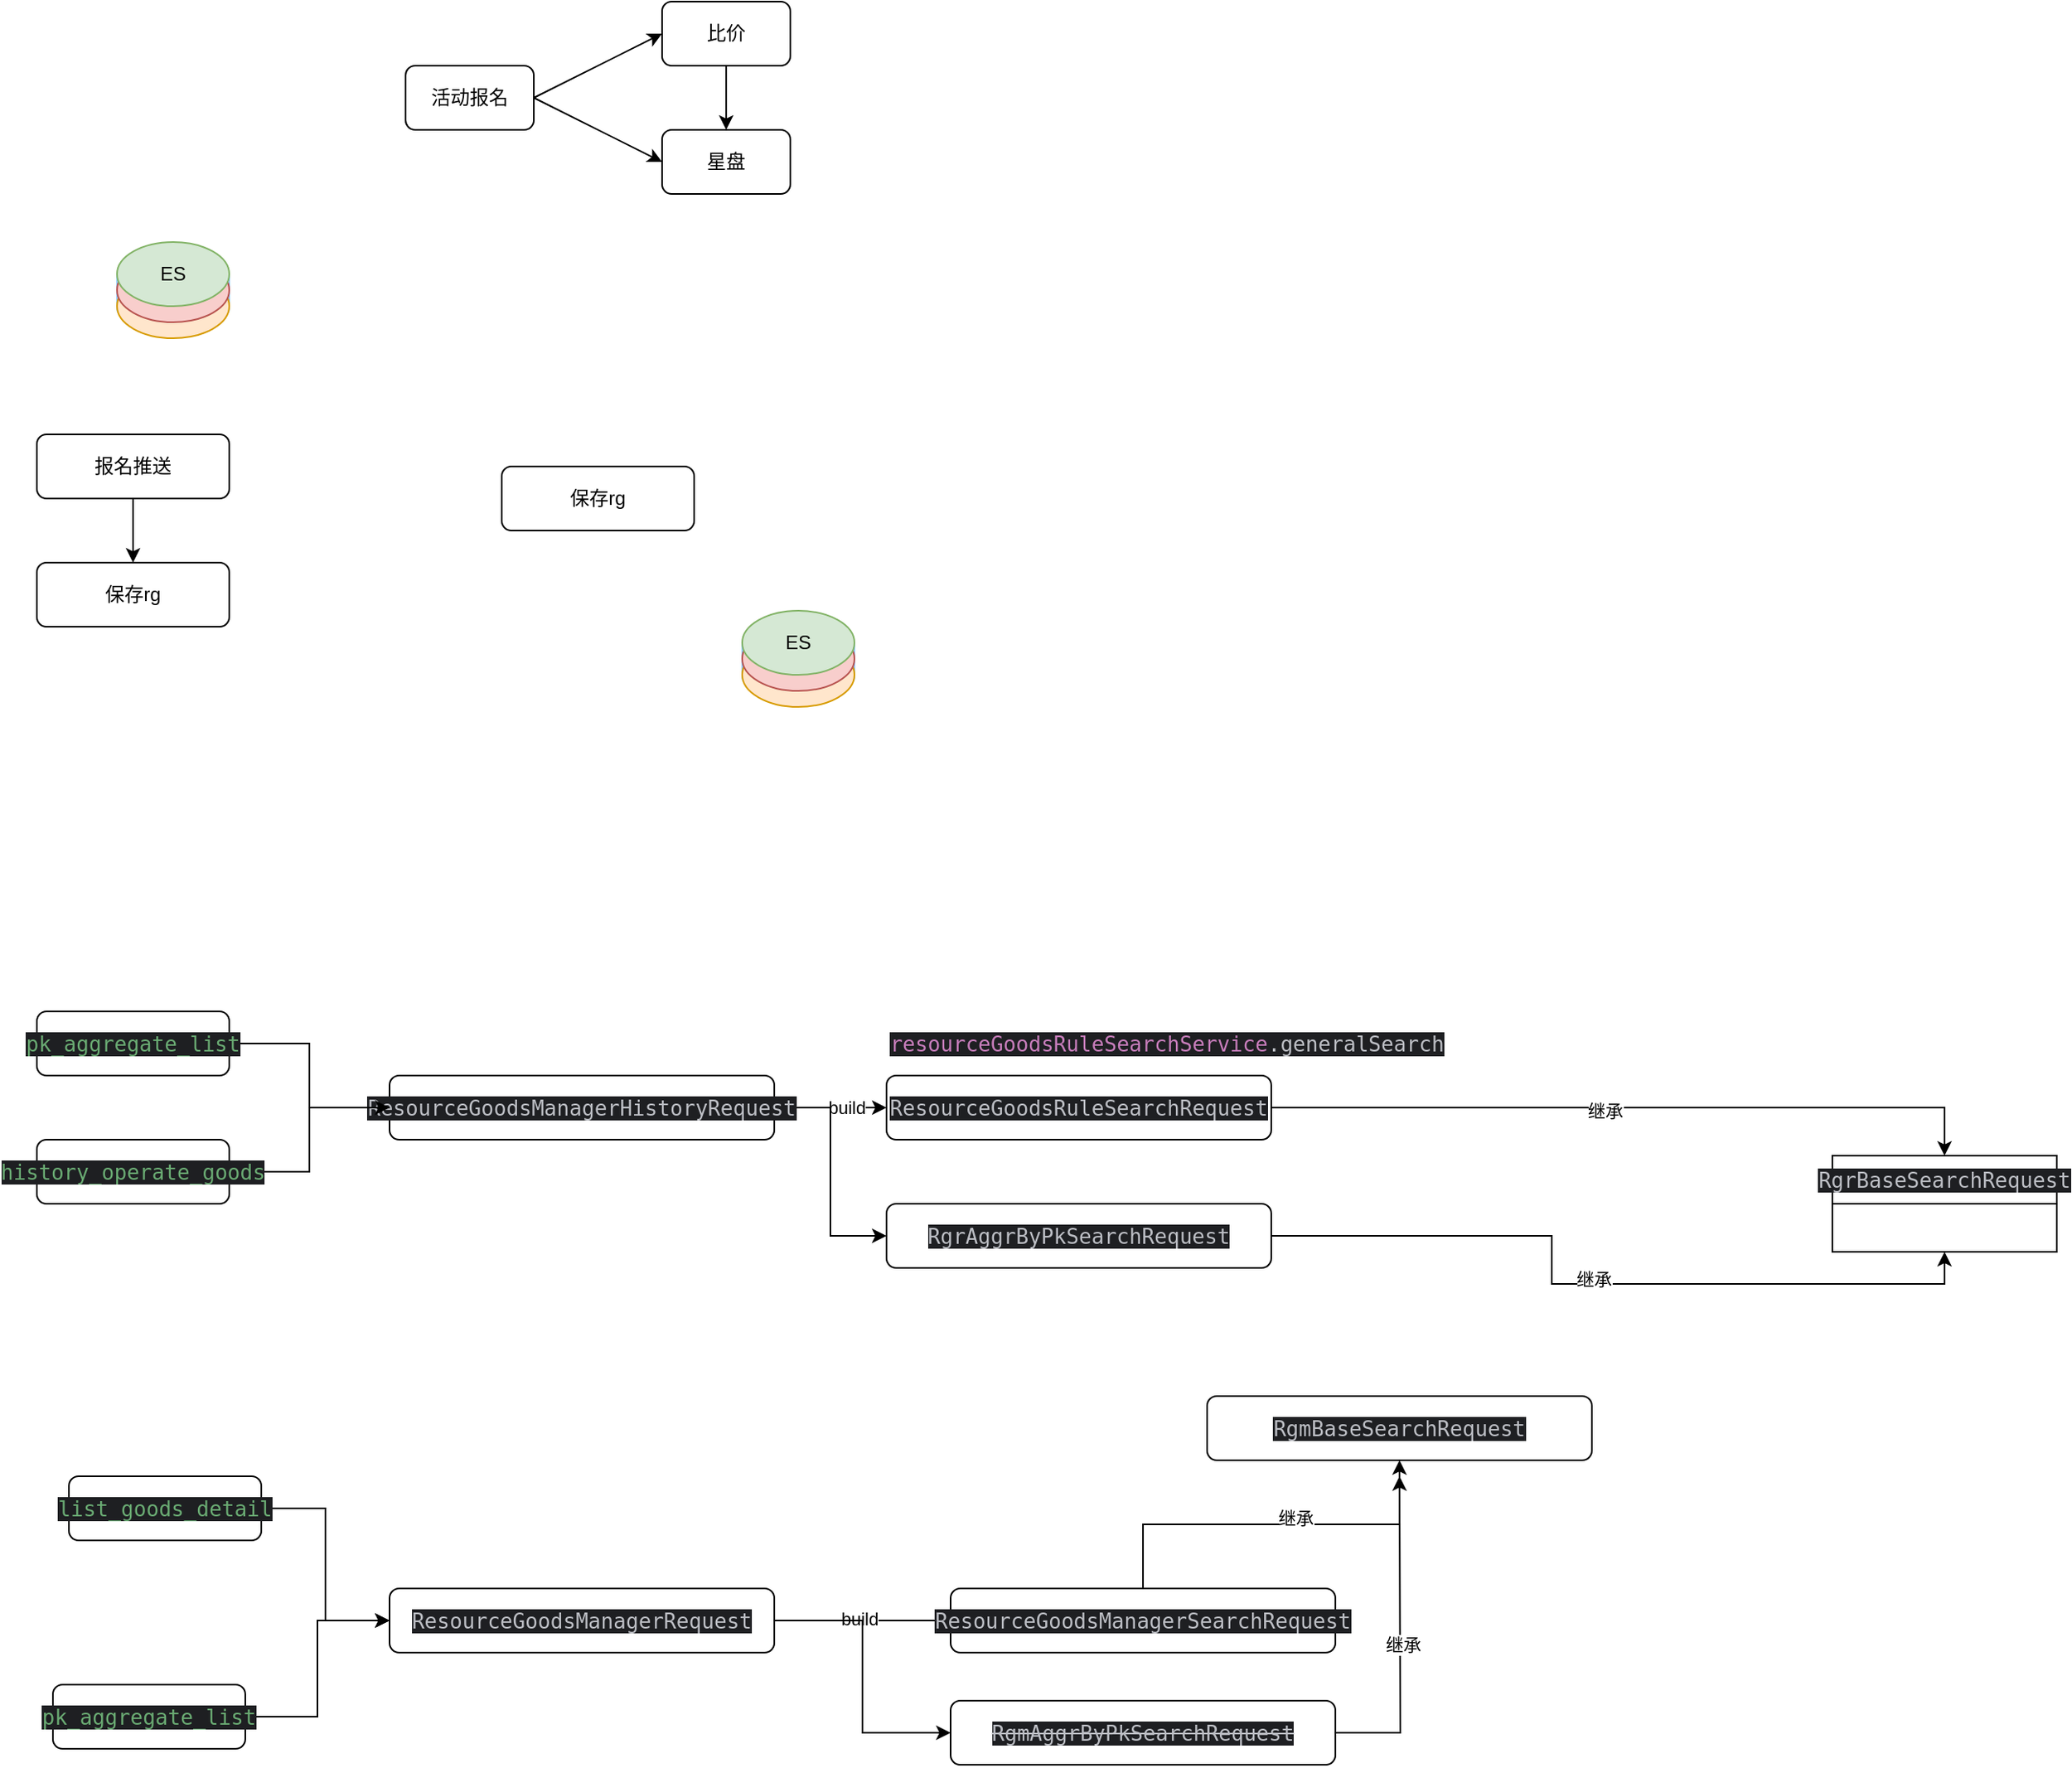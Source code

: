 <mxfile version="26.0.9" pages="16">
  <diagram id="fIxk2R_WY0aTkxVUv5GH" name="草稿">
    <mxGraphModel dx="989" dy="577" grid="1" gridSize="10" guides="1" tooltips="1" connect="1" arrows="1" fold="1" page="1" pageScale="1" pageWidth="827" pageHeight="1169" math="0" shadow="0">
      <root>
        <mxCell id="0" />
        <mxCell id="1" parent="0" />
        <mxCell id="JrkPrF9AMEhyJ0j6IguX-1" value="活动报名" style="rounded=1;whiteSpace=wrap;html=1;" vertex="1" parent="1">
          <mxGeometry x="320" y="280" width="80" height="40" as="geometry" />
        </mxCell>
        <mxCell id="JrkPrF9AMEhyJ0j6IguX-2" value="比价" style="rounded=1;whiteSpace=wrap;html=1;" vertex="1" parent="1">
          <mxGeometry x="480" y="240" width="80" height="40" as="geometry" />
        </mxCell>
        <mxCell id="JrkPrF9AMEhyJ0j6IguX-3" value="星盘" style="rounded=1;whiteSpace=wrap;html=1;" vertex="1" parent="1">
          <mxGeometry x="480" y="320" width="80" height="40" as="geometry" />
        </mxCell>
        <mxCell id="JrkPrF9AMEhyJ0j6IguX-4" value="" style="endArrow=classic;html=1;rounded=0;exitX=1;exitY=0.5;exitDx=0;exitDy=0;entryX=0;entryY=0.5;entryDx=0;entryDy=0;" edge="1" parent="1" source="JrkPrF9AMEhyJ0j6IguX-1" target="JrkPrF9AMEhyJ0j6IguX-2">
          <mxGeometry width="50" height="50" relative="1" as="geometry">
            <mxPoint x="270" y="420" as="sourcePoint" />
            <mxPoint x="320" y="370" as="targetPoint" />
          </mxGeometry>
        </mxCell>
        <mxCell id="JrkPrF9AMEhyJ0j6IguX-6" value="" style="endArrow=classic;html=1;rounded=0;exitX=1;exitY=0.5;exitDx=0;exitDy=0;entryX=0;entryY=0.5;entryDx=0;entryDy=0;" edge="1" parent="1" source="JrkPrF9AMEhyJ0j6IguX-1" target="JrkPrF9AMEhyJ0j6IguX-3">
          <mxGeometry width="50" height="50" relative="1" as="geometry">
            <mxPoint x="410" y="310" as="sourcePoint" />
            <mxPoint x="490" y="230" as="targetPoint" />
          </mxGeometry>
        </mxCell>
        <mxCell id="JrkPrF9AMEhyJ0j6IguX-7" value="" style="endArrow=classic;html=1;rounded=0;exitX=0.5;exitY=1;exitDx=0;exitDy=0;entryX=0.5;entryY=0;entryDx=0;entryDy=0;" edge="1" parent="1" source="JrkPrF9AMEhyJ0j6IguX-2" target="JrkPrF9AMEhyJ0j6IguX-3">
          <mxGeometry width="50" height="50" relative="1" as="geometry">
            <mxPoint x="410" y="310" as="sourcePoint" />
            <mxPoint x="490" y="270" as="targetPoint" />
          </mxGeometry>
        </mxCell>
        <mxCell id="XToyVkP45OCYldJfr_cm-1" style="edgeStyle=orthogonalEdgeStyle;rounded=0;orthogonalLoop=1;jettySize=auto;html=1;entryX=0.5;entryY=0;entryDx=0;entryDy=0;" edge="1" parent="1" source="XToyVkP45OCYldJfr_cm-2" target="XToyVkP45OCYldJfr_cm-3">
          <mxGeometry relative="1" as="geometry" />
        </mxCell>
        <mxCell id="XToyVkP45OCYldJfr_cm-2" value="报名推送" style="rounded=1;whiteSpace=wrap;html=1;" vertex="1" parent="1">
          <mxGeometry x="90" y="510" width="120" height="40" as="geometry" />
        </mxCell>
        <mxCell id="XToyVkP45OCYldJfr_cm-3" value="保存rg" style="rounded=1;whiteSpace=wrap;html=1;" vertex="1" parent="1">
          <mxGeometry x="90" y="590" width="120" height="40" as="geometry" />
        </mxCell>
        <mxCell id="XToyVkP45OCYldJfr_cm-4" value="保存rg" style="rounded=1;whiteSpace=wrap;html=1;" vertex="1" parent="1">
          <mxGeometry x="380" y="530" width="120" height="40" as="geometry" />
        </mxCell>
        <mxCell id="XToyVkP45OCYldJfr_cm-5" value="" style="group;movable=1;resizable=1;rotatable=1;deletable=1;editable=1;locked=0;connectable=1;" vertex="1" connectable="0" parent="1">
          <mxGeometry x="530" y="620" width="70" height="60" as="geometry" />
        </mxCell>
        <mxCell id="XToyVkP45OCYldJfr_cm-6" value="" style="rounded=1;whiteSpace=wrap;html=1;strokeColor=#99CCFF;movable=0;resizable=0;rotatable=0;deletable=0;editable=0;locked=1;connectable=0;" vertex="1" parent="XToyVkP45OCYldJfr_cm-5">
          <mxGeometry y="16" width="70" height="30" as="geometry" />
        </mxCell>
        <mxCell id="XToyVkP45OCYldJfr_cm-7" value="" style="ellipse;whiteSpace=wrap;html=1;fillColor=#ffe6cc;strokeColor=#d79b00;movable=0;resizable=0;rotatable=0;deletable=0;editable=0;locked=1;connectable=0;" vertex="1" parent="XToyVkP45OCYldJfr_cm-5">
          <mxGeometry y="20" width="70" height="40" as="geometry" />
        </mxCell>
        <mxCell id="XToyVkP45OCYldJfr_cm-8" value="" style="ellipse;whiteSpace=wrap;html=1;fillColor=#f8cecc;strokeColor=#b85450;movable=0;resizable=0;rotatable=0;deletable=0;editable=0;locked=1;connectable=0;" vertex="1" parent="XToyVkP45OCYldJfr_cm-5">
          <mxGeometry y="10" width="70" height="40" as="geometry" />
        </mxCell>
        <mxCell id="XToyVkP45OCYldJfr_cm-9" value="ES" style="ellipse;whiteSpace=wrap;html=1;fillColor=#d5e8d4;strokeColor=#82b366;movable=0;resizable=0;rotatable=0;deletable=0;editable=0;locked=1;connectable=0;" vertex="1" parent="XToyVkP45OCYldJfr_cm-5">
          <mxGeometry width="70" height="40" as="geometry" />
        </mxCell>
        <mxCell id="XToyVkP45OCYldJfr_cm-10" value="" style="rounded=1;whiteSpace=wrap;html=1;strokeColor=#99CCFF;movable=1;resizable=1;rotatable=1;deletable=1;editable=1;locked=0;connectable=1;" vertex="1" parent="1">
          <mxGeometry x="140" y="406" width="70" height="30" as="geometry" />
        </mxCell>
        <mxCell id="XToyVkP45OCYldJfr_cm-11" value="" style="ellipse;whiteSpace=wrap;html=1;fillColor=#ffe6cc;strokeColor=#d79b00;movable=1;resizable=1;rotatable=1;deletable=1;editable=1;locked=0;connectable=1;" vertex="1" parent="1">
          <mxGeometry x="140" y="410" width="70" height="40" as="geometry" />
        </mxCell>
        <mxCell id="XToyVkP45OCYldJfr_cm-12" value="" style="ellipse;whiteSpace=wrap;html=1;fillColor=#f8cecc;strokeColor=#b85450;movable=1;resizable=1;rotatable=1;deletable=1;editable=1;locked=0;connectable=1;" vertex="1" parent="1">
          <mxGeometry x="140" y="400" width="70" height="40" as="geometry" />
        </mxCell>
        <mxCell id="XToyVkP45OCYldJfr_cm-13" value="ES" style="ellipse;whiteSpace=wrap;html=1;fillColor=#d5e8d4;strokeColor=#82b366;movable=1;resizable=1;rotatable=1;deletable=1;editable=1;locked=0;connectable=1;" vertex="1" parent="1">
          <mxGeometry x="140" y="390" width="70" height="40" as="geometry" />
        </mxCell>
        <mxCell id="XToyVkP45OCYldJfr_cm-14" style="edgeStyle=orthogonalEdgeStyle;rounded=0;orthogonalLoop=1;jettySize=auto;html=1;entryX=0;entryY=0.5;entryDx=0;entryDy=0;" edge="1" parent="1" source="XToyVkP45OCYldJfr_cm-15" target="XToyVkP45OCYldJfr_cm-19">
          <mxGeometry relative="1" as="geometry" />
        </mxCell>
        <mxCell id="XToyVkP45OCYldJfr_cm-15" value="&lt;div style=&quot;background-color:#1e1f22;color:#bcbec4&quot;&gt;&lt;pre style=&quot;font-family:&#39;JetBrains Mono&#39;,monospace;font-size:9.8pt;&quot;&gt;&lt;span style=&quot;color:#6aab73;&quot;&gt;pk_aggregate_list&lt;/span&gt;&lt;/pre&gt;&lt;/div&gt;" style="rounded=1;whiteSpace=wrap;html=1;" vertex="1" parent="1">
          <mxGeometry x="90" y="870" width="120" height="40" as="geometry" />
        </mxCell>
        <mxCell id="XToyVkP45OCYldJfr_cm-16" style="edgeStyle=orthogonalEdgeStyle;rounded=0;orthogonalLoop=1;jettySize=auto;html=1;entryX=0;entryY=0.5;entryDx=0;entryDy=0;" edge="1" parent="1" source="XToyVkP45OCYldJfr_cm-19" target="XToyVkP45OCYldJfr_cm-22">
          <mxGeometry relative="1" as="geometry">
            <mxPoint x="640" y="930" as="targetPoint" />
          </mxGeometry>
        </mxCell>
        <mxCell id="XToyVkP45OCYldJfr_cm-17" value="build" style="edgeLabel;html=1;align=center;verticalAlign=middle;resizable=0;points=[];" vertex="1" connectable="0" parent="XToyVkP45OCYldJfr_cm-16">
          <mxGeometry x="0.286" relative="1" as="geometry">
            <mxPoint as="offset" />
          </mxGeometry>
        </mxCell>
        <mxCell id="XToyVkP45OCYldJfr_cm-18" style="edgeStyle=orthogonalEdgeStyle;rounded=0;orthogonalLoop=1;jettySize=auto;html=1;entryX=0;entryY=0.5;entryDx=0;entryDy=0;" edge="1" parent="1" source="XToyVkP45OCYldJfr_cm-19" target="XToyVkP45OCYldJfr_cm-26">
          <mxGeometry relative="1" as="geometry" />
        </mxCell>
        <mxCell id="XToyVkP45OCYldJfr_cm-19" value="&lt;div style=&quot;background-color: rgb(30, 31, 34); color: rgb(188, 190, 196);&quot;&gt;&lt;pre style=&quot;font-family:&#39;JetBrains Mono&#39;,monospace;font-size:9.8pt;&quot;&gt;&lt;div&gt;&lt;pre style=&quot;font-family:&#39;JetBrains Mono&#39;,monospace;font-size:9.8pt;&quot;&gt;ResourceGoodsManagerHistoryRequest&lt;/pre&gt;&lt;/div&gt;&lt;/pre&gt;&lt;/div&gt;" style="rounded=1;whiteSpace=wrap;html=1;" vertex="1" parent="1">
          <mxGeometry x="310" y="910" width="240" height="40" as="geometry" />
        </mxCell>
        <mxCell id="XToyVkP45OCYldJfr_cm-20" style="edgeStyle=orthogonalEdgeStyle;rounded=0;orthogonalLoop=1;jettySize=auto;html=1;entryX=0;entryY=0.5;entryDx=0;entryDy=0;" edge="1" parent="1" source="XToyVkP45OCYldJfr_cm-21" target="XToyVkP45OCYldJfr_cm-19">
          <mxGeometry relative="1" as="geometry" />
        </mxCell>
        <mxCell id="XToyVkP45OCYldJfr_cm-21" value="&lt;div style=&quot;background-color: rgb(30, 31, 34); color: rgb(188, 190, 196);&quot;&gt;&lt;pre style=&quot;font-family:&#39;JetBrains Mono&#39;,monospace;font-size:9.8pt;&quot;&gt;&lt;div&gt;&lt;pre style=&quot;font-family:&#39;JetBrains Mono&#39;,monospace;font-size:9.8pt;&quot;&gt;&lt;span style=&quot;color:#6aab73;&quot;&gt;history_operate_goods&lt;/span&gt;&lt;/pre&gt;&lt;/div&gt;&lt;/pre&gt;&lt;/div&gt;" style="rounded=1;whiteSpace=wrap;html=1;" vertex="1" parent="1">
          <mxGeometry x="90" y="950" width="120" height="40" as="geometry" />
        </mxCell>
        <mxCell id="XToyVkP45OCYldJfr_cm-22" value="&lt;div style=&quot;background-color: rgb(30, 31, 34); color: rgb(188, 190, 196);&quot;&gt;&lt;pre style=&quot;font-family:&#39;JetBrains Mono&#39;,monospace;font-size:9.8pt;&quot;&gt;&lt;pre style=&quot;font-family:&#39;JetBrains Mono&#39;,monospace;font-size:9.8pt;&quot;&gt;&lt;div&gt;&lt;pre style=&quot;font-family:&#39;JetBrains Mono&#39;,monospace;font-size:9.8pt;&quot;&gt;ResourceGoodsRuleSearchRequest&lt;/pre&gt;&lt;/div&gt;&lt;/pre&gt;&lt;/pre&gt;&lt;/div&gt;" style="rounded=1;whiteSpace=wrap;html=1;" vertex="1" parent="1">
          <mxGeometry x="620" y="910" width="240" height="40" as="geometry" />
        </mxCell>
        <mxCell id="XToyVkP45OCYldJfr_cm-23" value="&lt;div style=&quot;background-color:#1e1f22;color:#bcbec4&quot;&gt;&lt;pre style=&quot;font-family:&#39;JetBrains Mono&#39;,monospace;font-size:9.8pt;&quot;&gt;&lt;span style=&quot;color:#c77dbb;&quot;&gt;resourceGoodsRuleSearchService&lt;/span&gt;.generalSearch&lt;/pre&gt;&lt;/div&gt;" style="text;html=1;align=center;verticalAlign=middle;whiteSpace=wrap;rounded=0;" vertex="1" parent="1">
          <mxGeometry x="620" y="870" width="350" height="40" as="geometry" />
        </mxCell>
        <mxCell id="XToyVkP45OCYldJfr_cm-24" style="edgeStyle=orthogonalEdgeStyle;rounded=0;orthogonalLoop=1;jettySize=auto;html=1;entryX=0.5;entryY=1;entryDx=0;entryDy=0;" edge="1" parent="1" source="XToyVkP45OCYldJfr_cm-26" target="XToyVkP45OCYldJfr_cm-29">
          <mxGeometry relative="1" as="geometry">
            <mxPoint x="1050" y="1010" as="targetPoint" />
          </mxGeometry>
        </mxCell>
        <mxCell id="XToyVkP45OCYldJfr_cm-25" value="继承" style="edgeLabel;html=1;align=center;verticalAlign=middle;resizable=0;points=[];" vertex="1" connectable="0" parent="XToyVkP45OCYldJfr_cm-24">
          <mxGeometry x="-0.017" y="3" relative="1" as="geometry">
            <mxPoint as="offset" />
          </mxGeometry>
        </mxCell>
        <mxCell id="XToyVkP45OCYldJfr_cm-26" value="&lt;div style=&quot;background-color: rgb(30, 31, 34); color: rgb(188, 190, 196);&quot;&gt;&lt;pre style=&quot;font-family:&#39;JetBrains Mono&#39;,monospace;font-size:9.8pt;&quot;&gt;&lt;pre style=&quot;font-family:&#39;JetBrains Mono&#39;,monospace;font-size:9.8pt;&quot;&gt;&lt;pre style=&quot;font-family:&#39;JetBrains Mono&#39;,monospace;font-size:9.8pt;&quot;&gt;&lt;div&gt;&lt;pre style=&quot;font-family:&#39;JetBrains Mono&#39;,monospace;font-size:9.8pt;&quot;&gt;RgrAggrByPkSearchRequest&lt;/pre&gt;&lt;/div&gt;&lt;/pre&gt;&lt;/pre&gt;&lt;/pre&gt;&lt;/div&gt;" style="rounded=1;whiteSpace=wrap;html=1;" vertex="1" parent="1">
          <mxGeometry x="620" y="990" width="240" height="40" as="geometry" />
        </mxCell>
        <mxCell id="XToyVkP45OCYldJfr_cm-27" style="edgeStyle=orthogonalEdgeStyle;rounded=0;orthogonalLoop=1;jettySize=auto;html=1;entryX=0.5;entryY=0;entryDx=0;entryDy=0;exitX=1;exitY=0.5;exitDx=0;exitDy=0;" edge="1" parent="1" source="XToyVkP45OCYldJfr_cm-22" target="XToyVkP45OCYldJfr_cm-29">
          <mxGeometry relative="1" as="geometry">
            <mxPoint x="1100" y="955" as="targetPoint" />
          </mxGeometry>
        </mxCell>
        <mxCell id="XToyVkP45OCYldJfr_cm-28" value="继承" style="edgeLabel;html=1;align=center;verticalAlign=middle;resizable=0;points=[];" vertex="1" connectable="0" parent="XToyVkP45OCYldJfr_cm-27">
          <mxGeometry x="-0.076" y="-2" relative="1" as="geometry">
            <mxPoint as="offset" />
          </mxGeometry>
        </mxCell>
        <mxCell id="XToyVkP45OCYldJfr_cm-29" value="&lt;pre style=&quot;color: rgb(188, 190, 196); font-size: 9.8pt; background-color: rgb(30, 31, 34); font-family: &amp;quot;JetBrains Mono&amp;quot;, monospace;&quot;&gt;&lt;div&gt;&lt;pre style=&quot;font-family:&#39;JetBrains Mono&#39;,monospace;font-size:9.8pt;&quot;&gt;RgrBaseSearchRequest&lt;/pre&gt;&lt;/div&gt;&lt;/pre&gt;" style="swimlane;fontStyle=0;childLayout=stackLayout;horizontal=1;startSize=30;horizontalStack=0;resizeParent=1;resizeParentMax=0;resizeLast=0;collapsible=1;marginBottom=0;whiteSpace=wrap;html=1;" vertex="1" parent="1">
          <mxGeometry x="1210" y="960" width="140" height="60" as="geometry" />
        </mxCell>
        <mxCell id="XToyVkP45OCYldJfr_cm-30" style="edgeStyle=orthogonalEdgeStyle;rounded=0;orthogonalLoop=1;jettySize=auto;html=1;" edge="1" parent="1" source="XToyVkP45OCYldJfr_cm-33" target="XToyVkP45OCYldJfr_cm-38">
          <mxGeometry relative="1" as="geometry" />
        </mxCell>
        <mxCell id="XToyVkP45OCYldJfr_cm-31" value="build" style="edgeLabel;html=1;align=center;verticalAlign=middle;resizable=0;points=[];" vertex="1" connectable="0" parent="XToyVkP45OCYldJfr_cm-30">
          <mxGeometry x="-0.036" y="1" relative="1" as="geometry">
            <mxPoint as="offset" />
          </mxGeometry>
        </mxCell>
        <mxCell id="XToyVkP45OCYldJfr_cm-32" style="edgeStyle=orthogonalEdgeStyle;rounded=0;orthogonalLoop=1;jettySize=auto;html=1;entryX=0;entryY=0.5;entryDx=0;entryDy=0;" edge="1" parent="1" source="XToyVkP45OCYldJfr_cm-33" target="XToyVkP45OCYldJfr_cm-44">
          <mxGeometry relative="1" as="geometry" />
        </mxCell>
        <mxCell id="XToyVkP45OCYldJfr_cm-33" value="&lt;div style=&quot;background-color: rgb(30, 31, 34); color: rgb(188, 190, 196);&quot;&gt;&lt;pre style=&quot;font-family:&#39;JetBrains Mono&#39;,monospace;font-size:9.8pt;&quot;&gt;&lt;pre style=&quot;font-family:&#39;JetBrains Mono&#39;,monospace;font-size:9.8pt;&quot;&gt;&lt;div&gt;&lt;pre style=&quot;font-family:&#39;JetBrains Mono&#39;,monospace;font-size:9.8pt;&quot;&gt;ResourceGoodsManagerRequest&lt;/pre&gt;&lt;/div&gt;&lt;/pre&gt;&lt;/pre&gt;&lt;/div&gt;" style="rounded=1;whiteSpace=wrap;html=1;" vertex="1" parent="1">
          <mxGeometry x="310" y="1230" width="240" height="40" as="geometry" />
        </mxCell>
        <mxCell id="XToyVkP45OCYldJfr_cm-34" style="edgeStyle=orthogonalEdgeStyle;rounded=0;orthogonalLoop=1;jettySize=auto;html=1;entryX=0;entryY=0.5;entryDx=0;entryDy=0;" edge="1" parent="1" source="XToyVkP45OCYldJfr_cm-35" target="XToyVkP45OCYldJfr_cm-33">
          <mxGeometry relative="1" as="geometry" />
        </mxCell>
        <mxCell id="XToyVkP45OCYldJfr_cm-35" value="&lt;div style=&quot;background-color: rgb(30, 31, 34); color: rgb(188, 190, 196);&quot;&gt;&lt;pre style=&quot;font-family:&#39;JetBrains Mono&#39;,monospace;font-size:9.8pt;&quot;&gt;&lt;div&gt;&lt;pre style=&quot;font-family:&#39;JetBrains Mono&#39;,monospace;font-size:9.8pt;&quot;&gt;&lt;span style=&quot;color:#6aab73;&quot;&gt;list_goods_detail&lt;/span&gt;&lt;/pre&gt;&lt;/div&gt;&lt;/pre&gt;&lt;/div&gt;" style="rounded=1;whiteSpace=wrap;html=1;" vertex="1" parent="1">
          <mxGeometry x="110" y="1160" width="120" height="40" as="geometry" />
        </mxCell>
        <mxCell id="XToyVkP45OCYldJfr_cm-36" style="edgeStyle=orthogonalEdgeStyle;rounded=0;orthogonalLoop=1;jettySize=auto;html=1;entryX=0.5;entryY=1;entryDx=0;entryDy=0;" edge="1" parent="1" source="XToyVkP45OCYldJfr_cm-38" target="XToyVkP45OCYldJfr_cm-39">
          <mxGeometry relative="1" as="geometry" />
        </mxCell>
        <mxCell id="XToyVkP45OCYldJfr_cm-37" value="继承" style="edgeLabel;html=1;align=center;verticalAlign=middle;resizable=0;points=[];" vertex="1" connectable="0" parent="XToyVkP45OCYldJfr_cm-36">
          <mxGeometry x="0.125" y="4" relative="1" as="geometry">
            <mxPoint as="offset" />
          </mxGeometry>
        </mxCell>
        <mxCell id="XToyVkP45OCYldJfr_cm-38" value="&lt;div style=&quot;background-color: rgb(30, 31, 34); color: rgb(188, 190, 196);&quot;&gt;&lt;pre style=&quot;font-family:&#39;JetBrains Mono&#39;,monospace;font-size:9.8pt;&quot;&gt;&lt;pre style=&quot;font-family:&#39;JetBrains Mono&#39;,monospace;font-size:9.8pt;&quot;&gt;&lt;pre style=&quot;font-family:&#39;JetBrains Mono&#39;,monospace;font-size:9.8pt;&quot;&gt;&lt;div&gt;&lt;pre style=&quot;font-family:&#39;JetBrains Mono&#39;,monospace;font-size:9.8pt;&quot;&gt;ResourceGoodsManagerSearchRequest&lt;/pre&gt;&lt;/div&gt;&lt;/pre&gt;&lt;/pre&gt;&lt;/pre&gt;&lt;/div&gt;" style="rounded=1;whiteSpace=wrap;html=1;" vertex="1" parent="1">
          <mxGeometry x="660" y="1230" width="240" height="40" as="geometry" />
        </mxCell>
        <mxCell id="XToyVkP45OCYldJfr_cm-39" value="&lt;div style=&quot;background-color:#1e1f22;color:#bcbec4&quot;&gt;&lt;pre style=&quot;font-family:&#39;JetBrains Mono&#39;,monospace;font-size:9.8pt;&quot;&gt;RgmBaseSearchRequest&lt;/pre&gt;&lt;/div&gt;" style="rounded=1;whiteSpace=wrap;html=1;" vertex="1" parent="1">
          <mxGeometry x="820" y="1110" width="240" height="40" as="geometry" />
        </mxCell>
        <mxCell id="XToyVkP45OCYldJfr_cm-40" style="edgeStyle=orthogonalEdgeStyle;rounded=0;orthogonalLoop=1;jettySize=auto;html=1;entryX=0;entryY=0.5;entryDx=0;entryDy=0;" edge="1" parent="1" source="XToyVkP45OCYldJfr_cm-41" target="XToyVkP45OCYldJfr_cm-33">
          <mxGeometry relative="1" as="geometry" />
        </mxCell>
        <mxCell id="XToyVkP45OCYldJfr_cm-41" value="&lt;div style=&quot;background-color: rgb(30, 31, 34); color: rgb(188, 190, 196);&quot;&gt;&lt;pre style=&quot;font-family:&#39;JetBrains Mono&#39;,monospace;font-size:9.8pt;&quot;&gt;&lt;pre style=&quot;font-family:&#39;JetBrains Mono&#39;,monospace;font-size:9.8pt;&quot;&gt;&lt;div&gt;&lt;pre style=&quot;font-family:&#39;JetBrains Mono&#39;,monospace;font-size:9.8pt;&quot;&gt;&lt;span style=&quot;color:#6aab73;&quot;&gt;pk_aggregate_list&lt;/span&gt;&lt;/pre&gt;&lt;/div&gt;&lt;/pre&gt;&lt;/pre&gt;&lt;/div&gt;" style="rounded=1;whiteSpace=wrap;html=1;" vertex="1" parent="1">
          <mxGeometry x="100" y="1290" width="120" height="40" as="geometry" />
        </mxCell>
        <mxCell id="XToyVkP45OCYldJfr_cm-42" style="edgeStyle=orthogonalEdgeStyle;rounded=0;orthogonalLoop=1;jettySize=auto;html=1;" edge="1" parent="1" source="XToyVkP45OCYldJfr_cm-44">
          <mxGeometry relative="1" as="geometry">
            <mxPoint x="940" y="1160" as="targetPoint" />
          </mxGeometry>
        </mxCell>
        <mxCell id="XToyVkP45OCYldJfr_cm-43" value="继承" style="edgeLabel;html=1;align=center;verticalAlign=middle;resizable=0;points=[];" vertex="1" connectable="0" parent="XToyVkP45OCYldJfr_cm-42">
          <mxGeometry x="-0.037" y="-1" relative="1" as="geometry">
            <mxPoint y="1" as="offset" />
          </mxGeometry>
        </mxCell>
        <mxCell id="XToyVkP45OCYldJfr_cm-44" value="&lt;div style=&quot;background-color: rgb(30, 31, 34); color: rgb(188, 190, 196);&quot;&gt;&lt;pre style=&quot;font-family:&#39;JetBrains Mono&#39;,monospace;font-size:9.8pt;&quot;&gt;&lt;pre style=&quot;font-family:&#39;JetBrains Mono&#39;,monospace;font-size:9.8pt;&quot;&gt;&lt;pre style=&quot;font-family:&#39;JetBrains Mono&#39;,monospace;font-size:9.8pt;&quot;&gt;&lt;pre style=&quot;font-family:&#39;JetBrains Mono&#39;,monospace;font-size:9.8pt;&quot;&gt;&lt;div&gt;&lt;pre style=&quot;font-family:&#39;JetBrains Mono&#39;,monospace;font-size:9.8pt;&quot;&gt;&lt;strike&gt;RgmAggrByPkSearchRequest&lt;/strike&gt;&lt;/pre&gt;&lt;/div&gt;&lt;/pre&gt;&lt;/pre&gt;&lt;/pre&gt;&lt;/pre&gt;&lt;/div&gt;" style="rounded=1;whiteSpace=wrap;html=1;" vertex="1" parent="1">
          <mxGeometry x="660" y="1300" width="240" height="40" as="geometry" />
        </mxCell>
      </root>
    </mxGraphModel>
  </diagram>
  <diagram name="类调用关系图：打标去标" id="bHxBrpgxf_C6le4FZrx3">
    <mxGraphModel dx="2261" dy="2005" grid="1" gridSize="10" guides="1" tooltips="1" connect="1" arrows="1" fold="1" page="1" pageScale="1" pageWidth="827" pageHeight="1169" math="0" shadow="0">
      <root>
        <mxCell id="0" />
        <mxCell id="1" parent="0" />
        <mxCell id="ZwMO0iyU_ojJyOnhOALn-3" style="edgeStyle=orthogonalEdgeStyle;rounded=0;orthogonalLoop=1;jettySize=auto;html=1;entryX=0;entryY=0.5;entryDx=0;entryDy=0;" parent="1" source="zXTEhoBHkB4eGQXEEcLW-1" target="ZwMO0iyU_ojJyOnhOALn-1" edge="1">
          <mxGeometry relative="1" as="geometry" />
        </mxCell>
        <mxCell id="ZwMO0iyU_ojJyOnhOALn-4" style="edgeStyle=orthogonalEdgeStyle;rounded=0;orthogonalLoop=1;jettySize=auto;html=1;entryX=0;entryY=0.5;entryDx=0;entryDy=0;" parent="1" source="zXTEhoBHkB4eGQXEEcLW-1" target="ZwMO0iyU_ojJyOnhOALn-2" edge="1">
          <mxGeometry relative="1" as="geometry" />
        </mxCell>
        <mxCell id="zXTEhoBHkB4eGQXEEcLW-1" value="&lt;p style=&quot;margin-top: 0pt; margin-bottom: 0pt; margin-left: 0in; direction: ltr; unicode-bidi: embed; word-break: normal;&quot;&gt;&lt;span style=&quot;font-size: 12pt; font-family: 等线;&quot;&gt;EditGoodsLabelService&lt;/span&gt;&lt;/p&gt;&lt;p style=&quot;margin-top: 0pt; margin-bottom: 0pt; margin-left: 0in; direction: ltr; unicode-bidi: embed; word-break: normal;&quot;&gt;&lt;span style=&quot;font-size: 12pt; font-family: 等线;&quot;&gt;#attach/detach&lt;/span&gt;&lt;/p&gt;" style="rounded=1;whiteSpace=wrap;html=1;" parent="1" vertex="1">
          <mxGeometry x="761" y="406" width="180" height="40" as="geometry" />
        </mxCell>
        <mxCell id="mZnxHxUiRIoVG2nexfj4-15" style="edgeStyle=orthogonalEdgeStyle;rounded=0;orthogonalLoop=1;jettySize=auto;html=1;entryX=0;entryY=0.5;entryDx=0;entryDy=0;" parent="1" source="zXTEhoBHkB4eGQXEEcLW-2" target="zXTEhoBHkB4eGQXEEcLW-1" edge="1">
          <mxGeometry relative="1" as="geometry" />
        </mxCell>
        <mxCell id="zXTEhoBHkB4eGQXEEcLW-2" value="&lt;p style=&quot;margin-top: 0pt; margin-bottom: 0pt; margin-left: 0in; direction: ltr; unicode-bidi: embed; word-break: normal;&quot;&gt;&lt;span style=&quot;font-size: 12pt; font-family: 等线;&quot;&gt;AutoLabelService&lt;/span&gt;&lt;/p&gt;&lt;p style=&quot;margin-top: 0pt; margin-bottom: 0pt; margin-left: 0in; direction: ltr; unicode-bidi: embed; word-break: normal;&quot;&gt;&lt;span style=&quot;font-size: 12pt; font-family: 等线;&quot;&gt;#autoOperateLabel&lt;/span&gt;&lt;/p&gt;" style="rounded=1;whiteSpace=wrap;html=1;" parent="1" vertex="1">
          <mxGeometry x="340" y="140" width="286" height="40" as="geometry" />
        </mxCell>
        <mxCell id="mZnxHxUiRIoVG2nexfj4-21" style="edgeStyle=orthogonalEdgeStyle;rounded=0;orthogonalLoop=1;jettySize=auto;html=1;entryX=0;entryY=0.5;entryDx=0;entryDy=0;" parent="1" source="zXTEhoBHkB4eGQXEEcLW-3" target="zXTEhoBHkB4eGQXEEcLW-1" edge="1">
          <mxGeometry relative="1" as="geometry" />
        </mxCell>
        <mxCell id="zXTEhoBHkB4eGQXEEcLW-3" value="&lt;p style=&quot;margin-top: 0pt; margin-bottom: 0pt; margin-left: 0in; direction: ltr; unicode-bidi: embed; word-break: normal;&quot;&gt;&lt;span style=&quot;font-family: 等线; font-size: 16px;&quot;&gt;ResourceLabelOperateRpcService&lt;/span&gt;&lt;br&gt;&lt;/p&gt;" style="rounded=1;whiteSpace=wrap;html=1;" parent="1" vertex="1">
          <mxGeometry x="340" y="670" width="286" height="40" as="geometry" />
        </mxCell>
        <mxCell id="mZnxHxUiRIoVG2nexfj4-16" style="edgeStyle=orthogonalEdgeStyle;rounded=0;orthogonalLoop=1;jettySize=auto;html=1;entryX=0;entryY=0.5;entryDx=0;entryDy=0;" parent="1" source="zXTEhoBHkB4eGQXEEcLW-4" target="zXTEhoBHkB4eGQXEEcLW-1" edge="1">
          <mxGeometry relative="1" as="geometry" />
        </mxCell>
        <mxCell id="zXTEhoBHkB4eGQXEEcLW-4" value="&lt;p style=&quot;margin-top: 0pt; margin-bottom: 0pt; margin-left: 0in; direction: ltr; unicode-bidi: embed; word-break: normal;&quot;&gt;&lt;span style=&quot;font-family: 等线; font-size: 12pt; background-color: transparent; color: light-dark(rgb(0, 0, 0), rgb(255, 255, 255));&quot;&gt;EditGoodsLabelService&lt;/span&gt;&lt;br&gt;&lt;/p&gt;&lt;p style=&quot;margin-top: 0pt; margin-bottom: 0pt; margin-left: 0in; direction: ltr; unicode-bidi: embed; word-break: normal;&quot;&gt;&lt;span style=&quot;font-family: 等线; font-size: 12pt; background-color: transparent; color: light-dark(rgb(0, 0, 0), rgb(255, 255, 255));&quot;&gt;#attachWithLock/detachWithLock&lt;/span&gt;&lt;/p&gt;" style="rounded=1;whiteSpace=wrap;html=1;" parent="1" vertex="1">
          <mxGeometry x="340" y="229" width="286" height="40" as="geometry" />
        </mxCell>
        <mxCell id="mZnxHxUiRIoVG2nexfj4-17" style="edgeStyle=orthogonalEdgeStyle;rounded=0;orthogonalLoop=1;jettySize=auto;html=1;entryX=0;entryY=0.5;entryDx=0;entryDy=0;" parent="1" source="zXTEhoBHkB4eGQXEEcLW-5" target="zXTEhoBHkB4eGQXEEcLW-1" edge="1">
          <mxGeometry relative="1" as="geometry" />
        </mxCell>
        <mxCell id="zXTEhoBHkB4eGQXEEcLW-5" value="&lt;p style=&quot;margin-top: 0pt; margin-bottom: 0pt; margin-left: 0in; direction: ltr; unicode-bidi: embed; word-break: normal;&quot;&gt;&lt;span style=&quot;font-size: 12pt; font-family: 等线;&quot;&gt;MerchantCutPriceListener&lt;/span&gt;&lt;br&gt;&lt;/p&gt;" style="rounded=1;whiteSpace=wrap;html=1;" parent="1" vertex="1">
          <mxGeometry x="340" y="317" width="286" height="40" as="geometry" />
        </mxCell>
        <mxCell id="mZnxHxUiRIoVG2nexfj4-18" style="edgeStyle=orthogonalEdgeStyle;rounded=0;orthogonalLoop=1;jettySize=auto;html=1;entryX=0;entryY=0.5;entryDx=0;entryDy=0;" parent="1" source="zXTEhoBHkB4eGQXEEcLW-6" target="zXTEhoBHkB4eGQXEEcLW-1" edge="1">
          <mxGeometry relative="1" as="geometry" />
        </mxCell>
        <mxCell id="zXTEhoBHkB4eGQXEEcLW-6" value="&lt;p style=&quot;margin-top: 0pt; margin-bottom: 0pt; margin-left: 0in; direction: ltr; unicode-bidi: embed; word-break: normal;&quot;&gt;&lt;span style=&quot;font-size: 12pt; font-family: 等线;&quot;&gt;UnsoldPriceShieldExecutor&lt;/span&gt;&lt;br&gt;&lt;/p&gt;" style="rounded=1;whiteSpace=wrap;html=1;" parent="1" vertex="1">
          <mxGeometry x="340" y="406" width="286" height="40" as="geometry" />
        </mxCell>
        <mxCell id="mZnxHxUiRIoVG2nexfj4-19" style="edgeStyle=orthogonalEdgeStyle;rounded=0;orthogonalLoop=1;jettySize=auto;html=1;entryX=0;entryY=0.5;entryDx=0;entryDy=0;" parent="1" source="zXTEhoBHkB4eGQXEEcLW-7" target="zXTEhoBHkB4eGQXEEcLW-1" edge="1">
          <mxGeometry relative="1" as="geometry" />
        </mxCell>
        <mxCell id="zXTEhoBHkB4eGQXEEcLW-7" value="&lt;p style=&quot;margin-top: 0pt; margin-bottom: 0pt; margin-left: 0in; direction: ltr; unicode-bidi: embed; word-break: normal;&quot;&gt;&lt;span style=&quot;font-size: 12pt; font-family: 等线;&quot;&gt;EnrollPriceRealtimeCompareProcessor&lt;/span&gt;&lt;br&gt;&lt;/p&gt;" style="rounded=1;whiteSpace=wrap;html=1;" parent="1" vertex="1">
          <mxGeometry x="340" y="494" width="286" height="40" as="geometry" />
        </mxCell>
        <mxCell id="mZnxHxUiRIoVG2nexfj4-20" style="edgeStyle=orthogonalEdgeStyle;rounded=0;orthogonalLoop=1;jettySize=auto;html=1;entryX=0;entryY=0.5;entryDx=0;entryDy=0;" parent="1" source="zXTEhoBHkB4eGQXEEcLW-8" target="zXTEhoBHkB4eGQXEEcLW-1" edge="1">
          <mxGeometry relative="1" as="geometry" />
        </mxCell>
        <mxCell id="zXTEhoBHkB4eGQXEEcLW-8" value="&lt;p style=&quot;margin-top: 0pt; margin-bottom: 0pt; margin-left: 0in; direction: ltr; unicode-bidi: embed; word-break: normal;&quot;&gt;&lt;span style=&quot;font-size: 12pt; font-family: 等线;&quot;&gt;AdvancePriceRealtimeCompareProcessor&lt;/span&gt;&lt;br&gt;&lt;/p&gt;" style="rounded=1;whiteSpace=wrap;html=1;" parent="1" vertex="1">
          <mxGeometry x="340" y="583" width="286" height="40" as="geometry" />
        </mxCell>
        <mxCell id="mZnxHxUiRIoVG2nexfj4-3" style="edgeStyle=orthogonalEdgeStyle;rounded=0;orthogonalLoop=1;jettySize=auto;html=1;entryX=0;entryY=0.5;entryDx=0;entryDy=0;" parent="1" source="zXTEhoBHkB4eGQXEEcLW-9" target="zXTEhoBHkB4eGQXEEcLW-2" edge="1">
          <mxGeometry relative="1" as="geometry" />
        </mxCell>
        <mxCell id="zXTEhoBHkB4eGQXEEcLW-9" value="&lt;p style=&quot;margin-top: 0pt; margin-bottom: 0pt; margin-left: 0in; direction: ltr; unicode-bidi: embed; word-break: normal;&quot;&gt;&lt;span style=&quot;font-size:12.0pt;font-family:等线;mso-ascii-font-family:&lt;br/&gt;等线;mso-fareast-font-family:等线;mso-bidi-font-family:+mn-cs;mso-ascii-theme-font:&lt;br/&gt;minor-latin;mso-fareast-theme-font:minor-fareast;mso-bidi-theme-font:minor-bidi;&lt;br/&gt;color:red;mso-font-kerning:12.0pt;language:en-US;font-weight:bold;mso-style-textfill-type:&lt;br/&gt;solid;mso-style-textfill-fill-color:red;mso-style-textfill-fill-alpha:100.0%&quot;&gt;RgrListener&lt;/span&gt;&lt;br&gt;&lt;/p&gt;" style="rounded=1;whiteSpace=wrap;html=1;" parent="1" vertex="1">
          <mxGeometry x="-140" y="-130" width="270" height="40" as="geometry" />
        </mxCell>
        <mxCell id="mZnxHxUiRIoVG2nexfj4-4" style="edgeStyle=orthogonalEdgeStyle;rounded=0;orthogonalLoop=1;jettySize=auto;html=1;entryX=0;entryY=0.5;entryDx=0;entryDy=0;" parent="1" source="zXTEhoBHkB4eGQXEEcLW-10" target="zXTEhoBHkB4eGQXEEcLW-2" edge="1">
          <mxGeometry relative="1" as="geometry" />
        </mxCell>
        <mxCell id="zXTEhoBHkB4eGQXEEcLW-10" value="&lt;p style=&quot;margin-top: 0pt; margin-bottom: 0pt; margin-left: 0in; direction: ltr; unicode-bidi: embed; word-break: normal;&quot;&gt;&lt;span style=&quot;font-size: 12pt; font-family: 等线;&quot;&gt;RgrHighListener&lt;/span&gt;&lt;br&gt;&lt;/p&gt;" style="rounded=1;whiteSpace=wrap;html=1;" parent="1" vertex="1">
          <mxGeometry x="-140" y="-62" width="270" height="40" as="geometry" />
        </mxCell>
        <mxCell id="mZnxHxUiRIoVG2nexfj4-5" style="edgeStyle=orthogonalEdgeStyle;rounded=0;orthogonalLoop=1;jettySize=auto;html=1;entryX=0;entryY=0.5;entryDx=0;entryDy=0;" parent="1" source="zXTEhoBHkB4eGQXEEcLW-11" target="zXTEhoBHkB4eGQXEEcLW-2" edge="1">
          <mxGeometry relative="1" as="geometry" />
        </mxCell>
        <mxCell id="zXTEhoBHkB4eGQXEEcLW-11" value="&lt;p style=&quot;margin-top: 0pt; margin-bottom: 0pt; margin-left: 0in; direction: ltr; unicode-bidi: embed; word-break: normal;&quot;&gt;&lt;span style=&quot;font-size: 12pt; font-family: 等线;&quot;&gt;RetreatAuditListener&lt;/span&gt;&lt;br&gt;&lt;/p&gt;" style="rounded=1;whiteSpace=wrap;html=1;" parent="1" vertex="1">
          <mxGeometry x="-140" y="5" width="270" height="40" as="geometry" />
        </mxCell>
        <mxCell id="mZnxHxUiRIoVG2nexfj4-6" style="edgeStyle=orthogonalEdgeStyle;rounded=0;orthogonalLoop=1;jettySize=auto;html=1;entryX=0;entryY=0.5;entryDx=0;entryDy=0;" parent="1" source="zXTEhoBHkB4eGQXEEcLW-12" target="zXTEhoBHkB4eGQXEEcLW-2" edge="1">
          <mxGeometry relative="1" as="geometry" />
        </mxCell>
        <mxCell id="zXTEhoBHkB4eGQXEEcLW-12" value="&lt;p style=&quot;margin-top: 0pt; margin-bottom: 0pt; margin-left: 0in; direction: ltr; unicode-bidi: embed; word-break: normal;&quot;&gt;&lt;span style=&quot;font-size: 12pt; font-family: 等线;&quot;&gt;RestrictPriceDiffRateRgrLowRateListener&lt;/span&gt;&lt;br&gt;&lt;/p&gt;" style="rounded=1;whiteSpace=wrap;html=1;" parent="1" vertex="1">
          <mxGeometry x="-140" y="73" width="270" height="40" as="geometry" />
        </mxCell>
        <mxCell id="mZnxHxUiRIoVG2nexfj4-7" style="edgeStyle=orthogonalEdgeStyle;rounded=0;orthogonalLoop=1;jettySize=auto;html=1;" parent="1" source="zXTEhoBHkB4eGQXEEcLW-13" edge="1">
          <mxGeometry relative="1" as="geometry">
            <mxPoint x="340" y="160" as="targetPoint" />
          </mxGeometry>
        </mxCell>
        <mxCell id="zXTEhoBHkB4eGQXEEcLW-13" value="&lt;p style=&quot;margin-top: 0pt; margin-bottom: 0pt; margin-left: 0in; direction: ltr; unicode-bidi: embed; word-break: normal;&quot;&gt;&lt;span style=&quot;font-size: 12pt; font-family: 等线;&quot;&gt;UnblockSkuRgrLowRateListener&lt;/span&gt;&lt;br&gt;&lt;/p&gt;" style="rounded=1;whiteSpace=wrap;html=1;" parent="1" vertex="1">
          <mxGeometry x="-140" y="140" width="270" height="40" as="geometry" />
        </mxCell>
        <mxCell id="mZnxHxUiRIoVG2nexfj4-8" style="edgeStyle=orthogonalEdgeStyle;rounded=0;orthogonalLoop=1;jettySize=auto;html=1;" parent="1" source="zXTEhoBHkB4eGQXEEcLW-14" target="zXTEhoBHkB4eGQXEEcLW-4" edge="1">
          <mxGeometry relative="1" as="geometry" />
        </mxCell>
        <mxCell id="zXTEhoBHkB4eGQXEEcLW-14" value="&lt;p style=&quot;margin-top: 0pt; margin-bottom: 0pt; margin-left: 0in; direction: ltr; unicode-bidi: embed; word-break: normal;&quot;&gt;&lt;span style=&quot;background-color: transparent; font-size: 16px;&quot;&gt;&lt;font face=&quot;等线&quot;&gt;AutoLabelServiceImpl&lt;/font&gt;&lt;/span&gt;&lt;/p&gt;&lt;p style=&quot;margin-top: 0pt; margin-bottom: 0pt; margin-left: 0in; direction: ltr; unicode-bidi: embed; word-break: normal;&quot;&gt;&lt;span style=&quot;font-size: 12pt; font-family: 等线;&quot;&gt;#autoAttachGoodsActivityPriceBlockLabel&lt;/span&gt;&lt;/p&gt;" style="rounded=1;whiteSpace=wrap;html=1;" parent="1" vertex="1">
          <mxGeometry x="-170" y="229" width="330" height="40" as="geometry" />
        </mxCell>
        <mxCell id="mZnxHxUiRIoVG2nexfj4-9" style="edgeStyle=orthogonalEdgeStyle;rounded=0;orthogonalLoop=1;jettySize=auto;html=1;entryX=0;entryY=0.5;entryDx=0;entryDy=0;" parent="1" source="zXTEhoBHkB4eGQXEEcLW-15" target="zXTEhoBHkB4eGQXEEcLW-4" edge="1">
          <mxGeometry relative="1" as="geometry" />
        </mxCell>
        <mxCell id="zXTEhoBHkB4eGQXEEcLW-15" value="&lt;p style=&quot;margin-top: 0pt; margin-bottom: 0pt; margin-left: 0in; direction: ltr; unicode-bidi: embed; word-break: normal;&quot;&gt;&lt;span style=&quot;background-color: transparent; font-size: 16px;&quot;&gt;&lt;font face=&quot;等线&quot;&gt;AutoLabelServiceImpl&lt;br&gt;&lt;/font&gt;&lt;/span&gt;&lt;span style=&quot;font-size: 12pt; font-family: 等线;&quot;&gt;#autoAttachGoodsNoSimBlockLabel&lt;/span&gt;&lt;br&gt;&lt;/p&gt;" style="rounded=1;whiteSpace=wrap;html=1;" parent="1" vertex="1">
          <mxGeometry x="-170" y="292" width="330" height="40" as="geometry" />
        </mxCell>
        <mxCell id="mZnxHxUiRIoVG2nexfj4-10" style="edgeStyle=orthogonalEdgeStyle;rounded=0;orthogonalLoop=1;jettySize=auto;html=1;entryX=0;entryY=0.5;entryDx=0;entryDy=0;" parent="1" source="zXTEhoBHkB4eGQXEEcLW-16" target="zXTEhoBHkB4eGQXEEcLW-4" edge="1">
          <mxGeometry relative="1" as="geometry" />
        </mxCell>
        <mxCell id="zXTEhoBHkB4eGQXEEcLW-16" value="&lt;p style=&quot;margin-top: 0pt; margin-bottom: 0pt; margin-left: 0in; direction: ltr; unicode-bidi: embed; word-break: normal;&quot;&gt;&lt;span style=&quot;background-color: transparent; font-size: 16px;&quot;&gt;&lt;font face=&quot;等线&quot;&gt;AutoLabelServiceImpl&lt;/font&gt;&lt;/span&gt;&lt;/p&gt;&lt;p style=&quot;margin-top: 0pt; margin-bottom: 0pt; margin-left: 0in; direction: ltr; unicode-bidi: embed; word-break: normal;&quot;&gt;&lt;span style=&quot;font-size: 12pt; font-family: 等线;&quot;&gt;#pushBlockSimAtOnce&lt;/span&gt;&lt;br&gt;&lt;/p&gt;" style="rounded=1;whiteSpace=wrap;html=1;" parent="1" vertex="1">
          <mxGeometry x="-170" y="356" width="330" height="40" as="geometry" />
        </mxCell>
        <mxCell id="mZnxHxUiRIoVG2nexfj4-11" style="edgeStyle=orthogonalEdgeStyle;rounded=0;orthogonalLoop=1;jettySize=auto;html=1;entryX=0;entryY=0.5;entryDx=0;entryDy=0;" parent="1" source="zXTEhoBHkB4eGQXEEcLW-17" target="zXTEhoBHkB4eGQXEEcLW-4" edge="1">
          <mxGeometry relative="1" as="geometry" />
        </mxCell>
        <mxCell id="zXTEhoBHkB4eGQXEEcLW-17" value="&lt;p style=&quot;margin-top: 0pt; margin-bottom: 0pt; margin-left: 0in; direction: ltr; unicode-bidi: embed; word-break: normal;&quot;&gt;&lt;span style=&quot;background-color: transparent; font-size: 16px;&quot;&gt;&lt;font face=&quot;等线&quot;&gt;AutoLabelServiceImpl&lt;/font&gt;&lt;/span&gt;&lt;/p&gt;&lt;p style=&quot;margin-top: 0pt; margin-bottom: 0pt; margin-left: 0in; direction: ltr; unicode-bidi: embed; word-break: normal;&quot;&gt;&lt;span style=&quot;background-color: transparent; font-size: 16px;&quot;&gt;&lt;font face=&quot;等线&quot;&gt;#&lt;/font&gt;&lt;/span&gt;&lt;span style=&quot;font-size: 12pt; font-family: 等线;&quot;&gt;pushCarnivalPriceCompareSuccessAttachLabel&lt;/span&gt;&lt;br&gt;&lt;/p&gt;" style="rounded=1;whiteSpace=wrap;html=1;" parent="1" vertex="1">
          <mxGeometry x="-170" y="419" width="330" height="40" as="geometry" />
        </mxCell>
        <mxCell id="mZnxHxUiRIoVG2nexfj4-12" style="edgeStyle=orthogonalEdgeStyle;rounded=0;orthogonalLoop=1;jettySize=auto;html=1;entryX=0;entryY=0.5;entryDx=0;entryDy=0;" parent="1" source="zXTEhoBHkB4eGQXEEcLW-18" target="zXTEhoBHkB4eGQXEEcLW-4" edge="1">
          <mxGeometry relative="1" as="geometry" />
        </mxCell>
        <mxCell id="zXTEhoBHkB4eGQXEEcLW-18" value="&lt;p style=&quot;margin-top: 0pt; margin-bottom: 0pt; margin-left: 0in; direction: ltr; unicode-bidi: embed; word-break: normal;&quot;&gt;&lt;font face=&quot;等线&quot;&gt;&lt;span style=&quot;font-size: 16px;&quot;&gt;AutoLabelServiceImpl&lt;/span&gt;&lt;/font&gt;&lt;br&gt;&lt;/p&gt;&lt;p style=&quot;margin-top: 0pt; margin-bottom: 0pt; margin-left: 0in; direction: ltr; unicode-bidi: embed; word-break: normal;&quot;&gt;&lt;span style=&quot;font-size: 12pt; font-family: 等线;&quot;&gt;#autoAttachAllRelatedLabelByOnResource&lt;/span&gt;&lt;br&gt;&lt;/p&gt;" style="rounded=1;whiteSpace=wrap;html=1;" parent="1" vertex="1">
          <mxGeometry x="-170" y="482" width="330" height="40" as="geometry" />
        </mxCell>
        <mxCell id="mZnxHxUiRIoVG2nexfj4-13" style="edgeStyle=orthogonalEdgeStyle;rounded=0;orthogonalLoop=1;jettySize=auto;html=1;entryX=0;entryY=0.5;entryDx=0;entryDy=0;" parent="1" source="zXTEhoBHkB4eGQXEEcLW-19" target="zXTEhoBHkB4eGQXEEcLW-4" edge="1">
          <mxGeometry relative="1" as="geometry" />
        </mxCell>
        <mxCell id="zXTEhoBHkB4eGQXEEcLW-19" value="&lt;p style=&quot;margin-top: 0pt; margin-bottom: 0pt; margin-left: 0in; direction: ltr; unicode-bidi: embed; word-break: normal;&quot;&gt;&lt;span style=&quot;background-color: transparent; font-size: 16px;&quot;&gt;&lt;font face=&quot;等线&quot;&gt;AutoLabelServiceImpl&lt;/font&gt;&lt;/span&gt;&lt;/p&gt;&lt;p style=&quot;margin-top: 0pt; margin-bottom: 0pt; margin-left: 0in; direction: ltr; unicode-bidi: embed; word-break: normal;&quot;&gt;&lt;span style=&quot;background-color: transparent; font-size: 16px;&quot;&gt;&lt;font face=&quot;等线&quot;&gt;#&lt;/font&gt;&lt;/span&gt;&lt;span style=&quot;font-size: 12pt; font-family: 等线;&quot;&gt;autoAttachRealtimeBoard&lt;/span&gt;&lt;br&gt;&lt;/p&gt;" style="rounded=1;whiteSpace=wrap;html=1;" parent="1" vertex="1">
          <mxGeometry x="-170" y="546" width="330" height="40" as="geometry" />
        </mxCell>
        <mxCell id="mZnxHxUiRIoVG2nexfj4-14" style="edgeStyle=orthogonalEdgeStyle;rounded=0;orthogonalLoop=1;jettySize=auto;html=1;entryX=0;entryY=0.5;entryDx=0;entryDy=0;" parent="1" source="zXTEhoBHkB4eGQXEEcLW-20" target="zXTEhoBHkB4eGQXEEcLW-4" edge="1">
          <mxGeometry relative="1" as="geometry" />
        </mxCell>
        <mxCell id="zXTEhoBHkB4eGQXEEcLW-20" value="&lt;p style=&quot;margin-top: 0pt; margin-bottom: 0pt; margin-left: 0in; direction: ltr; unicode-bidi: embed; word-break: normal;&quot;&gt;&lt;span style=&quot;background-color: transparent; font-size: 16px;&quot;&gt;&lt;font face=&quot;等线&quot;&gt;AutoLabelServiceImpl&lt;/font&gt;&lt;/span&gt;&lt;/p&gt;&lt;p style=&quot;margin-top: 0pt; margin-bottom: 0pt; margin-left: 0in; direction: ltr; unicode-bidi: embed; word-break: normal;&quot;&gt;&lt;span style=&quot;font-size: 12pt; font-family: 等线;&quot;&gt;#blockGoodsPriceOuter&lt;/span&gt;&lt;br&gt;&lt;/p&gt;" style="rounded=1;whiteSpace=wrap;html=1;" parent="1" vertex="1">
          <mxGeometry x="-170" y="609" width="330" height="40" as="geometry" />
        </mxCell>
        <mxCell id="mZnxHxUiRIoVG2nexfj4-23" value="&lt;p style=&quot;language:zh-CN;margin-top:0pt;margin-bottom:0pt;margin-left:0in;&lt;br/&gt;text-align:left;direction:ltr;unicode-bidi:embed;mso-line-break-override:none;&lt;br/&gt;word-break:normal;punctuation-wrap:hanging&quot;&gt;&lt;span style=&quot;font-size:12.0pt;&lt;br/&gt;font-family:宋体;mso-ascii-font-family:宋体;mso-fareast-font-family:宋体;mso-bidi-font-family:&lt;br/&gt;+mn-cs;mso-bidi-theme-font:minor-bidi;color:red;mso-font-kerning:12.0pt;&lt;br/&gt;language:zh-CN;mso-style-textfill-type:solid;mso-style-textfill-fill-color:&lt;br/&gt;red;mso-style-textfill-fill-alpha:100.0%&quot;&gt;自动打标去标&lt;/span&gt;&lt;/p&gt;" style="text;html=1;align=center;verticalAlign=middle;whiteSpace=wrap;rounded=0;" parent="1" vertex="1">
          <mxGeometry x="414" y="180" width="120" height="30" as="geometry" />
        </mxCell>
        <mxCell id="mZnxHxUiRIoVG2nexfj4-24" value="&lt;p style=&quot;language:zh-CN;margin-top:0pt;margin-bottom:0pt;margin-left:0in;&lt;br/&gt;text-align:left;direction:ltr;unicode-bidi:embed;mso-line-break-override:none;&lt;br/&gt;word-break:normal;punctuation-wrap:hanging&quot;&gt;&lt;span style=&quot;font-size:12.0pt;&lt;br/&gt;font-family:宋体;mso-ascii-font-family:宋体;mso-fareast-font-family:宋体;mso-bidi-font-family:&lt;br/&gt;+mn-cs;mso-bidi-theme-font:minor-bidi;color:red;mso-font-kerning:12.0pt;&lt;br/&gt;language:zh-CN;mso-style-textfill-type:solid;mso-style-textfill-fill-color:&lt;br/&gt;red;mso-style-textfill-fill-alpha:100.0%&quot;&gt;方法上加了原子锁&lt;/span&gt;&lt;/p&gt;" style="text;html=1;align=center;verticalAlign=middle;whiteSpace=wrap;rounded=0;" parent="1" vertex="1">
          <mxGeometry x="423" y="269" width="147" height="30" as="geometry" />
        </mxCell>
        <mxCell id="mZnxHxUiRIoVG2nexfj4-25" value="&lt;p style=&quot;language:zh-CN;margin-top:0pt;margin-bottom:0pt;margin-left:0in;&lt;br/&gt;text-align:left;direction:ltr;unicode-bidi:embed;mso-line-break-override:none;&lt;br/&gt;word-break:normal;punctuation-wrap:hanging&quot;&gt;&lt;span style=&quot;font-size: 12pt; color: red;&quot;&gt;商家邀请降价结果消息&lt;/span&gt;&lt;/p&gt;&lt;p style=&quot;language:zh-CN;margin-top:0pt;margin-bottom:0pt;margin-left:0in;&lt;br/&gt;text-align:left;direction:ltr;unicode-bidi:embed;mso-line-break-override:none;&lt;br/&gt;word-break:normal;punctuation-wrap:hanging&quot;&gt;&lt;span style=&quot;font-size: 12pt; color: red;&quot;&gt;#&lt;/span&gt;&lt;span style=&quot;font-size: 12pt; color: red;&quot;&gt;商家拒绝&lt;/span&gt;&lt;/p&gt;" style="text;html=1;align=center;verticalAlign=middle;whiteSpace=wrap;rounded=0;" parent="1" vertex="1">
          <mxGeometry x="393" y="361" width="207" height="30" as="geometry" />
        </mxCell>
        <mxCell id="mZnxHxUiRIoVG2nexfj4-26" value="&lt;p style=&quot;language:zh-CN;margin-top:0pt;margin-bottom:0pt;margin-left:0in;&lt;br/&gt;text-align:left;direction:ltr;unicode-bidi:embed;mso-line-break-override:none;&lt;br/&gt;word-break:normal;punctuation-wrap:hanging&quot;&gt;&lt;span style=&quot;font-size: 12pt; color: red;&quot;&gt;rpc&lt;/span&gt;&lt;span style=&quot;font-family: 宋体; color: red;&quot;&gt;接口&lt;/span&gt;&lt;/p&gt;" style="text;html=1;align=center;verticalAlign=middle;whiteSpace=wrap;rounded=0;" parent="1" vertex="1">
          <mxGeometry x="414" y="711" width="147" height="30" as="geometry" />
        </mxCell>
        <mxCell id="mZnxHxUiRIoVG2nexfj4-27" value="&lt;p style=&quot;language:zh-CN;margin-top:0pt;margin-bottom:0pt;margin-left:0in;&lt;br/&gt;text-align:left;direction:ltr;unicode-bidi:embed;mso-line-break-override:none;&lt;br/&gt;word-break:normal;punctuation-wrap:hanging&quot;&gt;&lt;span style=&quot;font-size:12.0pt;&lt;br/&gt;font-family:宋体;mso-ascii-font-family:宋体;mso-fareast-font-family:宋体;mso-bidi-font-family:&lt;br/&gt;+mn-cs;mso-bidi-theme-font:minor-bidi;color:red;mso-font-kerning:12.0pt;&lt;br/&gt;language:zh-CN;mso-style-textfill-type:solid;mso-style-textfill-fill-color:&lt;br/&gt;red;mso-style-textfill-fill-alpha:100.0%&quot;&gt;滞销治理措施执行&lt;/span&gt;&lt;span style=&quot;font-size:12.0pt;font-family:宋体;mso-ascii-font-family:宋体;mso-fareast-font-family:&lt;br/&gt;宋体;mso-bidi-font-family:+mn-cs;mso-bidi-theme-font:minor-bidi;color:red;&lt;br/&gt;mso-font-kerning:12.0pt;language:en-US;mso-style-textfill-type:solid;&lt;br/&gt;mso-style-textfill-fill-color:red;mso-style-textfill-fill-alpha:100.0%&quot;&gt;-&lt;/span&gt;&lt;span style=&quot;font-size:12.0pt;font-family:宋体;mso-ascii-font-family:宋体;mso-fareast-font-family:&lt;br/&gt;宋体;mso-bidi-font-family:+mn-cs;mso-bidi-theme-font:minor-bidi;color:red;&lt;br/&gt;mso-font-kerning:12.0pt;language:zh-CN;mso-style-textfill-type:solid;&lt;br/&gt;mso-style-textfill-fill-color:red;mso-style-textfill-fill-alpha:100.0%&quot;&gt;活动价屏蔽&lt;/span&gt;&lt;/p&gt;" style="text;html=1;align=center;verticalAlign=middle;whiteSpace=wrap;rounded=0;" parent="1" vertex="1">
          <mxGeometry x="400" y="446" width="230" height="30" as="geometry" />
        </mxCell>
        <mxCell id="mZnxHxUiRIoVG2nexfj4-28" value="&lt;p style=&quot;language:zh-CN;margin-top:0pt;margin-bottom:0pt;margin-left:0in;&lt;br/&gt;text-align:left;direction:ltr;unicode-bidi:embed;mso-line-break-override:none;&lt;br/&gt;word-break:normal;punctuation-wrap:hanging&quot;&gt;&lt;span style=&quot;font-size:12.0pt;&lt;br/&gt;font-family:宋体;mso-ascii-font-family:宋体;mso-fareast-font-family:宋体;mso-bidi-font-family:&lt;br/&gt;+mn-cs;mso-bidi-theme-font:minor-bidi;color:red;mso-font-kerning:12.0pt;&lt;br/&gt;language:zh-CN;mso-style-textfill-type:solid;mso-style-textfill-fill-color:&lt;br/&gt;red;mso-style-textfill-fill-alpha:100.0%&quot;&gt;提报价比价，&lt;/span&gt;&lt;span style=&quot;font-size:&lt;br/&gt;12.0pt;font-family:宋体;mso-ascii-font-family:宋体;mso-fareast-font-family:宋体;&lt;br/&gt;mso-bidi-font-family:+mn-cs;mso-bidi-theme-font:minor-bidi;color:red;&lt;br/&gt;mso-font-kerning:12.0pt;language:en-US;mso-style-textfill-type:solid;&lt;br/&gt;mso-style-textfill-fill-color:red;mso-style-textfill-fill-alpha:100.0%&quot;&gt;(&lt;/span&gt;&lt;span style=&quot;font-size:12.0pt;font-family:宋体;mso-ascii-font-family:宋体;mso-fareast-font-family:&lt;br/&gt;宋体;mso-bidi-font-family:+mn-cs;mso-bidi-theme-font:minor-bidi;color:red;&lt;br/&gt;mso-font-kerning:12.0pt;language:zh-CN;mso-style-textfill-type:solid;&lt;br/&gt;mso-style-textfill-fill-color:red;mso-style-textfill-fill-alpha:100.0%&quot;&gt;解&lt;/span&gt;&lt;span style=&quot;font-size:12.0pt;font-family:宋体;mso-ascii-font-family:宋体;mso-fareast-font-family:&lt;br/&gt;宋体;mso-bidi-font-family:+mn-cs;mso-bidi-theme-font:minor-bidi;color:red;&lt;br/&gt;mso-font-kerning:12.0pt;language:en-US;mso-style-textfill-type:solid;&lt;br/&gt;mso-style-textfill-fill-color:red;mso-style-textfill-fill-alpha:100.0%&quot;&gt;)&lt;/span&gt;&lt;span style=&quot;font-size:12.0pt;font-family:宋体;mso-ascii-font-family:宋体;mso-fareast-font-family:&lt;br/&gt;宋体;mso-bidi-font-family:+mn-cs;mso-bidi-theme-font:minor-bidi;color:red;&lt;br/&gt;mso-font-kerning:12.0pt;language:zh-CN;mso-style-textfill-type:solid;&lt;br/&gt;mso-style-textfill-fill-color:red;mso-style-textfill-fill-alpha:100.0%&quot;&gt;屏蔽&lt;/span&gt;&lt;/p&gt;" style="text;html=1;align=center;verticalAlign=middle;whiteSpace=wrap;rounded=0;" parent="1" vertex="1">
          <mxGeometry x="396" y="534" width="230" height="30" as="geometry" />
        </mxCell>
        <mxCell id="mZnxHxUiRIoVG2nexfj4-29" value="&lt;p style=&quot;language:zh-CN;margin-top:0pt;margin-bottom:0pt;margin-left:0in;&lt;br/&gt;text-align:left;direction:ltr;unicode-bidi:embed;mso-line-break-override:none;&lt;br/&gt;word-break:normal;punctuation-wrap:hanging&quot;&gt;&lt;span style=&quot;font-size:12.0pt;&lt;br/&gt;font-family:宋体;mso-ascii-font-family:宋体;mso-fareast-font-family:宋体;mso-bidi-font-family:&lt;br/&gt;+mn-cs;mso-bidi-theme-font:minor-bidi;color:red;mso-font-kerning:12.0pt;&lt;br/&gt;language:zh-CN;mso-style-textfill-type:solid;mso-style-textfill-fill-color:&lt;br/&gt;red;mso-style-textfill-fill-alpha:100.0%&quot;&gt;预热价比价，&lt;/span&gt;&lt;span style=&quot;font-size:&lt;br/&gt;12.0pt;font-family:宋体;mso-ascii-font-family:宋体;mso-fareast-font-family:宋体;&lt;br/&gt;mso-bidi-font-family:+mn-cs;mso-bidi-theme-font:minor-bidi;color:red;&lt;br/&gt;mso-font-kerning:12.0pt;language:en-US;mso-style-textfill-type:solid;&lt;br/&gt;mso-style-textfill-fill-color:red;mso-style-textfill-fill-alpha:100.0%&quot;&gt;(&lt;/span&gt;&lt;span style=&quot;font-size:12.0pt;font-family:宋体;mso-ascii-font-family:宋体;mso-fareast-font-family:&lt;br/&gt;宋体;mso-bidi-font-family:+mn-cs;mso-bidi-theme-font:minor-bidi;color:red;&lt;br/&gt;mso-font-kerning:12.0pt;language:zh-CN;mso-style-textfill-type:solid;&lt;br/&gt;mso-style-textfill-fill-color:red;mso-style-textfill-fill-alpha:100.0%&quot;&gt;解&lt;/span&gt;&lt;span style=&quot;font-size:12.0pt;font-family:宋体;mso-ascii-font-family:宋体;mso-fareast-font-family:&lt;br/&gt;宋体;mso-bidi-font-family:+mn-cs;mso-bidi-theme-font:minor-bidi;color:red;&lt;br/&gt;mso-font-kerning:12.0pt;language:en-US;mso-style-textfill-type:solid;&lt;br/&gt;mso-style-textfill-fill-color:red;mso-style-textfill-fill-alpha:100.0%&quot;&gt;)&lt;/span&gt;&lt;span style=&quot;font-size:12.0pt;font-family:宋体;mso-ascii-font-family:宋体;mso-fareast-font-family:&lt;br/&gt;宋体;mso-bidi-font-family:+mn-cs;mso-bidi-theme-font:minor-bidi;color:red;&lt;br/&gt;mso-font-kerning:12.0pt;language:zh-CN;mso-style-textfill-type:solid;&lt;br/&gt;mso-style-textfill-fill-color:red;mso-style-textfill-fill-alpha:100.0%&quot;&gt;屏蔽&lt;/span&gt;&lt;/p&gt;" style="text;html=1;align=center;verticalAlign=middle;whiteSpace=wrap;rounded=0;" parent="1" vertex="1">
          <mxGeometry x="396" y="620" width="230" height="30" as="geometry" />
        </mxCell>
        <mxCell id="mZnxHxUiRIoVG2nexfj4-30" value="&lt;p style=&quot;language:zh-CN;margin-top:0pt;margin-bottom:0pt;margin-left:0in;&lt;br/&gt;text-align:left;direction:ltr;unicode-bidi:embed;mso-line-break-override:none;&lt;br/&gt;word-break:normal;punctuation-wrap:hanging&quot;&gt;&lt;span style=&quot;font-size: 12pt; font-family: 宋体;&quot;&gt;圈品消息&lt;/span&gt;&lt;/p&gt;" style="text;html=1;align=center;verticalAlign=middle;whiteSpace=wrap;rounded=0;labelBorderColor=none;fontColor=#FF2B4E;" parent="1" vertex="1">
          <mxGeometry x="-270" y="-125" width="120" height="30" as="geometry" />
        </mxCell>
        <mxCell id="mZnxHxUiRIoVG2nexfj4-31" value="&lt;p style=&quot;language:zh-CN;margin-top:0pt;margin-bottom:0pt;margin-left:0in;&lt;br/&gt;text-align:left;direction:ltr;unicode-bidi:embed;mso-line-break-override:none;&lt;br/&gt;word-break:normal;punctuation-wrap:hanging&quot;&gt;&lt;font style=&quot;font-size: 16px;&quot;&gt;&lt;span style=&quot;font-family: 宋体;&quot;&gt;另一个&lt;/span&gt;&lt;span style=&quot;font-family: 宋体;&quot;&gt;topic&lt;/span&gt;&lt;span style=&quot;font-family: 宋体;&quot;&gt;发来的&lt;/span&gt;&lt;span style=&quot;font-family: 宋体; background-color: transparent;&quot;&gt;圈品消息，高优先级&lt;/span&gt;&lt;span style=&quot;background-color: transparent; font-family: 宋体;&quot;&gt;只处理&lt;/span&gt;&lt;span style=&quot;background-color: transparent; font-family: 宋体;&quot;&gt;【&lt;/span&gt;&lt;span style=&quot;background-color: transparent; font-family: 宋体;&quot;&gt;对选出商品暂停补贴&lt;/span&gt;&lt;span style=&quot;background-color: transparent; font-family: 宋体;&quot;&gt;】&lt;/span&gt;&lt;span style=&quot;background-color: transparent; font-family: 宋体;&quot;&gt;规则的商品&lt;/span&gt;&lt;/font&gt;&lt;/p&gt;" style="text;html=1;align=center;verticalAlign=middle;whiteSpace=wrap;rounded=0;labelBorderColor=none;fontColor=#FF2B4E;" parent="1" vertex="1">
          <mxGeometry x="-460" y="-57" width="307" height="30" as="geometry" />
        </mxCell>
        <mxCell id="mZnxHxUiRIoVG2nexfj4-32" value="&lt;p style=&quot;language:zh-CN;margin-top:0pt;margin-bottom:0pt;margin-left:0in;&lt;br/&gt;text-align:left;direction:ltr;unicode-bidi:embed;mso-line-break-override:none;&lt;br/&gt;word-break:normal;punctuation-wrap:hanging&quot;&gt;&lt;span style=&quot;font-size: 12pt; font-family: 宋体;&quot;&gt;轻违规审核&lt;/span&gt;&lt;span style=&quot;font-family: 宋体; font-size: 12pt; background-color: transparent;&quot;&gt;平台治理发的消息&lt;/span&gt;&lt;/p&gt;&lt;p style=&quot;language:zh-CN;margin-top:0pt;margin-bottom:0pt;margin-left:0in;&lt;br/&gt;text-align:left;direction:ltr;unicode-bidi:embed;mso-line-break-override:none;&lt;br/&gt;word-break:normal;punctuation-wrap:hanging&quot;&gt;&lt;span style=&quot;font-family: 宋体; font-size: 12pt; background-color: transparent;&quot;&gt;activity-retreat-audit-result&lt;/span&gt;&lt;br&gt;&lt;/p&gt;" style="text;html=1;align=center;verticalAlign=middle;whiteSpace=wrap;rounded=0;labelBorderColor=none;fontColor=#FF2B4E;" parent="1" vertex="1">
          <mxGeometry x="-420" y="5" width="260" height="30" as="geometry" />
        </mxCell>
        <mxCell id="mZnxHxUiRIoVG2nexfj4-33" value="&lt;p style=&quot;language:zh-CN;margin-top:0pt;margin-bottom:0pt;margin-left:0in;&lt;br/&gt;text-align:left;direction:ltr;unicode-bidi:embed;mso-line-break-override:none;&lt;br/&gt;word-break:normal;punctuation-wrap:hanging&quot;&gt;&lt;span style=&quot;font-size: 12pt; font-family: 宋体;&quot;&gt;RgrListener&lt;/span&gt;&lt;span style=&quot;font-size: 12pt; font-family: 宋体;&quot;&gt;转发&lt;/span&gt;&lt;span style=&quot;font-family: 宋体; font-size: 12pt; background-color: transparent;&quot;&gt;价差倍率&lt;/span&gt;&lt;/p&gt;" style="text;html=1;align=center;verticalAlign=middle;whiteSpace=wrap;rounded=0;labelBorderColor=none;fontColor=#FF2B4E;" parent="1" vertex="1">
          <mxGeometry x="-440" y="78" width="260" height="30" as="geometry" />
        </mxCell>
        <mxCell id="mZnxHxUiRIoVG2nexfj4-34" value="&lt;p style=&quot;language:zh-CN;margin-top:0pt;margin-bottom:0pt;margin-left:0in;&lt;br/&gt;text-align:left;direction:ltr;unicode-bidi:embed;mso-line-break-override:none;&lt;br/&gt;word-break:normal;punctuation-wrap:hanging&quot;&gt;&lt;span style=&quot;font-size: 12pt; font-family: 宋体;&quot;&gt;RgrListener&lt;/span&gt;&lt;span style=&quot;font-size: 12pt; font-family: 宋体;&quot;&gt;转发&lt;/span&gt;&lt;span style=&quot;background-color: transparent; font-size: 12pt; font-family: 宋体;&quot;&gt;未打&lt;/span&gt;&lt;span style=&quot;background-color: transparent; font-size: 12pt; font-family: 宋体;&quot;&gt;sku&lt;/span&gt;&lt;span style=&quot;background-color: transparent; font-size: 12pt; font-family: 宋体;&quot;&gt;屏蔽标判断&lt;/span&gt;&lt;/p&gt;" style="text;html=1;align=center;verticalAlign=middle;whiteSpace=wrap;rounded=0;labelBorderColor=none;fontColor=#FF2B4E;" parent="1" vertex="1">
          <mxGeometry x="-440" y="140" width="260" height="30" as="geometry" />
        </mxCell>
        <mxCell id="mZnxHxUiRIoVG2nexfj4-35" value="&lt;p style=&quot;language:zh-CN;margin-top:0pt;margin-bottom:0pt;margin-left:0in;&lt;br/&gt;text-align:left;direction:ltr;unicode-bidi:embed;mso-line-break-override:none;&lt;br/&gt;word-break:normal;punctuation-wrap:hanging&quot;&gt;&lt;font style=&quot;color: rgb(255, 43, 78);&quot; face=&quot;宋体&quot;&gt;&lt;span style=&quot;font-size: 16px;&quot;&gt;实时看板屏蔽&lt;/span&gt;&lt;/font&gt;&lt;/p&gt;" style="text;html=1;align=center;verticalAlign=middle;whiteSpace=wrap;rounded=0;" parent="1" vertex="1">
          <mxGeometry x="-80" y="583" width="120" height="30" as="geometry" />
        </mxCell>
        <mxCell id="AiYQ7fk9icVlxIt0fsb_-5" style="edgeStyle=orthogonalEdgeStyle;rounded=0;orthogonalLoop=1;jettySize=auto;html=1;entryX=0;entryY=0.5;entryDx=0;entryDy=0;" parent="1" source="AiYQ7fk9icVlxIt0fsb_-1" target="zXTEhoBHkB4eGQXEEcLW-4" edge="1">
          <mxGeometry relative="1" as="geometry" />
        </mxCell>
        <mxCell id="AiYQ7fk9icVlxIt0fsb_-1" value="&lt;p style=&quot;margin-top: 0pt; margin-bottom: 0pt; margin-left: 0in; direction: ltr; unicode-bidi: embed; word-break: normal;&quot;&gt;&lt;font face=&quot;等线&quot;&gt;&lt;span style=&quot;font-size: 16px;&quot;&gt;ResourceGoodsLabelOmsServiceImpl&lt;/span&gt;&lt;/font&gt;&lt;br&gt;&lt;/p&gt;&lt;p style=&quot;margin-top: 0pt; margin-bottom: 0pt; margin-left: 0in; direction: ltr; unicode-bidi: embed; word-break: normal;&quot;&gt;&lt;span style=&quot;font-size: 12pt; font-family: 等线;&quot;&gt;#incrementEdit&lt;/span&gt;&lt;br&gt;&lt;/p&gt;" style="rounded=1;whiteSpace=wrap;html=1;" parent="1" vertex="1">
          <mxGeometry x="-170" y="670" width="330" height="40" as="geometry" />
        </mxCell>
        <mxCell id="AiYQ7fk9icVlxIt0fsb_-6" style="edgeStyle=orthogonalEdgeStyle;rounded=0;orthogonalLoop=1;jettySize=auto;html=1;entryX=0;entryY=0.5;entryDx=0;entryDy=0;" parent="1" source="AiYQ7fk9icVlxIt0fsb_-2" target="zXTEhoBHkB4eGQXEEcLW-4" edge="1">
          <mxGeometry relative="1" as="geometry" />
        </mxCell>
        <mxCell id="AiYQ7fk9icVlxIt0fsb_-2" value="&lt;p style=&quot;margin-top: 0pt; margin-bottom: 0pt; margin-left: 0in; direction: ltr; unicode-bidi: embed; word-break: normal;&quot;&gt;&lt;font face=&quot;等线&quot;&gt;&lt;span style=&quot;font-size: 16px;&quot;&gt;ResourceGoodsLabelOmsServiceImpl&lt;/span&gt;&lt;/font&gt;&lt;br&gt;&lt;/p&gt;&lt;p style=&quot;margin-top: 0pt; margin-bottom: 0pt; margin-left: 0in; direction: ltr; unicode-bidi: embed; word-break: normal;&quot;&gt;&lt;span style=&quot;font-size: 12pt; font-family: 等线;&quot;&gt;#editGoodsLabel&lt;/span&gt;&lt;br&gt;&lt;/p&gt;" style="rounded=1;whiteSpace=wrap;html=1;" parent="1" vertex="1">
          <mxGeometry x="-170" y="730" width="330" height="40" as="geometry" />
        </mxCell>
        <mxCell id="AiYQ7fk9icVlxIt0fsb_-7" style="edgeStyle=orthogonalEdgeStyle;rounded=0;orthogonalLoop=1;jettySize=auto;html=1;entryX=0;entryY=0.5;entryDx=0;entryDy=0;" parent="1" source="AiYQ7fk9icVlxIt0fsb_-3" target="zXTEhoBHkB4eGQXEEcLW-4" edge="1">
          <mxGeometry relative="1" as="geometry" />
        </mxCell>
        <mxCell id="AiYQ7fk9icVlxIt0fsb_-3" value="&lt;p style=&quot;margin-top: 0pt; margin-bottom: 0pt; margin-left: 0in; direction: ltr; unicode-bidi: embed; word-break: normal;&quot;&gt;&lt;font face=&quot;等线&quot;&gt;&lt;span style=&quot;font-size: 16px;&quot;&gt;SimilarGoodsListener&lt;/span&gt;&lt;/font&gt;&lt;/p&gt;" style="rounded=1;whiteSpace=wrap;html=1;" parent="1" vertex="1">
          <mxGeometry x="-170" y="790" width="330" height="40" as="geometry" />
        </mxCell>
        <mxCell id="AiYQ7fk9icVlxIt0fsb_-8" style="edgeStyle=orthogonalEdgeStyle;rounded=0;orthogonalLoop=1;jettySize=auto;html=1;entryX=0;entryY=0.5;entryDx=0;entryDy=0;" parent="1" source="AiYQ7fk9icVlxIt0fsb_-4" target="zXTEhoBHkB4eGQXEEcLW-4" edge="1">
          <mxGeometry relative="1" as="geometry" />
        </mxCell>
        <mxCell id="AiYQ7fk9icVlxIt0fsb_-4" value="&lt;p style=&quot;margin-top: 0pt; margin-bottom: 0pt; margin-left: 0in; direction: ltr; unicode-bidi: embed; word-break: normal;&quot;&gt;&lt;font face=&quot;等线&quot;&gt;&lt;span style=&quot;font-size: 16px;&quot;&gt;BlockMonthCardTenBillionCommand&lt;/span&gt;&lt;/font&gt;&lt;br&gt;&lt;/p&gt;" style="rounded=1;whiteSpace=wrap;html=1;" parent="1" vertex="1">
          <mxGeometry x="-170" y="850" width="330" height="40" as="geometry" />
        </mxCell>
        <mxCell id="AiYQ7fk9icVlxIt0fsb_-9" value="&lt;p style=&quot;language:zh-CN;margin-top:0pt;margin-bottom:0pt;margin-left:0in;&lt;br/&gt;text-align:left;direction:ltr;unicode-bidi:embed;mso-line-break-override:none;&lt;br/&gt;word-break:normal;punctuation-wrap:hanging&quot;&gt;&lt;font face=&quot;宋体&quot; color=&quot;#ff2b4e&quot;&gt;&lt;span style=&quot;font-size: 16px;&quot;&gt;星盘同款关系商品消息&lt;/span&gt;&lt;/font&gt;&lt;/p&gt;" style="text;html=1;align=center;verticalAlign=middle;whiteSpace=wrap;rounded=0;" parent="1" vertex="1">
          <mxGeometry x="-92.5" y="825" width="175" height="30" as="geometry" />
        </mxCell>
        <mxCell id="AiYQ7fk9icVlxIt0fsb_-10" value="&lt;p style=&quot;language:zh-CN;margin-top:0pt;margin-bottom:0pt;margin-left:0in;&lt;br/&gt;text-align:left;direction:ltr;unicode-bidi:embed;mso-line-break-override:none;&lt;br/&gt;word-break:normal;punctuation-wrap:hanging&quot;&gt;&lt;font face=&quot;宋体&quot; color=&quot;#ff2b4e&quot;&gt;&lt;span style=&quot;font-size: 16px;&quot;&gt;月卡百亿 联动屏蔽&lt;/span&gt;&lt;/font&gt;&lt;/p&gt;" style="text;html=1;align=center;verticalAlign=middle;whiteSpace=wrap;rounded=0;" parent="1" vertex="1">
          <mxGeometry x="-92.5" y="890" width="175" height="30" as="geometry" />
        </mxCell>
        <mxCell id="AiYQ7fk9icVlxIt0fsb_-12" style="edgeStyle=orthogonalEdgeStyle;rounded=0;orthogonalLoop=1;jettySize=auto;html=1;entryX=0;entryY=0.5;entryDx=0;entryDy=0;" parent="1" source="AiYQ7fk9icVlxIt0fsb_-11" target="AiYQ7fk9icVlxIt0fsb_-1" edge="1">
          <mxGeometry relative="1" as="geometry" />
        </mxCell>
        <mxCell id="AiYQ7fk9icVlxIt0fsb_-13" style="edgeStyle=orthogonalEdgeStyle;rounded=0;orthogonalLoop=1;jettySize=auto;html=1;entryX=0;entryY=0.5;entryDx=0;entryDy=0;" parent="1" source="AiYQ7fk9icVlxIt0fsb_-11" target="AiYQ7fk9icVlxIt0fsb_-2" edge="1">
          <mxGeometry relative="1" as="geometry" />
        </mxCell>
        <mxCell id="AiYQ7fk9icVlxIt0fsb_-11" value="&lt;p style=&quot;margin-top: 0pt; margin-bottom: 0pt; margin-left: 0in; direction: ltr; unicode-bidi: embed; word-break: normal;&quot;&gt;&lt;span style=&quot;font-size: 16px; font-family: 等线; background-color: transparent; color: light-dark(rgb(0, 0, 0), rgb(255, 255, 255));&quot;&gt;OMS运营&lt;/span&gt;&lt;br&gt;&lt;/p&gt;" style="rounded=1;whiteSpace=wrap;html=1;" parent="1" vertex="1">
          <mxGeometry x="-413" y="700" width="108" height="40" as="geometry" />
        </mxCell>
        <mxCell id="6kiECIhycObBUz-OaUSv-1" value="&lt;p style=&quot;language:zh-CN;margin-top:0pt;margin-bottom:0pt;margin-left:0in;&lt;br/&gt;text-align:left;direction:ltr;unicode-bidi:embed;mso-line-break-override:none;&lt;br/&gt;word-break:normal;punctuation-wrap:hanging&quot;&gt;&lt;font face=&quot;宋体&quot; color=&quot;#ff2b4e&quot;&gt;&lt;span style=&quot;font-size: 16px;&quot;&gt;OMS运营：单个标记操作&lt;/span&gt;&lt;/font&gt;&lt;/p&gt;" style="text;html=1;align=center;verticalAlign=middle;whiteSpace=wrap;rounded=0;" parent="1" vertex="1">
          <mxGeometry x="-102.5" y="767" width="175" height="30" as="geometry" />
        </mxCell>
        <mxCell id="6kiECIhycObBUz-OaUSv-2" value="&lt;p style=&quot;language:zh-CN;margin-top:0pt;margin-bottom:0pt;margin-left:0in;&lt;br/&gt;text-align:left;direction:ltr;unicode-bidi:embed;mso-line-break-override:none;&lt;br/&gt;word-break:normal;punctuation-wrap:hanging&quot;&gt;&lt;font face=&quot;宋体&quot; color=&quot;#ff2b4e&quot;&gt;&lt;span style=&quot;font-size: 16px;&quot;&gt;OMS运营：批量标记操作&lt;/span&gt;&lt;/font&gt;&lt;/p&gt;" style="text;html=1;align=center;verticalAlign=middle;whiteSpace=wrap;rounded=0;" parent="1" vertex="1">
          <mxGeometry x="-103.5" y="706" width="175" height="30" as="geometry" />
        </mxCell>
        <mxCell id="ukoR8x9M_vjhwAD8eIcg-6" style="edgeStyle=orthogonalEdgeStyle;rounded=0;orthogonalLoop=1;jettySize=auto;html=1;entryX=0;entryY=0.5;entryDx=0;entryDy=0;" parent="1" source="ukoR8x9M_vjhwAD8eIcg-1" target="zXTEhoBHkB4eGQXEEcLW-4" edge="1">
          <mxGeometry relative="1" as="geometry" />
        </mxCell>
        <mxCell id="ukoR8x9M_vjhwAD8eIcg-1" value="&lt;p style=&quot;margin-top: 0pt; margin-bottom: 0pt; margin-left: 0in; direction: ltr; unicode-bidi: embed; word-break: normal;&quot;&gt;&lt;font face=&quot;等线&quot;&gt;&lt;span style=&quot;font-size: 16px;&quot;&gt;CompareConfidenceEditGoodsLabelExternalOperator&lt;/span&gt;&lt;/font&gt;&lt;br&gt;&lt;/p&gt;" style="rounded=1;whiteSpace=wrap;html=1;" parent="1" vertex="1">
          <mxGeometry x="-169" y="920" width="330" height="40" as="geometry" />
        </mxCell>
        <mxCell id="ukoR8x9M_vjhwAD8eIcg-2" value="&lt;p style=&quot;language:zh-CN;margin-top:0pt;margin-bottom:0pt;margin-left:0in;&lt;br/&gt;text-align:left;direction:ltr;unicode-bidi:embed;mso-line-break-override:none;&lt;br/&gt;word-break:normal;punctuation-wrap:hanging&quot;&gt;&lt;font face=&quot;宋体&quot; color=&quot;#ff2b4e&quot;&gt;&lt;span style=&quot;font-size: 16px;&quot;&gt;漏招审核通过后，置信解屏蔽:sku+goods&lt;/span&gt;&lt;/font&gt;&lt;/p&gt;" style="text;html=1;align=center;verticalAlign=middle;whiteSpace=wrap;rounded=0;" parent="1" vertex="1">
          <mxGeometry x="-153" y="960" width="300" height="30" as="geometry" />
        </mxCell>
        <mxCell id="ukoR8x9M_vjhwAD8eIcg-7" style="edgeStyle=orthogonalEdgeStyle;rounded=0;orthogonalLoop=1;jettySize=auto;html=1;entryX=0;entryY=0.5;entryDx=0;entryDy=0;" parent="1" source="ukoR8x9M_vjhwAD8eIcg-4" target="zXTEhoBHkB4eGQXEEcLW-4" edge="1">
          <mxGeometry relative="1" as="geometry" />
        </mxCell>
        <mxCell id="ukoR8x9M_vjhwAD8eIcg-4" value="&lt;p style=&quot;margin-top: 0pt; margin-bottom: 0pt; margin-left: 0in; direction: ltr; unicode-bidi: embed; word-break: normal;&quot;&gt;&lt;font face=&quot;等线&quot;&gt;&lt;span style=&quot;font-size: 16px;&quot;&gt;CompareSuitEditGoodsLabelExternalOperator&lt;/span&gt;&lt;/font&gt;&lt;br&gt;&lt;/p&gt;" style="rounded=1;whiteSpace=wrap;html=1;" parent="1" vertex="1">
          <mxGeometry x="-170" y="990" width="330" height="40" as="geometry" />
        </mxCell>
        <mxCell id="ukoR8x9M_vjhwAD8eIcg-5" value="&lt;p style=&quot;language:zh-CN;margin-top:0pt;margin-bottom:0pt;margin-left:0in;&lt;br/&gt;text-align:left;direction:ltr;unicode-bidi:embed;mso-line-break-override:none;&lt;br/&gt;word-break:normal;punctuation-wrap:hanging&quot;&gt;&lt;font face=&quot;宋体&quot; color=&quot;#ff2b4e&quot;&gt;&lt;span style=&quot;font-size: 16px;&quot;&gt;套餐规范后解屏蔽:sku&lt;/span&gt;&lt;/font&gt;&lt;/p&gt;" style="text;html=1;align=center;verticalAlign=middle;whiteSpace=wrap;rounded=0;" parent="1" vertex="1">
          <mxGeometry x="-114.25" y="1030" width="222.5" height="30" as="geometry" />
        </mxCell>
        <mxCell id="ukoR8x9M_vjhwAD8eIcg-9" style="edgeStyle=orthogonalEdgeStyle;rounded=0;orthogonalLoop=1;jettySize=auto;html=1;entryX=0;entryY=0.5;entryDx=0;entryDy=0;" parent="1" source="ukoR8x9M_vjhwAD8eIcg-8" target="ukoR8x9M_vjhwAD8eIcg-1" edge="1">
          <mxGeometry relative="1" as="geometry" />
        </mxCell>
        <mxCell id="ukoR8x9M_vjhwAD8eIcg-10" style="edgeStyle=orthogonalEdgeStyle;rounded=0;orthogonalLoop=1;jettySize=auto;html=1;entryX=0;entryY=0.5;entryDx=0;entryDy=0;" parent="1" source="ukoR8x9M_vjhwAD8eIcg-8" target="ukoR8x9M_vjhwAD8eIcg-4" edge="1">
          <mxGeometry relative="1" as="geometry" />
        </mxCell>
        <mxCell id="ukoR8x9M_vjhwAD8eIcg-8" value="&lt;p style=&quot;margin-top: 0pt; margin-bottom: 0pt; margin-left: 0in; direction: ltr; unicode-bidi: embed; word-break: normal;&quot;&gt;&lt;font face=&quot;等线&quot;&gt;&lt;span style=&quot;font-size: 16px;&quot;&gt;外部消息&lt;/span&gt;&lt;/font&gt;&lt;/p&gt;" style="rounded=1;whiteSpace=wrap;html=1;" parent="1" vertex="1">
          <mxGeometry x="-413" y="955" width="108" height="40" as="geometry" />
        </mxCell>
        <mxCell id="ukoR8x9M_vjhwAD8eIcg-12" style="edgeStyle=orthogonalEdgeStyle;rounded=0;orthogonalLoop=1;jettySize=auto;html=1;entryX=0;entryY=0.5;entryDx=0;entryDy=0;" parent="1" source="ukoR8x9M_vjhwAD8eIcg-11" target="AiYQ7fk9icVlxIt0fsb_-4" edge="1">
          <mxGeometry relative="1" as="geometry" />
        </mxCell>
        <mxCell id="ukoR8x9M_vjhwAD8eIcg-11" value="&lt;p style=&quot;margin-top: 0pt; margin-bottom: 0pt; margin-left: 0in; direction: ltr; unicode-bidi: embed; word-break: normal;&quot;&gt;&lt;span style=&quot;font-size: 16px; font-family: 等线; background-color: transparent; color: light-dark(rgb(0, 0, 0), rgb(255, 255, 255));&quot;&gt;月卡百亿联动屏蔽&lt;/span&gt;&lt;br&gt;&lt;/p&gt;" style="rounded=1;whiteSpace=wrap;html=1;" parent="1" vertex="1">
          <mxGeometry x="-413" y="850" width="108" height="40" as="geometry" />
        </mxCell>
        <mxCell id="ukoR8x9M_vjhwAD8eIcg-14" style="edgeStyle=orthogonalEdgeStyle;rounded=0;orthogonalLoop=1;jettySize=auto;html=1;" parent="1" source="ukoR8x9M_vjhwAD8eIcg-13" target="AiYQ7fk9icVlxIt0fsb_-3" edge="1">
          <mxGeometry relative="1" as="geometry" />
        </mxCell>
        <mxCell id="ukoR8x9M_vjhwAD8eIcg-13" value="&lt;p style=&quot;margin-top: 0pt; margin-bottom: 0pt; margin-left: 0in; direction: ltr; unicode-bidi: embed; word-break: normal;&quot;&gt;&lt;font face=&quot;等线&quot;&gt;&lt;span style=&quot;font-size: 16px;&quot;&gt;冗余同款治理&lt;/span&gt;&lt;/font&gt;&lt;/p&gt;" style="rounded=1;whiteSpace=wrap;html=1;" parent="1" vertex="1">
          <mxGeometry x="-413" y="790" width="108" height="40" as="geometry" />
        </mxCell>
        <mxCell id="ZwMO0iyU_ojJyOnhOALn-1" value="&lt;p style=&quot;margin-top: 0pt; margin-bottom: 0pt; margin-left: 0in; direction: ltr; unicode-bidi: embed; word-break: normal;&quot;&gt;&lt;span style=&quot;font-family: 等线; font-size: 12pt; background-color: transparent; color: light-dark(rgb(0, 0, 0), rgb(255, 255, 255));&quot;&gt;商品维度&lt;/span&gt;&lt;br&gt;&lt;/p&gt;" style="rounded=1;whiteSpace=wrap;html=1;" parent="1" vertex="1">
          <mxGeometry x="1000" y="350" width="130" height="40" as="geometry" />
        </mxCell>
        <mxCell id="ZwMO0iyU_ojJyOnhOALn-2" value="&lt;p style=&quot;margin-top: 0pt; margin-bottom: 0pt; margin-left: 0in; direction: ltr; unicode-bidi: embed; word-break: normal;&quot;&gt;&lt;span style=&quot;font-family: 等线; font-size: 12pt; background-color: transparent; color: light-dark(rgb(0, 0, 0), rgb(255, 255, 255));&quot;&gt;sku维度&lt;/span&gt;&lt;br&gt;&lt;/p&gt;" style="rounded=1;whiteSpace=wrap;html=1;" parent="1" vertex="1">
          <mxGeometry x="1000" y="459" width="130" height="40" as="geometry" />
        </mxCell>
        <mxCell id="ZwMO0iyU_ojJyOnhOALn-6" style="edgeStyle=orthogonalEdgeStyle;rounded=0;orthogonalLoop=1;jettySize=auto;html=1;entryX=0;entryY=0.5;entryDx=0;entryDy=0;" parent="1" source="ZwMO0iyU_ojJyOnhOALn-5" target="zXTEhoBHkB4eGQXEEcLW-14" edge="1">
          <mxGeometry relative="1" as="geometry" />
        </mxCell>
        <mxCell id="ZwMO0iyU_ojJyOnhOALn-7" style="edgeStyle=orthogonalEdgeStyle;rounded=0;orthogonalLoop=1;jettySize=auto;html=1;entryX=0;entryY=0.5;entryDx=0;entryDy=0;" parent="1" source="ZwMO0iyU_ojJyOnhOALn-5" target="zXTEhoBHkB4eGQXEEcLW-15" edge="1">
          <mxGeometry relative="1" as="geometry" />
        </mxCell>
        <mxCell id="ZwMO0iyU_ojJyOnhOALn-8" style="edgeStyle=orthogonalEdgeStyle;rounded=0;orthogonalLoop=1;jettySize=auto;html=1;entryX=0;entryY=0.5;entryDx=0;entryDy=0;" parent="1" source="ZwMO0iyU_ojJyOnhOALn-5" target="zXTEhoBHkB4eGQXEEcLW-16" edge="1">
          <mxGeometry relative="1" as="geometry" />
        </mxCell>
        <mxCell id="ZwMO0iyU_ojJyOnhOALn-9" style="edgeStyle=orthogonalEdgeStyle;rounded=0;orthogonalLoop=1;jettySize=auto;html=1;entryX=0;entryY=0.5;entryDx=0;entryDy=0;" parent="1" source="ZwMO0iyU_ojJyOnhOALn-5" target="zXTEhoBHkB4eGQXEEcLW-17" edge="1">
          <mxGeometry relative="1" as="geometry" />
        </mxCell>
        <mxCell id="ZwMO0iyU_ojJyOnhOALn-10" style="edgeStyle=orthogonalEdgeStyle;rounded=0;orthogonalLoop=1;jettySize=auto;html=1;entryX=0;entryY=0.5;entryDx=0;entryDy=0;" parent="1" source="ZwMO0iyU_ojJyOnhOALn-5" target="zXTEhoBHkB4eGQXEEcLW-18" edge="1">
          <mxGeometry relative="1" as="geometry" />
        </mxCell>
        <mxCell id="ZwMO0iyU_ojJyOnhOALn-5" value="&lt;p style=&quot;margin-top: 0pt; margin-bottom: 0pt; margin-left: 0in; direction: ltr; unicode-bidi: embed; word-break: normal;&quot;&gt;&lt;span style=&quot;font-size: 16px; font-family: 等线; background-color: transparent; color: light-dark(rgb(0, 0, 0), rgb(255, 255, 255));&quot;&gt;rg更新&lt;/span&gt;&lt;br&gt;&lt;/p&gt;" style="rounded=1;whiteSpace=wrap;html=1;" parent="1" vertex="1">
          <mxGeometry x="-420" y="356" width="108" height="40" as="geometry" />
        </mxCell>
        <mxCell id="ZwMO0iyU_ojJyOnhOALn-11" value="&lt;p style=&quot;language:zh-CN;margin-top:0pt;margin-bottom:0pt;margin-left:0in;&lt;br/&gt;text-align:left;direction:ltr;unicode-bidi:embed;mso-line-break-override:none;&lt;br/&gt;word-break:normal;punctuation-wrap:hanging&quot;&gt;&lt;font style=&quot;color: rgb(255, 43, 78);&quot; face=&quot;宋体&quot;&gt;&lt;span style=&quot;font-size: 16px;&quot;&gt;上资源位商品无同款自动屏蔽：仅9k9&lt;/span&gt;&lt;/font&gt;&lt;/p&gt;" style="text;html=1;align=center;verticalAlign=middle;whiteSpace=wrap;rounded=0;" parent="1" vertex="1">
          <mxGeometry x="-152" y="328" width="282.5" height="30" as="geometry" />
        </mxCell>
      </root>
    </mxGraphModel>
  </diagram>
  <diagram id="Nh6XITjQrJSRgb9XZzBg" name="流程图：打标去标">
    <mxGraphModel dx="2261" dy="836" grid="1" gridSize="10" guides="1" tooltips="1" connect="1" arrows="1" fold="1" page="1" pageScale="1" pageWidth="827" pageHeight="1169" math="0" shadow="0">
      <root>
        <mxCell id="0" />
        <mxCell id="1" parent="0" />
        <mxCell id="eEyCzlD2Mrlgkrezj1k1-18" style="edgeStyle=orthogonalEdgeStyle;rounded=0;orthogonalLoop=1;jettySize=auto;html=1;entryX=0.5;entryY=0;entryDx=0;entryDy=0;" parent="1" source="eEyCzlD2Mrlgkrezj1k1-1" target="eEyCzlD2Mrlgkrezj1k1-16" edge="1">
          <mxGeometry relative="1" as="geometry" />
        </mxCell>
        <mxCell id="eEyCzlD2Mrlgkrezj1k1-1" value="开始打标" style="rounded=1;whiteSpace=wrap;html=1;" parent="1" vertex="1">
          <mxGeometry x="230" y="129" width="100" height="40" as="geometry" />
        </mxCell>
        <mxCell id="eEyCzlD2Mrlgkrezj1k1-2" value="" style="endArrow=classic;html=1;rounded=0;entryX=0.5;entryY=0;entryDx=0;entryDy=0;" parent="1" target="eEyCzlD2Mrlgkrezj1k1-1" edge="1">
          <mxGeometry width="50" height="50" relative="1" as="geometry">
            <mxPoint x="280" y="69" as="sourcePoint" />
            <mxPoint x="280" y="149" as="targetPoint" />
          </mxGeometry>
        </mxCell>
        <mxCell id="eEyCzlD2Mrlgkrezj1k1-5" style="edgeStyle=orthogonalEdgeStyle;rounded=0;orthogonalLoop=1;jettySize=auto;html=1;entryX=0.5;entryY=0;entryDx=0;entryDy=0;" parent="1" target="eEyCzlD2Mrlgkrezj1k1-4" edge="1">
          <mxGeometry relative="1" as="geometry">
            <mxPoint x="280" y="240" as="sourcePoint" />
          </mxGeometry>
        </mxCell>
        <mxCell id="eEyCzlD2Mrlgkrezj1k1-7" style="edgeStyle=orthogonalEdgeStyle;rounded=0;orthogonalLoop=1;jettySize=auto;html=1;entryX=0.5;entryY=0.167;entryDx=0;entryDy=0;entryPerimeter=0;" parent="1" source="eEyCzlD2Mrlgkrezj1k1-4" target="eEyCzlD2Mrlgkrezj1k1-9" edge="1">
          <mxGeometry relative="1" as="geometry">
            <mxPoint x="280" y="380" as="targetPoint" />
          </mxGeometry>
        </mxCell>
        <mxCell id="eEyCzlD2Mrlgkrezj1k1-4" value="预校验" style="rounded=1;whiteSpace=wrap;html=1;" parent="1" vertex="1">
          <mxGeometry x="230" y="290" width="100" height="40" as="geometry" />
        </mxCell>
        <mxCell id="eEyCzlD2Mrlgkrezj1k1-6" value="&lt;font style=&quot;color: rgb(255, 43, 78);&quot;&gt;1. Label标记校验&lt;/font&gt;&lt;div&gt;&lt;font style=&quot;color: rgb(255, 43, 78);&quot;&gt;2.价差倍率&lt;/font&gt;&lt;/div&gt;&lt;div&gt;&lt;font style=&quot;color: rgb(255, 43, 78);&quot;&gt;3. 圈品规则打标 特殊校验&lt;/font&gt;&lt;/div&gt;&lt;div&gt;&lt;font style=&quot;color: rgb(255, 43, 78);&quot;&gt;&amp;nbsp; &amp;nbsp; 3.1：改价成功商品不打高价标&lt;br&gt;&lt;/font&gt;&lt;/div&gt;&lt;div&gt;&lt;font style=&quot;color: rgb(255, 43, 78);&quot;&gt;&amp;nbsp; &amp;nbsp; 3.2：sku标只能用于sku维度&lt;b&gt;规则&lt;/b&gt;&lt;/font&gt;&lt;br&gt;&lt;/div&gt;" style="text;html=1;align=left;verticalAlign=middle;whiteSpace=wrap;rounded=0;" parent="1" vertex="1">
          <mxGeometry x="10" y="270" width="220" height="95" as="geometry" />
        </mxCell>
        <mxCell id="eEyCzlD2Mrlgkrezj1k1-78" style="edgeStyle=orthogonalEdgeStyle;rounded=0;orthogonalLoop=1;jettySize=auto;html=1;entryX=0.5;entryY=0;entryDx=0;entryDy=0;" parent="1" source="eEyCzlD2Mrlgkrezj1k1-8" target="eEyCzlD2Mrlgkrezj1k1-68" edge="1">
          <mxGeometry relative="1" as="geometry" />
        </mxCell>
        <mxCell id="eEyCzlD2Mrlgkrezj1k1-8" value="获取当前rg的所有labelId" style="rounded=1;whiteSpace=wrap;html=1;" parent="1" vertex="1">
          <mxGeometry x="50" y="480" width="140" height="40" as="geometry" />
        </mxCell>
        <mxCell id="eEyCzlD2Mrlgkrezj1k1-10" style="edgeStyle=orthogonalEdgeStyle;rounded=0;orthogonalLoop=1;jettySize=auto;html=1;entryX=0.5;entryY=0;entryDx=0;entryDy=0;" parent="1" source="eEyCzlD2Mrlgkrezj1k1-9" target="eEyCzlD2Mrlgkrezj1k1-8" edge="1">
          <mxGeometry relative="1" as="geometry" />
        </mxCell>
        <mxCell id="eEyCzlD2Mrlgkrezj1k1-11" value="打商品标" style="edgeLabel;html=1;align=center;verticalAlign=middle;resizable=0;points=[];" parent="eEyCzlD2Mrlgkrezj1k1-10" vertex="1" connectable="0">
          <mxGeometry x="-0.082" y="1" relative="1" as="geometry">
            <mxPoint as="offset" />
          </mxGeometry>
        </mxCell>
        <mxCell id="eEyCzlD2Mrlgkrezj1k1-13" style="edgeStyle=orthogonalEdgeStyle;rounded=0;orthogonalLoop=1;jettySize=auto;html=1;entryX=0.5;entryY=0;entryDx=0;entryDy=0;exitX=1;exitY=0.5;exitDx=0;exitDy=0;" parent="1" source="eEyCzlD2Mrlgkrezj1k1-9" target="eEyCzlD2Mrlgkrezj1k1-12" edge="1">
          <mxGeometry relative="1" as="geometry">
            <Array as="points">
              <mxPoint x="440" y="410" />
              <mxPoint x="440" y="480" />
            </Array>
          </mxGeometry>
        </mxCell>
        <mxCell id="eEyCzlD2Mrlgkrezj1k1-15" value="打sku标" style="edgeLabel;html=1;align=center;verticalAlign=middle;resizable=0;points=[];" parent="eEyCzlD2Mrlgkrezj1k1-13" vertex="1" connectable="0">
          <mxGeometry x="-0.318" y="-1" relative="1" as="geometry">
            <mxPoint as="offset" />
          </mxGeometry>
        </mxCell>
        <mxCell id="eEyCzlD2Mrlgkrezj1k1-9" value="是否sku标" style="rhombus;whiteSpace=wrap;html=1;fillColor=#f8cecc;strokeColor=#b85450;" parent="1" vertex="1">
          <mxGeometry x="230" y="380" width="100" height="60" as="geometry" />
        </mxCell>
        <mxCell id="eEyCzlD2Mrlgkrezj1k1-42" style="edgeStyle=orthogonalEdgeStyle;rounded=0;orthogonalLoop=1;jettySize=auto;html=1;entryX=0.5;entryY=0;entryDx=0;entryDy=0;" parent="1" source="eEyCzlD2Mrlgkrezj1k1-12" target="eEyCzlD2Mrlgkrezj1k1-40" edge="1">
          <mxGeometry relative="1" as="geometry" />
        </mxCell>
        <mxCell id="eEyCzlD2Mrlgkrezj1k1-12" value="calculateSkuIds&lt;div&gt;计算skuId&lt;/div&gt;" style="rounded=1;whiteSpace=wrap;html=1;fillColor=#ffe6cc;strokeColor=#d79b00;" parent="1" vertex="1">
          <mxGeometry x="370" y="480" width="140" height="40" as="geometry" />
        </mxCell>
        <mxCell id="eEyCzlD2Mrlgkrezj1k1-17" value="" style="edgeStyle=orthogonalEdgeStyle;rounded=0;orthogonalLoop=1;jettySize=auto;html=1;exitX=0.5;exitY=1;exitDx=0;exitDy=0;" parent="1" source="eEyCzlD2Mrlgkrezj1k1-16" target="eEyCzlD2Mrlgkrezj1k1-4" edge="1">
          <mxGeometry relative="1" as="geometry" />
        </mxCell>
        <mxCell id="eEyCzlD2Mrlgkrezj1k1-16" value="构建context" style="rounded=1;whiteSpace=wrap;html=1;" parent="1" vertex="1">
          <mxGeometry x="230" y="200" width="100" height="40" as="geometry" />
        </mxCell>
        <mxCell id="eEyCzlD2Mrlgkrezj1k1-19" value="&lt;div&gt;&lt;font color=&quot;#ff2b4e&quot;&gt;&lt;b&gt;每次只处理一个标记，&lt;/b&gt;&lt;/font&gt;&lt;/div&gt;&lt;div&gt;&lt;font color=&quot;#ff2b4e&quot;&gt;&lt;b&gt;request的labelId只有一个&lt;/b&gt;&lt;/font&gt;&lt;/div&gt;&lt;div&gt;&lt;font color=&quot;#ff2b4e&quot;&gt;context：&lt;/font&gt;&lt;/div&gt;&lt;div&gt;&lt;font color=&quot;#ff2b4e&quot;&gt;&lt;span style=&quot;white-space: pre;&quot;&gt;&#x9;&lt;/span&gt;request&lt;/font&gt;&lt;/div&gt;&lt;div&gt;&lt;font color=&quot;#ff2b4e&quot;&gt;&lt;span style=&quot;white-space: pre;&quot;&gt;&#x9;&lt;/span&gt;operateType&lt;/font&gt;&lt;/div&gt;&lt;div&gt;&lt;font color=&quot;#ff2b4e&quot;&gt;&lt;span style=&quot;white-space: pre;&quot;&gt;&#x9;&lt;/span&gt;label&lt;/font&gt;&lt;/div&gt;&lt;div&gt;&lt;font color=&quot;#ff2b4e&quot;&gt;&lt;span style=&quot;white-space: pre;&quot;&gt;&#x9;&lt;/span&gt;highPriceLabel&lt;/font&gt;&lt;/div&gt;&lt;div&gt;&lt;font color=&quot;#ff2b4e&quot;&gt;&lt;span style=&quot;white-space: pre;&quot;&gt;&#x9;&lt;/span&gt;currentLabelMap&lt;/font&gt;&lt;/div&gt;&lt;div&gt;&lt;/div&gt;" style="text;html=1;align=left;verticalAlign=middle;whiteSpace=wrap;rounded=0;" parent="1" vertex="1">
          <mxGeometry x="70.5" y="147.5" width="150" height="127.5" as="geometry" />
        </mxCell>
        <mxCell id="eEyCzlD2Mrlgkrezj1k1-22" style="edgeStyle=orthogonalEdgeStyle;rounded=0;orthogonalLoop=1;jettySize=auto;html=1;entryX=0.5;entryY=0;entryDx=0;entryDy=0;" parent="1" source="eEyCzlD2Mrlgkrezj1k1-20" target="eEyCzlD2Mrlgkrezj1k1-21" edge="1">
          <mxGeometry relative="1" as="geometry" />
        </mxCell>
        <mxCell id="eEyCzlD2Mrlgkrezj1k1-20" value="根据labelId查询rgd, 已有标记的sku:oldSkuIds" style="rounded=1;whiteSpace=wrap;html=1;fillColor=#ffe6cc;strokeColor=#d79b00;" parent="1" vertex="1">
          <mxGeometry x="683" y="264" width="140" height="40" as="geometry" />
        </mxCell>
        <mxCell id="eEyCzlD2Mrlgkrezj1k1-25" style="edgeStyle=orthogonalEdgeStyle;rounded=0;orthogonalLoop=1;jettySize=auto;html=1;entryX=0.5;entryY=0;entryDx=0;entryDy=0;exitX=0;exitY=0.5;exitDx=0;exitDy=0;" parent="1" source="eEyCzlD2Mrlgkrezj1k1-21" target="eEyCzlD2Mrlgkrezj1k1-24" edge="1">
          <mxGeometry relative="1" as="geometry" />
        </mxCell>
        <mxCell id="eEyCzlD2Mrlgkrezj1k1-28" value="oms运营" style="edgeLabel;html=1;align=center;verticalAlign=middle;resizable=0;points=[];" parent="eEyCzlD2Mrlgkrezj1k1-25" vertex="1" connectable="0">
          <mxGeometry x="-0.15" relative="1" as="geometry">
            <mxPoint as="offset" />
          </mxGeometry>
        </mxCell>
        <mxCell id="eEyCzlD2Mrlgkrezj1k1-30" style="edgeStyle=orthogonalEdgeStyle;rounded=0;orthogonalLoop=1;jettySize=auto;html=1;exitX=1;exitY=0.5;exitDx=0;exitDy=0;" parent="1" source="eEyCzlD2Mrlgkrezj1k1-21" target="eEyCzlD2Mrlgkrezj1k1-29" edge="1">
          <mxGeometry relative="1" as="geometry" />
        </mxCell>
        <mxCell id="eEyCzlD2Mrlgkrezj1k1-31" value="星盘规则" style="edgeLabel;html=1;align=center;verticalAlign=middle;resizable=0;points=[];" parent="eEyCzlD2Mrlgkrezj1k1-30" vertex="1" connectable="0">
          <mxGeometry x="0.014" y="-4" relative="1" as="geometry">
            <mxPoint as="offset" />
          </mxGeometry>
        </mxCell>
        <mxCell id="eEyCzlD2Mrlgkrezj1k1-21" value="打标场景？" style="rhombus;whiteSpace=wrap;html=1;fillColor=#ffe6cc;strokeColor=#d79b00;" parent="1" vertex="1">
          <mxGeometry x="703" y="339" width="100" height="60" as="geometry" />
        </mxCell>
        <mxCell id="eEyCzlD2Mrlgkrezj1k1-27" style="edgeStyle=orthogonalEdgeStyle;rounded=0;orthogonalLoop=1;jettySize=auto;html=1;entryX=0.5;entryY=0;entryDx=0;entryDy=0;" parent="1" source="eEyCzlD2Mrlgkrezj1k1-24" target="eEyCzlD2Mrlgkrezj1k1-26" edge="1">
          <mxGeometry relative="1" as="geometry" />
        </mxCell>
        <mxCell id="eEyCzlD2Mrlgkrezj1k1-24" value="OMS运营(人工) &amp;amp;&amp;amp; 非连带" style="rounded=1;whiteSpace=wrap;html=1;fillColor=#ffe6cc;strokeColor=#d79b00;" parent="1" vertex="1">
          <mxGeometry x="578" y="454" width="170" height="40" as="geometry" />
        </mxCell>
        <mxCell id="ZYNpglAfIJ2wnzXL9x8F-1" style="edgeStyle=orthogonalEdgeStyle;rounded=0;orthogonalLoop=1;jettySize=auto;html=1;entryX=0.5;entryY=0;entryDx=0;entryDy=0;" parent="1" source="eEyCzlD2Mrlgkrezj1k1-26" target="eEyCzlD2Mrlgkrezj1k1-36" edge="1">
          <mxGeometry relative="1" as="geometry">
            <Array as="points">
              <mxPoint x="663" y="680" />
              <mxPoint x="753" y="680" />
            </Array>
          </mxGeometry>
        </mxCell>
        <mxCell id="eEyCzlD2Mrlgkrezj1k1-26" value="保留破价来源&lt;div&gt;sku=已有skuId∩新打标skuId&lt;/div&gt;" style="rounded=1;whiteSpace=wrap;html=1;fillColor=#ffe6cc;strokeColor=#d79b00;" parent="1" vertex="1">
          <mxGeometry x="578" y="542" width="170" height="40" as="geometry" />
        </mxCell>
        <mxCell id="eEyCzlD2Mrlgkrezj1k1-34" style="edgeStyle=orthogonalEdgeStyle;rounded=0;orthogonalLoop=1;jettySize=auto;html=1;entryX=0.5;entryY=0;entryDx=0;entryDy=0;" parent="1" source="eEyCzlD2Mrlgkrezj1k1-29" target="eEyCzlD2Mrlgkrezj1k1-32" edge="1">
          <mxGeometry relative="1" as="geometry" />
        </mxCell>
        <mxCell id="eEyCzlD2Mrlgkrezj1k1-29" value="非连带 &amp;amp;&amp;amp; 打标 &amp;amp;&amp;amp; 星盘规则场景 &amp;amp;&amp;amp; 非差量 || 人工补打自动打标规则超上限部分" style="rounded=1;whiteSpace=wrap;html=1;fillColor=#ffe6cc;strokeColor=#d79b00;" parent="1" vertex="1">
          <mxGeometry x="770" y="454" width="170" height="40" as="geometry" />
        </mxCell>
        <mxCell id="eEyCzlD2Mrlgkrezj1k1-35" style="edgeStyle=orthogonalEdgeStyle;rounded=0;orthogonalLoop=1;jettySize=auto;html=1;entryX=0.5;entryY=0;entryDx=0;entryDy=0;" parent="1" source="eEyCzlD2Mrlgkrezj1k1-32" target="eEyCzlD2Mrlgkrezj1k1-33" edge="1">
          <mxGeometry relative="1" as="geometry" />
        </mxCell>
        <mxCell id="eEyCzlD2Mrlgkrezj1k1-32" value="根据ruleId匹配airbus接口，查询圈品的skuId:newSkuIds" style="rounded=1;whiteSpace=wrap;html=1;fillColor=#ffe6cc;strokeColor=#d79b00;" parent="1" vertex="1">
          <mxGeometry x="767" y="524" width="170" height="40" as="geometry" />
        </mxCell>
        <mxCell id="eEyCzlD2Mrlgkrezj1k1-37" style="edgeStyle=orthogonalEdgeStyle;rounded=0;orthogonalLoop=1;jettySize=auto;html=1;entryX=0.5;entryY=0;entryDx=0;entryDy=0;" parent="1" source="eEyCzlD2Mrlgkrezj1k1-33" target="eEyCzlD2Mrlgkrezj1k1-36" edge="1">
          <mxGeometry relative="1" as="geometry">
            <Array as="points">
              <mxPoint x="852" y="680" />
              <mxPoint x="753" y="680" />
            </Array>
          </mxGeometry>
        </mxCell>
        <mxCell id="eEyCzlD2Mrlgkrezj1k1-33" value="高价标豁免" style="rounded=1;whiteSpace=wrap;html=1;fillColor=#ffe6cc;strokeColor=#d79b00;" parent="1" vertex="1">
          <mxGeometry x="767" y="594" width="170" height="40" as="geometry" />
        </mxCell>
        <mxCell id="eEyCzlD2Mrlgkrezj1k1-36" value="计算增量差量，根据newSkuIds重判打标还是去标" style="rounded=1;whiteSpace=wrap;html=1;fillColor=#ffe6cc;strokeColor=#d79b00;" parent="1" vertex="1">
          <mxGeometry x="668" y="715" width="170" height="40" as="geometry" />
        </mxCell>
        <mxCell id="eEyCzlD2Mrlgkrezj1k1-39" value="" style="shape=curlyBracket;whiteSpace=wrap;html=1;rounded=1;labelPosition=left;verticalLabelPosition=middle;align=right;verticalAlign=middle;" parent="1" vertex="1">
          <mxGeometry x="559" y="275" width="20" height="450" as="geometry" />
        </mxCell>
        <mxCell id="eEyCzlD2Mrlgkrezj1k1-44" style="edgeStyle=orthogonalEdgeStyle;rounded=0;orthogonalLoop=1;jettySize=auto;html=1;entryX=0.5;entryY=0;entryDx=0;entryDy=0;" parent="1" source="eEyCzlD2Mrlgkrezj1k1-40" target="eEyCzlD2Mrlgkrezj1k1-41" edge="1">
          <mxGeometry relative="1" as="geometry" />
        </mxCell>
        <mxCell id="eEyCzlD2Mrlgkrezj1k1-40" value="reason=sceneTypeDes+ruleId+ruleReason" style="rounded=1;whiteSpace=wrap;html=1;" parent="1" vertex="1">
          <mxGeometry x="325" y="554" width="230" height="40" as="geometry" />
        </mxCell>
        <mxCell id="eEyCzlD2Mrlgkrezj1k1-46" style="edgeStyle=orthogonalEdgeStyle;rounded=0;orthogonalLoop=1;jettySize=auto;html=1;entryX=0.5;entryY=0;entryDx=0;entryDy=0;" parent="1" source="eEyCzlD2Mrlgkrezj1k1-41" target="eEyCzlD2Mrlgkrezj1k1-45" edge="1">
          <mxGeometry relative="1" as="geometry" />
        </mxCell>
        <mxCell id="eEyCzlD2Mrlgkrezj1k1-41" value="非连带label打标去标计数" style="rounded=1;whiteSpace=wrap;html=1;" parent="1" vertex="1">
          <mxGeometry x="368" y="626" width="145" height="40" as="geometry" />
        </mxCell>
        <mxCell id="eEyCzlD2Mrlgkrezj1k1-49" style="edgeStyle=orthogonalEdgeStyle;rounded=0;orthogonalLoop=1;jettySize=auto;html=1;entryX=0.5;entryY=0;entryDx=0;entryDy=0;exitX=0;exitY=0.5;exitDx=0;exitDy=0;" parent="1" source="eEyCzlD2Mrlgkrezj1k1-45" target="eEyCzlD2Mrlgkrezj1k1-47" edge="1">
          <mxGeometry relative="1" as="geometry" />
        </mxCell>
        <mxCell id="eEyCzlD2Mrlgkrezj1k1-51" value="是" style="edgeLabel;html=1;align=center;verticalAlign=middle;resizable=0;points=[];" parent="eEyCzlD2Mrlgkrezj1k1-49" vertex="1" connectable="0">
          <mxGeometry x="0.117" y="4" relative="1" as="geometry">
            <mxPoint y="1" as="offset" />
          </mxGeometry>
        </mxCell>
        <mxCell id="eEyCzlD2Mrlgkrezj1k1-50" style="edgeStyle=orthogonalEdgeStyle;rounded=0;orthogonalLoop=1;jettySize=auto;html=1;entryX=0.5;entryY=0;entryDx=0;entryDy=0;exitX=1;exitY=0.5;exitDx=0;exitDy=0;" parent="1" source="eEyCzlD2Mrlgkrezj1k1-45" target="eEyCzlD2Mrlgkrezj1k1-48" edge="1">
          <mxGeometry relative="1" as="geometry" />
        </mxCell>
        <mxCell id="eEyCzlD2Mrlgkrezj1k1-52" value="否" style="edgeLabel;html=1;align=center;verticalAlign=middle;resizable=0;points=[];" parent="eEyCzlD2Mrlgkrezj1k1-50" vertex="1" connectable="0">
          <mxGeometry x="0.102" y="2" relative="1" as="geometry">
            <mxPoint as="offset" />
          </mxGeometry>
        </mxCell>
        <mxCell id="eEyCzlD2Mrlgkrezj1k1-45" value="是否已打标记录" style="rhombus;whiteSpace=wrap;html=1;fillColor=#f8cecc;strokeColor=#b85450;" parent="1" vertex="1">
          <mxGeometry x="390.5" y="704" width="100" height="60" as="geometry" />
        </mxCell>
        <mxCell id="eEyCzlD2Mrlgkrezj1k1-56" style="edgeStyle=orthogonalEdgeStyle;rounded=0;orthogonalLoop=1;jettySize=auto;html=1;entryX=0.5;entryY=0;entryDx=0;entryDy=0;exitX=0.5;exitY=1;exitDx=0;exitDy=0;" parent="1" source="eEyCzlD2Mrlgkrezj1k1-55" target="eEyCzlD2Mrlgkrezj1k1-58" edge="1">
          <mxGeometry relative="1" as="geometry" />
        </mxCell>
        <mxCell id="eEyCzlD2Mrlgkrezj1k1-87" value="" style="edgeStyle=orthogonalEdgeStyle;rounded=0;orthogonalLoop=1;jettySize=auto;html=1;" parent="1" source="eEyCzlD2Mrlgkrezj1k1-47" target="eEyCzlD2Mrlgkrezj1k1-55" edge="1">
          <mxGeometry relative="1" as="geometry" />
        </mxCell>
        <mxCell id="eEyCzlD2Mrlgkrezj1k1-47" value="更新(rgdId)" style="rounded=1;whiteSpace=wrap;html=1;" parent="1" vertex="1">
          <mxGeometry x="280" y="813" width="80" height="40" as="geometry" />
        </mxCell>
        <mxCell id="eEyCzlD2Mrlgkrezj1k1-57" style="edgeStyle=orthogonalEdgeStyle;rounded=0;orthogonalLoop=1;jettySize=auto;html=1;exitX=0.5;exitY=1;exitDx=0;exitDy=0;entryX=0.5;entryY=0;entryDx=0;entryDy=0;" parent="1" source="eEyCzlD2Mrlgkrezj1k1-84" target="eEyCzlD2Mrlgkrezj1k1-58" edge="1">
          <mxGeometry relative="1" as="geometry">
            <mxPoint x="440" y="1020" as="targetPoint" />
          </mxGeometry>
        </mxCell>
        <mxCell id="eEyCzlD2Mrlgkrezj1k1-48" value="新增" style="rounded=1;whiteSpace=wrap;html=1;" parent="1" vertex="1">
          <mxGeometry x="520" y="813" width="80" height="40" as="geometry" />
        </mxCell>
        <mxCell id="eEyCzlD2Mrlgkrezj1k1-55" value="处理连带" style="rounded=1;whiteSpace=wrap;html=1;fillColor=#d5e8d4;strokeColor=#82b366;" parent="1" vertex="1">
          <mxGeometry x="280" y="883" width="80" height="40" as="geometry" />
        </mxCell>
        <mxCell id="eEyCzlD2Mrlgkrezj1k1-61" style="edgeStyle=orthogonalEdgeStyle;rounded=0;orthogonalLoop=1;jettySize=auto;html=1;entryX=0.5;entryY=0;entryDx=0;entryDy=0;" parent="1" source="eEyCzlD2Mrlgkrezj1k1-58" target="eEyCzlD2Mrlgkrezj1k1-60" edge="1">
          <mxGeometry relative="1" as="geometry" />
        </mxCell>
        <mxCell id="eEyCzlD2Mrlgkrezj1k1-58" value="发送消息更新kgm" style="rounded=1;whiteSpace=wrap;html=1;" parent="1" vertex="1">
          <mxGeometry x="360.5" y="1016" width="160" height="40" as="geometry" />
        </mxCell>
        <mxCell id="eEyCzlD2Mrlgkrezj1k1-60" value="写入操作日志" style="rounded=1;whiteSpace=wrap;html=1;" parent="1" vertex="1">
          <mxGeometry x="360.5" y="1100" width="160" height="40" as="geometry" />
        </mxCell>
        <mxCell id="eEyCzlD2Mrlgkrezj1k1-63" value="topic:channel-goods-label&lt;div&gt;ChannelGoodsLabelListener:更新kgm&lt;br&gt;&lt;/div&gt;" style="shape=tape;whiteSpace=wrap;html=1;strokeWidth=2;size=0.19;fillColor=#dae8fc;strokeColor=#6c8ebf;" parent="1" vertex="1">
          <mxGeometry x="175" y="1010" width="155" height="65" as="geometry" />
        </mxCell>
        <mxCell id="eEyCzlD2Mrlgkrezj1k1-64" style="edgeStyle=orthogonalEdgeStyle;rounded=0;orthogonalLoop=1;jettySize=auto;html=1;entryX=0.5;entryY=0;entryDx=0;entryDy=0;exitX=0;exitY=0.5;exitDx=0;exitDy=0;" parent="1" source="eEyCzlD2Mrlgkrezj1k1-68" target="eEyCzlD2Mrlgkrezj1k1-70" edge="1">
          <mxGeometry relative="1" as="geometry" />
        </mxCell>
        <mxCell id="eEyCzlD2Mrlgkrezj1k1-65" value="是" style="edgeLabel;html=1;align=center;verticalAlign=middle;resizable=0;points=[];" parent="eEyCzlD2Mrlgkrezj1k1-64" vertex="1" connectable="0">
          <mxGeometry x="0.117" y="4" relative="1" as="geometry">
            <mxPoint y="1" as="offset" />
          </mxGeometry>
        </mxCell>
        <mxCell id="eEyCzlD2Mrlgkrezj1k1-66" style="edgeStyle=orthogonalEdgeStyle;rounded=0;orthogonalLoop=1;jettySize=auto;html=1;entryX=0.5;entryY=0;entryDx=0;entryDy=0;exitX=1;exitY=0.5;exitDx=0;exitDy=0;" parent="1" source="eEyCzlD2Mrlgkrezj1k1-68" target="eEyCzlD2Mrlgkrezj1k1-72" edge="1">
          <mxGeometry relative="1" as="geometry" />
        </mxCell>
        <mxCell id="eEyCzlD2Mrlgkrezj1k1-67" value="否" style="edgeLabel;html=1;align=center;verticalAlign=middle;resizable=0;points=[];" parent="eEyCzlD2Mrlgkrezj1k1-66" vertex="1" connectable="0">
          <mxGeometry x="0.102" y="2" relative="1" as="geometry">
            <mxPoint as="offset" />
          </mxGeometry>
        </mxCell>
        <mxCell id="eEyCzlD2Mrlgkrezj1k1-68" value="是否已打标记录" style="rhombus;whiteSpace=wrap;html=1;fillColor=#f8cecc;strokeColor=#b85450;" parent="1" vertex="1">
          <mxGeometry x="70.5" y="564" width="100" height="60" as="geometry" />
        </mxCell>
        <mxCell id="eEyCzlD2Mrlgkrezj1k1-69" style="edgeStyle=orthogonalEdgeStyle;rounded=0;orthogonalLoop=1;jettySize=auto;html=1;entryX=0.5;entryY=0;entryDx=0;entryDy=0;" parent="1" source="eEyCzlD2Mrlgkrezj1k1-70" target="eEyCzlD2Mrlgkrezj1k1-74" edge="1">
          <mxGeometry relative="1" as="geometry" />
        </mxCell>
        <mxCell id="eEyCzlD2Mrlgkrezj1k1-80" value="实时看板才发消息更新kgm" style="edgeLabel;html=1;align=center;verticalAlign=middle;resizable=0;points=[];" parent="eEyCzlD2Mrlgkrezj1k1-69" vertex="1" connectable="0">
          <mxGeometry x="-0.779" y="-2" relative="1" as="geometry">
            <mxPoint as="offset" />
          </mxGeometry>
        </mxCell>
        <mxCell id="eEyCzlD2Mrlgkrezj1k1-70" value="更新(rgdId)" style="rounded=1;whiteSpace=wrap;html=1;" parent="1" vertex="1">
          <mxGeometry x="-40" y="680" width="80" height="40" as="geometry" />
        </mxCell>
        <mxCell id="eEyCzlD2Mrlgkrezj1k1-71" style="edgeStyle=orthogonalEdgeStyle;rounded=0;orthogonalLoop=1;jettySize=auto;html=1;exitX=0.5;exitY=1;exitDx=0;exitDy=0;" parent="1" source="eEyCzlD2Mrlgkrezj1k1-72" edge="1">
          <mxGeometry relative="1" as="geometry">
            <mxPoint x="120" y="790" as="targetPoint" />
          </mxGeometry>
        </mxCell>
        <mxCell id="eEyCzlD2Mrlgkrezj1k1-81" value="Text" style="edgeLabel;html=1;align=center;verticalAlign=middle;resizable=0;points=[];" parent="eEyCzlD2Mrlgkrezj1k1-71" vertex="1" connectable="0">
          <mxGeometry x="-0.873" y="-3" relative="1" as="geometry">
            <mxPoint as="offset" />
          </mxGeometry>
        </mxCell>
        <mxCell id="eEyCzlD2Mrlgkrezj1k1-82" value="发送消息更新kgm" style="edgeLabel;html=1;align=center;verticalAlign=middle;resizable=0;points=[];" parent="eEyCzlD2Mrlgkrezj1k1-71" vertex="1" connectable="0">
          <mxGeometry x="-0.873" y="2" relative="1" as="geometry">
            <mxPoint as="offset" />
          </mxGeometry>
        </mxCell>
        <mxCell id="eEyCzlD2Mrlgkrezj1k1-72" value="新增" style="rounded=1;whiteSpace=wrap;html=1;" parent="1" vertex="1">
          <mxGeometry x="200" y="680" width="80" height="40" as="geometry" />
        </mxCell>
        <mxCell id="eEyCzlD2Mrlgkrezj1k1-74" value="处理连带" style="rounded=1;whiteSpace=wrap;html=1;fillColor=#d5e8d4;strokeColor=#82b366;" parent="1" vertex="1">
          <mxGeometry x="40" y="790" width="160" height="40" as="geometry" />
        </mxCell>
        <mxCell id="eEyCzlD2Mrlgkrezj1k1-75" style="edgeStyle=orthogonalEdgeStyle;rounded=0;orthogonalLoop=1;jettySize=auto;html=1;entryX=0.5;entryY=0;entryDx=0;entryDy=0;exitX=0.5;exitY=1;exitDx=0;exitDy=0;" parent="1" source="eEyCzlD2Mrlgkrezj1k1-74" target="eEyCzlD2Mrlgkrezj1k1-77" edge="1">
          <mxGeometry relative="1" as="geometry">
            <mxPoint x="120.5" y="916" as="sourcePoint" />
          </mxGeometry>
        </mxCell>
        <mxCell id="eEyCzlD2Mrlgkrezj1k1-83" value="&lt;span style=&quot;font-size: 12px; text-wrap: wrap; background-color: rgb(251, 251, 251);&quot;&gt;reason=sceneTypeDes+ruleId+ruleReason&lt;/span&gt;" style="edgeLabel;html=1;align=center;verticalAlign=middle;resizable=0;points=[];" parent="eEyCzlD2Mrlgkrezj1k1-75" vertex="1" connectable="0">
          <mxGeometry x="0.028" relative="1" as="geometry">
            <mxPoint y="1" as="offset" />
          </mxGeometry>
        </mxCell>
        <mxCell id="eEyCzlD2Mrlgkrezj1k1-77" value="写入操作日志" style="rounded=1;whiteSpace=wrap;html=1;" parent="1" vertex="1">
          <mxGeometry x="40.5" y="883" width="160" height="40" as="geometry" />
        </mxCell>
        <mxCell id="eEyCzlD2Mrlgkrezj1k1-85" value="" style="edgeStyle=orthogonalEdgeStyle;rounded=0;orthogonalLoop=1;jettySize=auto;html=1;exitX=0.5;exitY=1;exitDx=0;exitDy=0;" parent="1" source="eEyCzlD2Mrlgkrezj1k1-48" target="eEyCzlD2Mrlgkrezj1k1-84" edge="1">
          <mxGeometry relative="1" as="geometry">
            <mxPoint x="440" y="1020" as="targetPoint" />
            <mxPoint x="560" y="860" as="sourcePoint" />
          </mxGeometry>
        </mxCell>
        <mxCell id="eEyCzlD2Mrlgkrezj1k1-84" value="处理连带" style="rounded=1;whiteSpace=wrap;html=1;fillColor=#d5e8d4;strokeColor=#82b366;" parent="1" vertex="1">
          <mxGeometry x="520" y="883" width="80" height="40" as="geometry" />
        </mxCell>
        <mxCell id="ZYNpglAfIJ2wnzXL9x8F-9" style="edgeStyle=orthogonalEdgeStyle;rounded=0;orthogonalLoop=1;jettySize=auto;html=1;entryX=0.5;entryY=0;entryDx=0;entryDy=0;movable=1;resizable=1;rotatable=1;deletable=1;editable=1;locked=0;connectable=1;" parent="1" source="ZYNpglAfIJ2wnzXL9x8F-2" target="ZYNpglAfIJ2wnzXL9x8F-3" edge="1">
          <mxGeometry relative="1" as="geometry" />
        </mxCell>
        <mxCell id="ZYNpglAfIJ2wnzXL9x8F-2" value="查询关联资源位/专题" style="rounded=1;whiteSpace=wrap;html=1;fillColor=#d5e8d4;strokeColor=#82b366;movable=1;resizable=1;rotatable=1;deletable=1;editable=1;locked=0;connectable=1;" parent="1" vertex="1">
          <mxGeometry x="761" y="779.5" width="130" height="40" as="geometry" />
        </mxCell>
        <mxCell id="ZYNpglAfIJ2wnzXL9x8F-10" style="edgeStyle=orthogonalEdgeStyle;rounded=0;orthogonalLoop=1;jettySize=auto;html=1;entryX=0.5;entryY=0;entryDx=0;entryDy=0;exitX=0;exitY=0.5;exitDx=0;exitDy=0;movable=1;resizable=1;rotatable=1;deletable=1;editable=1;locked=0;connectable=1;" parent="1" source="ZYNpglAfIJ2wnzXL9x8F-3" target="ZYNpglAfIJ2wnzXL9x8F-4" edge="1">
          <mxGeometry relative="1" as="geometry" />
        </mxCell>
        <mxCell id="ZYNpglAfIJ2wnzXL9x8F-14" value="去标" style="edgeLabel;html=1;align=center;verticalAlign=middle;resizable=1;points=[];movable=1;rotatable=1;deletable=1;editable=1;locked=0;connectable=1;" parent="ZYNpglAfIJ2wnzXL9x8F-10" vertex="1" connectable="0">
          <mxGeometry x="-0.21" y="2" relative="1" as="geometry">
            <mxPoint as="offset" />
          </mxGeometry>
        </mxCell>
        <mxCell id="ZYNpglAfIJ2wnzXL9x8F-11" style="edgeStyle=orthogonalEdgeStyle;rounded=0;orthogonalLoop=1;jettySize=auto;html=1;entryX=0.5;entryY=0;entryDx=0;entryDy=0;movable=1;resizable=1;rotatable=1;deletable=1;editable=1;locked=0;connectable=1;" parent="1" source="ZYNpglAfIJ2wnzXL9x8F-3" target="ZYNpglAfIJ2wnzXL9x8F-6" edge="1">
          <mxGeometry relative="1" as="geometry" />
        </mxCell>
        <mxCell id="ZYNpglAfIJ2wnzXL9x8F-15" value="打标" style="edgeLabel;html=1;align=center;verticalAlign=middle;resizable=1;points=[];movable=1;rotatable=1;deletable=1;editable=1;locked=0;connectable=1;" parent="ZYNpglAfIJ2wnzXL9x8F-11" vertex="1" connectable="0">
          <mxGeometry x="-0.402" y="1" relative="1" as="geometry">
            <mxPoint as="offset" />
          </mxGeometry>
        </mxCell>
        <mxCell id="ZYNpglAfIJ2wnzXL9x8F-3" value="打去标" style="rhombus;whiteSpace=wrap;html=1;fillColor=#f8cecc;strokeColor=#b85450;shadow=1;movable=1;resizable=1;rotatable=1;deletable=1;editable=1;locked=0;connectable=1;" parent="1" vertex="1">
          <mxGeometry x="776" y="856.5" width="100" height="60" as="geometry" />
        </mxCell>
        <mxCell id="ZYNpglAfIJ2wnzXL9x8F-12" style="edgeStyle=orthogonalEdgeStyle;rounded=0;orthogonalLoop=1;jettySize=auto;html=1;entryX=0.5;entryY=0;entryDx=0;entryDy=0;movable=1;resizable=1;rotatable=1;deletable=1;editable=1;locked=0;connectable=1;" parent="1" source="ZYNpglAfIJ2wnzXL9x8F-4" target="ZYNpglAfIJ2wnzXL9x8F-7" edge="1">
          <mxGeometry relative="1" as="geometry" />
        </mxCell>
        <mxCell id="ZYNpglAfIJ2wnzXL9x8F-16" value="过滤当前rgd" style="edgeLabel;html=1;align=center;verticalAlign=middle;resizable=1;points=[];movable=1;rotatable=1;deletable=1;editable=1;locked=0;connectable=1;" parent="ZYNpglAfIJ2wnzXL9x8F-12" vertex="1" connectable="0">
          <mxGeometry x="-0.352" y="-1" relative="1" as="geometry">
            <mxPoint as="offset" />
          </mxGeometry>
        </mxCell>
        <mxCell id="ZYNpglAfIJ2wnzXL9x8F-4" value="根据关联资源位查询rgd" style="rounded=1;whiteSpace=wrap;html=1;fillColor=#d5e8d4;strokeColor=#82b366;movable=1;resizable=1;rotatable=1;deletable=1;editable=1;locked=0;connectable=1;" parent="1" vertex="1">
          <mxGeometry x="640" y="942.5" width="130" height="40" as="geometry" />
        </mxCell>
        <mxCell id="ZYNpglAfIJ2wnzXL9x8F-13" style="edgeStyle=orthogonalEdgeStyle;rounded=0;orthogonalLoop=1;jettySize=auto;html=1;entryX=0.5;entryY=0;entryDx=0;entryDy=0;movable=1;resizable=1;rotatable=1;deletable=1;editable=1;locked=0;connectable=1;" parent="1" source="ZYNpglAfIJ2wnzXL9x8F-6" target="ZYNpglAfIJ2wnzXL9x8F-8" edge="1">
          <mxGeometry relative="1" as="geometry" />
        </mxCell>
        <mxCell id="ZYNpglAfIJ2wnzXL9x8F-17" value="过滤当前rg" style="edgeLabel;html=1;align=center;verticalAlign=middle;resizable=1;points=[];movable=1;rotatable=1;deletable=1;editable=1;locked=0;connectable=1;" parent="ZYNpglAfIJ2wnzXL9x8F-13" vertex="1" connectable="0">
          <mxGeometry x="-0.145" y="-1" relative="1" as="geometry">
            <mxPoint as="offset" />
          </mxGeometry>
        </mxCell>
        <mxCell id="ZYNpglAfIJ2wnzXL9x8F-6" value="根据关联资源位查询rg" style="rounded=1;whiteSpace=wrap;html=1;fillColor=#d5e8d4;strokeColor=#82b366;movable=1;resizable=1;rotatable=1;deletable=1;editable=1;locked=0;connectable=1;" parent="1" vertex="1">
          <mxGeometry x="890" y="936.5" width="130" height="40" as="geometry" />
        </mxCell>
        <mxCell id="ZYNpglAfIJ2wnzXL9x8F-7" value="对rgds去标" style="rounded=1;whiteSpace=wrap;html=1;fillColor=#d5e8d4;strokeColor=#82b366;movable=1;resizable=1;rotatable=1;deletable=1;editable=1;locked=0;connectable=1;" parent="1" vertex="1">
          <mxGeometry x="640" y="1035" width="130" height="40" as="geometry" />
        </mxCell>
        <mxCell id="ZYNpglAfIJ2wnzXL9x8F-8" value="rgs打标" style="rounded=1;whiteSpace=wrap;html=1;fillColor=#d5e8d4;strokeColor=#82b366;movable=1;resizable=1;rotatable=1;deletable=1;editable=1;locked=0;connectable=1;" parent="1" vertex="1">
          <mxGeometry x="890" y="1035" width="130" height="40" as="geometry" />
        </mxCell>
        <mxCell id="ojb8D0jkpBaAVEfjG78A-1" value="" style="shape=curlyBracket;whiteSpace=wrap;html=1;rounded=1;labelPosition=left;verticalLabelPosition=middle;align=right;verticalAlign=middle;" parent="1" vertex="1">
          <mxGeometry x="620" y="770" width="20" height="330" as="geometry" />
        </mxCell>
      </root>
    </mxGraphModel>
  </diagram>
  <diagram id="Xpj0L1vGR2hlbXjPslKU" name="流程图：打标日志">
    <mxGraphModel dx="2261" dy="836" grid="1" gridSize="10" guides="1" tooltips="1" connect="1" arrows="1" fold="1" page="1" pageScale="1" pageWidth="827" pageHeight="1169" math="0" shadow="0">
      <root>
        <mxCell id="0" />
        <mxCell id="1" parent="0" />
        <mxCell id="-ZYFRGZ60f7fcgbxHeQs-6" style="edgeStyle=orthogonalEdgeStyle;rounded=0;orthogonalLoop=1;jettySize=auto;html=1;entryX=0;entryY=0.5;entryDx=0;entryDy=0;" parent="1" source="-ZYFRGZ60f7fcgbxHeQs-1" target="-ZYFRGZ60f7fcgbxHeQs-7" edge="1">
          <mxGeometry relative="1" as="geometry">
            <mxPoint x="530" y="260" as="targetPoint" />
          </mxGeometry>
        </mxCell>
        <mxCell id="-ZYFRGZ60f7fcgbxHeQs-1" value="写入日志：logService#addRgmGoodsLog" style="rounded=1;whiteSpace=wrap;html=1;" parent="1" vertex="1">
          <mxGeometry x="280" y="240" width="180" height="40" as="geometry" />
        </mxCell>
        <mxCell id="-ZYFRGZ60f7fcgbxHeQs-4" style="edgeStyle=orthogonalEdgeStyle;rounded=0;orthogonalLoop=1;jettySize=auto;html=1;entryX=0;entryY=0.5;entryDx=0;entryDy=0;" parent="1" source="-ZYFRGZ60f7fcgbxHeQs-2" target="-ZYFRGZ60f7fcgbxHeQs-1" edge="1">
          <mxGeometry relative="1" as="geometry" />
        </mxCell>
        <mxCell id="-ZYFRGZ60f7fcgbxHeQs-2" value="打/去标" style="rounded=1;whiteSpace=wrap;html=1;" parent="1" vertex="1">
          <mxGeometry x="70" y="240" width="120" height="40" as="geometry" />
        </mxCell>
        <mxCell id="-ZYFRGZ60f7fcgbxHeQs-7" value="OperateLogWriteService&lt;div&gt;#writeOperateLoog&lt;/div&gt;" style="rounded=1;whiteSpace=wrap;html=1;" parent="1" vertex="1">
          <mxGeometry x="520" y="240" width="150" height="40" as="geometry" />
        </mxCell>
        <mxCell id="-ZYFRGZ60f7fcgbxHeQs-8" value="&lt;div&gt;&lt;br&gt;&lt;/div&gt;&lt;div&gt;&lt;br&gt;&lt;/div&gt;运营" style="shape=actor;whiteSpace=wrap;html=1;" parent="1" vertex="1">
          <mxGeometry x="-175" y="430" width="40" height="60" as="geometry" />
        </mxCell>
        <mxCell id="-ZYFRGZ60f7fcgbxHeQs-11" style="edgeStyle=orthogonalEdgeStyle;rounded=0;orthogonalLoop=1;jettySize=auto;html=1;" parent="1" source="-ZYFRGZ60f7fcgbxHeQs-9" edge="1">
          <mxGeometry relative="1" as="geometry">
            <mxPoint x="149" y="460" as="targetPoint" />
          </mxGeometry>
        </mxCell>
        <mxCell id="-ZYFRGZ60f7fcgbxHeQs-9" value="" style="verticalLabelPosition=bottom;verticalAlign=top;html=1;shape=mxgraph.basic.8_point_star" parent="1" vertex="1">
          <mxGeometry x="-80" y="425" width="70" height="70" as="geometry" />
        </mxCell>
        <mxCell id="-ZYFRGZ60f7fcgbxHeQs-10" style="edgeStyle=orthogonalEdgeStyle;rounded=0;orthogonalLoop=1;jettySize=auto;html=1;entryX=0.21;entryY=0.503;entryDx=0;entryDy=0;entryPerimeter=0;exitX=0.9;exitY=0.5;exitDx=0;exitDy=0;exitPerimeter=0;" parent="1" source="-ZYFRGZ60f7fcgbxHeQs-8" target="-ZYFRGZ60f7fcgbxHeQs-9" edge="1">
          <mxGeometry relative="1" as="geometry">
            <mxPoint x="-180" y="440" as="sourcePoint" />
            <mxPoint x="-91" y="461" as="targetPoint" />
          </mxGeometry>
        </mxCell>
        <mxCell id="-ZYFRGZ60f7fcgbxHeQs-14" style="edgeStyle=orthogonalEdgeStyle;rounded=0;orthogonalLoop=1;jettySize=auto;html=1;entryX=0;entryY=0.5;entryDx=0;entryDy=0;" parent="1" source="-ZYFRGZ60f7fcgbxHeQs-12" target="-ZYFRGZ60f7fcgbxHeQs-13" edge="1">
          <mxGeometry relative="1" as="geometry" />
        </mxCell>
        <mxCell id="-ZYFRGZ60f7fcgbxHeQs-12" value="查询操作日志" style="rounded=1;whiteSpace=wrap;html=1;" parent="1" vertex="1">
          <mxGeometry x="69" y="440" width="110" height="40" as="geometry" />
        </mxCell>
        <mxCell id="-ZYFRGZ60f7fcgbxHeQs-16" style="edgeStyle=orthogonalEdgeStyle;rounded=0;orthogonalLoop=1;jettySize=auto;html=1;entryX=0;entryY=0.5;entryDx=0;entryDy=0;" parent="1" source="-ZYFRGZ60f7fcgbxHeQs-13" target="-ZYFRGZ60f7fcgbxHeQs-15" edge="1">
          <mxGeometry relative="1" as="geometry" />
        </mxCell>
        <mxCell id="-ZYFRGZ60f7fcgbxHeQs-13" value="ResourceGoodsManagerController&lt;div&gt;#queryOperateLog&lt;/div&gt;" style="rounded=1;whiteSpace=wrap;html=1;" parent="1" vertex="1">
          <mxGeometry x="229" y="440" width="200" height="40" as="geometry" />
        </mxCell>
        <mxCell id="-ZYFRGZ60f7fcgbxHeQs-15" value="operateLogQueryService&lt;div&gt;#queryOperateLog&lt;/div&gt;" style="rounded=1;whiteSpace=wrap;html=1;" parent="1" vertex="1">
          <mxGeometry x="489" y="440" width="200" height="40" as="geometry" />
        </mxCell>
        <mxCell id="-ZYFRGZ60f7fcgbxHeQs-20" style="edgeStyle=orthogonalEdgeStyle;rounded=0;orthogonalLoop=1;jettySize=auto;html=1;entryX=0;entryY=0.5;entryDx=0;entryDy=0;" parent="1" source="-ZYFRGZ60f7fcgbxHeQs-17" target="-ZYFRGZ60f7fcgbxHeQs-2" edge="1">
          <mxGeometry relative="1" as="geometry" />
        </mxCell>
        <mxCell id="-ZYFRGZ60f7fcgbxHeQs-17" value="&lt;div&gt;&lt;br&gt;&lt;/div&gt;&lt;div&gt;&lt;br&gt;&lt;/div&gt;运营" style="shape=actor;whiteSpace=wrap;html=1;" parent="1" vertex="1">
          <mxGeometry x="-120" y="180" width="40" height="60" as="geometry" />
        </mxCell>
        <mxCell id="-ZYFRGZ60f7fcgbxHeQs-22" style="edgeStyle=orthogonalEdgeStyle;rounded=0;orthogonalLoop=1;jettySize=auto;html=1;entryX=0;entryY=0.5;entryDx=0;entryDy=0;" parent="1" source="-ZYFRGZ60f7fcgbxHeQs-19" target="-ZYFRGZ60f7fcgbxHeQs-2" edge="1">
          <mxGeometry relative="1" as="geometry" />
        </mxCell>
        <mxCell id="-ZYFRGZ60f7fcgbxHeQs-19" value="系统" style="ellipse;whiteSpace=wrap;html=1;" parent="1" vertex="1">
          <mxGeometry x="-180" y="280" width="100" height="50" as="geometry" />
        </mxCell>
        <mxCell id="4vRTxQN0CPwxCKY-z-L1-1" value="&lt;font style=&quot;color: rgb(255, 43, 78);&quot;&gt;&lt;b&gt;打标/去标日志&lt;/b&gt;&lt;/font&gt;" style="shape=document;whiteSpace=wrap;html=1;boundedLbl=1;" parent="1" vertex="1">
          <mxGeometry x="-360" y="320" width="130" height="50" as="geometry" />
        </mxCell>
        <mxCell id="4vRTxQN0CPwxCKY-z-L1-10" style="edgeStyle=orthogonalEdgeStyle;rounded=0;orthogonalLoop=1;jettySize=auto;html=1;" parent="1" source="4vRTxQN0CPwxCKY-z-L1-3" target="4vRTxQN0CPwxCKY-z-L1-4" edge="1">
          <mxGeometry relative="1" as="geometry" />
        </mxCell>
        <mxCell id="4vRTxQN0CPwxCKY-z-L1-16" value="&lt;font style=&quot;color: rgb(51, 51, 255);&quot;&gt;侧边按钮&lt;/font&gt;&lt;div&gt;&lt;font style=&quot;color: rgb(51, 51, 255);&quot;&gt;单个操作&lt;/font&gt;&lt;/div&gt;" style="edgeLabel;html=1;align=center;verticalAlign=middle;resizable=0;points=[];" parent="4vRTxQN0CPwxCKY-z-L1-10" vertex="1" connectable="0">
          <mxGeometry x="-0.179" y="2" relative="1" as="geometry">
            <mxPoint as="offset" />
          </mxGeometry>
        </mxCell>
        <mxCell id="4vRTxQN0CPwxCKY-z-L1-3" value="&lt;div&gt;&lt;br&gt;&lt;/div&gt;&lt;div&gt;&lt;br&gt;&lt;/div&gt;运营" style="shape=actor;whiteSpace=wrap;html=1;" parent="1" vertex="1">
          <mxGeometry x="-181" y="578" width="40" height="60" as="geometry" />
        </mxCell>
        <mxCell id="4vRTxQN0CPwxCKY-z-L1-11" style="edgeStyle=orthogonalEdgeStyle;rounded=0;orthogonalLoop=1;jettySize=auto;html=1;entryX=0;entryY=0.5;entryDx=0;entryDy=0;" parent="1" source="4vRTxQN0CPwxCKY-z-L1-4" target="4vRTxQN0CPwxCKY-z-L1-5" edge="1">
          <mxGeometry relative="1" as="geometry" />
        </mxCell>
        <mxCell id="4vRTxQN0CPwxCKY-z-L1-4" value="打标/去标" style="rounded=1;whiteSpace=wrap;html=1;" parent="1" vertex="1">
          <mxGeometry x="-20" y="588" width="90" height="40" as="geometry" />
        </mxCell>
        <mxCell id="4vRTxQN0CPwxCKY-z-L1-12" style="edgeStyle=orthogonalEdgeStyle;rounded=0;orthogonalLoop=1;jettySize=auto;html=1;entryX=0;entryY=0.5;entryDx=0;entryDy=0;" parent="1" source="4vRTxQN0CPwxCKY-z-L1-5" target="4vRTxQN0CPwxCKY-z-L1-6" edge="1">
          <mxGeometry relative="1" as="geometry" />
        </mxCell>
        <mxCell id="4vRTxQN0CPwxCKY-z-L1-5" value="请求校验" style="rounded=1;whiteSpace=wrap;html=1;align=center;" parent="1" vertex="1">
          <mxGeometry x="120" y="588" width="90" height="40" as="geometry" />
        </mxCell>
        <mxCell id="4vRTxQN0CPwxCKY-z-L1-13" style="edgeStyle=orthogonalEdgeStyle;rounded=0;orthogonalLoop=1;jettySize=auto;html=1;entryX=0;entryY=0.5;entryDx=0;entryDy=0;" parent="1" source="4vRTxQN0CPwxCKY-z-L1-6" target="4vRTxQN0CPwxCKY-z-L1-7" edge="1">
          <mxGeometry relative="1" as="geometry" />
        </mxCell>
        <mxCell id="4vRTxQN0CPwxCKY-z-L1-6" value="权限校验：增量和差量" style="rounded=1;whiteSpace=wrap;html=1;align=center;" parent="1" vertex="1">
          <mxGeometry x="280" y="588" width="150" height="40" as="geometry" />
        </mxCell>
        <mxCell id="4vRTxQN0CPwxCKY-z-L1-7" value="先打标，后去标&lt;div&gt;去标时根据请求的labelid过滤一遍&lt;/div&gt;" style="rounded=1;whiteSpace=wrap;html=1;align=center;" parent="1" vertex="1">
          <mxGeometry x="500" y="585.5" width="200" height="45" as="geometry" />
        </mxCell>
        <mxCell id="4vRTxQN0CPwxCKY-z-L1-8" value="&lt;div style=&quot;text-align: left;&quot;&gt;&lt;font style=&quot;color: rgb(255, 43, 78);&quot;&gt;1.专题是否开放&lt;/font&gt;&lt;/div&gt;&lt;div style=&quot;text-align: left;&quot;&gt;&lt;font style=&quot;color: rgb(255, 43, 78);&quot;&gt;2.标记维度&lt;/font&gt;&lt;/div&gt;&lt;div style=&quot;text-align: left;&quot;&gt;&lt;font style=&quot;color: rgb(255, 43, 78);&quot;&gt;3.标记已删除&lt;/font&gt;&lt;/div&gt;" style="text;html=1;align=center;verticalAlign=middle;whiteSpace=wrap;rounded=0;" parent="1" vertex="1">
          <mxGeometry x="110" y="643" width="110" height="40" as="geometry" />
        </mxCell>
        <mxCell id="4vRTxQN0CPwxCKY-z-L1-9" value="&lt;div style=&quot;text-align: left;&quot;&gt;&lt;div&gt;&lt;font style=&quot;color: rgb(255, 43, 78);&quot;&gt;labelId计算：&lt;br&gt;1.goods: 新老标签集合&amp;nbsp; &amp;nbsp;并集 - 交集&amp;nbsp;&lt;/font&gt;&lt;/div&gt;&lt;div&gt;&lt;font style=&quot;color: rgb(255, 43, 78);&quot;&gt;2.sku:&lt;span style=&quot;background-color: transparent;&quot;&gt;&amp;nbsp;&lt;/span&gt;&lt;span style=&quot;background-color: transparent;&quot;&gt;新老标签集合&amp;nbsp; &amp;nbsp;并集 - 交集 . &amp;amp;&amp;amp;&amp;nbsp; 交集判断sku是否更新(list eq list)&lt;/span&gt;&lt;/font&gt;&lt;/div&gt;&lt;/div&gt;" style="text;html=1;align=center;verticalAlign=middle;whiteSpace=wrap;rounded=0;" parent="1" vertex="1">
          <mxGeometry x="280" y="634" width="200" height="70" as="geometry" />
        </mxCell>
        <mxCell id="4vRTxQN0CPwxCKY-z-L1-14" value="&lt;font color=&quot;#ff2b4e&quot;&gt;&lt;b&gt;运营操作标记&lt;/b&gt;&lt;/font&gt;" style="shape=document;whiteSpace=wrap;html=1;boundedLbl=1;" parent="1" vertex="1">
          <mxGeometry x="-360" y="699" width="130" height="50" as="geometry" />
        </mxCell>
        <mxCell id="4vRTxQN0CPwxCKY-z-L1-15" value="" style="shape=curlyBracket;whiteSpace=wrap;html=1;rounded=1;labelPosition=left;verticalLabelPosition=middle;align=right;verticalAlign=middle;" parent="1" vertex="1">
          <mxGeometry x="-230" y="210" width="20" height="270" as="geometry" />
        </mxCell>
        <mxCell id="4vRTxQN0CPwxCKY-z-L1-17" style="edgeStyle=orthogonalEdgeStyle;rounded=0;orthogonalLoop=1;jettySize=auto;html=1;" parent="1" source="4vRTxQN0CPwxCKY-z-L1-19" target="4vRTxQN0CPwxCKY-z-L1-21" edge="1">
          <mxGeometry relative="1" as="geometry" />
        </mxCell>
        <mxCell id="4vRTxQN0CPwxCKY-z-L1-18" value="&lt;font style=&quot;color: rgb(51, 51, 255);&quot;&gt;底部按钮&lt;/font&gt;&lt;span style=&quot;color: light-dark(rgb(51, 51, 255), rgb(51, 51, 255)); background-color: light-dark(#ffffff, var(--ge-dark-color, #121212));&quot;&gt;批量操作+&lt;/span&gt;&lt;div&gt;&lt;font style=&quot;color: rgb(51, 51, 255);&quot;&gt;打标规则查看商品的打补标&lt;/font&gt;&lt;/div&gt;" style="edgeLabel;html=1;align=center;verticalAlign=middle;resizable=0;points=[];" parent="4vRTxQN0CPwxCKY-z-L1-17" vertex="1" connectable="0">
          <mxGeometry x="-0.179" y="2" relative="1" as="geometry">
            <mxPoint as="offset" />
          </mxGeometry>
        </mxCell>
        <mxCell id="4vRTxQN0CPwxCKY-z-L1-19" value="&lt;div&gt;&lt;br&gt;&lt;/div&gt;&lt;div&gt;&lt;br&gt;&lt;/div&gt;运营" style="shape=actor;whiteSpace=wrap;html=1;" parent="1" vertex="1">
          <mxGeometry x="-181" y="778" width="40" height="60" as="geometry" />
        </mxCell>
        <mxCell id="4vRTxQN0CPwxCKY-z-L1-20" style="edgeStyle=orthogonalEdgeStyle;rounded=0;orthogonalLoop=1;jettySize=auto;html=1;entryX=0;entryY=0.5;entryDx=0;entryDy=0;" parent="1" source="4vRTxQN0CPwxCKY-z-L1-21" target="4vRTxQN0CPwxCKY-z-L1-23" edge="1">
          <mxGeometry relative="1" as="geometry" />
        </mxCell>
        <mxCell id="4vRTxQN0CPwxCKY-z-L1-21" value="打标/去标" style="rounded=1;whiteSpace=wrap;html=1;" parent="1" vertex="1">
          <mxGeometry x="-20" y="788" width="90" height="40" as="geometry" />
        </mxCell>
        <mxCell id="4vRTxQN0CPwxCKY-z-L1-22" style="edgeStyle=orthogonalEdgeStyle;rounded=0;orthogonalLoop=1;jettySize=auto;html=1;entryX=0;entryY=0.5;entryDx=0;entryDy=0;" parent="1" source="4vRTxQN0CPwxCKY-z-L1-23" target="4vRTxQN0CPwxCKY-z-L1-29" edge="1">
          <mxGeometry relative="1" as="geometry">
            <mxPoint x="325" y="808" as="targetPoint" />
          </mxGeometry>
        </mxCell>
        <mxCell id="4vRTxQN0CPwxCKY-z-L1-23" value="请求校验&lt;div&gt;权限校验:增量和差量&lt;br&gt;&lt;/div&gt;" style="rounded=1;whiteSpace=wrap;html=1;align=center;" parent="1" vertex="1">
          <mxGeometry x="120" y="788" width="130" height="40" as="geometry" />
        </mxCell>
        <mxCell id="4vRTxQN0CPwxCKY-z-L1-27" value="&lt;div style=&quot;text-align: left;&quot;&gt;&lt;font style=&quot;color: rgb(255, 43, 78);&quot;&gt;1.专题是否开放&lt;/font&gt;&lt;/div&gt;&lt;div style=&quot;text-align: left;&quot;&gt;&lt;font style=&quot;color: rgb(255, 43, 78);&quot;&gt;2.标记维度&lt;/font&gt;&lt;/div&gt;&lt;div style=&quot;text-align: left;&quot;&gt;&lt;font style=&quot;color: rgb(255, 43, 78);&quot;&gt;3.标记已删除&lt;/font&gt;&lt;/div&gt;&lt;div style=&quot;text-align: left;&quot;&gt;&lt;font style=&quot;color: rgb(255, 43, 78);&quot;&gt;4.补打自动打标规则超额相关&lt;/font&gt;&lt;/div&gt;" style="text;html=1;align=center;verticalAlign=middle;whiteSpace=wrap;rounded=0;" parent="1" vertex="1">
          <mxGeometry x="110" y="843" width="180" height="40" as="geometry" />
        </mxCell>
        <mxCell id="4vRTxQN0CPwxCKY-z-L1-28" value="&lt;div style=&quot;text-align: left;&quot;&gt;&lt;div&gt;&lt;font style=&quot;color: rgb(255, 43, 78);&quot;&gt;labelId计算：&lt;br&gt;1.goods: 新老标签集合&amp;nbsp; &amp;nbsp;并集 - 交集&amp;nbsp;&lt;/font&gt;&lt;/div&gt;&lt;div&gt;&lt;font style=&quot;color: rgb(255, 43, 78);&quot;&gt;2.sku:&lt;span style=&quot;background-color: transparent;&quot;&gt;&amp;nbsp;&lt;/span&gt;&lt;span style=&quot;background-color: transparent;&quot;&gt;新老标签集合&amp;nbsp; &amp;nbsp;并集 - 交集 . &amp;amp;&amp;amp;&amp;nbsp; 交集判断sku是否更新(list eq list)&lt;/span&gt;&lt;/font&gt;&lt;/div&gt;&lt;/div&gt;" style="text;html=1;align=center;verticalAlign=middle;whiteSpace=wrap;rounded=0;" parent="1" vertex="1">
          <mxGeometry x="120" y="898" width="200" height="70" as="geometry" />
        </mxCell>
        <mxCell id="4vRTxQN0CPwxCKY-z-L1-31" style="edgeStyle=orthogonalEdgeStyle;rounded=0;orthogonalLoop=1;jettySize=auto;html=1;entryX=0;entryY=0.5;entryDx=0;entryDy=0;exitX=0.5;exitY=0;exitDx=0;exitDy=0;" parent="1" source="4vRTxQN0CPwxCKY-z-L1-29" target="4vRTxQN0CPwxCKY-z-L1-30" edge="1">
          <mxGeometry relative="1" as="geometry" />
        </mxCell>
        <mxCell id="4vRTxQN0CPwxCKY-z-L1-32" value="商品维度" style="edgeLabel;html=1;align=center;verticalAlign=middle;resizable=0;points=[];" parent="4vRTxQN0CPwxCKY-z-L1-31" vertex="1" connectable="0">
          <mxGeometry x="-0.057" y="-5" relative="1" as="geometry">
            <mxPoint as="offset" />
          </mxGeometry>
        </mxCell>
        <mxCell id="4vRTxQN0CPwxCKY-z-L1-34" style="edgeStyle=orthogonalEdgeStyle;rounded=0;orthogonalLoop=1;jettySize=auto;html=1;entryX=0;entryY=0.5;entryDx=0;entryDy=0;exitX=0.5;exitY=1;exitDx=0;exitDy=0;" parent="1" source="4vRTxQN0CPwxCKY-z-L1-29" target="4vRTxQN0CPwxCKY-z-L1-33" edge="1">
          <mxGeometry relative="1" as="geometry" />
        </mxCell>
        <mxCell id="4vRTxQN0CPwxCKY-z-L1-35" value="sku维度" style="edgeLabel;html=1;align=center;verticalAlign=middle;resizable=0;points=[];" parent="4vRTxQN0CPwxCKY-z-L1-34" vertex="1" connectable="0">
          <mxGeometry x="-0.035" y="3" relative="1" as="geometry">
            <mxPoint as="offset" />
          </mxGeometry>
        </mxCell>
        <mxCell id="4vRTxQN0CPwxCKY-z-L1-29" value="维度" style="rhombus;whiteSpace=wrap;html=1;" parent="1" vertex="1">
          <mxGeometry x="319" y="768" width="51" height="80" as="geometry" />
        </mxCell>
        <mxCell id="4vRTxQN0CPwxCKY-z-L1-30" value="根据请求判断：&lt;div&gt;打标 or 去标&lt;/div&gt;" style="rounded=1;whiteSpace=wrap;html=1;align=center;" parent="1" vertex="1">
          <mxGeometry x="510" y="728" width="90" height="40" as="geometry" />
        </mxCell>
        <mxCell id="4vRTxQN0CPwxCKY-z-L1-33" value="&lt;div&gt;打标：请求的skuId+已有的skuId去重&lt;/div&gt;&lt;div&gt;去标：请求的skuId-已有的skuId&lt;/div&gt;" style="rounded=1;whiteSpace=wrap;html=1;align=center;" parent="1" vertex="1">
          <mxGeometry x="510" y="848" width="210" height="40" as="geometry" />
        </mxCell>
        <mxCell id="4vRTxQN0CPwxCKY-z-L1-36" value="" style="shape=curlyBracket;whiteSpace=wrap;html=1;rounded=1;labelPosition=left;verticalLabelPosition=middle;align=right;verticalAlign=middle;" parent="1" vertex="1">
          <mxGeometry x="-229" y="582" width="20" height="270" as="geometry" />
        </mxCell>
        <mxCell id="Q-CFgqR2wDAjIOueqY1d-3" value="&lt;span style=&quot;text-wrap: nowrap;&quot;&gt;星盘&lt;/span&gt;" style="text;html=1;align=center;verticalAlign=middle;whiteSpace=wrap;rounded=0;" parent="1" vertex="1">
          <mxGeometry x="-75" y="445" width="60" height="30" as="geometry" />
        </mxCell>
      </root>
    </mxGraphModel>
  </diagram>
  <diagram id="AV3tgm6sj9H_n2SRn-_o" name="流程图：议价状态流转图">
    <mxGraphModel dx="957" dy="478" grid="1" gridSize="10" guides="1" tooltips="1" connect="1" arrows="1" fold="1" page="1" pageScale="1" pageWidth="827" pageHeight="1169" math="0" shadow="0">
      <root>
        <mxCell id="0" />
        <mxCell id="1" parent="0" />
        <mxCell id="YhGEiiWqpfLjC3bI3sMJ-1" style="edgeStyle=orthogonalEdgeStyle;rounded=0;orthogonalLoop=1;jettySize=auto;html=1;entryX=0.5;entryY=0;entryDx=0;entryDy=0;" parent="1" source="YhGEiiWqpfLjC3bI3sMJ-2" target="YhGEiiWqpfLjC3bI3sMJ-7" edge="1">
          <mxGeometry relative="1" as="geometry" />
        </mxCell>
        <mxCell id="YhGEiiWqpfLjC3bI3sMJ-2" value="0 待发起改价邀请" style="rounded=1;whiteSpace=wrap;html=1;fontSize=12;glass=0;strokeWidth=1;shadow=0;fillColor=#dae8fc;strokeColor=#6c8ebf;" parent="1" vertex="1">
          <mxGeometry x="620" y="270" width="120" height="40" as="geometry" />
        </mxCell>
        <mxCell id="YhGEiiWqpfLjC3bI3sMJ-3" style="edgeStyle=orthogonalEdgeStyle;rounded=0;orthogonalLoop=1;jettySize=auto;html=1;entryX=1;entryY=0.25;entryDx=0;entryDy=0;" parent="1" target="YhGEiiWqpfLjC3bI3sMJ-9" edge="1">
          <mxGeometry relative="1" as="geometry">
            <mxPoint x="620" y="350" as="sourcePoint" />
            <mxPoint x="530" y="360" as="targetPoint" />
            <Array as="points">
              <mxPoint x="620" y="360" />
            </Array>
          </mxGeometry>
        </mxCell>
        <mxCell id="YhGEiiWqpfLjC3bI3sMJ-4" style="edgeStyle=orthogonalEdgeStyle;rounded=0;orthogonalLoop=1;jettySize=auto;html=1;entryX=0;entryY=0.5;entryDx=0;entryDy=0;" parent="1" source="YhGEiiWqpfLjC3bI3sMJ-7" target="YhGEiiWqpfLjC3bI3sMJ-18" edge="1">
          <mxGeometry relative="1" as="geometry">
            <mxPoint x="680" y="450" as="targetPoint" />
            <Array as="points">
              <mxPoint x="680" y="420" />
            </Array>
          </mxGeometry>
        </mxCell>
        <mxCell id="YhGEiiWqpfLjC3bI3sMJ-5" style="edgeStyle=orthogonalEdgeStyle;rounded=0;orthogonalLoop=1;jettySize=auto;html=1;entryX=0;entryY=0.5;entryDx=0;entryDy=0;" parent="1" source="YhGEiiWqpfLjC3bI3sMJ-7" target="YhGEiiWqpfLjC3bI3sMJ-11" edge="1">
          <mxGeometry relative="1" as="geometry">
            <Array as="points">
              <mxPoint x="680" y="520" />
            </Array>
          </mxGeometry>
        </mxCell>
        <mxCell id="YhGEiiWqpfLjC3bI3sMJ-6" style="edgeStyle=orthogonalEdgeStyle;rounded=0;orthogonalLoop=1;jettySize=auto;html=1;entryX=0;entryY=0.5;entryDx=0;entryDy=0;" parent="1" source="YhGEiiWqpfLjC3bI3sMJ-7" target="YhGEiiWqpfLjC3bI3sMJ-15" edge="1">
          <mxGeometry relative="1" as="geometry">
            <Array as="points">
              <mxPoint x="680" y="610" />
            </Array>
          </mxGeometry>
        </mxCell>
        <mxCell id="YhGEiiWqpfLjC3bI3sMJ-7" value="1 待商家改价" style="rounded=1;whiteSpace=wrap;html=1;fontSize=12;glass=0;strokeWidth=1;shadow=0;" parent="1" vertex="1">
          <mxGeometry x="620" y="350" width="120" height="40" as="geometry" />
        </mxCell>
        <mxCell id="YhGEiiWqpfLjC3bI3sMJ-8" style="edgeStyle=orthogonalEdgeStyle;rounded=0;orthogonalLoop=1;jettySize=auto;html=1;entryX=0;entryY=0.75;entryDx=0;entryDy=0;" parent="1" source="YhGEiiWqpfLjC3bI3sMJ-9" target="YhGEiiWqpfLjC3bI3sMJ-7" edge="1">
          <mxGeometry relative="1" as="geometry">
            <mxPoint x="510" y="450" as="targetPoint" />
            <Array as="points">
              <mxPoint x="600" y="380" />
              <mxPoint x="600" y="380" />
            </Array>
          </mxGeometry>
        </mxCell>
        <mxCell id="YhGEiiWqpfLjC3bI3sMJ-9" value="2 逾期" style="rounded=1;whiteSpace=wrap;html=1;fontSize=12;glass=0;strokeWidth=1;shadow=0;fillColor=light-dark(#DAE8FC,var(--ge-dark-color, #121212));" parent="1" vertex="1">
          <mxGeometry x="460" y="350" width="120" height="40" as="geometry" />
        </mxCell>
        <mxCell id="YhGEiiWqpfLjC3bI3sMJ-10" style="edgeStyle=orthogonalEdgeStyle;rounded=0;orthogonalLoop=1;jettySize=auto;html=1;entryX=1;entryY=0.5;entryDx=0;entryDy=0;" parent="1" source="YhGEiiWqpfLjC3bI3sMJ-11" target="YhGEiiWqpfLjC3bI3sMJ-2" edge="1">
          <mxGeometry relative="1" as="geometry">
            <Array as="points">
              <mxPoint x="940" y="520" />
              <mxPoint x="940" y="290" />
            </Array>
          </mxGeometry>
        </mxCell>
        <mxCell id="YhGEiiWqpfLjC3bI3sMJ-11" value="3 改价成功" style="rounded=1;whiteSpace=wrap;html=1;fontSize=12;glass=0;strokeWidth=1;shadow=0;" parent="1" vertex="1">
          <mxGeometry x="760" y="500" width="120" height="40" as="geometry" />
        </mxCell>
        <mxCell id="YhGEiiWqpfLjC3bI3sMJ-12" style="edgeStyle=orthogonalEdgeStyle;rounded=0;orthogonalLoop=1;jettySize=auto;html=1;entryX=1;entryY=0.5;entryDx=0;entryDy=0;exitX=1;exitY=0.5;exitDx=0;exitDy=0;" parent="1" source="YhGEiiWqpfLjC3bI3sMJ-18" target="YhGEiiWqpfLjC3bI3sMJ-2" edge="1">
          <mxGeometry relative="1" as="geometry">
            <Array as="points">
              <mxPoint x="940" y="420" />
              <mxPoint x="940" y="290" />
            </Array>
          </mxGeometry>
        </mxCell>
        <mxCell id="YhGEiiWqpfLjC3bI3sMJ-13" style="edgeStyle=orthogonalEdgeStyle;rounded=0;orthogonalLoop=1;jettySize=auto;html=1;entryX=0;entryY=0.5;entryDx=0;entryDy=0;" parent="1" source="YhGEiiWqpfLjC3bI3sMJ-15" target="YhGEiiWqpfLjC3bI3sMJ-16" edge="1">
          <mxGeometry relative="1" as="geometry" />
        </mxCell>
        <mxCell id="YhGEiiWqpfLjC3bI3sMJ-14" style="edgeStyle=orthogonalEdgeStyle;rounded=0;orthogonalLoop=1;jettySize=auto;html=1;entryX=0.5;entryY=1;entryDx=0;entryDy=0;" parent="1" source="YhGEiiWqpfLjC3bI3sMJ-15" target="YhGEiiWqpfLjC3bI3sMJ-11" edge="1">
          <mxGeometry relative="1" as="geometry" />
        </mxCell>
        <mxCell id="YhGEiiWqpfLjC3bI3sMJ-15" value="8 改价待审核" style="rounded=1;whiteSpace=wrap;html=1;fontSize=12;glass=0;strokeWidth=1;shadow=0;" parent="1" vertex="1">
          <mxGeometry x="760" y="590" width="120" height="40" as="geometry" />
        </mxCell>
        <mxCell id="YhGEiiWqpfLjC3bI3sMJ-16" value="9 改价审核驳回" style="rounded=1;whiteSpace=wrap;html=1;fontSize=12;glass=0;strokeWidth=1;shadow=0;fillColor=light-dark(#DAE8FC,var(--ge-dark-color, #121212));" parent="1" vertex="1">
          <mxGeometry x="950" y="590" width="120" height="40" as="geometry" />
        </mxCell>
        <mxCell id="YhGEiiWqpfLjC3bI3sMJ-17" style="edgeStyle=orthogonalEdgeStyle;rounded=0;orthogonalLoop=1;jettySize=auto;html=1;entryX=1;entryY=0.5;entryDx=0;entryDy=0;fillColor=#dae8fc;strokeColor=#6c8ebf;" parent="1" source="YhGEiiWqpfLjC3bI3sMJ-16" target="YhGEiiWqpfLjC3bI3sMJ-7" edge="1">
          <mxGeometry relative="1" as="geometry">
            <Array as="points">
              <mxPoint x="1010" y="610" />
              <mxPoint x="1010" y="370" />
            </Array>
          </mxGeometry>
        </mxCell>
        <mxCell id="YhGEiiWqpfLjC3bI3sMJ-18" value="4 拒绝改价" style="rounded=1;whiteSpace=wrap;html=1;fontSize=12;glass=0;strokeWidth=1;shadow=0;" parent="1" vertex="1">
          <mxGeometry x="760" y="400" width="120" height="40" as="geometry" />
        </mxCell>
        <mxCell id="YhGEiiWqpfLjC3bI3sMJ-19" value="&lt;font style=&quot;color: light-dark(rgb(214, 81, 81), rgb(237, 237, 237));&quot;&gt;MerchantCutPriceListener&lt;/font&gt;&lt;div&gt;&lt;font color=&quot;#d65151&quot;&gt;监听商家降价结果&lt;/font&gt;&lt;/div&gt;" style="text;html=1;whiteSpace=wrap;overflow=hidden;rounded=0;" parent="1" vertex="1">
          <mxGeometry x="590" y="440" width="180" height="30" as="geometry" />
        </mxCell>
        <mxCell id="YhGEiiWqpfLjC3bI3sMJ-20" value="MerchantCutPriceListener&lt;span style=&quot;background-color: transparent; color: light-dark(rgb(229, 102, 102), rgb(237, 237, 237));&quot;&gt;#sendDelayMessage&lt;/span&gt;&lt;div&gt;拒绝或者改价成功，获取保护期时间，发送延迟消息，到delayMessageListener处理&lt;/div&gt;" style="text;html=1;whiteSpace=wrap;overflow=hidden;rounded=0;fontColor=light-dark(#e56666, #ededed);" parent="1" vertex="1">
          <mxGeometry x="800" y="240" width="300" height="60" as="geometry" />
        </mxCell>
        <mxCell id="YhGEiiWqpfLjC3bI3sMJ-21" value="&lt;font color=&quot;#d65151&quot;&gt;InviteCutPriceKarp#cutPriceSecond&lt;/font&gt;&lt;br&gt;&lt;div&gt;&lt;font color=&quot;#d65151&quot;&gt;第二阶段发送逾期消息&lt;/font&gt;&lt;/div&gt;" style="text;html=1;whiteSpace=wrap;overflow=hidden;rounded=0;" parent="1" vertex="1">
          <mxGeometry x="430" y="310" width="180" height="30" as="geometry" />
        </mxCell>
        <mxCell id="YhGEiiWqpfLjC3bI3sMJ-22" style="edgeStyle=orthogonalEdgeStyle;rounded=0;orthogonalLoop=1;jettySize=auto;html=1;entryX=0.5;entryY=0;entryDx=0;entryDy=0;" parent="1" source="YhGEiiWqpfLjC3bI3sMJ-23" target="YhGEiiWqpfLjC3bI3sMJ-2" edge="1">
          <mxGeometry relative="1" as="geometry" />
        </mxCell>
        <mxCell id="YhGEiiWqpfLjC3bI3sMJ-23" value="" style="ellipse;shape=doubleEllipse;whiteSpace=wrap;html=1;aspect=fixed;labelBorderColor=#0A0A0A;labelBackgroundColor=#0A0A0A;textShadow=0;fillColor=light-dark(#030303,var(--ge-dark-color, #121212));" parent="1" vertex="1">
          <mxGeometry x="665" y="190" width="30" height="30" as="geometry" />
        </mxCell>
        <mxCell id="YhGEiiWqpfLjC3bI3sMJ-24" value="&lt;font&gt;&lt;b&gt;发起议价&lt;/b&gt;&lt;/font&gt;" style="text;html=1;whiteSpace=wrap;overflow=hidden;rounded=0;fontColor=#FF1414;" parent="1" vertex="1">
          <mxGeometry x="660" y="160" width="60" height="30" as="geometry" />
        </mxCell>
        <mxCell id="DQBvlNqbil_fECCO6-y3-2" value="比价成功，会对处于&quot;待商家改价&quot;状态的进行撤销，回到&quot;待发起改价邀请&quot;" style="text;html=1;align=center;verticalAlign=middle;whiteSpace=wrap;rounded=0;" vertex="1" parent="1">
          <mxGeometry x="510" y="20" width="420" height="40" as="geometry" />
        </mxCell>
      </root>
    </mxGraphModel>
  </diagram>
  <diagram id="W2nI9EtYr1_CzNy9SrQd" name="时序图：议价逻辑">
    <mxGraphModel dx="1434" dy="836" grid="1" gridSize="10" guides="1" tooltips="1" connect="1" arrows="1" fold="1" page="1" pageScale="1" pageWidth="827" pageHeight="1169" math="0" shadow="0">
      <root>
        <mxCell id="0" />
        <mxCell id="1" parent="0" />
        <mxCell id="rwrC1lGUuymPn7WoQMAN-1" value="GavinTask" style="shape=umlLifeline;perimeter=lifelinePerimeter;whiteSpace=wrap;html=1;container=1;dropTarget=0;collapsible=0;recursiveResize=0;outlineConnect=0;portConstraint=eastwest;newEdgeStyle={&quot;curved&quot;:0,&quot;rounded&quot;:0};fillColor=#dae8fc;strokeColor=#6c8ebf;" vertex="1" parent="1">
          <mxGeometry x="60" y="70" width="100" height="370" as="geometry" />
        </mxCell>
        <mxCell id="rwrC1lGUuymPn7WoQMAN-2" value="" style="html=1;points=[[0,0,0,0,5],[0,1,0,0,-5],[1,0,0,0,5],[1,1,0,0,-5]];perimeter=orthogonalPerimeter;outlineConnect=0;targetShapes=umlLifeline;portConstraint=eastwest;newEdgeStyle={&quot;curved&quot;:0,&quot;rounded&quot;:0};fillColor=#1ba1e2;strokeColor=#006EAF;fontColor=#ffffff;" vertex="1" parent="rwrC1lGUuymPn7WoQMAN-1">
          <mxGeometry x="45" y="73" width="10" height="297" as="geometry" />
        </mxCell>
        <mxCell id="rwrC1lGUuymPn7WoQMAN-3" value="AutoInviteEsCommand" style="shape=umlLifeline;perimeter=lifelinePerimeter;whiteSpace=wrap;html=1;container=1;dropTarget=0;collapsible=0;recursiveResize=0;outlineConnect=0;portConstraint=eastwest;newEdgeStyle={&quot;curved&quot;:0,&quot;rounded&quot;:0};fillColor=#dae8fc;strokeColor=#6c8ebf;" vertex="1" parent="1">
          <mxGeometry x="260" y="70" width="130" height="370" as="geometry" />
        </mxCell>
        <mxCell id="rwrC1lGUuymPn7WoQMAN-4" value="" style="html=1;points=[[0,0,0,0,5],[0,1,0,0,-5],[1,0,0,0,5],[1,1,0,0,-5]];perimeter=orthogonalPerimeter;outlineConnect=0;targetShapes=umlLifeline;portConstraint=eastwest;newEdgeStyle={&quot;curved&quot;:0,&quot;rounded&quot;:0};fillColor=#1ba1e2;strokeColor=#006EAF;fontColor=#ffffff;" vertex="1" parent="rwrC1lGUuymPn7WoQMAN-3">
          <mxGeometry x="60" y="73" width="10" height="297" as="geometry" />
        </mxCell>
        <mxCell id="rwrC1lGUuymPn7WoQMAN-5" value="AutoInviteService" style="shape=umlLifeline;perimeter=lifelinePerimeter;whiteSpace=wrap;html=1;container=1;dropTarget=0;collapsible=0;recursiveResize=0;outlineConnect=0;portConstraint=eastwest;newEdgeStyle={&quot;curved&quot;:0,&quot;rounded&quot;:0};fillColor=#dae8fc;strokeColor=#6c8ebf;" vertex="1" parent="1">
          <mxGeometry x="460" y="70" width="130" height="350" as="geometry" />
        </mxCell>
        <mxCell id="rwrC1lGUuymPn7WoQMAN-6" value="" style="html=1;points=[[0,0,0,0,5],[0,1,0,0,-5],[1,0,0,0,5],[1,1,0,0,-5]];perimeter=orthogonalPerimeter;outlineConnect=0;targetShapes=umlLifeline;portConstraint=eastwest;newEdgeStyle={&quot;curved&quot;:0,&quot;rounded&quot;:0};fillColor=#1ba1e2;strokeColor=#006EAF;fontColor=#ffffff;" vertex="1" parent="rwrC1lGUuymPn7WoQMAN-5">
          <mxGeometry x="60" y="73" width="10" height="277" as="geometry" />
        </mxCell>
        <mxCell id="rwrC1lGUuymPn7WoQMAN-26" value="" style="html=1;points=[[0,0,0,0,5],[0,1,0,0,-5],[1,0,0,0,5],[1,1,0,0,-5]];perimeter=orthogonalPerimeter;outlineConnect=0;targetShapes=umlLifeline;portConstraint=eastwest;newEdgeStyle={&quot;curved&quot;:0,&quot;rounded&quot;:0};fillColor=#1ba1e2;strokeColor=#006EAF;fontColor=#ffffff;" vertex="1" parent="rwrC1lGUuymPn7WoQMAN-5">
          <mxGeometry x="70" y="133" width="10" height="207" as="geometry" />
        </mxCell>
        <mxCell id="rwrC1lGUuymPn7WoQMAN-7" value="AutoInviteListener" style="shape=umlLifeline;perimeter=lifelinePerimeter;whiteSpace=wrap;html=1;container=1;dropTarget=0;collapsible=0;recursiveResize=0;outlineConnect=0;portConstraint=eastwest;newEdgeStyle={&quot;curved&quot;:0,&quot;rounded&quot;:0};fillColor=#dae8fc;strokeColor=#6c8ebf;" vertex="1" parent="1">
          <mxGeometry x="640" y="70" width="130" height="300" as="geometry" />
        </mxCell>
        <mxCell id="rwrC1lGUuymPn7WoQMAN-8" value="" style="html=1;points=[[0,0,0,0,5],[0,1,0,0,-5],[1,0,0,0,5],[1,1,0,0,-5]];perimeter=orthogonalPerimeter;outlineConnect=0;targetShapes=umlLifeline;portConstraint=eastwest;newEdgeStyle={&quot;curved&quot;:0,&quot;rounded&quot;:0};fillColor=#1ba1e2;strokeColor=#006EAF;fontColor=#ffffff;" vertex="1" parent="rwrC1lGUuymPn7WoQMAN-7">
          <mxGeometry x="60" y="73" width="10" height="97" as="geometry" />
        </mxCell>
        <mxCell id="rwrC1lGUuymPn7WoQMAN-9" value="PriceChangeInviteServiceImpl" style="shape=umlLifeline;perimeter=lifelinePerimeter;whiteSpace=wrap;html=1;container=1;dropTarget=0;collapsible=0;recursiveResize=0;outlineConnect=0;portConstraint=eastwest;newEdgeStyle={&quot;curved&quot;:0,&quot;rounded&quot;:0};fillColor=#dae8fc;strokeColor=#6c8ebf;" vertex="1" parent="1">
          <mxGeometry x="810" y="70" width="170" height="330" as="geometry" />
        </mxCell>
        <mxCell id="rwrC1lGUuymPn7WoQMAN-10" value="" style="html=1;points=[[0,0,0,0,5],[0,1,0,0,-5],[1,0,0,0,5],[1,1,0,0,-5]];perimeter=orthogonalPerimeter;outlineConnect=0;targetShapes=umlLifeline;portConstraint=eastwest;newEdgeStyle={&quot;curved&quot;:0,&quot;rounded&quot;:0};fillColor=#1ba1e2;strokeColor=#006EAF;fontColor=#ffffff;" vertex="1" parent="rwrC1lGUuymPn7WoQMAN-9">
          <mxGeometry x="80" y="73" width="10" height="257" as="geometry" />
        </mxCell>
        <mxCell id="rwrC1lGUuymPn7WoQMAN-11" value="CompareResultHelper" style="shape=umlLifeline;perimeter=lifelinePerimeter;whiteSpace=wrap;html=1;container=1;dropTarget=0;collapsible=0;recursiveResize=0;outlineConnect=0;portConstraint=eastwest;newEdgeStyle={&quot;curved&quot;:0,&quot;rounded&quot;:0};fillColor=#dae8fc;strokeColor=#6c8ebf;" vertex="1" parent="1">
          <mxGeometry x="1020" y="70" width="130" height="300" as="geometry" />
        </mxCell>
        <mxCell id="rwrC1lGUuymPn7WoQMAN-12" value="" style="html=1;points=[[0,0,0,0,5],[0,1,0,0,-5],[1,0,0,0,5],[1,1,0,0,-5]];perimeter=orthogonalPerimeter;outlineConnect=0;targetShapes=umlLifeline;portConstraint=eastwest;newEdgeStyle={&quot;curved&quot;:0,&quot;rounded&quot;:0};fillColor=#1ba1e2;strokeColor=#006EAF;fontColor=#ffffff;" vertex="1" parent="rwrC1lGUuymPn7WoQMAN-11">
          <mxGeometry x="60" y="73" width="10" height="187" as="geometry" />
        </mxCell>
        <mxCell id="rwrC1lGUuymPn7WoQMAN-13" value="AutoLabelServiceImpl" style="shape=umlLifeline;perimeter=lifelinePerimeter;whiteSpace=wrap;html=1;container=1;dropTarget=0;collapsible=0;recursiveResize=0;outlineConnect=0;portConstraint=eastwest;newEdgeStyle={&quot;curved&quot;:0,&quot;rounded&quot;:0};fillColor=#dae8fc;strokeColor=#6c8ebf;" vertex="1" parent="1">
          <mxGeometry x="1220" y="70" width="130" height="300" as="geometry" />
        </mxCell>
        <mxCell id="rwrC1lGUuymPn7WoQMAN-14" value="" style="html=1;points=[[0,0,0,0,5],[0,1,0,0,-5],[1,0,0,0,5],[1,1,0,0,-5]];perimeter=orthogonalPerimeter;outlineConnect=0;targetShapes=umlLifeline;portConstraint=eastwest;newEdgeStyle={&quot;curved&quot;:0,&quot;rounded&quot;:0};fillColor=#1ba1e2;strokeColor=#006EAF;fontColor=#ffffff;" vertex="1" parent="rwrC1lGUuymPn7WoQMAN-13">
          <mxGeometry x="60" y="73" width="10" height="227" as="geometry" />
        </mxCell>
        <mxCell id="rwrC1lGUuymPn7WoQMAN-15" value="InviteCutPriceKarp" style="shape=umlLifeline;perimeter=lifelinePerimeter;whiteSpace=wrap;html=1;container=1;dropTarget=0;collapsible=0;recursiveResize=0;outlineConnect=0;portConstraint=eastwest;newEdgeStyle={&quot;curved&quot;:0,&quot;rounded&quot;:0};fillColor=#dae8fc;strokeColor=#6c8ebf;" vertex="1" parent="1">
          <mxGeometry x="1390" y="70" width="130" height="420" as="geometry" />
        </mxCell>
        <mxCell id="rwrC1lGUuymPn7WoQMAN-16" value="" style="html=1;points=[[0,0,0,0,5],[0,1,0,0,-5],[1,0,0,0,5],[1,1,0,0,-5]];perimeter=orthogonalPerimeter;outlineConnect=0;targetShapes=umlLifeline;portConstraint=eastwest;newEdgeStyle={&quot;curved&quot;:0,&quot;rounded&quot;:0};fillColor=#1ba1e2;strokeColor=#006EAF;fontColor=#ffffff;" vertex="1" parent="rwrC1lGUuymPn7WoQMAN-15">
          <mxGeometry x="60" y="73" width="10" height="347" as="geometry" />
        </mxCell>
        <mxCell id="rwrC1lGUuymPn7WoQMAN-17" value="InviteCutPriceKarpHelper" style="shape=umlLifeline;perimeter=lifelinePerimeter;whiteSpace=wrap;html=1;container=1;dropTarget=0;collapsible=0;recursiveResize=0;outlineConnect=0;portConstraint=eastwest;newEdgeStyle={&quot;curved&quot;:0,&quot;rounded&quot;:0};fillColor=#dae8fc;strokeColor=#6c8ebf;" vertex="1" parent="1">
          <mxGeometry x="1570" y="70" width="140" height="300" as="geometry" />
        </mxCell>
        <mxCell id="rwrC1lGUuymPn7WoQMAN-18" value="" style="html=1;points=[[0,0,0,0,5],[0,1,0,0,-5],[1,0,0,0,5],[1,1,0,0,-5]];perimeter=orthogonalPerimeter;outlineConnect=0;targetShapes=umlLifeline;portConstraint=eastwest;newEdgeStyle={&quot;curved&quot;:0,&quot;rounded&quot;:0};fillColor=#1ba1e2;strokeColor=#006EAF;fontColor=#ffffff;" vertex="1" parent="rwrC1lGUuymPn7WoQMAN-17">
          <mxGeometry x="65" y="73" width="10" height="210" as="geometry" />
        </mxCell>
        <mxCell id="rwrC1lGUuymPn7WoQMAN-19" value="runTask" style="html=1;verticalAlign=bottom;endArrow=block;curved=0;rounded=0;" edge="1" parent="1" target="rwrC1lGUuymPn7WoQMAN-4">
          <mxGeometry x="-0.002" width="80" relative="1" as="geometry">
            <mxPoint x="115" y="164" as="sourcePoint" />
            <mxPoint x="315" y="164" as="targetPoint" />
            <mxPoint as="offset" />
          </mxGeometry>
        </mxCell>
        <mxCell id="rwrC1lGUuymPn7WoQMAN-25" value="sendMsg" style="html=1;verticalAlign=bottom;endArrow=block;curved=0;rounded=0;" edge="1" parent="1" source="rwrC1lGUuymPn7WoQMAN-4">
          <mxGeometry x="-0.002" width="80" relative="1" as="geometry">
            <mxPoint x="380" y="190" as="sourcePoint" />
            <mxPoint x="520" y="190" as="targetPoint" />
            <mxPoint as="offset" />
          </mxGeometry>
        </mxCell>
        <mxCell id="rwrC1lGUuymPn7WoQMAN-30" value="handleMsg" style="html=1;verticalAlign=bottom;endArrow=block;curved=0;rounded=0;" edge="1" parent="1">
          <mxGeometry width="80" relative="1" as="geometry">
            <mxPoint x="700" y="220" as="sourcePoint" />
            <mxPoint x="540" y="219.76" as="targetPoint" />
            <mxPoint as="offset" />
          </mxGeometry>
        </mxCell>
        <mxCell id="rwrC1lGUuymPn7WoQMAN-32" value="" style="html=1;verticalAlign=bottom;endArrow=block;curved=0;rounded=0;" edge="1" parent="1">
          <mxGeometry width="80" relative="1" as="geometry">
            <mxPoint x="540" y="271" as="sourcePoint" />
            <mxPoint x="890" y="271" as="targetPoint" />
          </mxGeometry>
        </mxCell>
        <mxCell id="rwrC1lGUuymPn7WoQMAN-33" value="" style="html=1;verticalAlign=bottom;endArrow=block;curved=0;rounded=0;" edge="1" parent="1">
          <mxGeometry width="80" relative="1" as="geometry">
            <mxPoint x="900" y="281" as="sourcePoint" />
            <mxPoint x="1080" y="280" as="targetPoint" />
            <mxPoint as="offset" />
          </mxGeometry>
        </mxCell>
        <mxCell id="rwrC1lGUuymPn7WoQMAN-34" value="返回建议价" style="html=1;verticalAlign=bottom;endArrow=open;dashed=1;endSize=8;curved=0;rounded=0;" edge="1" parent="1">
          <mxGeometry relative="1" as="geometry">
            <mxPoint x="1080" y="316" as="sourcePoint" />
            <mxPoint x="900" y="316" as="targetPoint" />
          </mxGeometry>
        </mxCell>
        <mxCell id="rwrC1lGUuymPn7WoQMAN-40" value="...." style="html=1;align=left;spacingLeft=2;endArrow=block;rounded=0;edgeStyle=orthogonalEdgeStyle;curved=0;rounded=0;" edge="1" parent="1">
          <mxGeometry relative="1" as="geometry">
            <mxPoint x="330" y="150" as="sourcePoint" />
            <Array as="points">
              <mxPoint x="360" y="180" />
            </Array>
            <mxPoint x="335" y="180.0" as="targetPoint" />
          </mxGeometry>
        </mxCell>
        <mxCell id="rwrC1lGUuymPn7WoQMAN-42" value="每批次20个goods" style="text;html=1;align=center;verticalAlign=middle;whiteSpace=wrap;rounded=0;" vertex="1" parent="1">
          <mxGeometry x="370" y="190" width="110" height="30" as="geometry" />
        </mxCell>
        <mxCell id="rwrC1lGUuymPn7WoQMAN-43" value="队列转发" style="text;html=1;align=center;verticalAlign=middle;resizable=0;points=[];autosize=1;strokeColor=none;fillColor=none;" vertex="1" parent="1">
          <mxGeometry x="585" y="178" width="70" height="30" as="geometry" />
        </mxCell>
        <mxCell id="rwrC1lGUuymPn7WoQMAN-45" value="" style="endArrow=open;endFill=1;endSize=12;html=1;rounded=0;" edge="1" parent="1">
          <mxGeometry width="160" relative="1" as="geometry">
            <mxPoint x="530" y="200" as="sourcePoint" />
            <mxPoint x="700" y="200" as="targetPoint" />
          </mxGeometry>
        </mxCell>
        <mxCell id="rwrC1lGUuymPn7WoQMAN-46" value="&lt;span style=&quot;font-size: 11px; background-color: rgb(255, 255, 255);&quot;&gt;queryCompareResult&lt;/span&gt;" style="text;html=1;align=center;verticalAlign=middle;resizable=0;points=[];autosize=1;strokeColor=none;fillColor=none;" vertex="1" parent="1">
          <mxGeometry x="640" y="248" width="130" height="30" as="geometry" />
        </mxCell>
        <mxCell id="rwrC1lGUuymPn7WoQMAN-47" value="&lt;span style=&quot;font-size: 11px; background-color: rgb(255, 255, 255);&quot;&gt;计算建议价&lt;/span&gt;" style="text;html=1;align=center;verticalAlign=middle;resizable=0;points=[];autosize=1;strokeColor=none;fillColor=none;" vertex="1" parent="1">
          <mxGeometry x="945" y="258" width="80" height="30" as="geometry" />
        </mxCell>
        <mxCell id="rwrC1lGUuymPn7WoQMAN-49" value="" style="endArrow=open;endFill=1;endSize=12;html=1;rounded=0;" edge="1" parent="1" target="rwrC1lGUuymPn7WoQMAN-14">
          <mxGeometry width="160" relative="1" as="geometry">
            <mxPoint x="900" y="350" as="sourcePoint" />
            <mxPoint x="1070" y="350" as="targetPoint" />
          </mxGeometry>
        </mxCell>
        <mxCell id="rwrC1lGUuymPn7WoQMAN-50" value="如果所有sku建议价不低于当前提报价，系统异步自动去高价标" style="text;html=1;align=center;verticalAlign=middle;resizable=0;points=[];autosize=1;strokeColor=none;fillColor=none;" vertex="1" parent="1">
          <mxGeometry x="920" y="328" width="350" height="30" as="geometry" />
        </mxCell>
        <mxCell id="rwrC1lGUuymPn7WoQMAN-51" value="返回建议价" style="html=1;verticalAlign=bottom;endArrow=open;dashed=1;endSize=8;curved=0;rounded=0;" edge="1" parent="1">
          <mxGeometry relative="1" as="geometry">
            <mxPoint x="1280" y="370.5" as="sourcePoint" />
            <mxPoint x="900" y="370.5" as="targetPoint" />
          </mxGeometry>
        </mxCell>
        <mxCell id="rwrC1lGUuymPn7WoQMAN-52" value="返回建议价" style="html=1;verticalAlign=bottom;endArrow=open;dashed=1;endSize=8;curved=0;rounded=0;" edge="1" parent="1" source="rwrC1lGUuymPn7WoQMAN-10">
          <mxGeometry relative="1" as="geometry">
            <mxPoint x="880" y="369.52" as="sourcePoint" />
            <mxPoint x="540" y="370" as="targetPoint" />
          </mxGeometry>
        </mxCell>
        <mxCell id="rwrC1lGUuymPn7WoQMAN-53" value="sendInvite" style="html=1;verticalAlign=bottom;endArrow=block;curved=0;rounded=0;" edge="1" parent="1" target="rwrC1lGUuymPn7WoQMAN-10">
          <mxGeometry x="-0.002" width="80" relative="1" as="geometry">
            <mxPoint x="540" y="390" as="sourcePoint" />
            <mxPoint x="730" y="390" as="targetPoint" />
            <mxPoint as="offset" />
          </mxGeometry>
        </mxCell>
        <mxCell id="rwrC1lGUuymPn7WoQMAN-54" value="return" style="html=1;verticalAlign=bottom;endArrow=open;dashed=1;endSize=8;curved=0;rounded=0;" edge="1" parent="1">
          <mxGeometry x="0.029" y="10" relative="1" as="geometry">
            <mxPoint x="890" y="400" as="sourcePoint" />
            <mxPoint x="540" y="400" as="targetPoint" />
            <mxPoint as="offset" />
          </mxGeometry>
        </mxCell>
        <mxCell id="rwrC1lGUuymPn7WoQMAN-55" value="return" style="html=1;verticalAlign=bottom;endArrow=open;dashed=1;endSize=8;curved=0;rounded=0;entryX=1;entryY=0.933;entryDx=0;entryDy=0;entryPerimeter=0;" edge="1" parent="1" target="rwrC1lGUuymPn7WoQMAN-4">
          <mxGeometry x="0.029" y="10" relative="1" as="geometry">
            <mxPoint x="520" y="420" as="sourcePoint" />
            <mxPoint x="340" y="420" as="targetPoint" />
            <mxPoint as="offset" />
          </mxGeometry>
        </mxCell>
        <mxCell id="rwrC1lGUuymPn7WoQMAN-56" value="return" style="html=1;verticalAlign=bottom;endArrow=open;dashed=1;endSize=8;curved=0;rounded=0;" edge="1" parent="1">
          <mxGeometry x="0.029" y="10" relative="1" as="geometry">
            <mxPoint x="318.5" y="430" as="sourcePoint" />
            <mxPoint x="118" y="430" as="targetPoint" />
            <mxPoint as="offset" />
          </mxGeometry>
        </mxCell>
        <mxCell id="rwrC1lGUuymPn7WoQMAN-58" value="&lt;div&gt;&lt;font style=&quot;color: rgb(255, 43, 78);&quot;&gt;1.initPriceCompareResult&lt;/font&gt;&lt;/div&gt;&lt;div&gt;&lt;span style=&quot;white-space: normal;&quot;&gt;&lt;span style=&quot;white-space:pre&quot;&gt;&#x9;&lt;/span&gt;对以下条件的商品不进行议价&lt;/span&gt;&lt;/div&gt;&lt;div&gt;&lt;span style=&quot;white-space: normal;&quot;&gt;&lt;span style=&quot;white-space:pre&quot;&gt;&#x9;&lt;/span&gt;1.1下资源位的商品&lt;/span&gt;&lt;/div&gt;&lt;div&gt;&lt;span style=&quot;white-space: normal;&quot;&gt;&lt;span style=&quot;white-space:pre&quot;&gt;&#x9;&lt;/span&gt;1.2资源位商品的星盘规则已删除&lt;/span&gt;&lt;/div&gt;&lt;div&gt;&lt;span style=&quot;white-space: normal;&quot;&gt;&lt;span style=&quot;white-space:pre&quot;&gt;&#x9;&lt;/span&gt;1.3rg.ext获取议价状态。议价状态为【待商家改价】且不允许撤销重发议价&lt;/span&gt;&lt;/div&gt;&lt;div&gt;&lt;span style=&quot;white-space: normal;&quot;&gt;&lt;span style=&quot;white-space:pre&quot;&gt;&#x9;&lt;/span&gt;1.4查不到报名记录enrollid的&lt;/span&gt;&lt;/div&gt;&lt;div&gt;&lt;span style=&quot;white-space: normal;&quot;&gt;&lt;span style=&quot;white-space:pre&quot;&gt;&#x9;&lt;/span&gt;1.5查不到商品信息goodsInfo的&lt;/span&gt;&lt;/div&gt;&lt;div&gt;&lt;span style=&quot;white-space: normal;&quot;&gt;&lt;span style=&quot;white-space:pre&quot;&gt;&#x9;&lt;/span&gt;1.6 在资源位屏蔽中的：goodsInfo.getNewOptions&lt;/span&gt;&lt;/div&gt;&lt;div&gt;&lt;span style=&quot;white-space: normal;&quot;&gt;&lt;span style=&quot;white-space:pre&quot;&gt;&#x9;&lt;/span&gt;1.7 查不到提报价的：simpleActGoods里面的skulist&lt;/span&gt;&lt;/div&gt;&lt;div&gt;&lt;span style=&quot;white-space: normal;&quot;&gt;&lt;span style=&quot;white-space:pre&quot;&gt;&#x9;&lt;/span&gt;1.8 查不到提报活动类型的：simpleActGoods的SimpleActBaseInfo&lt;span style=&quot;white-space:pre&quot;&gt;&#x9;&lt;/span&gt;&lt;/span&gt;&lt;/div&gt;&lt;div&gt;&lt;span style=&quot;white-space: normal;&quot;&gt;&lt;span style=&quot;white-space:pre&quot;&gt;&#x9;&lt;/span&gt;然后保存根据enrollid查询到的SimpleActGoods(含有skulist)添加到priceCompareResult(还有其他基本属性)属性中&lt;/span&gt;&lt;/div&gt;&lt;div&gt;&lt;font style=&quot;color: rgb(255, 43, 78);&quot;&gt;2.filterBySkuRule&lt;/font&gt;&lt;/div&gt;&lt;div&gt;&lt;span style=&quot;white-space: normal;&quot;&gt;&lt;span style=&quot;white-space:pre&quot;&gt;&#x9;&lt;/span&gt;2.1根据规则ID和enrollSkuIds批量查询圈中的sku信息,过滤priceCompareResult的skulist.并且rule需要满足SKU维度&lt;/span&gt;&lt;/div&gt;&lt;div&gt;&lt;font style=&quot;color: rgb(255, 43, 78);&quot;&gt;3.queryRegularPrice&lt;/font&gt;&lt;/div&gt;&lt;div&gt;&lt;span style=&quot;white-space: normal;&quot;&gt;&lt;span style=&quot;white-space:pre&quot;&gt;&#x9;&lt;/span&gt;3.1调价类型的建议价模型如果包含了“基于30天平日价”，就查询按照sku聚合后的成交价信息。SkuId2regularPrice30DMap&lt;/span&gt;&lt;/div&gt;&lt;div&gt;&lt;font style=&quot;color: rgb(255, 43, 78);&quot;&gt;4.querySingleGoodsMultiDiscount&lt;/font&gt;&lt;/div&gt;&lt;div&gt;&lt;span style=&quot;white-space: normal;&quot;&gt;&lt;span style=&quot;white-space:pre&quot;&gt;&#x9;&lt;/span&gt;4.1比价任务类型是多件比价，就查询当前商品的单品折扣(比价任务类型comparePriceFail：星盘规则字段：比价失败商品New)&lt;/span&gt;&lt;/div&gt;&lt;div&gt;&lt;font style=&quot;color: rgb(255, 43, 78);&quot;&gt;5.queryDataForDiscount&lt;/font&gt;&lt;/div&gt;&lt;div&gt;&lt;span style=&quot;white-space: normal;&quot;&gt;&lt;span style=&quot;white-space:pre&quot;&gt;&#x9;&lt;/span&gt;5.1查询星盘规则中，建议价模型配置信息SuggestPriceDiscountDTO . 包含：一级 二级类目，降价幅度，百分比&lt;/span&gt;&lt;/div&gt;&lt;div&gt;&lt;span style=&quot;white-space: normal;&quot;&gt;&lt;span style=&quot;white-space:pre&quot;&gt;&#x9;&lt;/span&gt;5.2查询规则配置中，多件优惠折扣范围信息MultiDiscountRangeDTO。 包含：一级二级类目等&lt;/span&gt;&lt;/div&gt;&lt;div&gt;&lt;span style=&quot;white-space: normal;&quot;&gt;&lt;span style=&quot;white-space:pre&quot;&gt;&#x9;&lt;/span&gt;5.3根据资源位id,子类型id， 查询leo配置中对应的activityPriceType活动价类型&lt;/span&gt;&lt;/div&gt;&lt;div&gt;&lt;span style=&quot;white-space: normal;&quot;&gt;&lt;span style=&quot;white-space:pre&quot;&gt;&#x9;&lt;/span&gt;5.4根据goodsid查询30d GMV(近30天GMV：计算折扣价)：goodsGMVMap&lt;/span&gt;&lt;/div&gt;&lt;div&gt;&lt;span style=&quot;white-space: normal;&quot;&gt;&lt;span style=&quot;white-space:pre&quot;&gt;&#x9;&lt;/span&gt;5.5根据goodsid和活动价类型，查询商品指定活动价类型里面最低的sku活动价(一个商品多个sku，找到对应活动价类型的最低的sku的价格)：goodsMinSkuActivityPriceMap&lt;/span&gt;&lt;/div&gt;&lt;div&gt;&lt;font style=&quot;color: rgb(255, 43, 78);&quot;&gt;6.querySpecialFollowBestDiscount&lt;/font&gt;&lt;/div&gt;&lt;div&gt;&lt;span style=&quot;white-space: normal;&quot;&gt;&lt;span style=&quot;white-space:pre&quot;&gt;&#x9;&lt;/span&gt;6.1标记compareResult是否为specialFollowPrice&lt;/span&gt;&lt;/div&gt;&lt;div&gt;&lt;span style=&quot;white-space: normal;&quot;&gt;&lt;span style=&quot;white-space:pre&quot;&gt;&#x9;&lt;/span&gt;6.2查询报名记录对应的商品最好的折扣价 enrollSkuBestDiscountVOMap&amp;nbsp; &amp;nbsp;key:enrollid, value:List&amp;lt;SkuBestDiscountVO&amp;gt;&lt;/span&gt;&lt;/div&gt;&lt;div&gt;&lt;font style=&quot;color: rgb(255, 43, 78);&quot;&gt;7.queryCompareFailedSkuMap&lt;/font&gt;&lt;/div&gt;&lt;div&gt;&lt;span style=&quot;white-space: normal;&quot;&gt;&lt;span style=&quot;white-space:pre&quot;&gt;&#x9;&lt;/span&gt;7.1根据enrollid, skuid查询比价失败的sku的同款信息,同款低价作为建议价（包含最低价，来源，活动类型等信息RgmCprCheapestSkuResult.SkuDTO）放入failedSkuMap&lt;/span&gt;&lt;/div&gt;&lt;div&gt;&lt;span style=&quot;white-space: normal;&quot;&gt;&lt;span style=&quot;white-space:pre&quot;&gt;&#x9;&lt;/span&gt;7.2key=&amp;lt;enrollId, ruleId&amp;gt;, value=List&amp;lt;key对应的比价失败的sku的同款信息&amp;gt;&lt;/span&gt;&lt;/div&gt;&lt;div&gt;&lt;font style=&quot;color: rgb(255, 43, 78);&quot;&gt;8.buildSkuSuggestPrice&lt;/font&gt;&lt;/div&gt;&lt;div&gt;&lt;span style=&quot;white-space: normal;&quot;&gt;&lt;span style=&quot;white-space:pre&quot;&gt;&#x9;&lt;/span&gt;for(compareResult):&lt;/span&gt;&lt;/div&gt;&lt;div&gt;&lt;span style=&quot;white-space: normal;&quot;&gt;&lt;span style=&quot;white-space:pre&quot;&gt;&#x9;&#x9;&lt;/span&gt;获取单价比价类型的singleCompareFailedSkuMap&lt;/span&gt;&lt;/div&gt;&lt;div&gt;&lt;span style=&quot;white-space: normal;&quot;&gt;&lt;span style=&quot;white-space:pre&quot;&gt;&#x9;&#x9;&lt;/span&gt;获取多件多折类型的multiCompareFailedSkuMap&lt;/span&gt;&lt;/div&gt;&lt;div&gt;&lt;span style=&quot;white-space: normal;&quot;&gt;&lt;span style=&quot;white-space:pre&quot;&gt;&#x9;&#x9;&lt;/span&gt;for(compareResult.skulist):&lt;/span&gt;&lt;/div&gt;&lt;div&gt;&lt;span style=&quot;white-space: normal;&quot;&gt;&lt;span style=&quot;white-space:pre&quot;&gt;&#x9;&#x9;&#x9;&lt;/span&gt;获取skuDto:单价&lt;/span&gt;&lt;/div&gt;&lt;div&gt;&lt;span style=&quot;white-space: normal;&quot;&gt;&lt;span style=&quot;white-space:pre&quot;&gt;&#x9;&#x9;&#x9;&lt;/span&gt;获取skuDot:多件多折&lt;/span&gt;&lt;/div&gt;&lt;div&gt;&lt;span style=&quot;white-space: normal;&quot;&gt;&lt;span style=&quot;white-space:pre&quot;&gt;&#x9;&#x9;&#x9;&lt;/span&gt;for(建议价模型)：&lt;/span&gt;&lt;/div&gt;&lt;div&gt;&lt;span style=&quot;white-space: normal;&quot;&gt;&lt;span style=&quot;white-space:pre&quot;&gt;&#x9;&#x9;&#x9;&#x9;&lt;/span&gt;buildSkuSuggestPriceDTO：计算suggestPrice和multiSuggestPrice(只有基于比价结果的才算multi)&lt;/span&gt;&lt;/div&gt;&lt;div&gt;&lt;span style=&quot;white-space: normal;&quot;&gt;&lt;span style=&quot;white-space:pre&quot;&gt;&#x9;&#x9;&#x9;&#x9;&lt;/span&gt;公式：（比价结果+原商品券）*折扣」：（券后活动价或成本价simSkuPrice+主商品券金额mainCpnAmt）* priceModel.discount - priceModel.reduction&lt;/span&gt;&lt;/div&gt;&lt;div&gt;&lt;span style=&quot;white-space: normal;&quot;&gt;&lt;span style=&quot;white-space:pre&quot;&gt;&#x9;&#x9;&#x9;&#x9;&#x9;&lt;/span&gt;其他计算逻辑差不多，区别在于基础建议价是simSkuPrice/costprice/30d …&lt;/span&gt;&lt;/div&gt;&lt;div&gt;&lt;span style=&quot;white-space: normal;&quot;&gt;&lt;span style=&quot;white-space:pre&quot;&gt;&#x9;&#x9;&#x9;&lt;/span&gt;对不同建议价模型按照建议价排序，取最小值，记录在compareResult&lt;/span&gt;&lt;/div&gt;&lt;div&gt;&lt;span style=&quot;white-space: normal;&quot;&gt;&lt;span style=&quot;white-space:pre&quot;&gt;&#x9;&#x9;&#x9;&lt;/span&gt;记录invalidSkus在compareResult&lt;/span&gt;&lt;/div&gt;&lt;div&gt;&lt;font style=&quot;color: rgb(255, 43, 78);&quot;&gt;9.processOrderLimitOneSuggestPrice&lt;/font&gt;&lt;/div&gt;&lt;div&gt;&lt;span style=&quot;white-space: normal;&quot;&gt;&lt;span style=&quot;white-space:pre&quot;&gt;&#x9;&lt;/span&gt;9.1百补/百补专题/秒杀/多人团 议价时，当商品限购1，则以多件价格去议单件。即：如果MultiSuggestPrice&amp;lt;SuggestPrice就用MultiSuggestPrice代替（处理每个商品的每个sku）&lt;/span&gt;&lt;/div&gt;&lt;div&gt;&lt;font style=&quot;color: rgb(255, 43, 78);&quot;&gt;10.filterInvalidSkuSuggestPrice&lt;/font&gt;&lt;/div&gt;&lt;div&gt;&lt;span style=&quot;white-space: normal;&quot;&gt;&lt;span style=&quot;white-space:pre&quot;&gt;&#x9;&lt;/span&gt;10.1处理几种建议价失效的场景：setSuggestPrice(null)&lt;/span&gt;&lt;/div&gt;&lt;div&gt;&lt;span style=&quot;white-space: normal;&quot;&gt;&lt;span style=&quot;white-space:pre&quot;&gt;&#x9;&#x9;&lt;/span&gt;多件多折大于单件价格&lt;/span&gt;&lt;/div&gt;&lt;div&gt;&lt;span style=&quot;white-space: normal;&quot;&gt;&lt;span style=&quot;white-space:pre&quot;&gt;&#x9;&#x9;&lt;/span&gt;建议价高于提报价&lt;/span&gt;&lt;/div&gt;&lt;div&gt;&lt;span style=&quot;white-space: normal;&quot;&gt;&lt;span style=&quot;white-space:pre&quot;&gt;&#x9;&#x9;&lt;/span&gt;建议价高于活动价&lt;/span&gt;&lt;/div&gt;&lt;div&gt;&lt;span style=&quot;white-space: normal;&quot;&gt;&lt;span style=&quot;white-space:pre&quot;&gt;&#x9;&#x9;&lt;/span&gt;提报活动价*当前折扣已经小于等于多件建议价&lt;/span&gt;&lt;/div&gt;&lt;div&gt;&lt;span style=&quot;white-space: normal;&quot;&gt;&lt;span style=&quot;white-space:pre&quot;&gt;&#x9;&#x9;&lt;/span&gt;成本价*当前折扣已经小于等于多件建议价&lt;/span&gt;&lt;/div&gt;&lt;div&gt;&lt;font style=&quot;color: rgb(255, 43, 78);&quot;&gt;11.singleSuggestPriceKeepEqual&lt;/font&gt;&lt;/div&gt;&lt;div&gt;&lt;span style=&quot;white-space: normal;&quot;&gt;&lt;span style=&quot;white-space:pre&quot;&gt;&#x9;&lt;/span&gt;原提报价相同的sku,建议价需相同&lt;/span&gt;&lt;/div&gt;&lt;div&gt;&lt;font style=&quot;color: rgb(255, 43, 78);&quot;&gt;12.modifyMultiSuggestPrice&lt;/font&gt;&lt;/div&gt;&lt;div&gt;&lt;span style=&quot;white-space: normal;&quot;&gt;&lt;span style=&quot;white-space:pre&quot;&gt;&#x9;&lt;/span&gt;更新方式：multiSuggestPrice = min(单件建议价suggestPrice*多件多折最大优惠折扣，多件多折建议价multiSuggestPrice)&lt;/span&gt;&lt;/div&gt;&lt;div&gt;&lt;font style=&quot;color: rgb(255, 43, 78);&quot;&gt;13.followPriceCheck&lt;/font&gt;&lt;/div&gt;&lt;div&gt;&lt;span style=&quot;white-space: normal;&quot;&gt;&lt;span style=&quot;white-space:pre&quot;&gt;&#x9;&lt;/span&gt;自动跟价校验：几种不再继续跟价的场景过滤：删除不进行跟价的compareResult&lt;/span&gt;&lt;/div&gt;&lt;div&gt;&lt;span style=&quot;white-space: normal;&quot;&gt;&lt;span style=&quot;white-space:pre&quot;&gt;&#x9;&lt;/span&gt;rg.ext.spuid&amp;gt;0?bidCheck:nobidCheck&lt;/span&gt;&lt;/div&gt;&lt;div&gt;&lt;span style=&quot;white-space: normal;&quot;&gt;&lt;span style=&quot;white-space:pre&quot;&gt;&#x9;&#x9;&lt;/span&gt;bid:竞价跟活动价，enrollPrice = activityPrice。&amp;nbsp; InvalidSkus放入不跟价的skuSuggestPriceDto&lt;/span&gt;&lt;/div&gt;&lt;div&gt;&lt;span style=&quot;white-space: normal;&quot;&gt;&lt;span style=&quot;white-space:pre&quot;&gt;&#x9;&#x9;&#x9;&lt;/span&gt;13.1. enrollPrice – suggestPrice &amp;lt;= maxDescAmount&amp;nbsp; &amp;nbsp; &amp;nbsp; &amp;nbsp; &amp;nbsp; &amp;nbsp; &amp;nbsp; &amp;nbsp; &amp;nbsp; followlimit的最大降价金额：单件降价金额小于活动最大限额，否则不处理跟价&lt;/span&gt;&lt;/div&gt;&lt;div&gt;&lt;span style=&quot;white-space: normal;&quot;&gt;&lt;span style=&quot;white-space:pre&quot;&gt;&#x9;&#x9;&#x9;&lt;/span&gt;13.2. (enrollPrice - suggestPrice)/enrollprice &amp;lt;= maxDescRate&amp;nbsp; &amp;nbsp; followlimit的最大降价比例：希望(修改前-修改后) / 修改前 &amp;lt;= Y%， 否则不处理跟价&lt;/span&gt;&lt;/div&gt;&lt;div&gt;&lt;span style=&quot;white-space: normal;&quot;&gt;&lt;span style=&quot;white-space:pre&quot;&gt;&#x9;&#x9;&#x9;&lt;/span&gt;13.3. 竞价补贴比例兜底： Z1% &amp;lt;（成本价costPrice-修改后活动价suggestprice）/ 修改后活动价 &amp;lt;= Z2%&amp;nbsp; (followlimit.maxSubsidyrate)&lt;/span&gt;&lt;/div&gt;&lt;div&gt;&lt;span style=&quot;white-space: normal;&quot;&gt;&lt;span style=&quot;white-space:pre&quot;&gt;&#x9;&#x9;&lt;/span&gt;nobid:&lt;/span&gt;&lt;/div&gt;&lt;div&gt;&lt;span style=&quot;white-space: normal;&quot;&gt;&lt;span style=&quot;white-space:pre&quot;&gt;&#x9;&#x9;&#x9;&lt;/span&gt;优先级&lt;/span&gt;&lt;/div&gt;&lt;div&gt;&lt;span style=&quot;white-space: normal;&quot;&gt;&lt;span style=&quot;white-space:pre&quot;&gt;&#x9;&#x9;&#x9;&lt;/span&gt;13.1.店铺协议一次跟价（非特殊资源位全部sku跟价，特殊资源位可部分sku跟价）&lt;span style=&quot;white-space:pre&quot;&gt;&#x9;&lt;/span&gt;&lt;/span&gt;&lt;/div&gt;&lt;div&gt;&lt;span style=&quot;white-space: normal;&quot;&gt;&lt;span style=&quot;white-space:pre&quot;&gt;&#x9;&#x9;&#x9;&#x9;&lt;/span&gt;13.1.1&amp;nbsp;&lt;/span&gt;&lt;/div&gt;&lt;div&gt;&lt;span style=&quot;white-space: normal;&quot;&gt;&lt;span style=&quot;white-space:pre&quot;&gt;&#x9;&#x9;&#x9;&#x9;&lt;/span&gt;&amp;nbsp; &amp;nbsp; followMultiDiscount=Min{multiSuggestPrice/(suggestPrice？costPrice?activityPrice), sku2,sku3…}&lt;/span&gt;&lt;/div&gt;&lt;div&gt;&lt;span style=&quot;white-space: normal;&quot;&gt;&lt;span style=&quot;white-space:pre&quot;&gt;&#x9;&#x9;&#x9;&#x9;&lt;/span&gt;&amp;nbsp; &amp;nbsp; currentMultiPrice = enrollPrice * cr.urrentMultiDiscount&lt;/span&gt;&lt;/div&gt;&lt;div&gt;&lt;span style=&quot;white-space: normal;&quot;&gt;&lt;span style=&quot;white-space:pre&quot;&gt;&#x9;&#x9;&#x9;&#x9;&lt;/span&gt;&amp;nbsp; &amp;nbsp; afterFollowMultiPrice = (suggestPrice？costPrice?activityPrice)* followMultiDiscount&lt;/span&gt;&lt;/div&gt;&lt;div&gt;&lt;span style=&quot;white-space: normal;&quot;&gt;&lt;span style=&quot;white-space:pre&quot;&gt;&#x9;&#x9;&#x9;&#x9;&lt;/span&gt;&amp;nbsp; &amp;nbsp; 计算比较maxDescRate&amp;nbsp; maxDescAmount&amp;nbsp; 计算降幅 降幅率&lt;/span&gt;&lt;/div&gt;&lt;div&gt;&lt;span style=&quot;white-space: normal;&quot;&gt;&lt;span style=&quot;white-space:pre&quot;&gt;&#x9;&#x9;&#x9;&#x9;&lt;/span&gt;13.1.2&lt;/span&gt;&lt;/div&gt;&lt;div&gt;&lt;span style=&quot;white-space: normal;&quot;&gt;&lt;span style=&quot;white-space:pre&quot;&gt;&#x9;&#x9;&#x9;&#x9;&lt;/span&gt;&amp;nbsp; &amp;nbsp; enrollprice = costprice?activityprice&amp;nbsp; &amp;nbsp;重新计算降幅，降幅率&amp;nbsp; bid13.1&amp;nbsp; bid13.2&amp;nbsp; 得到mallProtocolInvalidSkus&lt;/span&gt;&lt;/div&gt;&lt;div&gt;&lt;span style=&quot;white-space: normal;&quot;&gt;&lt;span style=&quot;white-space:pre&quot;&gt;&#x9;&#x9;&#x9;&#x9;&lt;/span&gt;13.1.3 特殊资源位部分跟价（略）&lt;/span&gt;&lt;/div&gt;&lt;div&gt;&lt;span style=&quot;white-space: normal;&quot;&gt;&lt;span style=&quot;white-space:pre&quot;&gt;&#x9;&#x9;&#x9;&lt;/span&gt;13.2.流量保护&lt;/span&gt;&lt;/div&gt;&lt;div&gt;&lt;span style=&quot;white-space: normal;&quot;&gt;&lt;span style=&quot;white-space:pre&quot;&gt;&#x9;&#x9;&#x9;&#x9;&lt;/span&gt;开启了流量保护，并且计算nobid13.1.2得到mallProtocolInvalidSkus, 为空，保护跟价成功&lt;/span&gt;&lt;/div&gt;&lt;div&gt;&lt;span style=&quot;white-space: normal;&quot;&gt;&lt;span style=&quot;white-space:pre&quot;&gt;&#x9;&#x9;&#x9;&#x9;&lt;/span&gt;跟13.1店铺协议一次议价的区别是&amp;nbsp; followPriceLimitDto不一样,也就是maxDescX阈值设置不一样&lt;/span&gt;&lt;/div&gt;&lt;div&gt;&lt;span style=&quot;white-space: normal;&quot;&gt;&lt;span style=&quot;white-space:pre&quot;&gt;&#x9;&#x9;&#x9;&lt;/span&gt;13.3.店铺协议多次跟价（非特殊资源位全部sku，跟一部分价格）&lt;/span&gt;&lt;/div&gt;&lt;div&gt;&lt;span style=&quot;white-space: normal;&quot;&gt;&lt;span style=&quot;white-space:pre&quot;&gt;&#x9;&#x9;&#x9;&#x9;&lt;/span&gt;每个sku, 如果被mallProtocolInvalidSkus命中，就设置suggest = invalidSku.partFollowSuggestPrice&lt;/span&gt;&lt;/div&gt;&lt;div&gt;&lt;span style=&quot;white-space: normal;&quot;&gt;&lt;span style=&quot;white-space:pre&quot;&gt;&#x9;&lt;/span&gt;商品当天发起跟价次数已达限额&lt;/span&gt;&lt;/div&gt;&lt;div&gt;&lt;span style=&quot;white-space: normal;&quot;&gt;&lt;span style=&quot;white-space:pre&quot;&gt;&#x9;&lt;/span&gt;当天跟价次数已达到全局限额&lt;/span&gt;&lt;/div&gt;&lt;div&gt;&lt;span style=&quot;white-space: normal;&quot;&gt;&lt;span style=&quot;white-space:pre&quot;&gt;&#x9;&lt;/span&gt;商品跟价次数已达活动价限额&lt;/span&gt;&lt;/div&gt;&lt;div&gt;&lt;span style=&quot;white-space: normal;&quot;&gt;&lt;span style=&quot;white-space:pre&quot;&gt;&#x9;&lt;/span&gt;店铺或商品不在灰度内&lt;/span&gt;&lt;/div&gt;&lt;div&gt;&lt;span style=&quot;white-space: normal;&quot;&gt;&lt;span style=&quot;white-space:pre&quot;&gt;&#x9;&lt;/span&gt;店铺或商品不在【多件】跟价灰度内&lt;/span&gt;&lt;/div&gt;&lt;div&gt;&lt;span style=&quot;white-space: normal;&quot;&gt;&lt;span style=&quot;white-space:pre&quot;&gt;&#x9;&lt;/span&gt;报名记录流量保护跟价暂时不支持跟多件&lt;/span&gt;&lt;/div&gt;&lt;div&gt;&lt;font style=&quot;color: rgb(255, 43, 78);&quot;&gt;14.lowPriceCheck&lt;/font&gt;&lt;/div&gt;&lt;div&gt;&lt;span style=&quot;white-space: normal;&quot;&gt;&lt;span style=&quot;white-space:pre&quot;&gt;&#x9;&lt;/span&gt;(costPrice、activityPrice、groupPrice)*低价校验阈值lowSuggestPricePercent &amp;lt; suggestPrice ,认为价格过低，删除compareResult&lt;/span&gt;&lt;/div&gt;&lt;div&gt;&lt;font style=&quot;color: rgb(255, 43, 78);&quot;&gt;15.calculateRevokeTraceId&lt;/font&gt;&lt;/div&gt;&lt;div&gt;&lt;span style=&quot;white-space: normal;&quot;&gt;&lt;span style=&quot;white-space:pre&quot;&gt;&#x9;&lt;/span&gt;根据traceId可以获取到上一次建议价信息，用来对比是否一致&lt;/span&gt;&lt;/div&gt;&lt;div&gt;&lt;font style=&quot;color: rgb(255, 43, 78);&quot;&gt;16.setAllowInviteByTimeQuantityLimit&lt;/font&gt;&lt;/div&gt;&lt;div&gt;&lt;span style=&quot;white-space: normal;&quot;&gt;&lt;span style=&quot;white-space:pre&quot;&gt;&#x9;&lt;/span&gt;设置是否允许通过提报限时限量来降价。 计算方式：建议价/活动价&amp;lt;规则配置的限时限量折扣率allowTimeQuantityLimitDiscountRatio&lt;/span&gt;&lt;/div&gt;&lt;div&gt;&lt;font style=&quot;color: rgb(255, 43, 78);&quot;&gt;17.fillFlowTypeAndFollowPriceType&lt;/font&gt;&lt;/div&gt;&lt;div&gt;&lt;span style=&quot;white-space: normal;&quot;&gt;&lt;span style=&quot;white-space:pre&quot;&gt;&#x9;&lt;/span&gt;竞价跟活动价，即平台加补贴金额&lt;/span&gt;&lt;/div&gt;&lt;div&gt;&lt;span style=&quot;white-space: normal;&quot;&gt;&lt;span style=&quot;white-space:pre&quot;&gt;&#x9;&lt;/span&gt;非竞价跟提报价：有成本价跟成本价，没有跟活动价&lt;/span&gt;&lt;/div&gt;" style="text;html=1;align=left;verticalAlign=middle;whiteSpace=wrap;rounded=0;" vertex="1" parent="1">
          <mxGeometry x="1050" y="530" width="1260" height="1380" as="geometry" />
        </mxCell>
      </root>
    </mxGraphModel>
  </diagram>
  <diagram id="vjUHUBHo0pAdQwX-RzIE" name="实时-天级议价">
    <mxGraphModel dx="1434" dy="836" grid="1" gridSize="10" guides="1" tooltips="1" connect="1" arrows="1" fold="1" page="1" pageScale="1" pageWidth="827" pageHeight="1169" math="0" shadow="0">
      <root>
        <mxCell id="0" />
        <mxCell id="1" parent="0" />
        <mxCell id="PGwDCRXpbrCeRPAVfaBc-21" style="edgeStyle=orthogonalEdgeStyle;rounded=0;orthogonalLoop=1;jettySize=auto;html=1;entryX=0;entryY=0.5;entryDx=0;entryDy=0;" parent="1" source="PGwDCRXpbrCeRPAVfaBc-1" target="PGwDCRXpbrCeRPAVfaBc-9" edge="1">
          <mxGeometry relative="1" as="geometry" />
        </mxCell>
        <mxCell id="PGwDCRXpbrCeRPAVfaBc-1" value="&lt;p style=&quot;margin-top: 0pt; margin-bottom: 0pt; margin-left: 0in; direction: ltr; unicode-bidi: embed; word-break: normal;&quot;&gt;&lt;span style=&quot;font-family: 等线;&quot;&gt;PriceCompareService&lt;/span&gt;&lt;/p&gt;" style="rounded=1;whiteSpace=wrap;html=1;fontSize=16;" parent="1" vertex="1">
          <mxGeometry x="81" y="160" width="270" height="50" as="geometry" />
        </mxCell>
        <mxCell id="PGwDCRXpbrCeRPAVfaBc-22" style="edgeStyle=orthogonalEdgeStyle;rounded=0;orthogonalLoop=1;jettySize=auto;html=1;entryX=0;entryY=0.5;entryDx=0;entryDy=0;" parent="1" source="PGwDCRXpbrCeRPAVfaBc-2" target="PGwDCRXpbrCeRPAVfaBc-9" edge="1">
          <mxGeometry relative="1" as="geometry" />
        </mxCell>
        <mxCell id="PGwDCRXpbrCeRPAVfaBc-2" value="&lt;p style=&quot;margin-top: 0pt; margin-bottom: 0pt; margin-left: 0in; direction: ltr; unicode-bidi: embed; word-break: normal;&quot;&gt;&lt;span style=&quot;font-family: 等线;&quot;&gt;PulitzerPriceChangeListener&lt;/span&gt;&lt;/p&gt;&lt;p style=&quot;margin-top: 0pt; margin-bottom: 0pt; margin-left: 0in; direction: ltr; unicode-bidi: embed; word-break: normal;&quot;&gt;&lt;span style=&quot;font-family: 等线;&quot;&gt;(&lt;/span&gt;&lt;span style=&quot;font-family: 等线;&quot;&gt;C&lt;/span&gt;&lt;span style=&quot;font-family: 等线;&quot;&gt;端价格变更&lt;/span&gt;&lt;span style=&quot;font-family: 等线;&quot;&gt;)&lt;/span&gt;&lt;/p&gt;" style="rounded=1;whiteSpace=wrap;html=1;fontSize=16;" parent="1" vertex="1">
          <mxGeometry x="81" y="253" width="270" height="50" as="geometry" />
        </mxCell>
        <mxCell id="PGwDCRXpbrCeRPAVfaBc-23" style="edgeStyle=orthogonalEdgeStyle;rounded=0;orthogonalLoop=1;jettySize=auto;html=1;entryX=0;entryY=0.5;entryDx=0;entryDy=0;" parent="1" source="PGwDCRXpbrCeRPAVfaBc-3" target="PGwDCRXpbrCeRPAVfaBc-9" edge="1">
          <mxGeometry relative="1" as="geometry" />
        </mxCell>
        <mxCell id="PGwDCRXpbrCeRPAVfaBc-3" value="&lt;p style=&quot;margin-top: 0pt; margin-bottom: 0pt; margin-left: 0in; direction: ltr; unicode-bidi: embed; word-break: normal;&quot;&gt;&lt;span style=&quot;font-family: 等线;&quot;&gt;&lt;font style=&quot;font-size: 16px;&quot;&gt;ActivityPriceEditListener&lt;/font&gt;&lt;/span&gt;&lt;/p&gt;&lt;p style=&quot;margin-top: 0pt; margin-bottom: 0pt; margin-left: 0in; direction: ltr; unicode-bidi: embed; word-break: normal;&quot;&gt;&lt;font style=&quot;font-size: 16px;&quot;&gt;&lt;span style=&quot;font-family: 等线;&quot;&gt;(B&lt;/span&gt;&lt;span style=&quot;font-family: 等线;&quot;&gt;端活动价新增&lt;/span&gt;&lt;span style=&quot;font-family: 等线;&quot;&gt;/&lt;/span&gt;&lt;span style=&quot;font-family: 等线;&quot;&gt;更新&lt;/span&gt;&lt;span style=&quot;font-family: 等线;&quot;&gt;)&lt;/span&gt;&lt;/font&gt;&lt;/p&gt;" style="rounded=1;whiteSpace=wrap;html=1;" parent="1" vertex="1">
          <mxGeometry x="81" y="346" width="270" height="50" as="geometry" />
        </mxCell>
        <mxCell id="PGwDCRXpbrCeRPAVfaBc-24" style="edgeStyle=orthogonalEdgeStyle;rounded=0;orthogonalLoop=1;jettySize=auto;html=1;entryX=0;entryY=0.5;entryDx=0;entryDy=0;" parent="1" source="PGwDCRXpbrCeRPAVfaBc-4" target="PGwDCRXpbrCeRPAVfaBc-9" edge="1">
          <mxGeometry relative="1" as="geometry" />
        </mxCell>
        <mxCell id="PGwDCRXpbrCeRPAVfaBc-4" value="&lt;p style=&quot;margin-top: 0pt; margin-bottom: 0pt; margin-left: 0in; direction: ltr; unicode-bidi: embed; word-break: normal;&quot;&gt;&lt;span style=&quot;font-family: 等线;&quot;&gt;&lt;font style=&quot;font-size: 16px;&quot;&gt;RealtimeCompareTransferMsgListener&lt;/font&gt;&lt;/span&gt;&lt;/p&gt;&lt;p style=&quot;margin-top: 0pt; margin-bottom: 0pt; margin-left: 0in; direction: ltr; unicode-bidi: embed; word-break: normal;&quot;&gt;&lt;font style=&quot;font-size: 16px;&quot;&gt;&lt;span style=&quot;font-family: 等线;&quot;&gt;(&lt;/span&gt;&lt;span style=&quot;font-family: 等线;&quot;&gt;实时比价中转消息消费&lt;/span&gt;&lt;span style=&quot;font-family: 等线;&quot;&gt;)&lt;/span&gt;&lt;/font&gt;&lt;/p&gt;" style="rounded=1;whiteSpace=wrap;html=1;" parent="1" vertex="1">
          <mxGeometry x="81" y="439" width="270" height="50" as="geometry" />
        </mxCell>
        <mxCell id="PGwDCRXpbrCeRPAVfaBc-25" style="edgeStyle=orthogonalEdgeStyle;rounded=0;orthogonalLoop=1;jettySize=auto;html=1;entryX=0;entryY=0.5;entryDx=0;entryDy=0;" parent="1" source="PGwDCRXpbrCeRPAVfaBc-5" target="PGwDCRXpbrCeRPAVfaBc-9" edge="1">
          <mxGeometry relative="1" as="geometry" />
        </mxCell>
        <mxCell id="PGwDCRXpbrCeRPAVfaBc-26" style="edgeStyle=orthogonalEdgeStyle;rounded=0;orthogonalLoop=1;jettySize=auto;html=1;entryX=0;entryY=0.5;entryDx=0;entryDy=0;" parent="1" source="PGwDCRXpbrCeRPAVfaBc-5" target="PGwDCRXpbrCeRPAVfaBc-10" edge="1">
          <mxGeometry relative="1" as="geometry" />
        </mxCell>
        <mxCell id="PGwDCRXpbrCeRPAVfaBc-5" value="&lt;p style=&quot;margin-top: 0pt; margin-bottom: 0pt; margin-left: 0in; direction: ltr; unicode-bidi: embed; word-break: normal;&quot;&gt;&lt;span style=&quot;font-family: 等线;&quot;&gt;realtimeJudgeHighPriceCommand&lt;/span&gt;&lt;br&gt;&lt;/p&gt;" style="rounded=1;whiteSpace=wrap;html=1;fontSize=16;" parent="1" vertex="1">
          <mxGeometry x="81" y="531" width="270" height="50" as="geometry" />
        </mxCell>
        <mxCell id="PGwDCRXpbrCeRPAVfaBc-27" style="edgeStyle=orthogonalEdgeStyle;rounded=0;orthogonalLoop=1;jettySize=auto;html=1;entryX=0;entryY=0.5;entryDx=0;entryDy=0;" parent="1" source="PGwDCRXpbrCeRPAVfaBc-6" target="PGwDCRXpbrCeRPAVfaBc-10" edge="1">
          <mxGeometry relative="1" as="geometry" />
        </mxCell>
        <mxCell id="PGwDCRXpbrCeRPAVfaBc-29" style="edgeStyle=orthogonalEdgeStyle;rounded=0;orthogonalLoop=1;jettySize=auto;html=1;entryX=0;entryY=0.5;entryDx=0;entryDy=0;" parent="1" source="PGwDCRXpbrCeRPAVfaBc-6" target="PGwDCRXpbrCeRPAVfaBc-11" edge="1">
          <mxGeometry relative="1" as="geometry" />
        </mxCell>
        <mxCell id="PGwDCRXpbrCeRPAVfaBc-6" value="&lt;p style=&quot;margin-top: 0pt; margin-bottom: 0pt; margin-left: 0in; direction: ltr; unicode-bidi: embed; word-break: normal;&quot;&gt;&lt;span style=&quot;font-family: 等线;&quot;&gt;DelayMsgListener&lt;/span&gt;&lt;br&gt;&lt;/p&gt;" style="rounded=1;whiteSpace=wrap;html=1;fontSize=16;" parent="1" vertex="1">
          <mxGeometry x="81" y="624" width="270" height="50" as="geometry" />
        </mxCell>
        <mxCell id="PGwDCRXpbrCeRPAVfaBc-28" style="edgeStyle=orthogonalEdgeStyle;rounded=0;orthogonalLoop=1;jettySize=auto;html=1;entryX=0;entryY=0.5;entryDx=0;entryDy=0;" parent="1" source="PGwDCRXpbrCeRPAVfaBc-7" target="PGwDCRXpbrCeRPAVfaBc-11" edge="1">
          <mxGeometry relative="1" as="geometry" />
        </mxCell>
        <mxCell id="PGwDCRXpbrCeRPAVfaBc-7" value="&lt;p style=&quot;margin-top: 0pt; margin-bottom: 0pt; margin-left: 0in; direction: ltr; unicode-bidi: embed; word-break: normal;&quot;&gt;&lt;span style=&quot;font-family: 等线;&quot;&gt;AutoInviteEsCommand&lt;/span&gt;&lt;br&gt;&lt;/p&gt;" style="rounded=1;whiteSpace=wrap;html=1;fontSize=16;" parent="1" vertex="1">
          <mxGeometry x="81" y="717" width="270" height="50" as="geometry" />
        </mxCell>
        <mxCell id="PGwDCRXpbrCeRPAVfaBc-30" style="edgeStyle=orthogonalEdgeStyle;rounded=0;orthogonalLoop=1;jettySize=auto;html=1;entryX=0;entryY=0.5;entryDx=0;entryDy=0;" parent="1" source="PGwDCRXpbrCeRPAVfaBc-8" target="PGwDCRXpbrCeRPAVfaBc-11" edge="1">
          <mxGeometry relative="1" as="geometry" />
        </mxCell>
        <mxCell id="PGwDCRXpbrCeRPAVfaBc-8" value="&lt;p style=&quot;margin-top: 0pt; margin-bottom: 0pt; margin-left: 0in; direction: ltr; unicode-bidi: embed; word-break: normal;&quot;&gt;&lt;span style=&quot;font-family: 等线;&quot;&gt;AutoInviteDegradeCommand&lt;/span&gt;&lt;br&gt;&lt;/p&gt;" style="rounded=1;whiteSpace=wrap;html=1;fontSize=16;" parent="1" vertex="1">
          <mxGeometry x="81" y="810" width="270" height="50" as="geometry" />
        </mxCell>
        <mxCell id="PGwDCRXpbrCeRPAVfaBc-31" style="edgeStyle=orthogonalEdgeStyle;rounded=0;orthogonalLoop=1;jettySize=auto;html=1;entryX=0;entryY=0.5;entryDx=0;entryDy=0;" parent="1" source="PGwDCRXpbrCeRPAVfaBc-9" target="PGwDCRXpbrCeRPAVfaBc-12" edge="1">
          <mxGeometry relative="1" as="geometry" />
        </mxCell>
        <mxCell id="PGwDCRXpbrCeRPAVfaBc-9" value="&lt;p style=&quot;margin-top: 0pt; margin-bottom: 0pt; margin-left: 0in; direction: ltr; unicode-bidi: embed; word-break: normal;&quot;&gt;&lt;font style=&quot;font-size: 16px;&quot;&gt;&lt;span style=&quot;font-family: 等线;&quot;&gt;RealtimeComparePriceService:&lt;/span&gt;&lt;span style=&quot;font-family: 等线; font-weight: bold;&quot;&gt;judgeGoods&lt;/span&gt;&lt;/font&gt;&lt;/p&gt;&lt;p style=&quot;margin-top: 0pt; margin-bottom: 0pt; margin-left: 0in; direction: ltr; unicode-bidi: embed; word-break: normal;&quot;&gt;&lt;span style=&quot;font-size: 16px; background-color: transparent; color: light-dark(rgb(0, 0, 0), rgb(255, 255, 255)); font-family: 等线;&quot;&gt;(&lt;/span&gt;&lt;span style=&quot;font-size: 16px; background-color: transparent; color: light-dark(rgb(0, 0, 0), rgb(255, 255, 255)); font-family: 等线;&quot;&gt;根据比价结果打标、扩散、写议价流水&lt;/span&gt;&lt;span style=&quot;font-size: 16px; background-color: transparent; color: light-dark(rgb(0, 0, 0), rgb(255, 255, 255)); font-family: 等线;&quot;&gt;)&lt;/span&gt;&lt;br&gt;&lt;/p&gt;" style="rounded=1;whiteSpace=wrap;html=1;" parent="1" vertex="1">
          <mxGeometry x="450" y="390" width="310" height="50" as="geometry" />
        </mxCell>
        <mxCell id="PGwDCRXpbrCeRPAVfaBc-32" style="edgeStyle=orthogonalEdgeStyle;rounded=0;orthogonalLoop=1;jettySize=auto;html=1;entryX=0;entryY=0.5;entryDx=0;entryDy=0;exitX=1;exitY=0.5;exitDx=0;exitDy=0;" parent="1" source="PGwDCRXpbrCeRPAVfaBc-10" target="PGwDCRXpbrCeRPAVfaBc-13" edge="1">
          <mxGeometry relative="1" as="geometry">
            <mxPoint x="850" y="610" as="sourcePoint" />
            <mxPoint x="910" y="450" as="targetPoint" />
          </mxGeometry>
        </mxCell>
        <mxCell id="PGwDCRXpbrCeRPAVfaBc-10" value="&lt;p style=&quot;margin-top: 0pt; margin-bottom: 0pt; margin-left: 0in; direction: ltr; unicode-bidi: embed; word-break: normal;&quot;&gt;&lt;span style=&quot;font-family: 等线;&quot;&gt;RealtimeCutPriceService:sendTransferMsg&lt;/span&gt;&lt;/p&gt;&lt;p style=&quot;margin-top: 0pt; margin-bottom: 0pt; margin-left: 0in; direction: ltr; unicode-bidi: embed; word-break: normal;&quot;&gt;&lt;span style=&quot;font-family: 等线;&quot;&gt;(&lt;/span&gt;&lt;span style=&quot;font-family: 等线;&quot;&gt;实时议价消息&lt;/span&gt;&lt;span style=&quot;font-family: 等线;&quot;&gt;)&lt;/span&gt;&lt;/p&gt;" style="rounded=1;whiteSpace=wrap;html=1;fontSize=16;" parent="1" vertex="1">
          <mxGeometry x="490" y="510" width="310" height="50" as="geometry" />
        </mxCell>
        <mxCell id="PGwDCRXpbrCeRPAVfaBc-33" style="edgeStyle=orthogonalEdgeStyle;rounded=0;orthogonalLoop=1;jettySize=auto;html=1;entryX=0;entryY=0.5;entryDx=0;entryDy=0;" parent="1" source="PGwDCRXpbrCeRPAVfaBc-11" target="PGwDCRXpbrCeRPAVfaBc-15" edge="1">
          <mxGeometry relative="1" as="geometry" />
        </mxCell>
        <mxCell id="PGwDCRXpbrCeRPAVfaBc-34" style="edgeStyle=orthogonalEdgeStyle;rounded=0;orthogonalLoop=1;jettySize=auto;html=1;entryX=0;entryY=0.5;entryDx=0;entryDy=0;" parent="1" source="PGwDCRXpbrCeRPAVfaBc-11" target="PGwDCRXpbrCeRPAVfaBc-16" edge="1">
          <mxGeometry relative="1" as="geometry" />
        </mxCell>
        <mxCell id="PGwDCRXpbrCeRPAVfaBc-35" style="edgeStyle=orthogonalEdgeStyle;rounded=0;orthogonalLoop=1;jettySize=auto;html=1;entryX=0;entryY=0.5;entryDx=0;entryDy=0;" parent="1" source="PGwDCRXpbrCeRPAVfaBc-11" target="PGwDCRXpbrCeRPAVfaBc-17" edge="1">
          <mxGeometry relative="1" as="geometry" />
        </mxCell>
        <mxCell id="PGwDCRXpbrCeRPAVfaBc-36" style="edgeStyle=orthogonalEdgeStyle;rounded=0;orthogonalLoop=1;jettySize=auto;html=1;entryX=0;entryY=0.5;entryDx=0;entryDy=0;" parent="1" source="PGwDCRXpbrCeRPAVfaBc-11" target="PGwDCRXpbrCeRPAVfaBc-18" edge="1">
          <mxGeometry relative="1" as="geometry" />
        </mxCell>
        <mxCell id="PGwDCRXpbrCeRPAVfaBc-11" value="&lt;p style=&quot;margin-top: 0pt; margin-bottom: 0pt; margin-left: 0in; direction: ltr; unicode-bidi: embed; word-break: normal;&quot;&gt;&lt;span style=&quot;font-family: 等线;&quot;&gt;AutoInviteService.sendMsg&lt;/span&gt;&lt;/p&gt;" style="rounded=1;whiteSpace=wrap;html=1;fontSize=16;" parent="1" vertex="1">
          <mxGeometry x="452" y="718" width="310" height="50" as="geometry" />
        </mxCell>
        <mxCell id="PGwDCRXpbrCeRPAVfaBc-37" style="edgeStyle=orthogonalEdgeStyle;rounded=0;orthogonalLoop=1;jettySize=auto;html=1;entryX=0;entryY=0.5;entryDx=0;entryDy=0;" parent="1" source="PGwDCRXpbrCeRPAVfaBc-12" target="PGwDCRXpbrCeRPAVfaBc-13" edge="1">
          <mxGeometry relative="1" as="geometry" />
        </mxCell>
        <mxCell id="PGwDCRXpbrCeRPAVfaBc-12" value="&lt;p style=&quot;margin-top: 0pt; margin-bottom: 0pt; margin-left: 0in; direction: ltr; unicode-bidi: embed; word-break: normal;&quot;&gt;&lt;span style=&quot;font-family: 等线;&quot;&gt;RgfCutPriceListener&lt;/span&gt;&lt;/p&gt;&lt;p style=&quot;margin-top: 0pt; margin-bottom: 0pt; margin-left: 0in; direction: ltr; unicode-bidi: embed; word-break: normal;&quot;&gt;&lt;span style=&quot;font-family: 等线;&quot;&gt;(&lt;/span&gt;&lt;span style=&quot;font-family: 等线;&quot;&gt;rgf&lt;/span&gt;&lt;span style=&quot;font-family: 等线;&quot;&gt;表实时比价&lt;/span&gt;&lt;span style=&quot;font-family: 等线;&quot;&gt;(&lt;/span&gt;&lt;span style=&quot;font-family: 等线;&quot;&gt;解&lt;/span&gt;&lt;span style=&quot;font-family: 等线;&quot;&gt;)&lt;/span&gt;&lt;span style=&quot;font-family: 等线;&quot;&gt;屏蔽消息&lt;/span&gt;&lt;span style=&quot;font-family: 等线;&quot;&gt;)&lt;/span&gt;&lt;/p&gt;" style="rounded=1;whiteSpace=wrap;html=1;fontSize=16;" parent="1" vertex="1">
          <mxGeometry x="800" y="390" width="310" height="50" as="geometry" />
        </mxCell>
        <mxCell id="PGwDCRXpbrCeRPAVfaBc-42" style="edgeStyle=orthogonalEdgeStyle;rounded=0;orthogonalLoop=1;jettySize=auto;html=1;" parent="1" source="PGwDCRXpbrCeRPAVfaBc-13" target="PGwDCRXpbrCeRPAVfaBc-14" edge="1">
          <mxGeometry relative="1" as="geometry" />
        </mxCell>
        <mxCell id="PGwDCRXpbrCeRPAVfaBc-13" value="&lt;p style=&quot;margin-top: 0pt; margin-bottom: 0pt; margin-left: 0in; direction: ltr; unicode-bidi: embed; word-break: normal;&quot;&gt;&lt;span style=&quot;font-family: 等线;&quot;&gt;RealtimeCutPriceTransferMsgListener&lt;/span&gt;&lt;/p&gt;&lt;p style=&quot;margin-top: 0pt; margin-bottom: 0pt; margin-left: 0in; direction: ltr; unicode-bidi: embed; word-break: normal;&quot;&gt;&lt;span style=&quot;font-family: 等线;&quot;&gt;(&lt;/span&gt;&lt;span style=&quot;font-family: 等线;&quot;&gt;rgf&lt;/span&gt;&lt;span style=&quot;font-family: 等线;&quot;&gt;表实时比价&lt;/span&gt;&lt;span style=&quot;font-family: 等线;&quot;&gt;(&lt;/span&gt;&lt;span style=&quot;font-family: 等线;&quot;&gt;解&lt;/span&gt;&lt;span style=&quot;font-family: 等线;&quot;&gt;)&lt;/span&gt;&lt;span style=&quot;font-family: 等线;&quot;&gt;屏蔽消息&lt;/span&gt;&lt;span style=&quot;font-family: 等线;&quot;&gt;)&lt;/span&gt;&lt;/p&gt;" style="rounded=1;whiteSpace=wrap;html=1;fontSize=16;" parent="1" vertex="1">
          <mxGeometry x="1160" y="472" width="310" height="50" as="geometry" />
        </mxCell>
        <mxCell id="PGwDCRXpbrCeRPAVfaBc-44" style="edgeStyle=orthogonalEdgeStyle;rounded=0;orthogonalLoop=1;jettySize=auto;html=1;entryX=0;entryY=0.5;entryDx=0;entryDy=0;" parent="1" source="PGwDCRXpbrCeRPAVfaBc-14" target="PGwDCRXpbrCeRPAVfaBc-20" edge="1">
          <mxGeometry relative="1" as="geometry" />
        </mxCell>
        <mxCell id="oVwqCbh-mo8AJdtupX-y-1" value="实时" style="edgeLabel;html=1;align=center;verticalAlign=middle;resizable=0;points=[];" vertex="1" connectable="0" parent="PGwDCRXpbrCeRPAVfaBc-44">
          <mxGeometry x="-0.247" y="-2" relative="1" as="geometry">
            <mxPoint as="offset" />
          </mxGeometry>
        </mxCell>
        <mxCell id="PGwDCRXpbrCeRPAVfaBc-14" value="&lt;p style=&quot;margin-top: 0pt; margin-bottom: 0pt; margin-left: 0in; direction: ltr; unicode-bidi: embed; word-break: normal;&quot;&gt;&lt;span style=&quot;font-family: 等线;&quot;&gt;RealtimeCutPriceService:&lt;/span&gt;&lt;span style=&quot;font-family: 等线; font-weight: bold;&quot;&gt;revokeOrInvite&lt;/span&gt;&lt;/p&gt;" style="rounded=1;whiteSpace=wrap;html=1;fontSize=16;" parent="1" vertex="1">
          <mxGeometry x="1620" y="472" width="310" height="50" as="geometry" />
        </mxCell>
        <mxCell id="PGwDCRXpbrCeRPAVfaBc-38" style="edgeStyle=orthogonalEdgeStyle;rounded=0;orthogonalLoop=1;jettySize=auto;html=1;entryX=0;entryY=0.5;entryDx=0;entryDy=0;" parent="1" source="PGwDCRXpbrCeRPAVfaBc-15" target="PGwDCRXpbrCeRPAVfaBc-19" edge="1">
          <mxGeometry relative="1" as="geometry" />
        </mxCell>
        <mxCell id="PGwDCRXpbrCeRPAVfaBc-15" value="&lt;p style=&quot;margin-top: 0pt; margin-bottom: 0pt; margin-left: 0in; direction: ltr; unicode-bidi: embed; word-break: normal;&quot;&gt;&lt;span style=&quot;font-family: 等线;&quot;&gt;AutoInviteCarnivalListener&lt;/span&gt;&lt;br&gt;&lt;/p&gt;" style="rounded=1;whiteSpace=wrap;html=1;fontSize=16;" parent="1" vertex="1">
          <mxGeometry x="810" y="590" width="310" height="50" as="geometry" />
        </mxCell>
        <mxCell id="PGwDCRXpbrCeRPAVfaBc-39" style="edgeStyle=orthogonalEdgeStyle;rounded=0;orthogonalLoop=1;jettySize=auto;html=1;entryX=0;entryY=0.5;entryDx=0;entryDy=0;" parent="1" source="PGwDCRXpbrCeRPAVfaBc-16" target="PGwDCRXpbrCeRPAVfaBc-19" edge="1">
          <mxGeometry relative="1" as="geometry" />
        </mxCell>
        <mxCell id="PGwDCRXpbrCeRPAVfaBc-16" value="&lt;p style=&quot;margin-top: 0pt; margin-bottom: 0pt; margin-left: 0in; direction: ltr; unicode-bidi: embed; word-break: normal;&quot;&gt;&lt;span style=&quot;font-family: 等线;&quot;&gt;AutoInviteHomeRecListener&lt;/span&gt;&lt;/p&gt;" style="rounded=1;whiteSpace=wrap;html=1;fontSize=16;" parent="1" vertex="1">
          <mxGeometry x="810" y="680" width="310" height="50" as="geometry" />
        </mxCell>
        <mxCell id="PGwDCRXpbrCeRPAVfaBc-40" style="edgeStyle=orthogonalEdgeStyle;rounded=0;orthogonalLoop=1;jettySize=auto;html=1;entryX=0;entryY=0.5;entryDx=0;entryDy=0;" parent="1" source="PGwDCRXpbrCeRPAVfaBc-17" target="PGwDCRXpbrCeRPAVfaBc-19" edge="1">
          <mxGeometry relative="1" as="geometry" />
        </mxCell>
        <mxCell id="PGwDCRXpbrCeRPAVfaBc-17" value="&lt;p style=&quot;margin-top: 0pt; margin-bottom: 0pt; margin-left: 0in; direction: ltr; unicode-bidi: embed; word-break: normal;&quot;&gt;&lt;span style=&quot;font-family: 等线;&quot;&gt;AutoInviteListener&lt;/span&gt;&lt;/p&gt;" style="rounded=1;whiteSpace=wrap;html=1;fontSize=16;" parent="1" vertex="1">
          <mxGeometry x="810" y="770" width="310" height="50" as="geometry" />
        </mxCell>
        <mxCell id="PGwDCRXpbrCeRPAVfaBc-41" style="edgeStyle=orthogonalEdgeStyle;rounded=0;orthogonalLoop=1;jettySize=auto;html=1;entryX=0;entryY=0.5;entryDx=0;entryDy=0;" parent="1" source="PGwDCRXpbrCeRPAVfaBc-18" target="PGwDCRXpbrCeRPAVfaBc-19" edge="1">
          <mxGeometry relative="1" as="geometry" />
        </mxCell>
        <mxCell id="PGwDCRXpbrCeRPAVfaBc-18" value="&lt;p style=&quot;margin-top: 0pt; margin-bottom: 0pt; margin-left: 0in; direction: ltr; unicode-bidi: embed; word-break: normal;&quot;&gt;&lt;span style=&quot;font-family: 等线;&quot;&gt;SpecialFollowPriceListener&lt;/span&gt;&lt;br&gt;&lt;/p&gt;" style="rounded=1;whiteSpace=wrap;html=1;fontSize=16;" parent="1" vertex="1">
          <mxGeometry x="810" y="850" width="310" height="50" as="geometry" />
        </mxCell>
        <mxCell id="PGwDCRXpbrCeRPAVfaBc-43" style="edgeStyle=orthogonalEdgeStyle;rounded=0;orthogonalLoop=1;jettySize=auto;html=1;entryX=0;entryY=0.5;entryDx=0;entryDy=0;" parent="1" source="PGwDCRXpbrCeRPAVfaBc-19" target="PGwDCRXpbrCeRPAVfaBc-20" edge="1">
          <mxGeometry relative="1" as="geometry" />
        </mxCell>
        <mxCell id="oVwqCbh-mo8AJdtupX-y-2" value="天级" style="edgeLabel;html=1;align=center;verticalAlign=middle;resizable=0;points=[];" vertex="1" connectable="0" parent="PGwDCRXpbrCeRPAVfaBc-43">
          <mxGeometry x="0.414" y="1" relative="1" as="geometry">
            <mxPoint as="offset" />
          </mxGeometry>
        </mxCell>
        <mxCell id="PGwDCRXpbrCeRPAVfaBc-19" value="&lt;p style=&quot;margin-top: 0pt; margin-bottom: 0pt; margin-left: 0in; direction: ltr; unicode-bidi: embed; word-break: normal;&quot;&gt;&lt;span style=&quot;font-family: 等线;&quot;&gt;AutoInviteService.handleMsg&lt;/span&gt;&lt;/p&gt;" style="rounded=1;whiteSpace=wrap;html=1;fontSize=16;" parent="1" vertex="1">
          <mxGeometry x="1210" y="800" width="310" height="50" as="geometry" />
        </mxCell>
        <mxCell id="PGwDCRXpbrCeRPAVfaBc-20" value="&lt;p style=&quot;language:zh-CN;margin-top:0pt;margin-bottom:0pt;margin-left:0in;&lt;br/&gt;text-align:left;direction:ltr;unicode-bidi:embed;mso-line-break-override:none;&lt;br/&gt;word-break:normal;punctuation-wrap:hanging&quot;&gt;&lt;span style=&quot;font-family: 等线;&quot;&gt;PriceChangeInviteService:queryCompareResult&lt;/span&gt;&lt;/p&gt;&lt;p style=&quot;language:zh-CN;margin-top:0pt;margin-bottom:0pt;margin-left:0in;&lt;br/&gt;text-align:left;direction:ltr;unicode-bidi:embed;mso-line-break-override:none;&lt;br/&gt;word-break:normal;punctuation-wrap:hanging&quot;&gt;&lt;span style=&quot;font-family: 等线;&quot;&gt;PriceChangeInviteService:sendInvite&lt;/span&gt;&lt;/p&gt;" style="rounded=1;whiteSpace=wrap;html=1;fontSize=16;" parent="1" vertex="1">
          <mxGeometry x="2010" y="700" width="320" height="50" as="geometry" />
        </mxCell>
      </root>
    </mxGraphModel>
  </diagram>
  <diagram id="5gkTBnbqhtcDGiTA87Fr" name="实时议价">
    <mxGraphModel dx="1434" dy="2005" grid="1" gridSize="10" guides="1" tooltips="1" connect="1" arrows="1" fold="1" page="1" pageScale="1" pageWidth="827" pageHeight="1169" math="0" shadow="0">
      <root>
        <mxCell id="0" />
        <mxCell id="1" parent="0" />
        <mxCell id="jBuL2utqd9ZYWlpGKbY_-2" value="" style="endArrow=classic;html=1;rounded=0;entryX=0.5;entryY=0;entryDx=0;entryDy=0;" edge="1" parent="1" target="jBuL2utqd9ZYWlpGKbY_-3">
          <mxGeometry width="50" height="50" relative="1" as="geometry">
            <mxPoint x="360" y="40" as="sourcePoint" />
            <mxPoint x="360" y="90" as="targetPoint" />
          </mxGeometry>
        </mxCell>
        <mxCell id="jBuL2utqd9ZYWlpGKbY_-5" style="edgeStyle=orthogonalEdgeStyle;rounded=0;orthogonalLoop=1;jettySize=auto;html=1;entryX=0.5;entryY=0;entryDx=0;entryDy=0;" edge="1" parent="1" source="jBuL2utqd9ZYWlpGKbY_-3" target="jBuL2utqd9ZYWlpGKbY_-4">
          <mxGeometry relative="1" as="geometry" />
        </mxCell>
        <mxCell id="jBuL2utqd9ZYWlpGKbY_-3" value="开始" style="rounded=1;whiteSpace=wrap;html=1;" vertex="1" parent="1">
          <mxGeometry x="310" y="81" width="100" height="40" as="geometry" />
        </mxCell>
        <mxCell id="jBuL2utqd9ZYWlpGKbY_-8" style="edgeStyle=orthogonalEdgeStyle;rounded=0;orthogonalLoop=1;jettySize=auto;html=1;entryX=0;entryY=0.5;entryDx=0;entryDy=0;" edge="1" parent="1" source="jBuL2utqd9ZYWlpGKbY_-4" target="jBuL2utqd9ZYWlpGKbY_-7">
          <mxGeometry relative="1" as="geometry" />
        </mxCell>
        <mxCell id="jBuL2utqd9ZYWlpGKbY_-9" value="成功" style="edgeLabel;html=1;align=center;verticalAlign=middle;resizable=0;points=[];" vertex="1" connectable="0" parent="jBuL2utqd9ZYWlpGKbY_-8">
          <mxGeometry x="-0.15" y="2" relative="1" as="geometry">
            <mxPoint as="offset" />
          </mxGeometry>
        </mxCell>
        <mxCell id="jBuL2utqd9ZYWlpGKbY_-11" style="edgeStyle=orthogonalEdgeStyle;rounded=0;orthogonalLoop=1;jettySize=auto;html=1;entryX=0.5;entryY=0;entryDx=0;entryDy=0;" edge="1" parent="1" source="jBuL2utqd9ZYWlpGKbY_-4" target="jBuL2utqd9ZYWlpGKbY_-10">
          <mxGeometry relative="1" as="geometry" />
        </mxCell>
        <mxCell id="jBuL2utqd9ZYWlpGKbY_-15" value="比价失败" style="edgeLabel;html=1;align=center;verticalAlign=middle;resizable=0;points=[];" vertex="1" connectable="0" parent="jBuL2utqd9ZYWlpGKbY_-11">
          <mxGeometry x="-0.28" y="-3" relative="1" as="geometry">
            <mxPoint as="offset" />
          </mxGeometry>
        </mxCell>
        <mxCell id="jBuL2utqd9ZYWlpGKbY_-4" value="比价成功？" style="rhombus;whiteSpace=wrap;html=1;" vertex="1" parent="1">
          <mxGeometry x="310" y="180" width="100" height="60" as="geometry" />
        </mxCell>
        <mxCell id="jBuL2utqd9ZYWlpGKbY_-7" value="撤销议价" style="rounded=1;whiteSpace=wrap;html=1;" vertex="1" parent="1">
          <mxGeometry x="447" y="190" width="100" height="40" as="geometry" />
        </mxCell>
        <mxCell id="jBuL2utqd9ZYWlpGKbY_-13" style="edgeStyle=orthogonalEdgeStyle;rounded=0;orthogonalLoop=1;jettySize=auto;html=1;entryX=0;entryY=0.5;entryDx=0;entryDy=0;" edge="1" parent="1" source="jBuL2utqd9ZYWlpGKbY_-10" target="jBuL2utqd9ZYWlpGKbY_-12">
          <mxGeometry relative="1" as="geometry" />
        </mxCell>
        <mxCell id="jBuL2utqd9ZYWlpGKbY_-14" value="是" style="edgeLabel;html=1;align=center;verticalAlign=middle;resizable=0;points=[];" vertex="1" connectable="0" parent="jBuL2utqd9ZYWlpGKbY_-13">
          <mxGeometry x="0.086" y="-1" relative="1" as="geometry">
            <mxPoint as="offset" />
          </mxGeometry>
        </mxCell>
        <mxCell id="jBuL2utqd9ZYWlpGKbY_-21" style="edgeStyle=orthogonalEdgeStyle;rounded=0;orthogonalLoop=1;jettySize=auto;html=1;entryX=0.5;entryY=0;entryDx=0;entryDy=0;" edge="1" parent="1" source="jBuL2utqd9ZYWlpGKbY_-10" target="jBuL2utqd9ZYWlpGKbY_-20">
          <mxGeometry relative="1" as="geometry" />
        </mxCell>
        <mxCell id="jBuL2utqd9ZYWlpGKbY_-23" value="否" style="edgeLabel;html=1;align=center;verticalAlign=middle;resizable=0;points=[];" vertex="1" connectable="0" parent="jBuL2utqd9ZYWlpGKbY_-21">
          <mxGeometry x="-0.12" y="-2" relative="1" as="geometry">
            <mxPoint as="offset" />
          </mxGeometry>
        </mxCell>
        <mxCell id="jBuL2utqd9ZYWlpGKbY_-10" value="预比价议价？" style="rhombus;whiteSpace=wrap;html=1;" vertex="1" parent="1">
          <mxGeometry x="310" y="290" width="100" height="60" as="geometry" />
        </mxCell>
        <mxCell id="jBuL2utqd9ZYWlpGKbY_-12" value="预比价议价" style="rounded=1;whiteSpace=wrap;html=1;" vertex="1" parent="1">
          <mxGeometry x="447" y="300" width="100" height="40" as="geometry" />
        </mxCell>
        <mxCell id="jBuL2utqd9ZYWlpGKbY_-60" style="edgeStyle=orthogonalEdgeStyle;rounded=0;orthogonalLoop=1;jettySize=auto;html=1;entryX=0.5;entryY=0;entryDx=0;entryDy=0;" edge="1" parent="1" source="jBuL2utqd9ZYWlpGKbY_-20" target="jBuL2utqd9ZYWlpGKbY_-38">
          <mxGeometry relative="1" as="geometry">
            <mxPoint x="360" y="645" as="targetPoint" />
          </mxGeometry>
        </mxCell>
        <mxCell id="jBuL2utqd9ZYWlpGKbY_-20" value="实时议价数据准备" style="rounded=1;whiteSpace=wrap;html=1;fillColor=#ffe6cc;strokeColor=#d79b00;" vertex="1" parent="1">
          <mxGeometry x="310" y="452" width="100" height="40" as="geometry" />
        </mxCell>
        <mxCell id="jBuL2utqd9ZYWlpGKbY_-41" style="edgeStyle=orthogonalEdgeStyle;rounded=0;orthogonalLoop=1;jettySize=auto;html=1;entryX=0.5;entryY=0;entryDx=0;entryDy=0;" edge="1" parent="1" source="jBuL2utqd9ZYWlpGKbY_-38" target="jBuL2utqd9ZYWlpGKbY_-39">
          <mxGeometry relative="1" as="geometry" />
        </mxCell>
        <mxCell id="jBuL2utqd9ZYWlpGKbY_-38" value="查询建议价" style="rounded=1;whiteSpace=wrap;html=1;" vertex="1" parent="1">
          <mxGeometry x="310" y="585" width="100" height="40" as="geometry" />
        </mxCell>
        <mxCell id="jBuL2utqd9ZYWlpGKbY_-39" value="发送议价请求" style="rounded=1;whiteSpace=wrap;html=1;" vertex="1" parent="1">
          <mxGeometry x="310" y="705" width="100" height="40" as="geometry" />
        </mxCell>
        <mxCell id="dluLdFTyC-DTRG1KNbyq-1" value="" style="rounded=1;whiteSpace=wrap;html=1;fillColor=#f5f5f5;strokeColor=#666666;fontColor=#333333;" vertex="1" parent="1">
          <mxGeometry x="650" y="10" width="438" height="380" as="geometry" />
        </mxCell>
        <mxCell id="dluLdFTyC-DTRG1KNbyq-2" style="edgeStyle=orthogonalEdgeStyle;rounded=0;orthogonalLoop=1;jettySize=auto;html=1;entryX=0.5;entryY=0;entryDx=0;entryDy=0;" edge="1" parent="1" source="dluLdFTyC-DTRG1KNbyq-3" target="dluLdFTyC-DTRG1KNbyq-5">
          <mxGeometry relative="1" as="geometry" />
        </mxCell>
        <mxCell id="dluLdFTyC-DTRG1KNbyq-3" value="校验" style="rounded=1;whiteSpace=wrap;html=1;fillColor=#ffe6cc;strokeColor=#d79b00;" vertex="1" parent="1">
          <mxGeometry x="677" y="24" width="100" height="40" as="geometry" />
        </mxCell>
        <mxCell id="dluLdFTyC-DTRG1KNbyq-4" style="edgeStyle=orthogonalEdgeStyle;rounded=0;orthogonalLoop=1;jettySize=auto;html=1;entryX=0.5;entryY=0;entryDx=0;entryDy=0;" edge="1" parent="1" source="dluLdFTyC-DTRG1KNbyq-5" target="dluLdFTyC-DTRG1KNbyq-7">
          <mxGeometry relative="1" as="geometry" />
        </mxCell>
        <mxCell id="dluLdFTyC-DTRG1KNbyq-5" value="查询天级比价失败sku" style="rounded=1;whiteSpace=wrap;html=1;fillColor=#ffe6cc;strokeColor=#d79b00;" vertex="1" parent="1">
          <mxGeometry x="677" y="86" width="100" height="40" as="geometry" />
        </mxCell>
        <mxCell id="dluLdFTyC-DTRG1KNbyq-6" style="edgeStyle=orthogonalEdgeStyle;rounded=0;orthogonalLoop=1;jettySize=auto;html=1;entryX=0.5;entryY=0;entryDx=0;entryDy=0;" edge="1" parent="1" source="dluLdFTyC-DTRG1KNbyq-7" target="dluLdFTyC-DTRG1KNbyq-9">
          <mxGeometry relative="1" as="geometry" />
        </mxCell>
        <mxCell id="dluLdFTyC-DTRG1KNbyq-7" value="查询实时看板比价失败sku" style="rounded=1;whiteSpace=wrap;html=1;fillColor=#ffe6cc;strokeColor=#d79b00;" vertex="1" parent="1">
          <mxGeometry x="677" y="148" width="100" height="40" as="geometry" />
        </mxCell>
        <mxCell id="dluLdFTyC-DTRG1KNbyq-8" style="edgeStyle=orthogonalEdgeStyle;rounded=0;orthogonalLoop=1;jettySize=auto;html=1;entryX=0.5;entryY=0;entryDx=0;entryDy=0;" edge="1" parent="1" source="dluLdFTyC-DTRG1KNbyq-9" target="dluLdFTyC-DTRG1KNbyq-11">
          <mxGeometry relative="1" as="geometry" />
        </mxCell>
        <mxCell id="dluLdFTyC-DTRG1KNbyq-9" value="设置自动跟价tag" style="rounded=1;whiteSpace=wrap;html=1;fillColor=#ffe6cc;strokeColor=#d79b00;" vertex="1" parent="1">
          <mxGeometry x="677" y="209" width="100" height="40" as="geometry" />
        </mxCell>
        <mxCell id="dluLdFTyC-DTRG1KNbyq-10" style="edgeStyle=orthogonalEdgeStyle;rounded=0;orthogonalLoop=1;jettySize=auto;html=1;entryX=0.5;entryY=0;entryDx=0;entryDy=0;" edge="1" parent="1" source="dluLdFTyC-DTRG1KNbyq-11" target="dluLdFTyC-DTRG1KNbyq-12">
          <mxGeometry relative="1" as="geometry" />
        </mxCell>
        <mxCell id="dluLdFTyC-DTRG1KNbyq-11" value="处理平台补贴" style="rounded=1;whiteSpace=wrap;html=1;fillColor=#ffe6cc;strokeColor=#d79b00;" vertex="1" parent="1">
          <mxGeometry x="677" y="272" width="100" height="40" as="geometry" />
        </mxCell>
        <mxCell id="dluLdFTyC-DTRG1KNbyq-12" value="合并比价失败sku" style="rounded=1;whiteSpace=wrap;html=1;fillColor=#ffe6cc;strokeColor=#d79b00;" vertex="1" parent="1">
          <mxGeometry x="677" y="333" width="100" height="40" as="geometry" />
        </mxCell>
        <mxCell id="dluLdFTyC-DTRG1KNbyq-13" value="从rgd获取到破价来源(labelId=实时看板屏蔽标)，结合goodsId+enrollId+activityType+activityId&lt;div&gt;查实时看板比价失败sku&lt;/div&gt;" style="text;html=1;align=left;verticalAlign=middle;whiteSpace=wrap;rounded=0;" vertex="1" parent="1">
          <mxGeometry x="787" y="143" width="273" height="50" as="geometry" />
        </mxCell>
        <mxCell id="dluLdFTyC-DTRG1KNbyq-14" value="灰度：百补、秒杀、九块九、潮流、&lt;span style=&quot;background-color: transparent; color: light-dark(rgb(0, 0, 0), rgb(255, 255, 255));&quot;&gt;多人团、月卡&lt;/span&gt;&lt;div&gt;&lt;span style=&quot;background-color: transparent; color: light-dark(rgb(0, 0, 0), rgb(255, 255, 255));&quot;&gt;灰度外：airbus接口&lt;/span&gt;&lt;/div&gt;&lt;div&gt;&lt;span style=&quot;background-color: transparent; color: light-dark(rgb(0, 0, 0), rgb(255, 255, 255));&quot;&gt;灰度内：调比价接口(&lt;/span&gt;&lt;span style=&quot;background-color: transparent; color: light-dark(rgb(0, 0, 0), rgb(255, 255, 255));&quot;&gt;2min内有数据流水就不请求&lt;/span&gt;&lt;span style=&quot;background-color: transparent; color: light-dark(rgb(0, 0, 0), rgb(255, 255, 255));&quot;&gt;)&lt;/span&gt;&lt;/div&gt;" style="text;html=1;align=left;verticalAlign=middle;whiteSpace=wrap;rounded=0;" vertex="1" parent="1">
          <mxGeometry x="787" y="81" width="333" height="50" as="geometry" />
        </mxCell>
        <mxCell id="dluLdFTyC-DTRG1KNbyq-15" value="根据goodsId+detailId查询是否存在平台补贴&lt;div&gt;存在补贴的话，再看是否竞价&amp;amp;自动跟价&amp;amp;类目匹配， 否则不处理跟价看板的同款-&amp;gt;置空boardFailSkuList&lt;/div&gt;" style="text;html=1;align=left;verticalAlign=middle;whiteSpace=wrap;rounded=0;" vertex="1" parent="1">
          <mxGeometry x="787" y="267" width="283" height="50" as="geometry" />
        </mxCell>
        <mxCell id="dluLdFTyC-DTRG1KNbyq-16" value="1.天级和实时看板比价失败sku合并&lt;div&gt;2.group by skuId，从singleSku, multiSku,firstItemSku三个维度，取每个sku的最低价&lt;/div&gt;" style="text;html=1;align=left;verticalAlign=middle;whiteSpace=wrap;rounded=0;" vertex="1" parent="1">
          <mxGeometry x="797" y="323" width="293" height="50" as="geometry" />
        </mxCell>
        <mxCell id="PjJQ8r3IiPtqp_WAWbyf-1" value="实时议价数据准备" style="text;html=1;align=center;verticalAlign=middle;whiteSpace=wrap;rounded=0;labelBorderColor=none;fontColor=#FF2B4E;" vertex="1" parent="1">
          <mxGeometry x="813.5" y="-20" width="111" height="30" as="geometry" />
        </mxCell>
      </root>
    </mxGraphModel>
  </diagram>
  <diagram name="实时议价-横图" id="l4FaFkROkCKV_gQiGxzL">
    <mxGraphModel dx="1434" dy="2005" grid="1" gridSize="10" guides="1" tooltips="1" connect="1" arrows="1" fold="1" page="1" pageScale="1" pageWidth="827" pageHeight="1169" math="0" shadow="0">
      <root>
        <mxCell id="kPnLPAYggyhBnJOIf2Ny-0" />
        <mxCell id="kPnLPAYggyhBnJOIf2Ny-1" parent="kPnLPAYggyhBnJOIf2Ny-0" />
        <mxCell id="kPnLPAYggyhBnJOIf2Ny-2" value="" style="endArrow=classic;html=1;rounded=0;entryX=0;entryY=0.5;entryDx=0;entryDy=0;" edge="1" parent="kPnLPAYggyhBnJOIf2Ny-1" target="kPnLPAYggyhBnJOIf2Ny-4">
          <mxGeometry width="50" height="50" relative="1" as="geometry">
            <mxPoint x="120" y="120" as="sourcePoint" />
            <mxPoint x="360" y="90" as="targetPoint" />
          </mxGeometry>
        </mxCell>
        <mxCell id="9Wtv4_XurmlY1cD_w61I-4" value="议价流水" style="edgeLabel;html=1;align=center;verticalAlign=middle;resizable=0;points=[];" vertex="1" connectable="0" parent="kPnLPAYggyhBnJOIf2Ny-2">
          <mxGeometry x="-0.067" y="-1" relative="1" as="geometry">
            <mxPoint as="offset" />
          </mxGeometry>
        </mxCell>
        <mxCell id="kPnLPAYggyhBnJOIf2Ny-3" style="edgeStyle=orthogonalEdgeStyle;rounded=0;orthogonalLoop=1;jettySize=auto;html=1;entryX=0;entryY=0.5;entryDx=0;entryDy=0;exitX=1;exitY=0.5;exitDx=0;exitDy=0;" edge="1" parent="kPnLPAYggyhBnJOIf2Ny-1" source="kPnLPAYggyhBnJOIf2Ny-4" target="kPnLPAYggyhBnJOIf2Ny-9">
          <mxGeometry relative="1" as="geometry" />
        </mxCell>
        <mxCell id="kPnLPAYggyhBnJOIf2Ny-4" value="开始" style="rounded=1;whiteSpace=wrap;html=1;" vertex="1" parent="kPnLPAYggyhBnJOIf2Ny-1">
          <mxGeometry x="180" y="100" width="100" height="40" as="geometry" />
        </mxCell>
        <mxCell id="kPnLPAYggyhBnJOIf2Ny-5" style="edgeStyle=orthogonalEdgeStyle;rounded=0;orthogonalLoop=1;jettySize=auto;html=1;entryX=0.5;entryY=1;entryDx=0;entryDy=0;" edge="1" parent="kPnLPAYggyhBnJOIf2Ny-1" source="kPnLPAYggyhBnJOIf2Ny-9" target="kPnLPAYggyhBnJOIf2Ny-10">
          <mxGeometry relative="1" as="geometry" />
        </mxCell>
        <mxCell id="kPnLPAYggyhBnJOIf2Ny-6" value="成功" style="edgeLabel;html=1;align=center;verticalAlign=middle;resizable=0;points=[];" vertex="1" connectable="0" parent="kPnLPAYggyhBnJOIf2Ny-5">
          <mxGeometry x="-0.15" y="2" relative="1" as="geometry">
            <mxPoint as="offset" />
          </mxGeometry>
        </mxCell>
        <mxCell id="kPnLPAYggyhBnJOIf2Ny-7" style="edgeStyle=orthogonalEdgeStyle;rounded=0;orthogonalLoop=1;jettySize=auto;html=1;entryX=0;entryY=0.5;entryDx=0;entryDy=0;" edge="1" parent="kPnLPAYggyhBnJOIf2Ny-1" source="kPnLPAYggyhBnJOIf2Ny-9" target="kPnLPAYggyhBnJOIf2Ny-15">
          <mxGeometry relative="1" as="geometry" />
        </mxCell>
        <mxCell id="kPnLPAYggyhBnJOIf2Ny-8" value="比价失败" style="edgeLabel;html=1;align=center;verticalAlign=middle;resizable=0;points=[];" vertex="1" connectable="0" parent="kPnLPAYggyhBnJOIf2Ny-7">
          <mxGeometry x="-0.28" y="-3" relative="1" as="geometry">
            <mxPoint as="offset" />
          </mxGeometry>
        </mxCell>
        <mxCell id="kPnLPAYggyhBnJOIf2Ny-9" value="比价成功？" style="rhombus;whiteSpace=wrap;html=1;" vertex="1" parent="kPnLPAYggyhBnJOIf2Ny-1">
          <mxGeometry x="340" y="90" width="100" height="60" as="geometry" />
        </mxCell>
        <mxCell id="kPnLPAYggyhBnJOIf2Ny-10" value="撤销议价" style="rounded=1;whiteSpace=wrap;html=1;" vertex="1" parent="kPnLPAYggyhBnJOIf2Ny-1">
          <mxGeometry x="340" y="-30" width="100" height="40" as="geometry" />
        </mxCell>
        <mxCell id="kPnLPAYggyhBnJOIf2Ny-11" style="edgeStyle=orthogonalEdgeStyle;rounded=0;orthogonalLoop=1;jettySize=auto;html=1;entryX=0.5;entryY=1;entryDx=0;entryDy=0;" edge="1" parent="kPnLPAYggyhBnJOIf2Ny-1" source="kPnLPAYggyhBnJOIf2Ny-15" target="kPnLPAYggyhBnJOIf2Ny-16">
          <mxGeometry relative="1" as="geometry" />
        </mxCell>
        <mxCell id="kPnLPAYggyhBnJOIf2Ny-12" value="是" style="edgeLabel;html=1;align=center;verticalAlign=middle;resizable=0;points=[];" vertex="1" connectable="0" parent="kPnLPAYggyhBnJOIf2Ny-11">
          <mxGeometry x="0.086" y="-1" relative="1" as="geometry">
            <mxPoint as="offset" />
          </mxGeometry>
        </mxCell>
        <mxCell id="kPnLPAYggyhBnJOIf2Ny-13" style="edgeStyle=orthogonalEdgeStyle;rounded=0;orthogonalLoop=1;jettySize=auto;html=1;entryX=0;entryY=0.5;entryDx=0;entryDy=0;exitX=1;exitY=0.5;exitDx=0;exitDy=0;" edge="1" parent="kPnLPAYggyhBnJOIf2Ny-1" source="kPnLPAYggyhBnJOIf2Ny-15" target="kPnLPAYggyhBnJOIf2Ny-19">
          <mxGeometry relative="1" as="geometry" />
        </mxCell>
        <mxCell id="kPnLPAYggyhBnJOIf2Ny-14" value="否" style="edgeLabel;html=1;align=center;verticalAlign=middle;resizable=0;points=[];" vertex="1" connectable="0" parent="kPnLPAYggyhBnJOIf2Ny-13">
          <mxGeometry x="-0.12" y="-2" relative="1" as="geometry">
            <mxPoint as="offset" />
          </mxGeometry>
        </mxCell>
        <mxCell id="kPnLPAYggyhBnJOIf2Ny-15" value="预比价议价？" style="rhombus;whiteSpace=wrap;html=1;" vertex="1" parent="kPnLPAYggyhBnJOIf2Ny-1">
          <mxGeometry x="530" y="90" width="100" height="60" as="geometry" />
        </mxCell>
        <mxCell id="kPnLPAYggyhBnJOIf2Ny-16" value="预比价议价" style="rounded=1;whiteSpace=wrap;html=1;" vertex="1" parent="kPnLPAYggyhBnJOIf2Ny-1">
          <mxGeometry x="530" y="-27" width="100" height="40" as="geometry" />
        </mxCell>
        <mxCell id="kPnLPAYggyhBnJOIf2Ny-18" style="edgeStyle=orthogonalEdgeStyle;rounded=0;orthogonalLoop=1;jettySize=auto;html=1;entryX=0.5;entryY=0;entryDx=0;entryDy=0;" edge="1" parent="kPnLPAYggyhBnJOIf2Ny-1" source="kPnLPAYggyhBnJOIf2Ny-19" target="kPnLPAYggyhBnJOIf2Ny-23">
          <mxGeometry relative="1" as="geometry">
            <mxPoint x="910" y="120" as="targetPoint" />
          </mxGeometry>
        </mxCell>
        <mxCell id="kPnLPAYggyhBnJOIf2Ny-19" value="实时议价数据准备" style="rounded=1;whiteSpace=wrap;html=1;fillColor=#ffe6cc;strokeColor=#d79b00;" vertex="1" parent="kPnLPAYggyhBnJOIf2Ny-1">
          <mxGeometry x="727" y="100" width="100" height="40" as="geometry" />
        </mxCell>
        <mxCell id="kPnLPAYggyhBnJOIf2Ny-22" style="edgeStyle=orthogonalEdgeStyle;rounded=0;orthogonalLoop=1;jettySize=auto;html=1;entryX=1;entryY=0.5;entryDx=0;entryDy=0;" edge="1" parent="kPnLPAYggyhBnJOIf2Ny-1" source="kPnLPAYggyhBnJOIf2Ny-23" target="kPnLPAYggyhBnJOIf2Ny-24">
          <mxGeometry relative="1" as="geometry" />
        </mxCell>
        <mxCell id="kPnLPAYggyhBnJOIf2Ny-23" value="查询建议价" style="rounded=1;whiteSpace=wrap;html=1;gradientColor=#FF99CC;fillColor=#99CCFF;" vertex="1" parent="kPnLPAYggyhBnJOIf2Ny-1">
          <mxGeometry x="727" y="260" width="100" height="40" as="geometry" />
        </mxCell>
        <mxCell id="ZxCf-dQh5gG5h9LH4dGF-1" style="edgeStyle=orthogonalEdgeStyle;rounded=0;orthogonalLoop=1;jettySize=auto;html=1;entryX=1;entryY=0.5;entryDx=0;entryDy=0;" edge="1" parent="kPnLPAYggyhBnJOIf2Ny-1" source="kPnLPAYggyhBnJOIf2Ny-24" target="ZxCf-dQh5gG5h9LH4dGF-0">
          <mxGeometry relative="1" as="geometry" />
        </mxCell>
        <mxCell id="kPnLPAYggyhBnJOIf2Ny-24" value="发送议价请求" style="rounded=1;whiteSpace=wrap;html=1;" vertex="1" parent="kPnLPAYggyhBnJOIf2Ny-1">
          <mxGeometry x="470" y="260" width="100" height="40" as="geometry" />
        </mxCell>
        <mxCell id="9Wtv4_XurmlY1cD_w61I-2" style="edgeStyle=orthogonalEdgeStyle;rounded=0;orthogonalLoop=1;jettySize=auto;html=1;exitX=0;exitY=0.5;exitDx=0;exitDy=0;endArrow=async;endFill=1;" edge="1" parent="kPnLPAYggyhBnJOIf2Ny-1" source="kPnLPAYggyhBnJOIf2Ny-25">
          <mxGeometry relative="1" as="geometry">
            <mxPoint x="830" y="120" as="targetPoint" />
          </mxGeometry>
        </mxCell>
        <mxCell id="kPnLPAYggyhBnJOIf2Ny-25" value="" style="rounded=1;whiteSpace=wrap;html=1;fillColor=#f5f5f5;strokeColor=#666666;fontColor=#333333;" vertex="1" parent="kPnLPAYggyhBnJOIf2Ny-1">
          <mxGeometry x="880" y="-70" width="438" height="380" as="geometry" />
        </mxCell>
        <mxCell id="kPnLPAYggyhBnJOIf2Ny-26" style="edgeStyle=orthogonalEdgeStyle;rounded=0;orthogonalLoop=1;jettySize=auto;html=1;entryX=0.5;entryY=0;entryDx=0;entryDy=0;" edge="1" parent="kPnLPAYggyhBnJOIf2Ny-1" source="kPnLPAYggyhBnJOIf2Ny-27" target="kPnLPAYggyhBnJOIf2Ny-29">
          <mxGeometry relative="1" as="geometry" />
        </mxCell>
        <mxCell id="kPnLPAYggyhBnJOIf2Ny-27" value="校验" style="rounded=1;whiteSpace=wrap;html=1;fillColor=#ffe6cc;strokeColor=#d79b00;" vertex="1" parent="kPnLPAYggyhBnJOIf2Ny-1">
          <mxGeometry x="907" y="-56" width="100" height="40" as="geometry" />
        </mxCell>
        <mxCell id="kPnLPAYggyhBnJOIf2Ny-28" style="edgeStyle=orthogonalEdgeStyle;rounded=0;orthogonalLoop=1;jettySize=auto;html=1;entryX=0.5;entryY=0;entryDx=0;entryDy=0;" edge="1" parent="kPnLPAYggyhBnJOIf2Ny-1" source="kPnLPAYggyhBnJOIf2Ny-29" target="kPnLPAYggyhBnJOIf2Ny-31">
          <mxGeometry relative="1" as="geometry" />
        </mxCell>
        <mxCell id="kPnLPAYggyhBnJOIf2Ny-29" value="查询天级比价失败sku" style="rounded=1;whiteSpace=wrap;html=1;fillColor=#ffe6cc;strokeColor=#d79b00;" vertex="1" parent="kPnLPAYggyhBnJOIf2Ny-1">
          <mxGeometry x="907" y="6" width="100" height="40" as="geometry" />
        </mxCell>
        <mxCell id="kPnLPAYggyhBnJOIf2Ny-30" style="edgeStyle=orthogonalEdgeStyle;rounded=0;orthogonalLoop=1;jettySize=auto;html=1;entryX=0.5;entryY=0;entryDx=0;entryDy=0;" edge="1" parent="kPnLPAYggyhBnJOIf2Ny-1" source="kPnLPAYggyhBnJOIf2Ny-31" target="kPnLPAYggyhBnJOIf2Ny-33">
          <mxGeometry relative="1" as="geometry" />
        </mxCell>
        <mxCell id="kPnLPAYggyhBnJOIf2Ny-31" value="查询实时看板比价失败sku" style="rounded=1;whiteSpace=wrap;html=1;fillColor=#ffe6cc;strokeColor=#d79b00;" vertex="1" parent="kPnLPAYggyhBnJOIf2Ny-1">
          <mxGeometry x="907" y="68" width="100" height="40" as="geometry" />
        </mxCell>
        <mxCell id="kPnLPAYggyhBnJOIf2Ny-32" style="edgeStyle=orthogonalEdgeStyle;rounded=0;orthogonalLoop=1;jettySize=auto;html=1;entryX=0.5;entryY=0;entryDx=0;entryDy=0;" edge="1" parent="kPnLPAYggyhBnJOIf2Ny-1" source="kPnLPAYggyhBnJOIf2Ny-33" target="kPnLPAYggyhBnJOIf2Ny-35">
          <mxGeometry relative="1" as="geometry" />
        </mxCell>
        <mxCell id="kPnLPAYggyhBnJOIf2Ny-33" value="设置自动跟价tag" style="rounded=1;whiteSpace=wrap;html=1;fillColor=#ffe6cc;strokeColor=#d79b00;" vertex="1" parent="kPnLPAYggyhBnJOIf2Ny-1">
          <mxGeometry x="907" y="129" width="100" height="40" as="geometry" />
        </mxCell>
        <mxCell id="kPnLPAYggyhBnJOIf2Ny-34" style="edgeStyle=orthogonalEdgeStyle;rounded=0;orthogonalLoop=1;jettySize=auto;html=1;entryX=0.5;entryY=0;entryDx=0;entryDy=0;" edge="1" parent="kPnLPAYggyhBnJOIf2Ny-1" source="kPnLPAYggyhBnJOIf2Ny-35" target="kPnLPAYggyhBnJOIf2Ny-36">
          <mxGeometry relative="1" as="geometry" />
        </mxCell>
        <mxCell id="kPnLPAYggyhBnJOIf2Ny-35" value="处理平台补贴" style="rounded=1;whiteSpace=wrap;html=1;fillColor=#ffe6cc;strokeColor=#d79b00;" vertex="1" parent="kPnLPAYggyhBnJOIf2Ny-1">
          <mxGeometry x="907" y="192" width="100" height="40" as="geometry" />
        </mxCell>
        <mxCell id="kPnLPAYggyhBnJOIf2Ny-36" value="合并比价失败sku" style="rounded=1;whiteSpace=wrap;html=1;fillColor=#ffe6cc;strokeColor=#d79b00;" vertex="1" parent="kPnLPAYggyhBnJOIf2Ny-1">
          <mxGeometry x="907" y="253" width="100" height="40" as="geometry" />
        </mxCell>
        <mxCell id="kPnLPAYggyhBnJOIf2Ny-37" value="从rgd获取到破价来源(labelId=实时看板屏蔽标)，结合goodsId+enrollId+activityType+activityId&lt;div&gt;查实时看板比价失败sku&lt;/div&gt;" style="text;html=1;align=left;verticalAlign=middle;whiteSpace=wrap;rounded=0;" vertex="1" parent="kPnLPAYggyhBnJOIf2Ny-1">
          <mxGeometry x="1017" y="63" width="273" height="50" as="geometry" />
        </mxCell>
        <mxCell id="kPnLPAYggyhBnJOIf2Ny-38" value="灰度：百补/秒杀/九块九/潮流/&lt;span style=&quot;background-color: transparent; color: light-dark(rgb(0, 0, 0), rgb(255, 255, 255));&quot;&gt;多人团/月卡&lt;/span&gt;&lt;div&gt;&lt;span style=&quot;background-color: transparent; color: light-dark(rgb(0, 0, 0), rgb(255, 255, 255));&quot;&gt;灰度外：airbus接口&lt;/span&gt;&lt;/div&gt;&lt;div&gt;&lt;span style=&quot;background-color: transparent; color: light-dark(rgb(0, 0, 0), rgb(255, 255, 255));&quot;&gt;灰度内：调比价接口(&lt;/span&gt;&lt;span style=&quot;background-color: transparent; color: light-dark(rgb(0, 0, 0), rgb(255, 255, 255));&quot;&gt;2min内有数据流水就不请求&lt;/span&gt;&lt;span style=&quot;background-color: transparent; color: light-dark(rgb(0, 0, 0), rgb(255, 255, 255));&quot;&gt;)&lt;/span&gt;&lt;/div&gt;" style="text;html=1;align=left;verticalAlign=middle;whiteSpace=wrap;rounded=0;" vertex="1" parent="kPnLPAYggyhBnJOIf2Ny-1">
          <mxGeometry x="1017" y="1" width="275" height="50" as="geometry" />
        </mxCell>
        <mxCell id="kPnLPAYggyhBnJOIf2Ny-39" value="根据goodsId+detailId查询是否存在平台补贴&lt;div&gt;存在补贴的话，再看是否竞价&amp;amp;自动跟价&amp;amp;类目匹配， 否则不处理跟价看板的同款-&amp;gt;置空boardFailSkuList&lt;/div&gt;" style="text;html=1;align=left;verticalAlign=middle;whiteSpace=wrap;rounded=0;" vertex="1" parent="kPnLPAYggyhBnJOIf2Ny-1">
          <mxGeometry x="1017" y="187" width="283" height="50" as="geometry" />
        </mxCell>
        <mxCell id="kPnLPAYggyhBnJOIf2Ny-40" value="1.天级和实时看板比价失败sku合并&lt;div&gt;2.group by skuId，从singleSku, multiSku,firstItemSku三个维度，取每个sku的最低价&lt;/div&gt;" style="text;html=1;align=left;verticalAlign=middle;whiteSpace=wrap;rounded=0;" vertex="1" parent="kPnLPAYggyhBnJOIf2Ny-1">
          <mxGeometry x="1017" y="243" width="293" height="50" as="geometry" />
        </mxCell>
        <mxCell id="9Wtv4_XurmlY1cD_w61I-3" style="edgeStyle=orthogonalEdgeStyle;rounded=0;orthogonalLoop=1;jettySize=auto;html=1;entryX=0.5;entryY=1;entryDx=0;entryDy=0;endArrow=async;endFill=1;" edge="1" parent="kPnLPAYggyhBnJOIf2Ny-1" source="VaI6QnjdxznpFHnjKTTl-18" target="kPnLPAYggyhBnJOIf2Ny-23">
          <mxGeometry relative="1" as="geometry">
            <mxPoint x="320" y="380" as="targetPoint" />
          </mxGeometry>
        </mxCell>
        <mxCell id="VaI6QnjdxznpFHnjKTTl-18" value="" style="rounded=1;whiteSpace=wrap;html=1;fillColor=#f5f5f5;strokeColor=#666666;fontColor=#333333;" vertex="1" parent="kPnLPAYggyhBnJOIf2Ny-1">
          <mxGeometry x="361" y="330" width="611" height="420" as="geometry" />
        </mxCell>
        <mxCell id="VaI6QnjdxznpFHnjKTTl-19" style="edgeStyle=orthogonalEdgeStyle;rounded=0;orthogonalLoop=1;jettySize=auto;html=1;entryX=0.5;entryY=0;entryDx=0;entryDy=0;" edge="1" source="VaI6QnjdxznpFHnjKTTl-20" target="VaI6QnjdxznpFHnjKTTl-22" parent="kPnLPAYggyhBnJOIf2Ny-1">
          <mxGeometry relative="1" as="geometry" />
        </mxCell>
        <mxCell id="VaI6QnjdxznpFHnjKTTl-20" value="初始化" style="rounded=1;whiteSpace=wrap;html=1;fillColor=#dae8fc;strokeColor=#6c8ebf;" vertex="1" parent="kPnLPAYggyhBnJOIf2Ny-1">
          <mxGeometry x="390" y="350" width="100" height="40" as="geometry" />
        </mxCell>
        <mxCell id="VaI6QnjdxznpFHnjKTTl-21" style="edgeStyle=orthogonalEdgeStyle;rounded=0;orthogonalLoop=1;jettySize=auto;html=1;entryX=0.5;entryY=0;entryDx=0;entryDy=0;" edge="1" source="VaI6QnjdxznpFHnjKTTl-22" target="VaI6QnjdxznpFHnjKTTl-24" parent="kPnLPAYggyhBnJOIf2Ny-1">
          <mxGeometry relative="1" as="geometry" />
        </mxCell>
        <mxCell id="VaI6QnjdxznpFHnjKTTl-22" value="数据准备" style="rounded=1;whiteSpace=wrap;html=1;fillColor=#d5e8d4;strokeColor=#82b366;" vertex="1" parent="kPnLPAYggyhBnJOIf2Ny-1">
          <mxGeometry x="390" y="430" width="100" height="40" as="geometry" />
        </mxCell>
        <mxCell id="VaI6QnjdxznpFHnjKTTl-23" style="edgeStyle=orthogonalEdgeStyle;rounded=0;orthogonalLoop=1;jettySize=auto;html=1;entryX=0.5;entryY=0;entryDx=0;entryDy=0;" edge="1" source="VaI6QnjdxznpFHnjKTTl-24" target="VaI6QnjdxznpFHnjKTTl-26" parent="kPnLPAYggyhBnJOIf2Ny-1">
          <mxGeometry relative="1" as="geometry" />
        </mxCell>
        <mxCell id="VaI6QnjdxznpFHnjKTTl-24" value="构建建议价" style="rounded=1;whiteSpace=wrap;html=1;fillColor=#ffe6cc;strokeColor=#d79b00;" vertex="1" parent="kPnLPAYggyhBnJOIf2Ny-1">
          <mxGeometry x="390" y="510" width="100" height="40" as="geometry" />
        </mxCell>
        <mxCell id="VaI6QnjdxznpFHnjKTTl-25" style="edgeStyle=orthogonalEdgeStyle;rounded=0;orthogonalLoop=1;jettySize=auto;html=1;entryX=0.5;entryY=0;entryDx=0;entryDy=0;" edge="1" source="VaI6QnjdxznpFHnjKTTl-26" target="VaI6QnjdxznpFHnjKTTl-27" parent="kPnLPAYggyhBnJOIf2Ny-1">
          <mxGeometry relative="1" as="geometry" />
        </mxCell>
        <mxCell id="VaI6QnjdxznpFHnjKTTl-26" value="修饰建议价" style="rounded=1;whiteSpace=wrap;html=1;fillColor=#fff2cc;strokeColor=#d6b656;" vertex="1" parent="kPnLPAYggyhBnJOIf2Ny-1">
          <mxGeometry x="390" y="590" width="100" height="40" as="geometry" />
        </mxCell>
        <mxCell id="VaI6QnjdxznpFHnjKTTl-27" value="校验和计算流水" style="rounded=1;whiteSpace=wrap;html=1;fillColor=#f8cecc;strokeColor=#b85450;" vertex="1" parent="kPnLPAYggyhBnJOIf2Ny-1">
          <mxGeometry x="390" y="670" width="100" height="40" as="geometry" />
        </mxCell>
        <mxCell id="VaI6QnjdxznpFHnjKTTl-37" value="&lt;span style=&quot;&quot;&gt;1. 调价规则: 根据规则圈出来的skuid过滤&lt;/span&gt;&lt;div style=&quot;&quot;&gt;2. 调价规则：“基于30天平日价”模式时，查询sku维度价格信息&lt;/div&gt;&lt;div style=&quot;&quot;&gt;3. 议价规则：查询多件折扣和首件立减券金额&lt;/div&gt;&lt;div style=&quot;&quot;&gt;4.&quot;按GMV计算折扣&quot;，“按最低sku活动价计算折扣” 查询30dgmv，最低的sku活动价&lt;/div&gt;&lt;div style=&quot;&quot;&gt;5. 特殊资源位：推文、同首、品牌好价。 查询每个sku单价多件时最大优惠金额&lt;/div&gt;&lt;div style=&quot;&quot;&gt;6. 查询比价失败sku: 实时议价从rgf+实时看板带过来，天级查airbus&lt;/div&gt;" style="shape=delay;whiteSpace=wrap;html=1;align=left;fillColor=#d5e8d4;strokeColor=#82b366;" vertex="1" parent="kPnLPAYggyhBnJOIf2Ny-1">
          <mxGeometry x="501" y="401" width="450" height="100" as="geometry" />
        </mxCell>
        <mxCell id="VaI6QnjdxznpFHnjKTTl-38" value="&lt;span style=&quot;&quot;&gt;规则、资源位商品、比价的skuid&lt;/span&gt;" style="shape=delay;whiteSpace=wrap;html=1;align=left;fillColor=#dae8fc;strokeColor=#6c8ebf;" vertex="1" parent="kPnLPAYggyhBnJOIf2Ny-1">
          <mxGeometry x="501" y="351" width="450" height="40" as="geometry" />
        </mxCell>
        <mxCell id="VaI6QnjdxznpFHnjKTTl-39" value="1. 议价模式：规则可配置多个建议价模式，每个模式配置多个折扣，根据21级类目&lt;div&gt;匹配&lt;div&gt;2. 对每个sku，计算多个建议价模式下的最低建议价&lt;/div&gt;&lt;/div&gt;" style="shape=delay;whiteSpace=wrap;html=1;align=left;fillColor=#ffe6cc;strokeColor=#d79b00;" vertex="1" parent="kPnLPAYggyhBnJOIf2Ny-1">
          <mxGeometry x="501" y="506" width="450" height="50" as="geometry" />
        </mxCell>
        <mxCell id="VaI6QnjdxznpFHnjKTTl-42" value="1. 限购1件时&lt;div&gt;2. 活动价、成本价、建议价(单件，多件，新客)比较大小&lt;/div&gt;&lt;div&gt;3. 提报价相同-&amp;gt;建议价相同&lt;/div&gt;&lt;div&gt;4. 新客（太长了，得补）&lt;/div&gt;&lt;div&gt;5.多件建议价=min（&lt;span style=&quot;background-color: transparent; color: light-dark(rgb(0, 0, 0), rgb(255, 255, 255));&quot;&gt;多件建议价，单价*多件折扣上限&lt;/span&gt;&lt;span style=&quot;background-color: transparent; color: light-dark(rgb(0, 0, 0), rgb(255, 255, 255));&quot;&gt;）&lt;/span&gt;&lt;/div&gt;" style="shape=delay;whiteSpace=wrap;html=1;align=left;fillColor=#fff2cc;strokeColor=#d6b656;" vertex="1" parent="kPnLPAYggyhBnJOIf2Ny-1">
          <mxGeometry x="501" y="567" width="450" height="80" as="geometry" />
        </mxCell>
        <mxCell id="VaI6QnjdxznpFHnjKTTl-45" value="1. 跟价校验&lt;div&gt;2. 低价校验&lt;/div&gt;&lt;div&gt;3. 计算撤销流水id&lt;/div&gt;&lt;div&gt;4.是否允许通过提报限时限量来降价&lt;/div&gt;&lt;div&gt;5. 补充流水类型和跟价类型&lt;/div&gt;" style="shape=delay;whiteSpace=wrap;html=1;align=left;fillColor=#f8cecc;strokeColor=#b85450;" vertex="1" parent="kPnLPAYggyhBnJOIf2Ny-1">
          <mxGeometry x="501" y="651" width="450" height="80" as="geometry" />
        </mxCell>
        <mxCell id="ZxCf-dQh5gG5h9LH4dGF-0" value="karp邀请改价" style="rounded=1;whiteSpace=wrap;html=1;" vertex="1" parent="kPnLPAYggyhBnJOIf2Ny-1">
          <mxGeometry x="300" y="260" width="100" height="40" as="geometry" />
        </mxCell>
      </root>
    </mxGraphModel>
  </diagram>
  <diagram id="03EG_CwjTCILWF4yNGLL" name="实时+天级议价">
    <mxGraphModel dx="2261" dy="836" grid="1" gridSize="10" guides="1" tooltips="1" connect="1" arrows="1" fold="1" page="1" pageScale="1" pageWidth="827" pageHeight="1169" math="0" shadow="0">
      <root>
        <mxCell id="0" />
        <mxCell id="1" parent="0" />
        <mxCell id="MqNQb0v597Bdc5Cbj38y-1" value="" style="rounded=1;whiteSpace=wrap;html=1;fillColor=#f5f5f5;strokeColor=#666666;fontColor=#333333;" vertex="1" parent="1">
          <mxGeometry x="270" y="490" width="320" height="190" as="geometry" />
        </mxCell>
        <mxCell id="kddFv62PypI_9liYODeG-8" style="edgeStyle=orthogonalEdgeStyle;rounded=0;orthogonalLoop=1;jettySize=auto;html=1;exitX=1;exitY=0.5;exitDx=0;exitDy=0;entryX=0;entryY=0.5;entryDx=0;entryDy=0;" edge="1" parent="1" source="kddFv62PypI_9liYODeG-1" target="kddFv62PypI_9liYODeG-7">
          <mxGeometry relative="1" as="geometry" />
        </mxCell>
        <mxCell id="kddFv62PypI_9liYODeG-1" value="非大促首推资源位议价任务" style="rounded=1;whiteSpace=wrap;html=1;" vertex="1" parent="1">
          <mxGeometry x="-240" y="560" width="120" height="40" as="geometry" />
        </mxCell>
        <mxCell id="kddFv62PypI_9liYODeG-9" style="edgeStyle=orthogonalEdgeStyle;rounded=0;orthogonalLoop=1;jettySize=auto;html=1;entryX=0;entryY=0.5;entryDx=0;entryDy=0;exitX=1;exitY=0.5;exitDx=0;exitDy=0;" edge="1" parent="1" source="kddFv62PypI_9liYODeG-2" target="kddFv62PypI_9liYODeG-7">
          <mxGeometry relative="1" as="geometry" />
        </mxCell>
        <mxCell id="kddFv62PypI_9liYODeG-2" value="大促议价任务" style="rounded=1;whiteSpace=wrap;html=1;" vertex="1" parent="1">
          <mxGeometry x="-240" y="640" width="120" height="40" as="geometry" />
        </mxCell>
        <mxCell id="kddFv62PypI_9liYODeG-10" style="edgeStyle=orthogonalEdgeStyle;rounded=0;orthogonalLoop=1;jettySize=auto;html=1;entryX=0;entryY=0.5;entryDx=0;entryDy=0;" edge="1" parent="1" source="kddFv62PypI_9liYODeG-3" target="kddFv62PypI_9liYODeG-7">
          <mxGeometry relative="1" as="geometry" />
        </mxCell>
        <mxCell id="kddFv62PypI_9liYODeG-3" value="首推议价任务" style="rounded=1;whiteSpace=wrap;html=1;" vertex="1" parent="1">
          <mxGeometry x="-240" y="720" width="120" height="40" as="geometry" />
        </mxCell>
        <mxCell id="kddFv62PypI_9liYODeG-11" style="edgeStyle=orthogonalEdgeStyle;rounded=0;orthogonalLoop=1;jettySize=auto;html=1;entryX=0;entryY=0.5;entryDx=0;entryDy=0;exitX=1;exitY=0.5;exitDx=0;exitDy=0;" edge="1" parent="1" source="kddFv62PypI_9liYODeG-4" target="kddFv62PypI_9liYODeG-7">
          <mxGeometry relative="1" as="geometry" />
        </mxCell>
        <mxCell id="kddFv62PypI_9liYODeG-4" value="&lt;span style=&quot;color: rgba(0, 0, 0, 0.8); font-family: -apple-system, BlinkMacSystemFont, &amp;quot;Segoe UI&amp;quot;, Roboto, &amp;quot;Helvetica Neue&amp;quot;, Arial, &amp;quot;Noto Sans&amp;quot;, sans-serif, &amp;quot;Apple Color Emoji&amp;quot;, &amp;quot;Segoe UI Emoji&amp;quot;, &amp;quot;Segoe UI Symbol&amp;quot;, &amp;quot;Noto Color Emoji&amp;quot;; text-align: left; background-color: rgb(250, 250, 250);&quot;&gt;自动执行议价降级任务&lt;/span&gt;" style="rounded=1;whiteSpace=wrap;html=1;" vertex="1" parent="1">
          <mxGeometry x="-240" y="800" width="120" height="40" as="geometry" />
        </mxCell>
        <mxCell id="kddFv62PypI_9liYODeG-12" style="edgeStyle=orthogonalEdgeStyle;rounded=0;orthogonalLoop=1;jettySize=auto;html=1;entryX=0;entryY=0.5;entryDx=0;entryDy=0;exitX=1;exitY=0.5;exitDx=0;exitDy=0;" edge="1" parent="1" source="kddFv62PypI_9liYODeG-5" target="kddFv62PypI_9liYODeG-7">
          <mxGeometry relative="1" as="geometry" />
        </mxCell>
        <mxCell id="kddFv62PypI_9liYODeG-5" value="&lt;span style=&quot;color: rgba(0, 0, 0, 0.8); font-family: -apple-system, BlinkMacSystemFont, &amp;quot;Segoe UI&amp;quot;, Roboto, &amp;quot;Helvetica Neue&amp;quot;, Arial, &amp;quot;Noto Sans&amp;quot;, sans-serif, &amp;quot;Apple Color Emoji&amp;quot;, &amp;quot;Segoe UI Emoji&amp;quot;, &amp;quot;Segoe UI Symbol&amp;quot;, &amp;quot;Noto Color Emoji&amp;quot;; text-align: left; background-color: rgb(250, 250, 250);&quot;&gt;商家改价延迟消息&lt;/span&gt;" style="rounded=1;whiteSpace=wrap;html=1;" vertex="1" parent="1">
          <mxGeometry x="-240" y="880" width="120" height="40" as="geometry" />
        </mxCell>
        <mxCell id="kddFv62PypI_9liYODeG-14" style="edgeStyle=orthogonalEdgeStyle;rounded=0;orthogonalLoop=1;jettySize=auto;html=1;entryX=0;entryY=0.5;entryDx=0;entryDy=0;" edge="1" parent="1" source="kddFv62PypI_9liYODeG-7" target="kddFv62PypI_9liYODeG-13">
          <mxGeometry relative="1" as="geometry" />
        </mxCell>
        <mxCell id="kddFv62PypI_9liYODeG-7" value="特殊资源位拆分topic" style="rounded=1;whiteSpace=wrap;html=1;" vertex="1" parent="1">
          <mxGeometry x="-40" y="720" width="120" height="40" as="geometry" />
        </mxCell>
        <mxCell id="kddFv62PypI_9liYODeG-13" value="天级议价" style="rounded=1;whiteSpace=wrap;html=1;" vertex="1" parent="1">
          <mxGeometry x="120" y="720" width="120" height="40" as="geometry" />
        </mxCell>
        <mxCell id="xX4RAH2HUPHQ6OAvD4Jt-4" style="edgeStyle=orthogonalEdgeStyle;rounded=0;orthogonalLoop=1;jettySize=auto;html=1;entryX=0;entryY=0.5;entryDx=0;entryDy=0;" edge="1" parent="1" source="Kwhh0NTLiNvjKZ8aLT_n-1" target="xX4RAH2HUPHQ6OAvD4Jt-1">
          <mxGeometry relative="1" as="geometry">
            <mxPoint x="20" y="280" as="targetPoint" />
          </mxGeometry>
        </mxCell>
        <mxCell id="Kwhh0NTLiNvjKZ8aLT_n-1" value="活动价变更" style="rounded=1;whiteSpace=wrap;html=1;" vertex="1" parent="1">
          <mxGeometry x="-240" y="400" width="120" height="40" as="geometry" />
        </mxCell>
        <mxCell id="xX4RAH2HUPHQ6OAvD4Jt-5" style="edgeStyle=orthogonalEdgeStyle;rounded=0;orthogonalLoop=1;jettySize=auto;html=1;entryX=0;entryY=0.5;entryDx=0;entryDy=0;exitX=1;exitY=0.5;exitDx=0;exitDy=0;" edge="1" parent="1" source="Kwhh0NTLiNvjKZ8aLT_n-2" target="xX4RAH2HUPHQ6OAvD4Jt-1">
          <mxGeometry relative="1" as="geometry" />
        </mxCell>
        <mxCell id="Kwhh0NTLiNvjKZ8aLT_n-2" value="券批次变更" style="rounded=1;whiteSpace=wrap;html=1;" vertex="1" parent="1">
          <mxGeometry x="-240" y="320" width="120" height="40" as="geometry" />
        </mxCell>
        <mxCell id="xX4RAH2HUPHQ6OAvD4Jt-3" style="edgeStyle=orthogonalEdgeStyle;rounded=0;orthogonalLoop=1;jettySize=auto;html=1;entryX=0;entryY=0.5;entryDx=0;entryDy=0;exitX=1;exitY=0.5;exitDx=0;exitDy=0;" edge="1" parent="1" source="Kwhh0NTLiNvjKZ8aLT_n-3" target="xX4RAH2HUPHQ6OAvD4Jt-1">
          <mxGeometry relative="1" as="geometry" />
        </mxCell>
        <mxCell id="Kwhh0NTLiNvjKZ8aLT_n-3" value="&lt;b&gt;.......&lt;/b&gt;" style="rounded=1;whiteSpace=wrap;html=1;" vertex="1" parent="1">
          <mxGeometry x="-240" y="480" width="120" height="40" as="geometry" />
        </mxCell>
        <mxCell id="xX4RAH2HUPHQ6OAvD4Jt-6" style="edgeStyle=orthogonalEdgeStyle;rounded=0;orthogonalLoop=1;jettySize=auto;html=1;entryX=0;entryY=0.5;entryDx=0;entryDy=0;" edge="1" parent="1" source="xX4RAH2HUPHQ6OAvD4Jt-1" target="xX4RAH2HUPHQ6OAvD4Jt-2">
          <mxGeometry relative="1" as="geometry" />
        </mxCell>
        <mxCell id="xX4RAH2HUPHQ6OAvD4Jt-7" value="dts" style="edgeLabel;html=1;align=center;verticalAlign=middle;resizable=0;points=[];" vertex="1" connectable="0" parent="xX4RAH2HUPHQ6OAvD4Jt-6">
          <mxGeometry x="-0.15" y="-1" relative="1" as="geometry">
            <mxPoint as="offset" />
          </mxGeometry>
        </mxCell>
        <mxCell id="xX4RAH2HUPHQ6OAvD4Jt-1" value="议价流水" style="rounded=1;whiteSpace=wrap;html=1;" vertex="1" parent="1">
          <mxGeometry x="-40" y="400" width="120" height="40" as="geometry" />
        </mxCell>
        <mxCell id="xX4RAH2HUPHQ6OAvD4Jt-2" value="实时议价" style="rounded=1;whiteSpace=wrap;html=1;" vertex="1" parent="1">
          <mxGeometry x="120" y="400" width="120" height="40" as="geometry" />
        </mxCell>
        <mxCell id="zfDVipxFkVsIq6sEafgt-2" value="实时议价任务" style="rounded=1;whiteSpace=wrap;html=1;" vertex="1" parent="1">
          <mxGeometry x="450" y="540" width="120" height="40" as="geometry" />
        </mxCell>
        <mxCell id="zfDVipxFkVsIq6sEafgt-3" value="天级议价任务" style="rounded=1;whiteSpace=wrap;html=1;" vertex="1" parent="1">
          <mxGeometry x="291" y="620" width="120" height="40" as="geometry" />
        </mxCell>
        <mxCell id="zfDVipxFkVsIq6sEafgt-6" value="实时(解)屏蔽" style="rounded=1;whiteSpace=wrap;html=1;" vertex="1" parent="1">
          <mxGeometry x="290" y="540" width="120" height="40" as="geometry" />
        </mxCell>
        <mxCell id="zfDVipxFkVsIq6sEafgt-7" value="(oms)手动议价" style="rounded=1;whiteSpace=wrap;html=1;" vertex="1" parent="1">
          <mxGeometry x="450" y="620" width="120" height="40" as="geometry" />
        </mxCell>
        <mxCell id="r8cRrSFQINdvjkbDmoXR-1" value="议价触发来源" style="text;html=1;align=center;verticalAlign=middle;whiteSpace=wrap;rounded=0;fillColor=#ffe6cc;strokeColor=#d79b00;" vertex="1" parent="1">
          <mxGeometry x="390" y="490" width="90" height="30" as="geometry" />
        </mxCell>
        <mxCell id="qi6dQy7qfYnFgwFXNqvY-1" value="" style="curved=1;endArrow=classic;html=1;rounded=0;exitX=1;exitY=0.5;exitDx=0;exitDy=0;entryX=0;entryY=0.5;entryDx=0;entryDy=0;" edge="1" parent="1" source="xX4RAH2HUPHQ6OAvD4Jt-2" target="zfDVipxFkVsIq6sEafgt-6">
          <mxGeometry width="50" height="50" relative="1" as="geometry">
            <mxPoint x="220" y="700" as="sourcePoint" />
            <mxPoint x="270" y="650" as="targetPoint" />
            <Array as="points">
              <mxPoint x="320" y="460" />
              <mxPoint x="240" y="530" />
            </Array>
          </mxGeometry>
        </mxCell>
        <mxCell id="qi6dQy7qfYnFgwFXNqvY-4" value="" style="curved=1;endArrow=classic;html=1;rounded=0;exitX=1;exitY=0.5;exitDx=0;exitDy=0;entryX=0;entryY=0.5;entryDx=0;entryDy=0;" edge="1" parent="1" source="kddFv62PypI_9liYODeG-13" target="zfDVipxFkVsIq6sEafgt-3">
          <mxGeometry width="50" height="50" relative="1" as="geometry">
            <mxPoint x="220" y="700" as="sourcePoint" />
            <mxPoint x="270" y="650" as="targetPoint" />
            <Array as="points">
              <mxPoint x="270" y="700" />
              <mxPoint x="240" y="660" />
            </Array>
          </mxGeometry>
        </mxCell>
        <mxCell id="qi6dQy7qfYnFgwFXNqvY-5" value="" style="shape=actor;whiteSpace=wrap;html=1;" vertex="1" parent="1">
          <mxGeometry x="710" y="720" width="40" height="60" as="geometry" />
        </mxCell>
        <mxCell id="qi6dQy7qfYnFgwFXNqvY-7" value="实时议价任务" style="rounded=1;whiteSpace=wrap;html=1;" vertex="1" parent="1">
          <mxGeometry x="652.5" y="450" width="120" height="40" as="geometry" />
        </mxCell>
        <mxCell id="qi6dQy7qfYnFgwFXNqvY-10" style="edgeStyle=orthogonalEdgeStyle;rounded=0;orthogonalLoop=1;jettySize=auto;html=1;entryX=0.5;entryY=0;entryDx=0;entryDy=0;" edge="1" parent="1" source="qi6dQy7qfYnFgwFXNqvY-9" target="qi6dQy7qfYnFgwFXNqvY-7">
          <mxGeometry relative="1" as="geometry" />
        </mxCell>
        <mxCell id="qi6dQy7qfYnFgwFXNqvY-9" value="gavinTask" style="ellipse;shape=cloud;whiteSpace=wrap;html=1;" vertex="1" parent="1">
          <mxGeometry x="652.5" y="370" width="120" height="50" as="geometry" />
        </mxCell>
        <mxCell id="vG_ElO-Avh_M01eJhfdk-1" value="" style="curved=1;endArrow=classic;html=1;rounded=0;entryX=1;entryY=0.5;entryDx=0;entryDy=0;exitX=0.5;exitY=1;exitDx=0;exitDy=0;" edge="1" parent="1" source="qi6dQy7qfYnFgwFXNqvY-7" target="zfDVipxFkVsIq6sEafgt-2">
          <mxGeometry width="50" height="50" relative="1" as="geometry">
            <mxPoint x="830" y="510" as="sourcePoint" />
            <mxPoint x="800" y="540" as="targetPoint" />
            <Array as="points">
              <mxPoint x="730" y="520" />
              <mxPoint x="680" y="540" />
            </Array>
          </mxGeometry>
        </mxCell>
        <mxCell id="vG_ElO-Avh_M01eJhfdk-2" value="" style="curved=1;endArrow=classic;html=1;rounded=0;entryX=1;entryY=0.5;entryDx=0;entryDy=0;" edge="1" parent="1" source="qi6dQy7qfYnFgwFXNqvY-5" target="zfDVipxFkVsIq6sEafgt-7">
          <mxGeometry width="50" height="50" relative="1" as="geometry">
            <mxPoint x="713" y="570" as="sourcePoint" />
            <mxPoint x="570" y="640" as="targetPoint" />
            <Array as="points">
              <mxPoint x="670" y="730" />
              <mxPoint x="680" y="620" />
            </Array>
          </mxGeometry>
        </mxCell>
      </root>
    </mxGraphModel>
  </diagram>
  <diagram id="vkcqtR9WauUqhYELNaSH" name="实时屏蔽">
    <mxGraphModel dx="2261" dy="2005" grid="1" gridSize="10" guides="1" tooltips="1" connect="1" arrows="1" fold="1" page="1" pageScale="1" pageWidth="827" pageHeight="1169" math="0" shadow="0">
      <root>
        <mxCell id="0" />
        <mxCell id="1" parent="0" />
        <mxCell id="g54AX-EZ3UsaTZ767o5Q-1" value="" style="rounded=1;whiteSpace=wrap;html=1;fillColor=#f5f5f5;strokeColor=#666666;fontColor=#333333;" vertex="1" parent="1">
          <mxGeometry x="400" y="220" width="320" height="400" as="geometry" />
        </mxCell>
        <mxCell id="SdOkJvCPMAD6GoL5Vw5p-32" style="edgeStyle=orthogonalEdgeStyle;rounded=0;orthogonalLoop=1;jettySize=auto;html=1;entryX=0.5;entryY=0;entryDx=0;entryDy=0;exitX=0.5;exitY=1;exitDx=0;exitDy=0;" edge="1" parent="1" source="SdOkJvCPMAD6GoL5Vw5p-1" target="SdOkJvCPMAD6GoL5Vw5p-27">
          <mxGeometry relative="1" as="geometry">
            <Array as="points">
              <mxPoint y="180" />
              <mxPoint x="559" y="180" />
            </Array>
          </mxGeometry>
        </mxCell>
        <mxCell id="SdOkJvCPMAD6GoL5Vw5p-1" value="&lt;p style=&quot;language:zh-CN;margin-top:0pt;margin-bottom:0pt;margin-left:0in;&lt;br/&gt;text-align:left;direction:ltr;unicode-bidi:embed;mso-line-break-override:none;&lt;br/&gt;word-break:normal;punctuation-wrap:hanging&quot;&gt;&lt;span style=&quot;font-size:9.0pt;&lt;br/&gt;font-family:等线;mso-ascii-font-family:等线;mso-fareast-font-family:等线;mso-bidi-font-family:&lt;br/&gt;+mn-cs;mso-ascii-theme-font:minor-latin;mso-fareast-theme-font:minor-fareast;&lt;br/&gt;mso-bidi-theme-font:minor-bidi;color:#4472C4;mso-color-index:4;mso-font-kerning:&lt;br/&gt;12.0pt;language:en-US;mso-style-textfill-type:solid;mso-style-textfill-fill-themecolor:&lt;br/&gt;accent1;mso-style-textfill-fill-color:#4472C4;mso-style-textfill-fill-alpha:&lt;br/&gt;100.0%&quot;&gt;C&lt;/span&gt;&lt;span style=&quot;font-size:9.0pt;font-family:等线;mso-ascii-font-family:&lt;br/&gt;等线;mso-fareast-font-family:等线;mso-bidi-font-family:+mn-cs;mso-ascii-theme-font:&lt;br/&gt;minor-latin;mso-fareast-theme-font:minor-fareast;mso-bidi-theme-font:minor-bidi;&lt;br/&gt;color:#4472C4;mso-color-index:4;mso-font-kerning:12.0pt;language:zh-CN;&lt;br/&gt;mso-style-textfill-type:solid;mso-style-textfill-fill-themecolor:accent1;&lt;br/&gt;mso-style-textfill-fill-color:#4472C4;mso-style-textfill-fill-alpha:100.0%&quot;&gt;端价格变更&lt;/span&gt;&lt;/p&gt;" style="rounded=1;whiteSpace=wrap;html=1;fillColor=#ffe6cc;strokeColor=#d79b00;" vertex="1" parent="1">
          <mxGeometry x="-40" y="40" width="80" height="40" as="geometry" />
        </mxCell>
        <mxCell id="SdOkJvCPMAD6GoL5Vw5p-33" style="edgeStyle=orthogonalEdgeStyle;rounded=0;orthogonalLoop=1;jettySize=auto;html=1;entryX=0.5;entryY=0;entryDx=0;entryDy=0;exitX=0.5;exitY=1;exitDx=0;exitDy=0;" edge="1" parent="1" source="SdOkJvCPMAD6GoL5Vw5p-2" target="SdOkJvCPMAD6GoL5Vw5p-27">
          <mxGeometry relative="1" as="geometry">
            <Array as="points">
              <mxPoint x="120" y="180" />
              <mxPoint x="560" y="180" />
              <mxPoint x="560" y="240" />
            </Array>
          </mxGeometry>
        </mxCell>
        <mxCell id="SdOkJvCPMAD6GoL5Vw5p-2" value="&lt;p style=&quot;language:zh-CN;margin-top:0pt;margin-bottom:0pt;margin-left:0in;&lt;br/&gt;text-align:left;direction:ltr;unicode-bidi:embed;mso-line-break-override:none;&lt;br/&gt;word-break:normal;punctuation-wrap:hanging&quot;&gt;&lt;font style=&quot;color: rgb(0, 0, 0);&quot;&gt;&lt;span style=&quot;font-size: 9pt;&quot;&gt;B&lt;/span&gt;&lt;span style=&quot;font-size: 9pt; font-family: 等线;&quot;&gt;端活动价新增&lt;/span&gt;&lt;span style=&quot;font-size: 9pt; font-family: 等线;&quot;&gt;/&lt;/span&gt;&lt;span style=&quot;font-size: 9pt;&quot;&gt;更新&lt;/span&gt;&lt;/font&gt;&lt;/p&gt;" style="rounded=1;whiteSpace=wrap;html=1;fillColor=#ffe6cc;strokeColor=#d79b00;" vertex="1" parent="1">
          <mxGeometry x="80" y="40" width="80" height="40" as="geometry" />
        </mxCell>
        <mxCell id="SdOkJvCPMAD6GoL5Vw5p-34" style="edgeStyle=orthogonalEdgeStyle;rounded=0;orthogonalLoop=1;jettySize=auto;html=1;exitX=0.5;exitY=1;exitDx=0;exitDy=0;" edge="1" parent="1" source="SdOkJvCPMAD6GoL5Vw5p-3" target="SdOkJvCPMAD6GoL5Vw5p-27">
          <mxGeometry relative="1" as="geometry">
            <Array as="points">
              <mxPoint x="240" y="180" />
              <mxPoint x="559" y="180" />
            </Array>
          </mxGeometry>
        </mxCell>
        <mxCell id="SdOkJvCPMAD6GoL5Vw5p-3" value="&lt;p style=&quot;language:zh-CN;margin-top:0pt;margin-bottom:0pt;margin-left:0in;&lt;br/&gt;text-align:left;direction:ltr;unicode-bidi:embed;mso-line-break-override:none;&lt;br/&gt;word-break:normal;punctuation-wrap:hanging&quot;&gt;&lt;span style=&quot;font-size: 9pt;&quot;&gt;&lt;font style=&quot;color: rgb(0, 0, 0);&quot;&gt;比价主动推&lt;/font&gt;&lt;/span&gt;&lt;/p&gt;&lt;p style=&quot;language:zh-CN;margin-top:0pt;margin-bottom:0pt;margin-left:0in;&lt;br/&gt;text-align:left;direction:ltr;unicode-bidi:embed;mso-line-break-override:none;&lt;br/&gt;word-break:normal;punctuation-wrap:hanging&quot;&gt;&lt;font style=&quot;color: rgb(0, 0, 0);&quot;&gt;&lt;span style=&quot;font-size: 9pt;&quot;&gt;商品&lt;/span&gt;&lt;span style=&quot;font-size: 9pt; font-family: 等线;&quot;&gt;/&lt;/span&gt;&lt;span style=&quot;font-size: 9pt; font-family: 等线;&quot;&gt;报名记录&lt;/span&gt;&lt;/font&gt;&lt;/p&gt;" style="rounded=1;whiteSpace=wrap;html=1;fillColor=#d5e8d4;strokeColor=#82b366;" vertex="1" parent="1">
          <mxGeometry x="200" y="40" width="80" height="40" as="geometry" />
        </mxCell>
        <mxCell id="SdOkJvCPMAD6GoL5Vw5p-15" style="edgeStyle=orthogonalEdgeStyle;rounded=0;orthogonalLoop=1;jettySize=auto;html=1;entryX=0.5;entryY=0;entryDx=0;entryDy=0;exitX=0.5;exitY=1;exitDx=0;exitDy=0;" edge="1" parent="1" source="SdOkJvCPMAD6GoL5Vw5p-4" target="SdOkJvCPMAD6GoL5Vw5p-14">
          <mxGeometry relative="1" as="geometry" />
        </mxCell>
        <mxCell id="SdOkJvCPMAD6GoL5Vw5p-4" value="&lt;p style=&quot;language:zh-CN;margin-top:0pt;margin-bottom:0pt;margin-left:0in;&lt;br/&gt;text-align:left;direction:ltr;unicode-bidi:embed;mso-line-break-override:none;&lt;br/&gt;word-break:normal;punctuation-wrap:hanging&quot;&gt;&lt;font style=&quot;color: rgb(0, 0, 0);&quot;&gt;&lt;span style=&quot;font-size: 9pt;&quot;&gt;C&lt;/span&gt;&lt;span style=&quot;font-size: 9pt; font-family: 等线;&quot;&gt;端价格变更&lt;/span&gt;&lt;span style=&quot;font-size: 9pt; font-family: 等线;&quot;&gt;(&lt;/span&gt;&lt;span style=&quot;font-size: 9pt;&quot;&gt;月卡&lt;/span&gt;&lt;span style=&quot;font-size: 9pt; font-family: 等线;&quot;&gt;)&lt;/span&gt;&lt;/font&gt;&lt;/p&gt;" style="rounded=1;whiteSpace=wrap;html=1;fillColor=#dae8fc;strokeColor=#6c8ebf;" vertex="1" parent="1">
          <mxGeometry x="440" y="40" width="80" height="40" as="geometry" />
        </mxCell>
        <mxCell id="SdOkJvCPMAD6GoL5Vw5p-16" style="edgeStyle=orthogonalEdgeStyle;rounded=0;orthogonalLoop=1;jettySize=auto;html=1;exitX=0.5;exitY=1;exitDx=0;exitDy=0;" edge="1" parent="1" source="SdOkJvCPMAD6GoL5Vw5p-5" target="SdOkJvCPMAD6GoL5Vw5p-14">
          <mxGeometry relative="1" as="geometry" />
        </mxCell>
        <mxCell id="SdOkJvCPMAD6GoL5Vw5p-5" value="&lt;p style=&quot;language:zh-CN;margin-top:0pt;margin-bottom:0pt;margin-left:0in;&lt;br/&gt;text-align:left;direction:ltr;unicode-bidi:embed;mso-line-break-override:none;&lt;br/&gt;word-break:normal;punctuation-wrap:hanging&quot;&gt;&lt;span style=&quot;font-size: 9pt;&quot;&gt;&lt;font style=&quot;color: rgb(0, 0, 0);&quot;&gt;单品券批次变更&lt;/font&gt;&lt;/span&gt;&lt;/p&gt;" style="rounded=1;whiteSpace=wrap;html=1;fillColor=#dae8fc;strokeColor=#6c8ebf;" vertex="1" parent="1">
          <mxGeometry x="560" y="40" width="80" height="40" as="geometry" />
        </mxCell>
        <mxCell id="SdOkJvCPMAD6GoL5Vw5p-17" style="edgeStyle=orthogonalEdgeStyle;rounded=0;orthogonalLoop=1;jettySize=auto;html=1;entryX=0.5;entryY=0;entryDx=0;entryDy=0;" edge="1" parent="1" source="SdOkJvCPMAD6GoL5Vw5p-6" target="SdOkJvCPMAD6GoL5Vw5p-14">
          <mxGeometry relative="1" as="geometry" />
        </mxCell>
        <mxCell id="SdOkJvCPMAD6GoL5Vw5p-6" value="&lt;p style=&quot;language:zh-CN;margin-top:0pt;margin-bottom:0pt;margin-left:0in;&lt;br/&gt;text-align:left;direction:ltr;unicode-bidi:embed;mso-line-break-override:none;&lt;br/&gt;word-break:normal;punctuation-wrap:hanging&quot;&gt;&lt;span style=&quot;font-size: 9pt;&quot;&gt;&lt;font style=&quot;color: rgb(0, 0, 0);&quot;&gt;单品券库存变更&lt;/font&gt;&lt;/span&gt;&lt;/p&gt;" style="rounded=1;whiteSpace=wrap;html=1;fillColor=#dae8fc;strokeColor=#6c8ebf;" vertex="1" parent="1">
          <mxGeometry x="680" y="40" width="80" height="40" as="geometry" />
        </mxCell>
        <mxCell id="SdOkJvCPMAD6GoL5Vw5p-18" style="edgeStyle=orthogonalEdgeStyle;rounded=0;orthogonalLoop=1;jettySize=auto;html=1;entryX=0.5;entryY=0;entryDx=0;entryDy=0;" edge="1" parent="1" source="SdOkJvCPMAD6GoL5Vw5p-7" target="SdOkJvCPMAD6GoL5Vw5p-14">
          <mxGeometry relative="1" as="geometry" />
        </mxCell>
        <mxCell id="SdOkJvCPMAD6GoL5Vw5p-7" value="&lt;p style=&quot;language:zh-CN;margin-top:0pt;margin-bottom:0pt;margin-left:0in;&lt;br/&gt;text-align:left;direction:ltr;unicode-bidi:embed;mso-line-break-override:none;&lt;br/&gt;word-break:normal;punctuation-wrap:hanging&quot;&gt;&lt;span style=&quot;font-size: 9pt;&quot;&gt;&lt;font style=&quot;color: rgb(0, 0, 0);&quot;&gt;店铺券批次变更&lt;/font&gt;&lt;/span&gt;&lt;/p&gt;" style="rounded=1;whiteSpace=wrap;html=1;fillColor=#dae8fc;strokeColor=#6c8ebf;" vertex="1" parent="1">
          <mxGeometry x="800" y="40" width="80" height="40" as="geometry" />
        </mxCell>
        <mxCell id="SdOkJvCPMAD6GoL5Vw5p-20" style="edgeStyle=orthogonalEdgeStyle;rounded=0;orthogonalLoop=1;jettySize=auto;html=1;entryX=0.5;entryY=0;entryDx=0;entryDy=0;" edge="1" parent="1" source="SdOkJvCPMAD6GoL5Vw5p-8" target="SdOkJvCPMAD6GoL5Vw5p-14">
          <mxGeometry relative="1" as="geometry" />
        </mxCell>
        <mxCell id="SdOkJvCPMAD6GoL5Vw5p-8" value="&lt;p style=&quot;language:zh-CN;margin-top:0pt;margin-bottom:0pt;margin-left:0in;&lt;br/&gt;text-align:left;direction:ltr;unicode-bidi:embed;mso-line-break-override:none;&lt;br/&gt;word-break:normal;punctuation-wrap:hanging&quot;&gt;&lt;span style=&quot;font-size: 9pt;&quot;&gt;&lt;font style=&quot;color: rgb(0, 0, 0);&quot;&gt;店铺券库存变更&lt;/font&gt;&lt;/span&gt;&lt;/p&gt;" style="rounded=1;whiteSpace=wrap;html=1;fillColor=#dae8fc;strokeColor=#6c8ebf;" vertex="1" parent="1">
          <mxGeometry x="920" y="40" width="80" height="40" as="geometry" />
        </mxCell>
        <mxCell id="SdOkJvCPMAD6GoL5Vw5p-21" style="edgeStyle=orthogonalEdgeStyle;rounded=0;orthogonalLoop=1;jettySize=auto;html=1;entryX=0.5;entryY=0;entryDx=0;entryDy=0;" edge="1" parent="1" source="SdOkJvCPMAD6GoL5Vw5p-9" target="SdOkJvCPMAD6GoL5Vw5p-14">
          <mxGeometry relative="1" as="geometry" />
        </mxCell>
        <mxCell id="SdOkJvCPMAD6GoL5Vw5p-9" value="&lt;p style=&quot;language:zh-CN;margin-top:0pt;margin-bottom:0pt;margin-left:0in;&lt;br/&gt;text-align:left;direction:ltr;unicode-bidi:embed;mso-line-break-override:none;&lt;br/&gt;word-break:normal;punctuation-wrap:hanging&quot;&gt;&lt;span style=&quot;font-size: 9pt;&quot;&gt;&lt;font style=&quot;color: rgb(0, 0, 0);&quot;&gt;多品活动变更&lt;/font&gt;&lt;/span&gt;&lt;/p&gt;" style="rounded=1;whiteSpace=wrap;html=1;fillColor=#dae8fc;strokeColor=#6c8ebf;" vertex="1" parent="1">
          <mxGeometry x="1040" y="40" width="80" height="40" as="geometry" />
        </mxCell>
        <mxCell id="SdOkJvCPMAD6GoL5Vw5p-22" style="edgeStyle=orthogonalEdgeStyle;rounded=0;orthogonalLoop=1;jettySize=auto;html=1;entryX=0.5;entryY=0;entryDx=0;entryDy=0;" edge="1" parent="1" source="SdOkJvCPMAD6GoL5Vw5p-10" target="SdOkJvCPMAD6GoL5Vw5p-14">
          <mxGeometry relative="1" as="geometry" />
        </mxCell>
        <mxCell id="SdOkJvCPMAD6GoL5Vw5p-10" value="&lt;p style=&quot;language:zh-CN;margin-top:0pt;margin-bottom:0pt;margin-left:0in;&lt;br/&gt;text-align:left;direction:ltr;unicode-bidi:embed;mso-line-break-override:none;&lt;br/&gt;word-break:normal;punctuation-wrap:hanging&quot;&gt;&lt;font style=&quot;color: rgb(0, 0, 0);&quot;&gt;&lt;span style=&quot;font-size: 9pt;&quot;&gt;多品活动变更&lt;/span&gt;&lt;span style=&quot;font-size: 9pt; font-family: 等线;&quot;&gt;(&lt;/span&gt;&lt;span style=&quot;font-size: 9pt; font-family: 等线;&quot;&gt;店铺&lt;/span&gt;&lt;span style=&quot;font-size: 9pt;&quot;&gt;)&lt;/span&gt;&lt;/font&gt;&lt;/p&gt;" style="rounded=1;whiteSpace=wrap;html=1;fillColor=#dae8fc;strokeColor=#6c8ebf;" vertex="1" parent="1">
          <mxGeometry x="1160.5" y="40" width="80" height="40" as="geometry" />
        </mxCell>
        <mxCell id="SdOkJvCPMAD6GoL5Vw5p-23" style="edgeStyle=orthogonalEdgeStyle;rounded=0;orthogonalLoop=1;jettySize=auto;html=1;entryX=0.5;entryY=0;entryDx=0;entryDy=0;exitX=0.5;exitY=1;exitDx=0;exitDy=0;" edge="1" parent="1" source="SdOkJvCPMAD6GoL5Vw5p-11" target="SdOkJvCPMAD6GoL5Vw5p-14">
          <mxGeometry relative="1" as="geometry" />
        </mxCell>
        <mxCell id="SdOkJvCPMAD6GoL5Vw5p-11" value="&lt;p style=&quot;language:zh-CN;margin-top:0pt;margin-bottom:0pt;margin-left:0in;&lt;br/&gt;text-align:left;direction:ltr;unicode-bidi:embed;mso-line-break-override:none;&lt;br/&gt;word-break:normal;punctuation-wrap:hanging&quot;&gt;&lt;span style=&quot;font-size: 9pt;&quot;&gt;&lt;font style=&quot;color: rgb(0, 0, 0);&quot;&gt;高价标商品轮询任务&lt;/font&gt;&lt;/span&gt;&lt;/p&gt;" style="rounded=1;whiteSpace=wrap;html=1;fillColor=#dae8fc;strokeColor=#6c8ebf;" vertex="1" parent="1">
          <mxGeometry x="1280" y="40" width="80" height="40" as="geometry" />
        </mxCell>
        <mxCell id="SdOkJvCPMAD6GoL5Vw5p-24" style="edgeStyle=orthogonalEdgeStyle;rounded=0;orthogonalLoop=1;jettySize=auto;html=1;entryX=0.5;entryY=0;entryDx=0;entryDy=0;exitX=0.5;exitY=1;exitDx=0;exitDy=0;" edge="1" parent="1" source="SdOkJvCPMAD6GoL5Vw5p-12" target="SdOkJvCPMAD6GoL5Vw5p-14">
          <mxGeometry relative="1" as="geometry" />
        </mxCell>
        <mxCell id="SdOkJvCPMAD6GoL5Vw5p-12" value="&lt;p style=&quot;language:zh-CN;margin-top:0pt;margin-bottom:0pt;margin-left:0in;&lt;br/&gt;text-align:left;direction:ltr;unicode-bidi:embed;mso-line-break-override:none;&lt;br/&gt;word-break:normal;punctuation-wrap:hanging&quot;&gt;&lt;span style=&quot;font-size: 9pt;&quot;&gt;&lt;font style=&quot;color: rgb(0, 0, 0);&quot;&gt;星盘规则&lt;/font&gt;&lt;/span&gt;&lt;/p&gt;" style="rounded=1;whiteSpace=wrap;html=1;fillColor=#dae8fc;strokeColor=#6c8ebf;" vertex="1" parent="1">
          <mxGeometry x="1400" y="40" width="80" height="40" as="geometry" />
        </mxCell>
        <mxCell id="SdOkJvCPMAD6GoL5Vw5p-25" style="edgeStyle=orthogonalEdgeStyle;rounded=0;orthogonalLoop=1;jettySize=auto;html=1;exitX=0.5;exitY=1;exitDx=0;exitDy=0;" edge="1" parent="1" source="SdOkJvCPMAD6GoL5Vw5p-13" target="SdOkJvCPMAD6GoL5Vw5p-14">
          <mxGeometry relative="1" as="geometry" />
        </mxCell>
        <mxCell id="SdOkJvCPMAD6GoL5Vw5p-13" value="&lt;p style=&quot;language:zh-CN;margin-top:0pt;margin-bottom:0pt;margin-left:0in;&lt;br/&gt;text-align:left;direction:ltr;unicode-bidi:embed;mso-line-break-override:none;&lt;br/&gt;word-break:normal;punctuation-wrap:hanging&quot;&gt;&lt;font style=&quot;color: rgb(0, 0, 0);&quot;&gt;预售信息变更&lt;/font&gt;&lt;/p&gt;&lt;p style=&quot;language:zh-CN;margin-top:0pt;margin-bottom:0pt;margin-left:0in;&lt;br/&gt;text-align:left;direction:ltr;unicode-bidi:embed;mso-line-break-override:none;&lt;br/&gt;word-break:normal;punctuation-wrap:hanging&quot;&gt;&lt;font style=&quot;color: rgb(0, 0, 0);&quot;&gt;(goods+sku)&lt;/font&gt;&lt;/p&gt;" style="rounded=1;whiteSpace=wrap;html=1;fillColor=#dae8fc;strokeColor=#6c8ebf;" vertex="1" parent="1">
          <mxGeometry x="320" y="40" width="80" height="40" as="geometry" />
        </mxCell>
        <mxCell id="SdOkJvCPMAD6GoL5Vw5p-36" style="edgeStyle=orthogonalEdgeStyle;rounded=0;orthogonalLoop=1;jettySize=auto;html=1;entryX=0.5;entryY=0;entryDx=0;entryDy=0;" edge="1" parent="1" source="SdOkJvCPMAD6GoL5Vw5p-14" target="SdOkJvCPMAD6GoL5Vw5p-27">
          <mxGeometry relative="1" as="geometry">
            <mxPoint x="480" y="190" as="targetPoint" />
            <Array as="points">
              <mxPoint x="900" y="180" />
              <mxPoint x="559" y="180" />
            </Array>
          </mxGeometry>
        </mxCell>
        <mxCell id="SdOkJvCPMAD6GoL5Vw5p-14" value="&lt;p style=&quot;language:zh-CN;margin-top:0pt;margin-bottom:0pt;margin-left:0in;&lt;br/&gt;text-align:left;direction:ltr;unicode-bidi:embed;mso-line-break-override:none;&lt;br/&gt;word-break:normal;punctuation-wrap:hanging&quot;&gt;&lt;span style=&quot;font-size: 10pt; font-family: 等线;&quot;&gt;中转消息&lt;/span&gt;&lt;br&gt;&lt;/p&gt;" style="rounded=1;whiteSpace=wrap;html=1;fillColor=#dae8fc;strokeColor=#6c8ebf;" vertex="1" parent="1">
          <mxGeometry x="600" y="120" width="600" height="40" as="geometry" />
        </mxCell>
        <mxCell id="SdOkJvCPMAD6GoL5Vw5p-37" style="edgeStyle=orthogonalEdgeStyle;rounded=0;orthogonalLoop=1;jettySize=auto;html=1;entryX=0.5;entryY=0;entryDx=0;entryDy=0;" edge="1" parent="1" source="SdOkJvCPMAD6GoL5Vw5p-27" target="SdOkJvCPMAD6GoL5Vw5p-28">
          <mxGeometry relative="1" as="geometry" />
        </mxCell>
        <mxCell id="SdOkJvCPMAD6GoL5Vw5p-27" value="&lt;p style=&quot;language:zh-CN;margin-top:0pt;margin-bottom:0pt;margin-left:0in;&lt;br/&gt;text-align:left;direction:ltr;unicode-bidi:embed;mso-line-break-override:none;&lt;br/&gt;word-break:normal;punctuation-wrap:hanging&quot;&gt;&lt;font face=&quot;等线&quot;&gt;&lt;span style=&quot;font-size: 13.333px;&quot;&gt;初始化上下文：查必要数据&lt;/span&gt;&lt;/font&gt;&lt;/p&gt;" style="rounded=1;whiteSpace=wrap;html=1;fillColor=#dae8fc;strokeColor=#6c8ebf;" vertex="1" parent="1">
          <mxGeometry x="439" y="240" width="240" height="40" as="geometry" />
        </mxCell>
        <mxCell id="SdOkJvCPMAD6GoL5Vw5p-38" style="edgeStyle=orthogonalEdgeStyle;rounded=0;orthogonalLoop=1;jettySize=auto;html=1;entryX=0.5;entryY=0;entryDx=0;entryDy=0;" edge="1" parent="1" source="SdOkJvCPMAD6GoL5Vw5p-28" target="SdOkJvCPMAD6GoL5Vw5p-29">
          <mxGeometry relative="1" as="geometry" />
        </mxCell>
        <mxCell id="SdOkJvCPMAD6GoL5Vw5p-28" value="&lt;p style=&quot;language:zh-CN;margin-top:0pt;margin-bottom:0pt;margin-left:0in;&lt;br/&gt;text-align:left;direction:ltr;unicode-bidi:embed;mso-line-break-override:none;&lt;br/&gt;word-break:normal;punctuation-wrap:hanging&quot;&gt;&lt;font face=&quot;等线&quot;&gt;&lt;span style=&quot;font-size: 13.333px;&quot;&gt;预校验&lt;/span&gt;&lt;/font&gt;&lt;/p&gt;" style="rounded=1;whiteSpace=wrap;html=1;fillColor=#d5e8d4;strokeColor=#82b366;" vertex="1" parent="1">
          <mxGeometry x="439" y="320" width="240" height="40" as="geometry" />
        </mxCell>
        <mxCell id="SdOkJvCPMAD6GoL5Vw5p-39" style="edgeStyle=orthogonalEdgeStyle;rounded=0;orthogonalLoop=1;jettySize=auto;html=1;entryX=0.5;entryY=0;entryDx=0;entryDy=0;" edge="1" parent="1" source="SdOkJvCPMAD6GoL5Vw5p-29" target="SdOkJvCPMAD6GoL5Vw5p-30">
          <mxGeometry relative="1" as="geometry" />
        </mxCell>
        <mxCell id="SdOkJvCPMAD6GoL5Vw5p-29" value="&lt;p style=&quot;language:zh-CN;margin-top:0pt;margin-bottom:0pt;margin-left:0in;&lt;br/&gt;text-align:left;direction:ltr;unicode-bidi:embed;mso-line-break-override:none;&lt;br/&gt;word-break:normal;punctuation-wrap:hanging&quot;&gt;&lt;font face=&quot;等线&quot;&gt;&lt;span style=&quot;font-size: 13.333px;&quot;&gt;请求比价：比价失败sku&lt;/span&gt;&lt;/font&gt;&lt;/p&gt;" style="rounded=1;whiteSpace=wrap;html=1;fillColor=#ffe6cc;strokeColor=#d79b00;" vertex="1" parent="1">
          <mxGeometry x="439" y="400" width="240" height="40" as="geometry" />
        </mxCell>
        <mxCell id="SdOkJvCPMAD6GoL5Vw5p-40" style="edgeStyle=orthogonalEdgeStyle;rounded=0;orthogonalLoop=1;jettySize=auto;html=1;entryX=0.5;entryY=0;entryDx=0;entryDy=0;" edge="1" parent="1" source="SdOkJvCPMAD6GoL5Vw5p-30" target="SdOkJvCPMAD6GoL5Vw5p-31">
          <mxGeometry relative="1" as="geometry" />
        </mxCell>
        <mxCell id="SdOkJvCPMAD6GoL5Vw5p-30" value="&lt;p style=&quot;language:zh-CN;margin-top:0pt;margin-bottom:0pt;margin-left:0in;&lt;br/&gt;text-align:left;direction:ltr;unicode-bidi:embed;mso-line-break-override:none;&lt;br/&gt;word-break:normal;punctuation-wrap:hanging&quot;&gt;&lt;font face=&quot;等线&quot;&gt;&lt;span style=&quot;font-size: 13.333px;&quot;&gt;处理扩散&lt;/span&gt;&lt;/font&gt;&lt;/p&gt;" style="rounded=1;whiteSpace=wrap;html=1;fillColor=#f8cecc;strokeColor=#b85450;" vertex="1" parent="1">
          <mxGeometry x="439" y="480" width="240" height="40" as="geometry" />
        </mxCell>
        <mxCell id="SdOkJvCPMAD6GoL5Vw5p-31" value="&lt;p style=&quot;language:zh-CN;margin-top:0pt;margin-bottom:0pt;margin-left:0in;&lt;br/&gt;text-align:left;direction:ltr;unicode-bidi:embed;mso-line-break-override:none;&lt;br/&gt;word-break:normal;punctuation-wrap:hanging&quot;&gt;&lt;font face=&quot;等线&quot;&gt;&lt;span style=&quot;font-size: 13.333px;&quot;&gt;屏蔽/解屏蔽&amp;nbsp; 写议价流水&lt;/span&gt;&lt;/font&gt;&lt;/p&gt;" style="rounded=1;whiteSpace=wrap;html=1;fillColor=#e1d5e7;strokeColor=#9673a6;" vertex="1" parent="1">
          <mxGeometry x="439" y="560" width="240" height="40" as="geometry" />
        </mxCell>
        <mxCell id="M8LCTbvjA_voyP36l0rS-3" value="1. 提报价比价&lt;div&gt;2. 预热价比价： 不需要扩散，因为不支持sku维度屏蔽。&lt;/div&gt;&lt;div&gt;3. 特殊资源位比价(月卡)： 只请求比价，不屏蔽+议价流水&lt;/div&gt;" style="shape=document;whiteSpace=wrap;html=1;boundedLbl=1;fillColor=#f8cecc;strokeColor=#b85450;align=left;" vertex="1" parent="1">
          <mxGeometry x="70" y="396" width="320" height="80" as="geometry" />
        </mxCell>
        <mxCell id="D34vN6n8IX-g0slInljA-1" value="只比价，不屏蔽" style="ellipse;shape=cloud;whiteSpace=wrap;html=1;fillColor=#dae8fc;strokeColor=#6c8ebf;" vertex="1" parent="1">
          <mxGeometry x="415" y="-20" width="130" height="50" as="geometry" />
        </mxCell>
        <mxCell id="rxupYkW_Yg0ec271sflG-1" value="1. 活动价信息(包括每个sku的团购价，单买价，库存等信息)&lt;div&gt;2. 报名信息&lt;/div&gt;&lt;div&gt;3. 商品信息(商品所有的sku)&lt;/div&gt;&lt;div&gt;4. 资源位商品的标记信息&lt;/div&gt;" style="shape=delay;whiteSpace=wrap;html=1;align=left;fillColor=#dae8fc;strokeColor=#6c8ebf;" vertex="1" parent="1">
          <mxGeometry x="729" y="234" width="510" height="55" as="geometry" />
        </mxCell>
        <mxCell id="rxupYkW_Yg0ec271sflG-2" value="1.活动价是否有效：活动价、支持的活动价类型、活动sku&lt;div&gt;2. 未开始的活动价是否参与比价&lt;/div&gt;&lt;div&gt;3. 活动信息&lt;/div&gt;&lt;div&gt;4. 计算待参与比价的sku：下活动的+没库存的+如果打了sku活动价屏蔽标，但是标记不是配置之内的，就不比价&lt;/div&gt;" style="shape=delay;whiteSpace=wrap;html=1;align=left;fillColor=#d5e8d4;strokeColor=#82b366;" vertex="1" parent="1">
          <mxGeometry x="729" y="300" width="510" height="75" as="geometry" />
        </mxCell>
        <mxCell id="rxupYkW_Yg0ec271sflG-3" value="1. 请求比价，结果会包含是否有新客券信息，如果有新客券，加个券标记，再请求一次。 （去比价的sku可以认为是提报的sku，即使在屏蔽中的【打了配置中的sku屏蔽标参与比价】）&lt;div&gt;2. 构建比价结果：构建的结果包含每个比价失败sku的单件，多件，新客价。 每个sku看单件、多件、新客三个维度的站内站外比价结果，3*2 。&lt;/div&gt;&lt;div&gt;三个维度的综合结果(totalResult)有一个存在包含-1 就认为sku比价失败。&amp;nbsp; 多人团只看单件比价&lt;/div&gt;" style="shape=delay;whiteSpace=wrap;html=1;align=left;fillColor=#ffe6cc;strokeColor=#d79b00;" vertex="1" parent="1">
          <mxGeometry x="729" y="384" width="510" height="83" as="geometry" />
        </mxCell>
        <mxCell id="rxupYkW_Yg0ec271sflG-4" value="1. 对于爆款、严格同款、满足调性分要求的才处理扩散&lt;div&gt;2. 扩散的sku计算：与比价失败的sku同价，但是未被认为比价失败的sku，需要进行扩散&lt;/div&gt;" style="shape=delay;whiteSpace=wrap;html=1;align=left;fillColor=#f8cecc;strokeColor=#b85450;" vertex="1" parent="1">
          <mxGeometry x="729" y="476" width="510" height="50" as="geometry" />
        </mxCell>
        <mxCell id="rxupYkW_Yg0ec271sflG-5" value="1. 打标去标sku计算：比价失败sku+扩散sku-打了豁免标记的sku&lt;div&gt;2. 比价成功去标，比价失败打标&lt;/div&gt;&lt;div&gt;3. 写议价流水&lt;/div&gt;" style="shape=delay;whiteSpace=wrap;html=1;align=left;fillColor=#e1d5e7;strokeColor=#9673a6;" vertex="1" parent="1">
          <mxGeometry x="729" y="549" width="511" height="60" as="geometry" />
        </mxCell>
      </root>
    </mxGraphModel>
  </diagram>
  <diagram id="YeBQY_IPmm3sVRUR62Bc" name="打标去标业务变更">
    <mxGraphModel dx="2501" dy="836" grid="1" gridSize="10" guides="1" tooltips="1" connect="1" arrows="1" fold="1" page="1" pageScale="1" pageWidth="827" pageHeight="1169" math="0" shadow="0">
      <root>
        <mxCell id="0" />
        <mxCell id="1" parent="0" />
        <mxCell id="nZaxux1OJKp4szH_Hafz-1" style="edgeStyle=orthogonalEdgeStyle;rounded=0;orthogonalLoop=1;jettySize=auto;html=1;entryX=0.5;entryY=0;entryDx=0;entryDy=0;" parent="1" source="nZaxux1OJKp4szH_Hafz-2" target="nZaxux1OJKp4szH_Hafz-18" edge="1">
          <mxGeometry relative="1" as="geometry" />
        </mxCell>
        <mxCell id="nZaxux1OJKp4szH_Hafz-2" value="打标请求" style="rounded=1;whiteSpace=wrap;html=1;" parent="1" vertex="1">
          <mxGeometry x="240" y="254" width="120" height="40" as="geometry" />
        </mxCell>
        <mxCell id="nZaxux1OJKp4szH_Hafz-5" style="edgeStyle=orthogonalEdgeStyle;rounded=0;orthogonalLoop=1;jettySize=auto;html=1;entryX=0.5;entryY=0.167;entryDx=0;entryDy=0;entryPerimeter=0;" parent="1" source="nZaxux1OJKp4szH_Hafz-6" target="nZaxux1OJKp4szH_Hafz-14" edge="1">
          <mxGeometry relative="1" as="geometry">
            <mxPoint x="280" y="425" as="targetPoint" />
          </mxGeometry>
        </mxCell>
        <mxCell id="nZaxux1OJKp4szH_Hafz-6" value="预校验" style="rounded=1;whiteSpace=wrap;html=1;fillColor=#f8cecc;strokeColor=#b85450;" parent="1" vertex="1">
          <mxGeometry x="240" y="377" width="120" height="40" as="geometry" />
        </mxCell>
        <mxCell id="nZaxux1OJKp4szH_Hafz-8" style="edgeStyle=orthogonalEdgeStyle;rounded=0;orthogonalLoop=1;jettySize=auto;html=1;entryX=0.5;entryY=0;entryDx=0;entryDy=0;" parent="1" source="nZaxux1OJKp4szH_Hafz-9" target="nZaxux1OJKp4szH_Hafz-62" edge="1">
          <mxGeometry relative="1" as="geometry" />
        </mxCell>
        <mxCell id="nZaxux1OJKp4szH_Hafz-9" value="获取rg的所有标记" style="rounded=1;whiteSpace=wrap;html=1;" parent="1" vertex="1">
          <mxGeometry x="81" y="493" width="119.5" height="40" as="geometry" />
        </mxCell>
        <mxCell id="nZaxux1OJKp4szH_Hafz-10" style="edgeStyle=orthogonalEdgeStyle;rounded=0;orthogonalLoop=1;jettySize=auto;html=1;entryX=0.5;entryY=0;entryDx=0;entryDy=0;" parent="1" source="nZaxux1OJKp4szH_Hafz-14" target="nZaxux1OJKp4szH_Hafz-9" edge="1">
          <mxGeometry relative="1" as="geometry" />
        </mxCell>
        <mxCell id="nZaxux1OJKp4szH_Hafz-11" value="打商品标" style="edgeLabel;html=1;align=center;verticalAlign=middle;resizable=0;points=[];" parent="nZaxux1OJKp4szH_Hafz-10" vertex="1" connectable="0">
          <mxGeometry x="-0.082" y="1" relative="1" as="geometry">
            <mxPoint as="offset" />
          </mxGeometry>
        </mxCell>
        <mxCell id="6C0FqIE2_V5v7N4P8Q6x-3" style="edgeStyle=orthogonalEdgeStyle;rounded=0;orthogonalLoop=1;jettySize=auto;html=1;entryX=0.5;entryY=0;entryDx=0;entryDy=0;" parent="1" source="nZaxux1OJKp4szH_Hafz-14" target="nZaxux1OJKp4szH_Hafz-16" edge="1">
          <mxGeometry relative="1" as="geometry" />
        </mxCell>
        <mxCell id="6C0FqIE2_V5v7N4P8Q6x-5" value="打sku标" style="edgeLabel;html=1;align=center;verticalAlign=middle;resizable=0;points=[];" parent="6C0FqIE2_V5v7N4P8Q6x-3" vertex="1" connectable="0">
          <mxGeometry x="0.061" relative="1" as="geometry">
            <mxPoint x="-7" as="offset" />
          </mxGeometry>
        </mxCell>
        <mxCell id="nZaxux1OJKp4szH_Hafz-14" value="是否sku标" style="rhombus;whiteSpace=wrap;html=1;" parent="1" vertex="1">
          <mxGeometry x="250" y="433" width="100" height="60" as="geometry" />
        </mxCell>
        <mxCell id="nZaxux1OJKp4szH_Hafz-15" style="edgeStyle=orthogonalEdgeStyle;rounded=0;orthogonalLoop=1;jettySize=auto;html=1;entryX=0.5;entryY=0;entryDx=0;entryDy=0;" parent="1" source="nZaxux1OJKp4szH_Hafz-16" target="nZaxux1OJKp4szH_Hafz-97" edge="1">
          <mxGeometry relative="1" as="geometry">
            <mxPoint x="459" y="540" as="targetPoint" />
          </mxGeometry>
        </mxCell>
        <mxCell id="nZaxux1OJKp4szH_Hafz-16" value="&lt;div&gt;计算skuId&lt;/div&gt;" style="rounded=1;whiteSpace=wrap;html=1;" parent="1" vertex="1">
          <mxGeometry x="399.5" y="487" width="119.5" height="40" as="geometry" />
        </mxCell>
        <mxCell id="nZaxux1OJKp4szH_Hafz-17" value="" style="edgeStyle=orthogonalEdgeStyle;rounded=0;orthogonalLoop=1;jettySize=auto;html=1;exitX=0.5;exitY=1;exitDx=0;exitDy=0;" parent="1" source="nZaxux1OJKp4szH_Hafz-18" target="nZaxux1OJKp4szH_Hafz-6" edge="1">
          <mxGeometry relative="1" as="geometry" />
        </mxCell>
        <mxCell id="nZaxux1OJKp4szH_Hafz-18" value="构建context" style="rounded=1;whiteSpace=wrap;html=1;" parent="1" vertex="1">
          <mxGeometry x="240" y="315" width="120" height="40" as="geometry" />
        </mxCell>
        <mxCell id="nZaxux1OJKp4szH_Hafz-41" style="edgeStyle=orthogonalEdgeStyle;rounded=0;orthogonalLoop=1;jettySize=auto;html=1;entryX=0.5;entryY=0;entryDx=0;entryDy=0;" parent="1" source="nZaxux1OJKp4szH_Hafz-42" target="nZaxux1OJKp4szH_Hafz-47" edge="1">
          <mxGeometry relative="1" as="geometry" />
        </mxCell>
        <mxCell id="nZaxux1OJKp4szH_Hafz-42" value="非连带label打标去标计数" style="rounded=1;whiteSpace=wrap;html=1;" parent="1" vertex="1">
          <mxGeometry x="399.5" y="632" width="119.5" height="40" as="geometry" />
        </mxCell>
        <mxCell id="nZaxux1OJKp4szH_Hafz-43" style="edgeStyle=orthogonalEdgeStyle;rounded=0;orthogonalLoop=1;jettySize=auto;html=1;entryX=0.5;entryY=0;entryDx=0;entryDy=0;exitX=0;exitY=0.5;exitDx=0;exitDy=0;" parent="1" source="nZaxux1OJKp4szH_Hafz-47" target="nZaxux1OJKp4szH_Hafz-50" edge="1">
          <mxGeometry relative="1" as="geometry" />
        </mxCell>
        <mxCell id="nZaxux1OJKp4szH_Hafz-44" value="是" style="edgeLabel;html=1;align=center;verticalAlign=middle;resizable=0;points=[];" parent="nZaxux1OJKp4szH_Hafz-43" vertex="1" connectable="0">
          <mxGeometry x="0.117" y="4" relative="1" as="geometry">
            <mxPoint y="1" as="offset" />
          </mxGeometry>
        </mxCell>
        <mxCell id="nZaxux1OJKp4szH_Hafz-45" style="edgeStyle=orthogonalEdgeStyle;rounded=0;orthogonalLoop=1;jettySize=auto;html=1;entryX=0.5;entryY=0;entryDx=0;entryDy=0;exitX=1;exitY=0.5;exitDx=0;exitDy=0;" parent="1" source="nZaxux1OJKp4szH_Hafz-47" target="nZaxux1OJKp4szH_Hafz-52" edge="1">
          <mxGeometry relative="1" as="geometry" />
        </mxCell>
        <mxCell id="nZaxux1OJKp4szH_Hafz-100" value="否" style="edgeLabel;html=1;align=center;verticalAlign=middle;resizable=0;points=[];" parent="nZaxux1OJKp4szH_Hafz-45" vertex="1" connectable="0">
          <mxGeometry x="0.253" y="1" relative="1" as="geometry">
            <mxPoint x="-1" y="-6" as="offset" />
          </mxGeometry>
        </mxCell>
        <mxCell id="nZaxux1OJKp4szH_Hafz-47" value="是否已打标记录" style="rhombus;whiteSpace=wrap;html=1;" parent="1" vertex="1">
          <mxGeometry x="409.5" y="700" width="100" height="60" as="geometry" />
        </mxCell>
        <mxCell id="nZaxux1OJKp4szH_Hafz-48" style="edgeStyle=orthogonalEdgeStyle;rounded=0;orthogonalLoop=1;jettySize=auto;html=1;entryX=0.5;entryY=0;entryDx=0;entryDy=0;exitX=0.5;exitY=1;exitDx=0;exitDy=0;" parent="1" source="nZaxux1OJKp4szH_Hafz-53" target="nZaxux1OJKp4szH_Hafz-55" edge="1">
          <mxGeometry relative="1" as="geometry" />
        </mxCell>
        <mxCell id="nZaxux1OJKp4szH_Hafz-49" value="" style="edgeStyle=orthogonalEdgeStyle;rounded=0;orthogonalLoop=1;jettySize=auto;html=1;" parent="1" source="nZaxux1OJKp4szH_Hafz-50" target="nZaxux1OJKp4szH_Hafz-53" edge="1">
          <mxGeometry relative="1" as="geometry" />
        </mxCell>
        <mxCell id="nZaxux1OJKp4szH_Hafz-50" value="更新" style="rounded=1;whiteSpace=wrap;html=1;fillColor=#f8cecc;strokeColor=#b85450;" parent="1" vertex="1">
          <mxGeometry x="300" y="770" width="120" height="40" as="geometry" />
        </mxCell>
        <mxCell id="nZaxux1OJKp4szH_Hafz-51" style="edgeStyle=orthogonalEdgeStyle;rounded=0;orthogonalLoop=1;jettySize=auto;html=1;exitX=0.5;exitY=1;exitDx=0;exitDy=0;entryX=0.5;entryY=0;entryDx=0;entryDy=0;" parent="1" source="nZaxux1OJKp4szH_Hafz-75" target="nZaxux1OJKp4szH_Hafz-55" edge="1">
          <mxGeometry relative="1" as="geometry">
            <mxPoint x="459" y="988" as="targetPoint" />
          </mxGeometry>
        </mxCell>
        <mxCell id="nZaxux1OJKp4szH_Hafz-52" value="新增" style="rounded=1;whiteSpace=wrap;html=1;fillColor=#f8cecc;strokeColor=#b85450;" parent="1" vertex="1">
          <mxGeometry x="500" y="770" width="120" height="40" as="geometry" />
        </mxCell>
        <mxCell id="nZaxux1OJKp4szH_Hafz-53" value="处理连带" style="rounded=1;whiteSpace=wrap;html=1;" parent="1" vertex="1">
          <mxGeometry x="300" y="838" width="120" height="40" as="geometry" />
        </mxCell>
        <mxCell id="6C0FqIE2_V5v7N4P8Q6x-6" style="edgeStyle=orthogonalEdgeStyle;rounded=0;orthogonalLoop=1;jettySize=auto;html=1;entryX=0.5;entryY=0;entryDx=0;entryDy=0;" parent="1" source="nZaxux1OJKp4szH_Hafz-55" target="nZaxux1OJKp4szH_Hafz-56" edge="1">
          <mxGeometry relative="1" as="geometry" />
        </mxCell>
        <mxCell id="nZaxux1OJKp4szH_Hafz-55" value="发送消息更新kgm" style="rounded=1;whiteSpace=wrap;html=1;" parent="1" vertex="1">
          <mxGeometry x="400.5" y="921" width="119.5" height="40" as="geometry" />
        </mxCell>
        <mxCell id="nZaxux1OJKp4szH_Hafz-56" value="写入操作日志" style="rounded=1;whiteSpace=wrap;html=1;fillColor=#f8cecc;strokeColor=#b85450;" parent="1" vertex="1">
          <mxGeometry x="400.5" y="983" width="119.5" height="40" as="geometry" />
        </mxCell>
        <mxCell id="nZaxux1OJKp4szH_Hafz-58" style="edgeStyle=orthogonalEdgeStyle;rounded=0;orthogonalLoop=1;jettySize=auto;html=1;entryX=0.5;entryY=0;entryDx=0;entryDy=0;exitX=0;exitY=0.5;exitDx=0;exitDy=0;" parent="1" source="nZaxux1OJKp4szH_Hafz-62" target="nZaxux1OJKp4szH_Hafz-65" edge="1">
          <mxGeometry relative="1" as="geometry" />
        </mxCell>
        <mxCell id="nZaxux1OJKp4szH_Hafz-59" value="是" style="edgeLabel;html=1;align=center;verticalAlign=middle;resizable=0;points=[];" parent="nZaxux1OJKp4szH_Hafz-58" vertex="1" connectable="0">
          <mxGeometry x="0.117" y="4" relative="1" as="geometry">
            <mxPoint y="1" as="offset" />
          </mxGeometry>
        </mxCell>
        <mxCell id="nZaxux1OJKp4szH_Hafz-60" style="edgeStyle=orthogonalEdgeStyle;rounded=0;orthogonalLoop=1;jettySize=auto;html=1;entryX=0.5;entryY=0;entryDx=0;entryDy=0;exitX=1;exitY=0.5;exitDx=0;exitDy=0;" parent="1" source="nZaxux1OJKp4szH_Hafz-62" target="nZaxux1OJKp4szH_Hafz-69" edge="1">
          <mxGeometry relative="1" as="geometry" />
        </mxCell>
        <mxCell id="nZaxux1OJKp4szH_Hafz-61" value="否" style="edgeLabel;html=1;align=center;verticalAlign=middle;resizable=0;points=[];" parent="nZaxux1OJKp4szH_Hafz-60" vertex="1" connectable="0">
          <mxGeometry x="0.102" y="2" relative="1" as="geometry">
            <mxPoint as="offset" />
          </mxGeometry>
        </mxCell>
        <mxCell id="nZaxux1OJKp4szH_Hafz-62" value="是否已打标记录" style="rhombus;whiteSpace=wrap;html=1;" parent="1" vertex="1">
          <mxGeometry x="91.5" y="564" width="100" height="60" as="geometry" />
        </mxCell>
        <mxCell id="nZaxux1OJKp4szH_Hafz-63" style="edgeStyle=orthogonalEdgeStyle;rounded=0;orthogonalLoop=1;jettySize=auto;html=1;entryX=0.5;entryY=0;entryDx=0;entryDy=0;" parent="1" source="nZaxux1OJKp4szH_Hafz-65" target="nZaxux1OJKp4szH_Hafz-70" edge="1">
          <mxGeometry relative="1" as="geometry" />
        </mxCell>
        <mxCell id="nZaxux1OJKp4szH_Hafz-65" value="更新" style="rounded=1;whiteSpace=wrap;html=1;fillColor=#f8cecc;strokeColor=#b85450;" parent="1" vertex="1">
          <mxGeometry x="-19" y="660" width="120" height="40" as="geometry" />
        </mxCell>
        <mxCell id="nZaxux1OJKp4szH_Hafz-66" style="edgeStyle=orthogonalEdgeStyle;rounded=0;orthogonalLoop=1;jettySize=auto;html=1;exitX=0.5;exitY=1;exitDx=0;exitDy=0;entryX=0.5;entryY=0;entryDx=0;entryDy=0;" parent="1" source="nZaxux1OJKp4szH_Hafz-69" target="nZaxux1OJKp4szH_Hafz-70" edge="1">
          <mxGeometry relative="1" as="geometry">
            <mxPoint x="141" y="790" as="targetPoint" />
          </mxGeometry>
        </mxCell>
        <mxCell id="nZaxux1OJKp4szH_Hafz-69" value="新增" style="rounded=1;whiteSpace=wrap;html=1;fillColor=#f8cecc;strokeColor=#b85450;" parent="1" vertex="1">
          <mxGeometry x="181" y="660" width="120" height="40" as="geometry" />
        </mxCell>
        <mxCell id="nZaxux1OJKp4szH_Hafz-70" value="处理连带" style="rounded=1;whiteSpace=wrap;html=1;" parent="1" vertex="1">
          <mxGeometry x="81" y="790" width="120" height="40" as="geometry" />
        </mxCell>
        <mxCell id="nZaxux1OJKp4szH_Hafz-71" style="edgeStyle=orthogonalEdgeStyle;rounded=0;orthogonalLoop=1;jettySize=auto;html=1;entryX=0.5;entryY=0;entryDx=0;entryDy=0;exitX=0.5;exitY=1;exitDx=0;exitDy=0;" parent="1" source="nZaxux1OJKp4szH_Hafz-70" target="nZaxux1OJKp4szH_Hafz-73" edge="1">
          <mxGeometry relative="1" as="geometry">
            <mxPoint x="141.5" y="916" as="sourcePoint" />
          </mxGeometry>
        </mxCell>
        <mxCell id="nZaxux1OJKp4szH_Hafz-73" value="写入操作日志" style="rounded=1;whiteSpace=wrap;html=1;fillColor=#f8cecc;strokeColor=#b85450;" parent="1" vertex="1">
          <mxGeometry x="81" y="883" width="120" height="40" as="geometry" />
        </mxCell>
        <mxCell id="nZaxux1OJKp4szH_Hafz-74" value="" style="edgeStyle=orthogonalEdgeStyle;rounded=0;orthogonalLoop=1;jettySize=auto;html=1;exitX=0.5;exitY=1;exitDx=0;exitDy=0;" parent="1" source="nZaxux1OJKp4szH_Hafz-52" target="nZaxux1OJKp4szH_Hafz-75" edge="1">
          <mxGeometry relative="1" as="geometry">
            <mxPoint x="459" y="988" as="targetPoint" />
            <mxPoint x="579" y="828" as="sourcePoint" />
          </mxGeometry>
        </mxCell>
        <mxCell id="nZaxux1OJKp4szH_Hafz-75" value="处理连带" style="rounded=1;whiteSpace=wrap;html=1;" parent="1" vertex="1">
          <mxGeometry x="500" y="838" width="120" height="40" as="geometry" />
        </mxCell>
        <mxCell id="nZaxux1OJKp4szH_Hafz-92" value="" style="rounded=1;whiteSpace=wrap;html=1;fillColor=#f8cecc;strokeColor=#b85450;" parent="1" vertex="1">
          <mxGeometry x="-71" y="280" width="80" height="10" as="geometry" />
        </mxCell>
        <mxCell id="nZaxux1OJKp4szH_Hafz-93" value="&lt;ul&gt;&lt;li&gt;表示本次更新&lt;/li&gt;&lt;/ul&gt;" style="text;html=1;align=center;verticalAlign=middle;whiteSpace=wrap;rounded=0;" parent="1" vertex="1">
          <mxGeometry x="-100" y="301" width="120" height="30" as="geometry" />
        </mxCell>
        <mxCell id="nZaxux1OJKp4szH_Hafz-94" value="&lt;font style=&quot;color: rgb(112, 112, 112);&quot;&gt;goods维度：增加判断当天如果已经存在实时解屏蔽，则天级规则不继续打标&lt;/font&gt;" style="text;html=1;align=center;verticalAlign=middle;whiteSpace=wrap;rounded=0;" parent="1" vertex="1">
          <mxGeometry x="370" y="372.5" width="215" height="45" as="geometry" />
        </mxCell>
        <mxCell id="nZaxux1OJKp4szH_Hafz-95" value="&lt;font style=&quot;color: rgb(112, 112, 112);&quot;&gt;记录：&lt;/font&gt;&lt;div&gt;&lt;font style=&quot;color: rgb(112, 112, 112);&quot;&gt;&amp;nbsp; &amp;nbsp;1.sceneCode&lt;/font&gt;&lt;div&gt;&lt;font style=&quot;color: rgb(112, 112, 112);&quot;&gt;&amp;nbsp; &amp;nbsp;2.规则ruleId&lt;/font&gt;&lt;/div&gt;&lt;div&gt;&lt;font style=&quot;color: rgb(112, 112, 112);&quot;&gt;&amp;nbsp; &amp;nbsp;3.操作标记人&lt;/font&gt;&lt;/div&gt;&lt;/div&gt;" style="text;html=1;align=left;verticalAlign=middle;whiteSpace=wrap;rounded=0;" parent="1" vertex="1">
          <mxGeometry x="-119" y="644.5" width="90" height="71" as="geometry" />
        </mxCell>
        <mxCell id="nZaxux1OJKp4szH_Hafz-96" value="&lt;font style=&quot;color: rgb(112, 112, 112);&quot;&gt;1.日志内容：增加报名id信息&lt;/font&gt;&lt;div&gt;&lt;font style=&quot;color: rgb(112, 112, 112);&quot;&gt;2.写日志条件：&lt;/font&gt;&lt;/div&gt;&lt;div&gt;&lt;font style=&quot;color: rgb(112, 112, 112);&quot;&gt;&amp;nbsp; &amp;nbsp; 2.1非更新操作&lt;/font&gt;&lt;/div&gt;&lt;div&gt;&lt;font style=&quot;color: rgb(112, 112, 112);&quot;&gt;&amp;nbsp; &amp;nbsp; 2.2场景code变更&lt;/font&gt;&lt;/div&gt;&lt;div&gt;&lt;font style=&quot;color: rgb(112, 112, 112);&quot;&gt;&amp;nbsp; &amp;nbsp; 2.3星盘规则/补打 ruleid变更&lt;/font&gt;&lt;/div&gt;" style="text;html=1;align=left;verticalAlign=middle;whiteSpace=wrap;rounded=0;" parent="1" vertex="1">
          <mxGeometry x="71" y="940" width="170" height="70" as="geometry" />
        </mxCell>
        <mxCell id="nZaxux1OJKp4szH_Hafz-98" style="edgeStyle=orthogonalEdgeStyle;rounded=0;orthogonalLoop=1;jettySize=auto;html=1;" parent="1" source="nZaxux1OJKp4szH_Hafz-97" target="nZaxux1OJKp4szH_Hafz-42" edge="1">
          <mxGeometry relative="1" as="geometry" />
        </mxCell>
        <mxCell id="nZaxux1OJKp4szH_Hafz-97" value="校验" style="rounded=1;whiteSpace=wrap;html=1;fillColor=#f8cecc;strokeColor=#b85450;" parent="1" vertex="1">
          <mxGeometry x="399.5" y="558" width="119.5" height="40" as="geometry" />
        </mxCell>
        <mxCell id="nZaxux1OJKp4szH_Hafz-99" value="&lt;font style=&quot;color: rgb(112, 112, 112);&quot;&gt;sku维度：增加判断当天如果已经存在实时解屏蔽，且天级规则存在增量sku，则不继续打标&lt;/font&gt;" style="text;html=1;align=center;verticalAlign=middle;whiteSpace=wrap;rounded=0;" parent="1" vertex="1">
          <mxGeometry x="549" y="553" width="249.5" height="45" as="geometry" />
        </mxCell>
        <mxCell id="nZaxux1OJKp4szH_Hafz-101" value="&lt;font style=&quot;color: rgb(112, 112, 112);&quot;&gt;1.日志内容：增加打标操作的增量和差量skuId&lt;/font&gt;&lt;div&gt;&lt;font style=&quot;color: rgb(112, 112, 112);&quot;&gt;2.写日志条件：&lt;/font&gt;&lt;/div&gt;&lt;div&gt;&lt;font style=&quot;color: rgb(112, 112, 112);&quot;&gt;&amp;nbsp; &amp;nbsp; 2.1非更新操作&lt;/font&gt;&lt;/div&gt;&lt;div&gt;&lt;font style=&quot;color: rgb(112, 112, 112);&quot;&gt;&amp;nbsp; &amp;nbsp; 2.2场景code变更&lt;/font&gt;&lt;/div&gt;&lt;div&gt;&lt;font style=&quot;color: rgb(112, 112, 112);&quot;&gt;&amp;nbsp; &amp;nbsp; 2.3星盘规则/补打 ruleid变更&lt;/font&gt;&lt;/div&gt;&lt;div&gt;&lt;font style=&quot;color: rgb(112, 112, 112);&quot;&gt;&amp;nbsp; &amp;nbsp; 2.4skuId变更，忽略顺序&lt;/font&gt;&lt;/div&gt;" style="text;html=1;align=left;verticalAlign=middle;whiteSpace=wrap;rounded=0;" parent="1" vertex="1">
          <mxGeometry x="548.5" y="930" width="250" height="90" as="geometry" />
        </mxCell>
        <mxCell id="nZaxux1OJKp4szH_Hafz-102" value="&lt;font style=&quot;color: rgb(112, 112, 112);&quot;&gt;记录：&lt;/font&gt;&lt;div&gt;&lt;font style=&quot;color: rgb(112, 112, 112);&quot;&gt;&amp;nbsp; &amp;nbsp;1.sceneCode&lt;/font&gt;&lt;div&gt;&lt;font style=&quot;color: rgb(112, 112, 112);&quot;&gt;&amp;nbsp; &amp;nbsp;2.规则ruleId&lt;/font&gt;&lt;/div&gt;&lt;div&gt;&lt;font style=&quot;color: rgb(112, 112, 112);&quot;&gt;&amp;nbsp; &amp;nbsp;3.操作标记人&lt;/font&gt;&lt;/div&gt;&lt;/div&gt;" style="text;html=1;align=left;verticalAlign=middle;whiteSpace=wrap;rounded=0;" parent="1" vertex="1">
          <mxGeometry x="639" y="757.5" width="90" height="71" as="geometry" />
        </mxCell>
      </root>
    </mxGraphModel>
  </diagram>
  <diagram id="QpZ7rvQi_9d8lwdWUGLI" name="打标计数">
    <mxGraphModel dx="1434" dy="2005" grid="1" gridSize="10" guides="1" tooltips="1" connect="1" arrows="1" fold="1" page="1" pageScale="1" pageWidth="827" pageHeight="1169" math="0" shadow="0">
      <root>
        <mxCell id="0" />
        <mxCell id="1" parent="0" />
        <mxCell id="_2u2rFuSTPsLu-f-EFHk-1" value="增加计数：总量/天级" style="rounded=1;whiteSpace=wrap;html=1;" vertex="1" parent="1">
          <mxGeometry x="330" y="120" width="120" height="40" as="geometry" />
        </mxCell>
        <mxCell id="_2u2rFuSTPsLu-f-EFHk-4" style="edgeStyle=orthogonalEdgeStyle;rounded=0;orthogonalLoop=1;jettySize=auto;html=1;entryX=0;entryY=0.5;entryDx=0;entryDy=0;" edge="1" parent="1" source="_2u2rFuSTPsLu-f-EFHk-2" target="_2u2rFuSTPsLu-f-EFHk-1">
          <mxGeometry relative="1" as="geometry" />
        </mxCell>
        <mxCell id="_2u2rFuSTPsLu-f-EFHk-2" value="goods维度打标" style="rounded=1;whiteSpace=wrap;html=1;" vertex="1" parent="1">
          <mxGeometry x="80" y="80" width="120" height="40" as="geometry" />
        </mxCell>
        <mxCell id="_2u2rFuSTPsLu-f-EFHk-5" style="edgeStyle=orthogonalEdgeStyle;rounded=0;orthogonalLoop=1;jettySize=auto;html=1;entryX=0;entryY=0.5;entryDx=0;entryDy=0;" edge="1" parent="1" source="_2u2rFuSTPsLu-f-EFHk-3" target="_2u2rFuSTPsLu-f-EFHk-1">
          <mxGeometry relative="1" as="geometry" />
        </mxCell>
        <mxCell id="_2u2rFuSTPsLu-f-EFHk-6" value="非连带" style="edgeLabel;html=1;align=center;verticalAlign=middle;resizable=0;points=[];" vertex="1" connectable="0" parent="_2u2rFuSTPsLu-f-EFHk-5">
          <mxGeometry x="0.55" y="-1" relative="1" as="geometry">
            <mxPoint as="offset" />
          </mxGeometry>
        </mxCell>
        <mxCell id="_2u2rFuSTPsLu-f-EFHk-3" value="sku维度打标" style="rounded=1;whiteSpace=wrap;html=1;" vertex="1" parent="1">
          <mxGeometry x="80" y="160" width="120" height="40" as="geometry" />
        </mxCell>
        <mxCell id="_2u2rFuSTPsLu-f-EFHk-7" value="减少计数：总量/天级" style="rounded=1;whiteSpace=wrap;html=1;" vertex="1" parent="1">
          <mxGeometry x="330" y="320" width="120" height="40" as="geometry" />
        </mxCell>
        <mxCell id="_2u2rFuSTPsLu-f-EFHk-8" style="edgeStyle=orthogonalEdgeStyle;rounded=0;orthogonalLoop=1;jettySize=auto;html=1;entryX=0;entryY=0.5;entryDx=0;entryDy=0;" edge="1" parent="1" source="_2u2rFuSTPsLu-f-EFHk-9" target="_2u2rFuSTPsLu-f-EFHk-7">
          <mxGeometry relative="1" as="geometry" />
        </mxCell>
        <mxCell id="_2u2rFuSTPsLu-f-EFHk-9" value="goods维度去标" style="rounded=1;whiteSpace=wrap;html=1;" vertex="1" parent="1">
          <mxGeometry x="80" y="280" width="120" height="40" as="geometry" />
        </mxCell>
        <mxCell id="_2u2rFuSTPsLu-f-EFHk-10" style="edgeStyle=orthogonalEdgeStyle;rounded=0;orthogonalLoop=1;jettySize=auto;html=1;entryX=0;entryY=0.5;entryDx=0;entryDy=0;" edge="1" parent="1" source="_2u2rFuSTPsLu-f-EFHk-12" target="_2u2rFuSTPsLu-f-EFHk-7">
          <mxGeometry relative="1" as="geometry" />
        </mxCell>
        <mxCell id="_2u2rFuSTPsLu-f-EFHk-11" value="非连带" style="edgeLabel;html=1;align=center;verticalAlign=middle;resizable=0;points=[];" vertex="1" connectable="0" parent="_2u2rFuSTPsLu-f-EFHk-10">
          <mxGeometry x="0.55" y="-1" relative="1" as="geometry">
            <mxPoint as="offset" />
          </mxGeometry>
        </mxCell>
        <mxCell id="_2u2rFuSTPsLu-f-EFHk-12" value="sku维度去标" style="rounded=1;whiteSpace=wrap;html=1;" vertex="1" parent="1">
          <mxGeometry x="80" y="360" width="120" height="40" as="geometry" />
        </mxCell>
        <mxCell id="_2u2rFuSTPsLu-f-EFHk-13" value="刷新计数：总量/天级" style="rounded=1;whiteSpace=wrap;html=1;" vertex="1" parent="1">
          <mxGeometry x="910" y="220" width="120" height="40" as="geometry" />
        </mxCell>
        <mxCell id="_2u2rFuSTPsLu-f-EFHk-15" value="&lt;font style=&quot;color: rgb(255, 28, 58);&quot;&gt;总量：查表&lt;/font&gt;&lt;div&gt;&lt;font style=&quot;color: rgb(255, 28, 58);&quot;&gt;天级：从缓存取&lt;/font&gt;&lt;/div&gt;" style="text;html=1;align=left;verticalAlign=middle;whiteSpace=wrap;rounded=0;" vertex="1" parent="1">
          <mxGeometry x="915" y="270" width="110" height="40" as="geometry" />
        </mxCell>
        <mxCell id="_2u2rFuSTPsLu-f-EFHk-17" style="edgeStyle=orthogonalEdgeStyle;rounded=0;orthogonalLoop=1;jettySize=auto;html=1;entryX=0;entryY=0.5;entryDx=0;entryDy=0;" edge="1" parent="1" source="_2u2rFuSTPsLu-f-EFHk-16" target="_2u2rFuSTPsLu-f-EFHk-13">
          <mxGeometry relative="1" as="geometry" />
        </mxCell>
        <mxCell id="_2u2rFuSTPsLu-f-EFHk-31" value="手动插入的标记" style="edgeLabel;html=1;align=center;verticalAlign=middle;resizable=0;points=[];" vertex="1" connectable="0" parent="_2u2rFuSTPsLu-f-EFHk-17">
          <mxGeometry x="-0.762" y="1" relative="1" as="geometry">
            <mxPoint as="offset" />
          </mxGeometry>
        </mxCell>
        <mxCell id="_2u2rFuSTPsLu-f-EFHk-16" value="&lt;font face=&quot;JetBrains Mono, monospace&quot;&gt;&lt;span style=&quot;font-size: 13.067px;&quot;&gt;&lt;b&gt;gentian-task#labelAdd&lt;/b&gt;&lt;/span&gt;&lt;/font&gt;" style="rounded=1;whiteSpace=wrap;html=1;labelBackgroundColor=default;fontColor=#707070;" vertex="1" parent="1">
          <mxGeometry x="550" y="60" width="160" height="40" as="geometry" />
        </mxCell>
        <mxCell id="_2u2rFuSTPsLu-f-EFHk-20" style="edgeStyle=orthogonalEdgeStyle;rounded=0;orthogonalLoop=1;jettySize=auto;html=1;entryX=0;entryY=0.5;entryDx=0;entryDy=0;" edge="1" parent="1" source="_2u2rFuSTPsLu-f-EFHk-19" target="_2u2rFuSTPsLu-f-EFHk-13">
          <mxGeometry relative="1" as="geometry" />
        </mxCell>
        <mxCell id="_2u2rFuSTPsLu-f-EFHk-32" value="所有未删除的标记" style="edgeLabel;html=1;align=center;verticalAlign=middle;resizable=0;points=[];" vertex="1" connectable="0" parent="_2u2rFuSTPsLu-f-EFHk-20">
          <mxGeometry x="-0.617" y="-3" relative="1" as="geometry">
            <mxPoint as="offset" />
          </mxGeometry>
        </mxCell>
        <mxCell id="_2u2rFuSTPsLu-f-EFHk-19" value="&lt;b&gt;gentian-task#refreshLabelGoodsCnt&lt;/b&gt;" style="rounded=1;whiteSpace=wrap;html=1;labelBorderColor=none;fontColor=#707070;" vertex="1" parent="1">
          <mxGeometry x="550" y="140" width="160" height="40" as="geometry" />
        </mxCell>
        <mxCell id="_2u2rFuSTPsLu-f-EFHk-23" style="edgeStyle=orthogonalEdgeStyle;rounded=0;orthogonalLoop=1;jettySize=auto;html=1;entryX=0;entryY=0.5;entryDx=0;entryDy=0;" edge="1" parent="1" source="_2u2rFuSTPsLu-f-EFHk-22" target="_2u2rFuSTPsLu-f-EFHk-13">
          <mxGeometry relative="1" as="geometry" />
        </mxCell>
        <mxCell id="_2u2rFuSTPsLu-f-EFHk-34" value="更新指定标记" style="edgeLabel;html=1;align=center;verticalAlign=middle;resizable=0;points=[];" vertex="1" connectable="0" parent="_2u2rFuSTPsLu-f-EFHk-23">
          <mxGeometry x="-0.625" y="-2" relative="1" as="geometry">
            <mxPoint as="offset" />
          </mxGeometry>
        </mxCell>
        <mxCell id="_2u2rFuSTPsLu-f-EFHk-22" value="&lt;div style=&quot;background-color: rgb(30, 31, 34); color: rgb(188, 190, 196);&quot;&gt;&lt;pre style=&quot;font-family:&#39;JetBrains Mono&#39;,monospace;font-size:9.8pt;&quot;&gt;&lt;pre style=&quot;font-family:&#39;JetBrains Mono&#39;,monospace;font-size:9.8pt;&quot;&gt;&lt;div&gt;&lt;pre style=&quot;font-family:&#39;JetBrains Mono&#39;,monospace;font-size:9.8pt;&quot;&gt;&lt;span style=&quot;color:#6aab73;&quot;&gt;/label/update&lt;/span&gt;&lt;/pre&gt;&lt;/div&gt;&lt;/pre&gt;&lt;/pre&gt;&lt;/div&gt;" style="rounded=1;whiteSpace=wrap;html=1;" vertex="1" parent="1">
          <mxGeometry x="550" y="220" width="160" height="40" as="geometry" />
        </mxCell>
        <mxCell id="_2u2rFuSTPsLu-f-EFHk-26" style="edgeStyle=orthogonalEdgeStyle;rounded=0;orthogonalLoop=1;jettySize=auto;html=1;entryX=0;entryY=0.5;entryDx=0;entryDy=0;" edge="1" parent="1" source="_2u2rFuSTPsLu-f-EFHk-25" target="_2u2rFuSTPsLu-f-EFHk-13">
          <mxGeometry relative="1" as="geometry" />
        </mxCell>
        <mxCell id="_2u2rFuSTPsLu-f-EFHk-27" value="创建标记，相当于初始化" style="edgeLabel;html=1;align=center;verticalAlign=middle;resizable=0;points=[];" vertex="1" connectable="0" parent="_2u2rFuSTPsLu-f-EFHk-26">
          <mxGeometry x="-0.669" relative="1" as="geometry">
            <mxPoint as="offset" />
          </mxGeometry>
        </mxCell>
        <mxCell id="_2u2rFuSTPsLu-f-EFHk-25" value="&lt;div style=&quot;background-color: rgb(30, 31, 34); color: rgb(188, 190, 196);&quot;&gt;&lt;pre style=&quot;font-family:&#39;JetBrains Mono&#39;,monospace;font-size:9.8pt;&quot;&gt;&lt;pre style=&quot;font-family:&#39;JetBrains Mono&#39;,monospace;font-size:9.8pt;&quot;&gt;&lt;pre style=&quot;font-family:&#39;JetBrains Mono&#39;,monospace;font-size:9.8pt;&quot;&gt;&lt;div&gt;&lt;pre style=&quot;font-family:&#39;JetBrains Mono&#39;,monospace;font-size:9.8pt;&quot;&gt;&lt;span style=&quot;color:#6aab73;&quot;&gt;/label/create&lt;/span&gt;&lt;/pre&gt;&lt;/div&gt;&lt;/pre&gt;&lt;/pre&gt;&lt;/pre&gt;&lt;/div&gt;" style="rounded=1;whiteSpace=wrap;html=1;" vertex="1" parent="1">
          <mxGeometry x="550" y="300" width="160" height="40" as="geometry" />
        </mxCell>
        <mxCell id="_2u2rFuSTPsLu-f-EFHk-29" style="edgeStyle=orthogonalEdgeStyle;rounded=0;orthogonalLoop=1;jettySize=auto;html=1;entryX=0;entryY=0.5;entryDx=0;entryDy=0;" edge="1" parent="1" source="_2u2rFuSTPsLu-f-EFHk-28" target="_2u2rFuSTPsLu-f-EFHk-13">
          <mxGeometry relative="1" as="geometry" />
        </mxCell>
        <mxCell id="_2u2rFuSTPsLu-f-EFHk-30" value="删除标记" style="edgeLabel;html=1;align=center;verticalAlign=middle;resizable=0;points=[];" vertex="1" connectable="0" parent="_2u2rFuSTPsLu-f-EFHk-29">
          <mxGeometry x="-0.675" y="2" relative="1" as="geometry">
            <mxPoint as="offset" />
          </mxGeometry>
        </mxCell>
        <mxCell id="_2u2rFuSTPsLu-f-EFHk-28" value="&lt;div style=&quot;background-color: rgb(30, 31, 34); color: rgb(188, 190, 196);&quot;&gt;&lt;pre style=&quot;font-family:&#39;JetBrains Mono&#39;,monospace;font-size:9.8pt;&quot;&gt;&lt;pre style=&quot;font-family:&#39;JetBrains Mono&#39;,monospace;font-size:9.8pt;&quot;&gt;&lt;pre style=&quot;font-family:&#39;JetBrains Mono&#39;,monospace;font-size:9.8pt;&quot;&gt;&lt;pre style=&quot;font-family:&#39;JetBrains Mono&#39;,monospace;font-size:9.8pt;&quot;&gt;&lt;div&gt;&lt;pre style=&quot;font-family:&#39;JetBrains Mono&#39;,monospace;font-size:9.8pt;&quot;&gt;&lt;span style=&quot;color:#6aab73;&quot;&gt;/label/delete&lt;/span&gt;&lt;/pre&gt;&lt;/div&gt;&lt;/pre&gt;&lt;/pre&gt;&lt;/pre&gt;&lt;/pre&gt;&lt;/div&gt;" style="rounded=1;whiteSpace=wrap;html=1;" vertex="1" parent="1">
          <mxGeometry x="550" y="380" width="160" height="40" as="geometry" />
        </mxCell>
        <mxCell id="_2u2rFuSTPsLu-f-EFHk-35" value="" style="endArrow=none;html=1;rounded=0;strokeWidth=2;" edge="1" parent="1">
          <mxGeometry width="50" height="50" relative="1" as="geometry">
            <mxPoint x="480" y="440" as="sourcePoint" />
            <mxPoint x="480" as="targetPoint" />
          </mxGeometry>
        </mxCell>
      </root>
    </mxGraphModel>
  </diagram>
  <diagram id="QCHnBar0VRb3KFCXaaiG" name="招商营销工作台(老版)">
    <mxGraphModel dx="2607" dy="1520" grid="1" gridSize="10" guides="1" tooltips="1" connect="1" arrows="1" fold="1" page="1" pageScale="1" pageWidth="827" pageHeight="1169" math="0" shadow="0">
      <root>
        <mxCell id="0" />
        <mxCell id="1" parent="0" />
        <mxCell id="OOwch5oC6PuJsbunMRjz-78" value="" style="rounded=1;whiteSpace=wrap;html=1;fillColor=#e1d5e7;strokeColor=#9673a6;glass=0;fillStyle=auto;opacity=65;" vertex="1" parent="1">
          <mxGeometry x="1281" y="761" width="139" height="120" as="geometry" />
        </mxCell>
        <mxCell id="OOwch5oC6PuJsbunMRjz-46" value="" style="ellipse;whiteSpace=wrap;html=1;aspect=fixed;strokeColor=#FF6666;dashed=1;textOpacity=0;shadow=1;" vertex="1" parent="1">
          <mxGeometry x="809" y="650" width="180" height="180" as="geometry" />
        </mxCell>
        <mxCell id="OOwch5oC6PuJsbunMRjz-41" value="" style="rounded=1;whiteSpace=wrap;html=1;fillColor=#e1d5e7;strokeColor=#9673a6;glass=0;fillStyle=auto;opacity=65;" vertex="1" parent="1">
          <mxGeometry x="809" y="460" width="190" height="160" as="geometry" />
        </mxCell>
        <mxCell id="OOwch5oC6PuJsbunMRjz-1" value="&lt;div&gt;/merchant_goods_monitor/query_stat_by_goods/cat&lt;/div&gt;&lt;div&gt;/merchant_goods_monitor/query_stat_by_goods/brand&lt;/div&gt;&lt;div&gt;/merchant_goods_monitor/query_stat_by_goods/oversea_cat&lt;/div&gt;" style="rounded=1;whiteSpace=wrap;html=1;" vertex="1" parent="1">
          <mxGeometry x="145" y="150" width="330" height="60" as="geometry" />
        </mxCell>
        <mxCell id="OOwch5oC6PuJsbunMRjz-2" value="&lt;div&gt;/merchant_goods_monitor/query_stat/cat&lt;/div&gt;&lt;div&gt;/merchant_goods_monitor/query_stat/brand&lt;/div&gt;&lt;div&gt;/merchant_goods_monitor/query_stat/oversea_cat&lt;/div&gt;" style="rounded=1;whiteSpace=wrap;html=1;" vertex="1" parent="1">
          <mxGeometry x="145" y="20" width="330" height="60" as="geometry" />
        </mxCell>
        <mxCell id="OOwch5oC6PuJsbunMRjz-7" style="edgeStyle=orthogonalEdgeStyle;rounded=0;orthogonalLoop=1;jettySize=auto;html=1;entryX=0.5;entryY=0;entryDx=0;entryDy=0;" edge="1" parent="1" source="OOwch5oC6PuJsbunMRjz-3" target="OOwch5oC6PuJsbunMRjz-4">
          <mxGeometry relative="1" as="geometry" />
        </mxCell>
        <mxCell id="OOwch5oC6PuJsbunMRjz-3" value="gavin" style="rounded=1;whiteSpace=wrap;html=1;" vertex="1" parent="1">
          <mxGeometry x="120" y="440" width="120" height="40" as="geometry" />
        </mxCell>
        <mxCell id="OOwch5oC6PuJsbunMRjz-8" style="edgeStyle=orthogonalEdgeStyle;rounded=0;orthogonalLoop=1;jettySize=auto;html=1;" edge="1" parent="1" source="OOwch5oC6PuJsbunMRjz-4" target="OOwch5oC6PuJsbunMRjz-5">
          <mxGeometry relative="1" as="geometry" />
        </mxCell>
        <mxCell id="OOwch5oC6PuJsbunMRjz-14" style="edgeStyle=orthogonalEdgeStyle;rounded=0;orthogonalLoop=1;jettySize=auto;html=1;entryX=0;entryY=0.5;entryDx=0;entryDy=0;" edge="1" parent="1" source="OOwch5oC6PuJsbunMRjz-4" target="OOwch5oC6PuJsbunMRjz-12">
          <mxGeometry relative="1" as="geometry" />
        </mxCell>
        <mxCell id="OOwch5oC6PuJsbunMRjz-4" value="分页扫es" style="rounded=1;whiteSpace=wrap;html=1;" vertex="1" parent="1">
          <mxGeometry x="120" y="520" width="120" height="40" as="geometry" />
        </mxCell>
        <mxCell id="OOwch5oC6PuJsbunMRjz-9" style="edgeStyle=orthogonalEdgeStyle;rounded=0;orthogonalLoop=1;jettySize=auto;html=1;entryX=0.5;entryY=0;entryDx=0;entryDy=0;" edge="1" parent="1" source="OOwch5oC6PuJsbunMRjz-5" target="OOwch5oC6PuJsbunMRjz-6">
          <mxGeometry relative="1" as="geometry" />
        </mxCell>
        <mxCell id="OOwch5oC6PuJsbunMRjz-15" style="edgeStyle=orthogonalEdgeStyle;rounded=0;orthogonalLoop=1;jettySize=auto;html=1;entryX=0;entryY=0.5;entryDx=0;entryDy=0;" edge="1" parent="1" source="OOwch5oC6PuJsbunMRjz-5" target="OOwch5oC6PuJsbunMRjz-13">
          <mxGeometry relative="1" as="geometry" />
        </mxCell>
        <mxCell id="OOwch5oC6PuJsbunMRjz-5" value="实时查db" style="rounded=1;whiteSpace=wrap;html=1;" vertex="1" parent="1">
          <mxGeometry x="120" y="600" width="120" height="40" as="geometry" />
        </mxCell>
        <mxCell id="OOwch5oC6PuJsbunMRjz-6" value="更新商品所在资源位" style="rounded=1;whiteSpace=wrap;html=1;" vertex="1" parent="1">
          <mxGeometry x="120" y="680" width="120" height="40" as="geometry" />
        </mxCell>
        <mxCell id="OOwch5oC6PuJsbunMRjz-10" value="初始化招商营销工作台监控的资源位类型" style="text;html=1;align=center;verticalAlign=middle;whiteSpace=wrap;rounded=0;" vertex="1" parent="1">
          <mxGeometry x="250" y="445" width="120" height="30" as="geometry" />
        </mxCell>
        <mxCell id="OOwch5oC6PuJsbunMRjz-11" value="coco-api&lt;div&gt;#initNewMcWorkbenchGoods&lt;/div&gt;" style="ellipse;shape=cloud;whiteSpace=wrap;html=1;fillColor=#ffe6cc;strokeColor=#d79b00;" vertex="1" parent="1">
          <mxGeometry x="120" y="340" width="150" height="80" as="geometry" />
        </mxCell>
        <mxCell id="OOwch5oC6PuJsbunMRjz-12" value="gentian-api" style="rounded=1;whiteSpace=wrap;html=1;" vertex="1" parent="1">
          <mxGeometry x="280" y="520" width="120" height="40" as="geometry" />
        </mxCell>
        <mxCell id="OOwch5oC6PuJsbunMRjz-13" value="gentian-cms" style="rounded=1;whiteSpace=wrap;html=1;" vertex="1" parent="1">
          <mxGeometry x="280" y="600" width="120" height="40" as="geometry" />
        </mxCell>
        <mxCell id="OOwch5oC6PuJsbunMRjz-16" value="es" style="strokeWidth=2;html=1;shape=mxgraph.flowchart.database;whiteSpace=wrap;" vertex="1" parent="1">
          <mxGeometry x="440" y="520" width="80" height="40" as="geometry" />
        </mxCell>
        <mxCell id="OOwch5oC6PuJsbunMRjz-17" value="db" style="strokeWidth=2;html=1;shape=mxgraph.flowchart.database;whiteSpace=wrap;" vertex="1" parent="1">
          <mxGeometry x="440" y="600" width="80" height="40" as="geometry" />
        </mxCell>
        <mxCell id="OOwch5oC6PuJsbunMRjz-19" value="bat" style="strokeWidth=2;html=1;shape=mxgraph.flowchart.database;whiteSpace=wrap;" vertex="1" parent="1">
          <mxGeometry x="280" y="680" width="80" height="40" as="geometry" />
        </mxCell>
        <mxCell id="OOwch5oC6PuJsbunMRjz-20" style="edgeStyle=orthogonalEdgeStyle;rounded=0;orthogonalLoop=1;jettySize=auto;html=1;entryX=0;entryY=0.5;entryDx=0;entryDy=0;entryPerimeter=0;" edge="1" parent="1" source="OOwch5oC6PuJsbunMRjz-6" target="OOwch5oC6PuJsbunMRjz-19">
          <mxGeometry relative="1" as="geometry" />
        </mxCell>
        <mxCell id="OOwch5oC6PuJsbunMRjz-21" style="edgeStyle=orthogonalEdgeStyle;rounded=0;orthogonalLoop=1;jettySize=auto;html=1;entryX=0;entryY=0.5;entryDx=0;entryDy=0;entryPerimeter=0;" edge="1" parent="1" source="OOwch5oC6PuJsbunMRjz-13" target="OOwch5oC6PuJsbunMRjz-17">
          <mxGeometry relative="1" as="geometry" />
        </mxCell>
        <mxCell id="OOwch5oC6PuJsbunMRjz-22" style="edgeStyle=orthogonalEdgeStyle;rounded=0;orthogonalLoop=1;jettySize=auto;html=1;entryX=0;entryY=0.5;entryDx=0;entryDy=0;entryPerimeter=0;" edge="1" parent="1" source="OOwch5oC6PuJsbunMRjz-12" target="OOwch5oC6PuJsbunMRjz-16">
          <mxGeometry relative="1" as="geometry" />
        </mxCell>
        <mxCell id="OOwch5oC6PuJsbunMRjz-36" style="edgeStyle=orthogonalEdgeStyle;rounded=0;orthogonalLoop=1;jettySize=auto;html=1;entryX=0.5;entryY=0;entryDx=0;entryDy=0;" edge="1" parent="1" source="OOwch5oC6PuJsbunMRjz-23" target="OOwch5oC6PuJsbunMRjz-25">
          <mxGeometry relative="1" as="geometry" />
        </mxCell>
        <mxCell id="OOwch5oC6PuJsbunMRjz-23" value="rg-dts" style="strokeWidth=2;html=1;shape=mxgraph.flowchart.database;whiteSpace=wrap;" vertex="1" parent="1">
          <mxGeometry x="679" y="400" width="80" height="40" as="geometry" />
        </mxCell>
        <mxCell id="OOwch5oC6PuJsbunMRjz-24" value="RgUpdateKgmListener" style="ellipse;shape=cloud;whiteSpace=wrap;html=1;fillColor=#ffe6cc;strokeColor=#d79b00;" vertex="1" parent="1">
          <mxGeometry x="619" y="310" width="150" height="80" as="geometry" />
        </mxCell>
        <mxCell id="OOwch5oC6PuJsbunMRjz-34" style="edgeStyle=orthogonalEdgeStyle;rounded=0;orthogonalLoop=1;jettySize=auto;html=1;entryX=0;entryY=0.5;entryDx=0;entryDy=0;" edge="1" parent="1" source="OOwch5oC6PuJsbunMRjz-25" target="OOwch5oC6PuJsbunMRjz-32">
          <mxGeometry relative="1" as="geometry" />
        </mxCell>
        <mxCell id="OOwch5oC6PuJsbunMRjz-43" value="重点商品(bat)" style="edgeLabel;html=1;align=center;verticalAlign=middle;resizable=0;points=[];" vertex="1" connectable="0" parent="OOwch5oC6PuJsbunMRjz-34">
          <mxGeometry x="0.05" y="1" relative="1" as="geometry">
            <mxPoint as="offset" />
          </mxGeometry>
        </mxCell>
        <mxCell id="OOwch5oC6PuJsbunMRjz-35" style="edgeStyle=orthogonalEdgeStyle;rounded=0;orthogonalLoop=1;jettySize=auto;html=1;entryX=0;entryY=0.5;entryDx=0;entryDy=0;" edge="1" parent="1" source="OOwch5oC6PuJsbunMRjz-25" target="OOwch5oC6PuJsbunMRjz-33">
          <mxGeometry relative="1" as="geometry" />
        </mxCell>
        <mxCell id="OOwch5oC6PuJsbunMRjz-44" value="招商监控资源位leo" style="edgeLabel;html=1;align=center;verticalAlign=middle;resizable=0;points=[];" vertex="1" connectable="0" parent="OOwch5oC6PuJsbunMRjz-35">
          <mxGeometry x="0.06" y="-3" relative="1" as="geometry">
            <mxPoint as="offset" />
          </mxGeometry>
        </mxCell>
        <mxCell id="OOwch5oC6PuJsbunMRjz-37" style="edgeStyle=orthogonalEdgeStyle;rounded=0;orthogonalLoop=1;jettySize=auto;html=1;entryX=0.5;entryY=0;entryDx=0;entryDy=0;" edge="1" parent="1" source="OOwch5oC6PuJsbunMRjz-25" target="OOwch5oC6PuJsbunMRjz-26">
          <mxGeometry relative="1" as="geometry" />
        </mxCell>
        <mxCell id="OOwch5oC6PuJsbunMRjz-25" value="记录下资源位异动" style="rounded=1;whiteSpace=wrap;html=1;" vertex="1" parent="1">
          <mxGeometry x="659" y="520" width="120" height="40" as="geometry" />
        </mxCell>
        <mxCell id="OOwch5oC6PuJsbunMRjz-26" value="更新商品所在资源位" style="rounded=1;whiteSpace=wrap;html=1;" vertex="1" parent="1">
          <mxGeometry x="659" y="680" width="120" height="40" as="geometry" />
        </mxCell>
        <mxCell id="OOwch5oC6PuJsbunMRjz-27" value="更新重点商品所在资源位" style="rounded=1;whiteSpace=wrap;html=1;" vertex="1" parent="1">
          <mxGeometry x="659" y="760" width="120" height="40" as="geometry" />
        </mxCell>
        <mxCell id="OOwch5oC6PuJsbunMRjz-28" value="bat" style="strokeWidth=2;html=1;shape=mxgraph.flowchart.database;whiteSpace=wrap;" vertex="1" parent="1">
          <mxGeometry x="859" y="680" width="80" height="40" as="geometry" />
        </mxCell>
        <mxCell id="OOwch5oC6PuJsbunMRjz-29" value="bat" style="strokeWidth=2;html=1;shape=mxgraph.flowchart.database;whiteSpace=wrap;" vertex="1" parent="1">
          <mxGeometry x="859" y="760" width="80" height="40" as="geometry" />
        </mxCell>
        <mxCell id="OOwch5oC6PuJsbunMRjz-32" value="重点商品下资源位异动" style="rounded=1;whiteSpace=wrap;html=1;fillColor=none;" vertex="1" parent="1">
          <mxGeometry x="859" y="480" width="120" height="40" as="geometry" />
        </mxCell>
        <mxCell id="OOwch5oC6PuJsbunMRjz-33" value="招商工作台下资源位异动" style="rounded=1;whiteSpace=wrap;html=1;fillColor=none;" vertex="1" parent="1">
          <mxGeometry x="859" y="564.5" width="120" height="40" as="geometry" />
        </mxCell>
        <mxCell id="OOwch5oC6PuJsbunMRjz-39" style="edgeStyle=orthogonalEdgeStyle;rounded=0;orthogonalLoop=1;jettySize=auto;html=1;entryX=0;entryY=0.5;entryDx=0;entryDy=0;entryPerimeter=0;" edge="1" parent="1" source="OOwch5oC6PuJsbunMRjz-26" target="OOwch5oC6PuJsbunMRjz-28">
          <mxGeometry relative="1" as="geometry" />
        </mxCell>
        <mxCell id="OOwch5oC6PuJsbunMRjz-40" style="edgeStyle=orthogonalEdgeStyle;rounded=0;orthogonalLoop=1;jettySize=auto;html=1;entryX=0;entryY=0.5;entryDx=0;entryDy=0;entryPerimeter=0;" edge="1" parent="1" source="OOwch5oC6PuJsbunMRjz-27" target="OOwch5oC6PuJsbunMRjz-29">
          <mxGeometry relative="1" as="geometry" />
        </mxCell>
        <mxCell id="OOwch5oC6PuJsbunMRjz-45" value="1.下资源位(rgId)" style="text;html=1;align=center;verticalAlign=middle;whiteSpace=wrap;rounded=0;" vertex="1" parent="1">
          <mxGeometry x="769" y="405" width="80" height="30" as="geometry" />
        </mxCell>
        <mxCell id="OOwch5oC6PuJsbunMRjz-47" value="&lt;font style=&quot;color: rgb(255, 102, 102);&quot;&gt;只记招商工作台监控的资源位类型&lt;/font&gt;" style="text;html=1;align=center;verticalAlign=middle;whiteSpace=wrap;rounded=0;" vertex="1" parent="1">
          <mxGeometry x="814" y="650" width="185" height="30" as="geometry" />
        </mxCell>
        <mxCell id="OOwch5oC6PuJsbunMRjz-48" value="&lt;font style=&quot;color: rgb(255, 102, 102);&quot;&gt;维护重点商品所在资源位&lt;/font&gt;" style="text;html=1;align=center;verticalAlign=middle;whiteSpace=wrap;rounded=0;" vertex="1" parent="1">
          <mxGeometry x="834" y="730" width="145" height="30" as="geometry" />
        </mxCell>
        <mxCell id="OOwch5oC6PuJsbunMRjz-50" style="edgeStyle=orthogonalEdgeStyle;rounded=0;orthogonalLoop=1;jettySize=auto;html=1;entryX=0;entryY=0.5;entryDx=0;entryDy=0;" edge="1" parent="1" source="OOwch5oC6PuJsbunMRjz-49" target="OOwch5oC6PuJsbunMRjz-27">
          <mxGeometry relative="1" as="geometry" />
        </mxCell>
        <mxCell id="OOwch5oC6PuJsbunMRjz-49" value="商品标记&lt;div&gt;变动消息&lt;/div&gt;" style="strokeWidth=2;html=1;shape=mxgraph.flowchart.sequential_data;whiteSpace=wrap;" vertex="1" parent="1">
          <mxGeometry x="499" y="740" width="80" height="80" as="geometry" />
        </mxCell>
        <mxCell id="OOwch5oC6PuJsbunMRjz-58" style="edgeStyle=orthogonalEdgeStyle;rounded=0;orthogonalLoop=1;jettySize=auto;html=1;entryX=0.5;entryY=0;entryDx=0;entryDy=0;" edge="1" parent="1" source="OOwch5oC6PuJsbunMRjz-51" target="OOwch5oC6PuJsbunMRjz-53">
          <mxGeometry relative="1" as="geometry" />
        </mxCell>
        <mxCell id="OOwch5oC6PuJsbunMRjz-51" value="单品活动变更" style="strokeWidth=2;html=1;shape=mxgraph.flowchart.sequential_data;whiteSpace=wrap;" vertex="1" parent="1">
          <mxGeometry x="1081" y="321" width="80" height="80" as="geometry" />
        </mxCell>
        <mxCell id="OOwch5oC6PuJsbunMRjz-59" style="edgeStyle=orthogonalEdgeStyle;rounded=0;orthogonalLoop=1;jettySize=auto;html=1;exitX=0.5;exitY=1;exitDx=0;exitDy=0;exitPerimeter=0;" edge="1" parent="1" source="OOwch5oC6PuJsbunMRjz-52">
          <mxGeometry relative="1" as="geometry">
            <mxPoint x="1181" y="481" as="targetPoint" />
          </mxGeometry>
        </mxCell>
        <mxCell id="OOwch5oC6PuJsbunMRjz-52" value="商品扩展信息变更" style="strokeWidth=2;html=1;shape=mxgraph.flowchart.sequential_data;whiteSpace=wrap;" vertex="1" parent="1">
          <mxGeometry x="1201" y="321" width="80" height="80" as="geometry" />
        </mxCell>
        <mxCell id="OOwch5oC6PuJsbunMRjz-60" style="edgeStyle=orthogonalEdgeStyle;rounded=0;orthogonalLoop=1;jettySize=auto;html=1;entryX=0.5;entryY=0;entryDx=0;entryDy=0;" edge="1" parent="1" source="OOwch5oC6PuJsbunMRjz-53" target="OOwch5oC6PuJsbunMRjz-54">
          <mxGeometry relative="1" as="geometry" />
        </mxCell>
        <mxCell id="OOwch5oC6PuJsbunMRjz-65" style="edgeStyle=orthogonalEdgeStyle;rounded=0;orthogonalLoop=1;jettySize=auto;html=1;" edge="1" parent="1" source="OOwch5oC6PuJsbunMRjz-53" target="OOwch5oC6PuJsbunMRjz-62">
          <mxGeometry relative="1" as="geometry">
            <Array as="points">
              <mxPoint x="1281" y="501" />
              <mxPoint x="1281" y="461" />
            </Array>
          </mxGeometry>
        </mxCell>
        <mxCell id="OOwch5oC6PuJsbunMRjz-68" style="edgeStyle=orthogonalEdgeStyle;rounded=0;orthogonalLoop=1;jettySize=auto;html=1;entryX=0;entryY=0.5;entryDx=0;entryDy=0;" edge="1" parent="1" source="OOwch5oC6PuJsbunMRjz-53" target="OOwch5oC6PuJsbunMRjz-67">
          <mxGeometry relative="1" as="geometry" />
        </mxCell>
        <mxCell id="OOwch5oC6PuJsbunMRjz-53" value="数据准备" style="rounded=1;whiteSpace=wrap;html=1;" vertex="1" parent="1">
          <mxGeometry x="1121" y="481" width="120" height="40" as="geometry" />
        </mxCell>
        <mxCell id="OOwch5oC6PuJsbunMRjz-61" style="edgeStyle=orthogonalEdgeStyle;rounded=0;orthogonalLoop=1;jettySize=auto;html=1;entryX=0.5;entryY=0;entryDx=0;entryDy=0;" edge="1" parent="1" source="OOwch5oC6PuJsbunMRjz-54" target="OOwch5oC6PuJsbunMRjz-55">
          <mxGeometry relative="1" as="geometry" />
        </mxCell>
        <mxCell id="OOwch5oC6PuJsbunMRjz-54" value="校验过滤" style="rounded=1;whiteSpace=wrap;html=1;" vertex="1" parent="1">
          <mxGeometry x="1121" y="641" width="120" height="40" as="geometry" />
        </mxCell>
        <mxCell id="OOwch5oC6PuJsbunMRjz-79" style="edgeStyle=orthogonalEdgeStyle;rounded=0;orthogonalLoop=1;jettySize=auto;html=1;entryX=0;entryY=0.5;entryDx=0;entryDy=0;" edge="1" parent="1" source="OOwch5oC6PuJsbunMRjz-55" target="OOwch5oC6PuJsbunMRjz-76">
          <mxGeometry relative="1" as="geometry" />
        </mxCell>
        <mxCell id="OOwch5oC6PuJsbunMRjz-80" style="edgeStyle=orthogonalEdgeStyle;rounded=0;orthogonalLoop=1;jettySize=auto;html=1;entryX=0;entryY=0.5;entryDx=0;entryDy=0;" edge="1" parent="1" source="OOwch5oC6PuJsbunMRjz-55" target="OOwch5oC6PuJsbunMRjz-77">
          <mxGeometry relative="1" as="geometry" />
        </mxCell>
        <mxCell id="OOwch5oC6PuJsbunMRjz-55" value="记录异动" style="rounded=1;whiteSpace=wrap;html=1;" vertex="1" parent="1">
          <mxGeometry x="1121" y="801" width="120" height="40" as="geometry" />
        </mxCell>
        <mxCell id="OOwch5oC6PuJsbunMRjz-56" value="topic:pulitzer-coco-dts-goods-activity-detail-change-msg" style="ellipse;shape=cloud;whiteSpace=wrap;html=1;fillColor=#ffe6cc;strokeColor=#d79b00;" vertex="1" parent="1">
          <mxGeometry x="1021" y="211" width="150" height="80" as="geometry" />
        </mxCell>
        <mxCell id="OOwch5oC6PuJsbunMRjz-57" value="&lt;div&gt;coco接的消息&lt;/div&gt;&lt;div&gt;topic:pulitzer-coco-dts-goods-extension-info-aggregation-msg&lt;/div&gt;" style="ellipse;shape=cloud;whiteSpace=wrap;html=1;fillColor=#ffe6cc;strokeColor=#d79b00;" vertex="1" parent="1">
          <mxGeometry x="1181" y="211" width="150" height="80" as="geometry" />
        </mxCell>
        <mxCell id="OOwch5oC6PuJsbunMRjz-62" value="bat" style="strokeWidth=2;html=1;shape=mxgraph.flowchart.database;whiteSpace=wrap;" vertex="1" parent="1">
          <mxGeometry x="1361" y="441" width="80" height="40" as="geometry" />
        </mxCell>
        <mxCell id="OOwch5oC6PuJsbunMRjz-63" value="es" style="strokeWidth=2;html=1;shape=mxgraph.flowchart.database;whiteSpace=wrap;" vertex="1" parent="1">
          <mxGeometry x="1441" y="521" width="80" height="40" as="geometry" />
        </mxCell>
        <mxCell id="OOwch5oC6PuJsbunMRjz-64" value="bat" style="strokeWidth=2;html=1;shape=mxgraph.flowchart.database;whiteSpace=wrap;" vertex="1" parent="1">
          <mxGeometry x="1441" y="601" width="80" height="40" as="geometry" />
        </mxCell>
        <mxCell id="OOwch5oC6PuJsbunMRjz-67" value="selection-ms" style="rounded=1;whiteSpace=wrap;html=1;" vertex="1" parent="1">
          <mxGeometry x="1321" y="521" width="80" height="40" as="geometry" />
        </mxCell>
        <mxCell id="OOwch5oC6PuJsbunMRjz-69" style="edgeStyle=orthogonalEdgeStyle;rounded=0;orthogonalLoop=1;jettySize=auto;html=1;entryX=0;entryY=0.5;entryDx=0;entryDy=0;entryPerimeter=0;" edge="1" parent="1" source="OOwch5oC6PuJsbunMRjz-67" target="OOwch5oC6PuJsbunMRjz-63">
          <mxGeometry relative="1" as="geometry" />
        </mxCell>
        <mxCell id="OOwch5oC6PuJsbunMRjz-70" style="edgeStyle=orthogonalEdgeStyle;rounded=0;orthogonalLoop=1;jettySize=auto;html=1;entryX=0;entryY=0.5;entryDx=0;entryDy=0;entryPerimeter=0;" edge="1" parent="1" source="OOwch5oC6PuJsbunMRjz-53" target="OOwch5oC6PuJsbunMRjz-64">
          <mxGeometry relative="1" as="geometry">
            <Array as="points">
              <mxPoint x="1281" y="501" />
              <mxPoint x="1281" y="621" />
            </Array>
          </mxGeometry>
        </mxCell>
        <mxCell id="OOwch5oC6PuJsbunMRjz-71" value="即将售罄异动阈值" style="text;html=1;align=center;verticalAlign=middle;whiteSpace=wrap;rounded=0;" vertex="1" parent="1">
          <mxGeometry x="1311" y="491" width="100" height="30" as="geometry" />
        </mxCell>
        <mxCell id="OOwch5oC6PuJsbunMRjz-72" value="商品所在资源位(重点/招商监控）" style="text;html=1;align=center;verticalAlign=middle;whiteSpace=wrap;rounded=0;" vertex="1" parent="1">
          <mxGeometry x="1271" y="421" width="100" height="30" as="geometry" />
        </mxCell>
        <mxCell id="OOwch5oC6PuJsbunMRjz-73" value="&lt;div&gt;2. 活动库存(detailId)&lt;/div&gt;&lt;div&gt;3. 商品库存(goodsId)&lt;/div&gt;" style="text;html=1;align=left;verticalAlign=middle;whiteSpace=wrap;rounded=0;" vertex="1" parent="1">
          <mxGeometry x="1291" y="321" width="140" height="30" as="geometry" />
        </mxCell>
        <mxCell id="OOwch5oC6PuJsbunMRjz-74" value="上次异动标识" style="text;html=1;align=center;verticalAlign=middle;whiteSpace=wrap;rounded=0;" vertex="1" parent="1">
          <mxGeometry x="1311" y="586" width="100" height="30" as="geometry" />
        </mxCell>
        <mxCell id="OOwch5oC6PuJsbunMRjz-76" value="重点商品售罄/即将售罄" style="rounded=1;whiteSpace=wrap;html=1;fillColor=none;" vertex="1" parent="1">
          <mxGeometry x="1291" y="772" width="120" height="40" as="geometry" />
        </mxCell>
        <mxCell id="OOwch5oC6PuJsbunMRjz-77" value="招商营销工作台商品售罄/即将售罄" style="rounded=1;whiteSpace=wrap;html=1;fillColor=none;" vertex="1" parent="1">
          <mxGeometry x="1291" y="832" width="120" height="40" as="geometry" />
        </mxCell>
        <mxCell id="OOwch5oC6PuJsbunMRjz-100" style="edgeStyle=orthogonalEdgeStyle;rounded=0;orthogonalLoop=1;jettySize=auto;html=1;" edge="1" parent="1" source="OOwch5oC6PuJsbunMRjz-81" target="OOwch5oC6PuJsbunMRjz-83">
          <mxGeometry relative="1" as="geometry" />
        </mxCell>
        <mxCell id="OOwch5oC6PuJsbunMRjz-81" value="规则圈品结果消息" style="strokeWidth=2;html=1;shape=mxgraph.flowchart.sequential_data;whiteSpace=wrap;" vertex="1" parent="1">
          <mxGeometry x="1560" y="322" width="80" height="80" as="geometry" />
        </mxCell>
        <mxCell id="OOwch5oC6PuJsbunMRjz-101" style="edgeStyle=orthogonalEdgeStyle;rounded=0;orthogonalLoop=1;jettySize=auto;html=1;entryX=0.5;entryY=0;entryDx=0;entryDy=0;" edge="1" parent="1" source="OOwch5oC6PuJsbunMRjz-82" target="OOwch5oC6PuJsbunMRjz-83">
          <mxGeometry relative="1" as="geometry" />
        </mxCell>
        <mxCell id="OOwch5oC6PuJsbunMRjz-82" value="资源位商品无置信消息" style="strokeWidth=2;html=1;shape=mxgraph.flowchart.sequential_data;whiteSpace=wrap;" vertex="1" parent="1">
          <mxGeometry x="1680" y="322" width="80" height="80" as="geometry" />
        </mxCell>
        <mxCell id="OOwch5oC6PuJsbunMRjz-97" style="edgeStyle=orthogonalEdgeStyle;rounded=0;orthogonalLoop=1;jettySize=auto;html=1;" edge="1" parent="1" source="OOwch5oC6PuJsbunMRjz-83" target="OOwch5oC6PuJsbunMRjz-87">
          <mxGeometry relative="1" as="geometry" />
        </mxCell>
        <mxCell id="OOwch5oC6PuJsbunMRjz-98" value="在资源位(重点/招商监控)" style="edgeLabel;html=1;align=center;verticalAlign=middle;resizable=0;points=[];" vertex="1" connectable="0" parent="OOwch5oC6PuJsbunMRjz-97">
          <mxGeometry x="0.083" y="-1" relative="1" as="geometry">
            <mxPoint as="offset" />
          </mxGeometry>
        </mxCell>
        <mxCell id="OOwch5oC6PuJsbunMRjz-102" style="edgeStyle=orthogonalEdgeStyle;rounded=0;orthogonalLoop=1;jettySize=auto;html=1;entryX=0.5;entryY=0;entryDx=0;entryDy=0;" edge="1" parent="1" source="OOwch5oC6PuJsbunMRjz-83" target="OOwch5oC6PuJsbunMRjz-84">
          <mxGeometry relative="1" as="geometry" />
        </mxCell>
        <mxCell id="OOwch5oC6PuJsbunMRjz-83" value="校验过滤" style="rounded=1;whiteSpace=wrap;html=1;" vertex="1" parent="1">
          <mxGeometry x="1600" y="482" width="120" height="40" as="geometry" />
        </mxCell>
        <mxCell id="OOwch5oC6PuJsbunMRjz-94" style="edgeStyle=orthogonalEdgeStyle;rounded=0;orthogonalLoop=1;jettySize=auto;html=1;entryX=0;entryY=0.5;entryDx=0;entryDy=0;" edge="1" parent="1" source="OOwch5oC6PuJsbunMRjz-84" target="OOwch5oC6PuJsbunMRjz-91">
          <mxGeometry relative="1" as="geometry" />
        </mxCell>
        <mxCell id="OOwch5oC6PuJsbunMRjz-95" style="edgeStyle=orthogonalEdgeStyle;rounded=0;orthogonalLoop=1;jettySize=auto;html=1;entryX=0;entryY=0.5;entryDx=0;entryDy=0;" edge="1" parent="1" source="OOwch5oC6PuJsbunMRjz-84" target="OOwch5oC6PuJsbunMRjz-92">
          <mxGeometry relative="1" as="geometry" />
        </mxCell>
        <mxCell id="OOwch5oC6PuJsbunMRjz-84" value="记录异动" style="rounded=1;whiteSpace=wrap;html=1;" vertex="1" parent="1">
          <mxGeometry x="1600" y="682" width="120" height="40" as="geometry" />
        </mxCell>
        <mxCell id="OOwch5oC6PuJsbunMRjz-85" value="&lt;div&gt;4. 可议价/商品高价(rgId)&lt;/div&gt;&lt;div&gt;5. 无置信(goodsId+resourceType)&lt;/div&gt;" style="text;html=1;align=left;verticalAlign=middle;whiteSpace=wrap;rounded=0;" vertex="1" parent="1">
          <mxGeometry x="1790" y="332" width="190" height="30" as="geometry" />
        </mxCell>
        <mxCell id="OOwch5oC6PuJsbunMRjz-87" value="bat" style="strokeWidth=2;html=1;shape=mxgraph.flowchart.database;whiteSpace=wrap;" vertex="1" parent="1">
          <mxGeometry x="1800" y="522" width="80" height="40" as="geometry" />
        </mxCell>
        <mxCell id="OOwch5oC6PuJsbunMRjz-88" value="leo" style="strokeWidth=2;html=1;shape=mxgraph.flowchart.direct_data;whiteSpace=wrap;" vertex="1" parent="1">
          <mxGeometry x="1800" y="444" width="80" height="40" as="geometry" />
        </mxCell>
        <mxCell id="OOwch5oC6PuJsbunMRjz-89" value="&lt;div&gt;gentian-cms&lt;/div&gt;" style="text;html=1;align=left;verticalAlign=middle;whiteSpace=wrap;rounded=0;" vertex="1" parent="1">
          <mxGeometry x="1281" y="731" width="80" height="30" as="geometry" />
        </mxCell>
        <mxCell id="OOwch5oC6PuJsbunMRjz-90" value="" style="rounded=1;whiteSpace=wrap;html=1;fillColor=#e1d5e7;strokeColor=#9673a6;glass=0;fillStyle=auto;opacity=65;" vertex="1" parent="1">
          <mxGeometry x="1787" y="621" width="150" height="160" as="geometry" />
        </mxCell>
        <mxCell id="OOwch5oC6PuJsbunMRjz-91" value="重点商品高价/无置信" style="rounded=1;whiteSpace=wrap;html=1;fillColor=none;" vertex="1" parent="1">
          <mxGeometry x="1802" y="641" width="120" height="40" as="geometry" />
        </mxCell>
        <mxCell id="OOwch5oC6PuJsbunMRjz-92" value="招商营销工作台可议价/无置信" style="rounded=1;whiteSpace=wrap;html=1;fillColor=none;" vertex="1" parent="1">
          <mxGeometry x="1802" y="721" width="120" height="40" as="geometry" />
        </mxCell>
        <mxCell id="OOwch5oC6PuJsbunMRjz-93" value="&lt;div&gt;gentian-cms&lt;/div&gt;" style="text;html=1;align=left;verticalAlign=middle;whiteSpace=wrap;rounded=0;" vertex="1" parent="1">
          <mxGeometry x="1802" y="611" width="80" height="30" as="geometry" />
        </mxCell>
        <mxCell id="OOwch5oC6PuJsbunMRjz-96" style="edgeStyle=orthogonalEdgeStyle;rounded=0;orthogonalLoop=1;jettySize=auto;html=1;entryX=0;entryY=0.5;entryDx=0;entryDy=0;entryPerimeter=0;" edge="1" parent="1" source="OOwch5oC6PuJsbunMRjz-83" target="OOwch5oC6PuJsbunMRjz-88">
          <mxGeometry relative="1" as="geometry" />
        </mxCell>
        <mxCell id="OOwch5oC6PuJsbunMRjz-99" value="高价监控规则ID" style="text;html=1;align=left;verticalAlign=middle;whiteSpace=wrap;rounded=0;" vertex="1" parent="1">
          <mxGeometry x="1802" y="412" width="90" height="30" as="geometry" />
        </mxCell>
        <mxCell id="OOwch5oC6PuJsbunMRjz-103" value="RgrListener转发到EndangerKeyGoodsMonitorListener" style="ellipse;shape=cloud;whiteSpace=wrap;html=1;fillColor=#ffe6cc;strokeColor=#d79b00;" vertex="1" parent="1">
          <mxGeometry x="1525" y="222" width="150" height="80" as="geometry" />
        </mxCell>
        <mxCell id="OOwch5oC6PuJsbunMRjz-112" style="edgeStyle=orthogonalEdgeStyle;rounded=0;orthogonalLoop=1;jettySize=auto;html=1;entryX=0.5;entryY=0;entryDx=0;entryDy=0;" edge="1" parent="1" source="OOwch5oC6PuJsbunMRjz-104" target="OOwch5oC6PuJsbunMRjz-106">
          <mxGeometry relative="1" as="geometry" />
        </mxCell>
        <mxCell id="OOwch5oC6PuJsbunMRjz-104" value="gavin" style="rounded=1;whiteSpace=wrap;html=1;" vertex="1" parent="1">
          <mxGeometry x="120" y="959" width="120" height="40" as="geometry" />
        </mxCell>
        <mxCell id="OOwch5oC6PuJsbunMRjz-105" value="初始化招商营销工作台监控的资源位类型" style="text;html=1;align=center;verticalAlign=middle;resizable=0;points=[];autosize=1;strokeColor=none;fillColor=none;" vertex="1" parent="1">
          <mxGeometry x="70" y="920" width="240" height="30" as="geometry" />
        </mxCell>
        <mxCell id="OOwch5oC6PuJsbunMRjz-113" style="edgeStyle=orthogonalEdgeStyle;rounded=0;orthogonalLoop=1;jettySize=auto;html=1;" edge="1" parent="1" source="OOwch5oC6PuJsbunMRjz-106" target="OOwch5oC6PuJsbunMRjz-107">
          <mxGeometry relative="1" as="geometry" />
        </mxCell>
        <mxCell id="OOwch5oC6PuJsbunMRjz-106" value="分页扫es" style="rounded=1;whiteSpace=wrap;html=1;" vertex="1" parent="1">
          <mxGeometry x="120" y="1039" width="120" height="40" as="geometry" />
        </mxCell>
        <mxCell id="OOwch5oC6PuJsbunMRjz-165" style="edgeStyle=orthogonalEdgeStyle;rounded=0;orthogonalLoop=1;jettySize=auto;html=1;entryX=0.5;entryY=0;entryDx=0;entryDy=0;" edge="1" parent="1" source="OOwch5oC6PuJsbunMRjz-107" target="OOwch5oC6PuJsbunMRjz-159">
          <mxGeometry relative="1" as="geometry">
            <Array as="points">
              <mxPoint x="180" y="1399" />
              <mxPoint x="919" y="1399" />
            </Array>
          </mxGeometry>
        </mxCell>
        <mxCell id="OOwch5oC6PuJsbunMRjz-107" value="实时查db" style="rounded=1;whiteSpace=wrap;html=1;" vertex="1" parent="1">
          <mxGeometry x="120" y="1119" width="120" height="40" as="geometry" />
        </mxCell>
        <mxCell id="OOwch5oC6PuJsbunMRjz-108" value="es(rg/rgd)" style="strokeWidth=2;html=1;shape=mxgraph.flowchart.database;whiteSpace=wrap;" vertex="1" parent="1">
          <mxGeometry x="280" y="1039" width="80" height="40" as="geometry" />
        </mxCell>
        <mxCell id="OOwch5oC6PuJsbunMRjz-109" value="db(rg/rgd)" style="strokeWidth=2;html=1;shape=mxgraph.flowchart.database;whiteSpace=wrap;" vertex="1" parent="1">
          <mxGeometry x="280" y="1119" width="80" height="40" as="geometry" />
        </mxCell>
        <mxCell id="OOwch5oC6PuJsbunMRjz-110" value="&lt;div&gt;1. 在资源位商品初始化 -&amp;gt; rg&lt;/div&gt;&lt;div&gt;2. 屏蔽商品初始化（招商/星盘) -&amp;gt; rgd&lt;/div&gt;" style="text;html=1;align=left;verticalAlign=middle;resizable=0;points=[];autosize=1;strokeColor=none;fillColor=none;" vertex="1" parent="1">
          <mxGeometry x="270" y="999" width="220" height="40" as="geometry" />
        </mxCell>
        <mxCell id="OOwch5oC6PuJsbunMRjz-111" value="&lt;div&gt;1. 在资源位商品初始化 -&amp;gt; rg&lt;/div&gt;&lt;div&gt;2. 屏蔽商品初始化（招商/星盘) -&amp;gt; rg、rgd(查当前rgId所有的标)&lt;/div&gt;" style="text;html=1;align=left;verticalAlign=middle;resizable=0;points=[];autosize=1;strokeColor=none;fillColor=none;" vertex="1" parent="1">
          <mxGeometry x="280" y="1168" width="360" height="40" as="geometry" />
        </mxCell>
        <mxCell id="OOwch5oC6PuJsbunMRjz-114" style="edgeStyle=orthogonalEdgeStyle;rounded=0;orthogonalLoop=1;jettySize=auto;html=1;entryX=0;entryY=0.5;entryDx=0;entryDy=0;entryPerimeter=0;" edge="1" parent="1" source="OOwch5oC6PuJsbunMRjz-106" target="OOwch5oC6PuJsbunMRjz-108">
          <mxGeometry relative="1" as="geometry" />
        </mxCell>
        <mxCell id="OOwch5oC6PuJsbunMRjz-115" style="edgeStyle=orthogonalEdgeStyle;rounded=0;orthogonalLoop=1;jettySize=auto;html=1;entryX=0;entryY=0.5;entryDx=0;entryDy=0;entryPerimeter=0;" edge="1" parent="1" source="OOwch5oC6PuJsbunMRjz-107" target="OOwch5oC6PuJsbunMRjz-109">
          <mxGeometry relative="1" as="geometry" />
        </mxCell>
        <mxCell id="OOwch5oC6PuJsbunMRjz-124" style="edgeStyle=orthogonalEdgeStyle;rounded=0;orthogonalLoop=1;jettySize=auto;html=1;entryX=0.5;entryY=0;entryDx=0;entryDy=0;" edge="1" parent="1" source="OOwch5oC6PuJsbunMRjz-116" target="OOwch5oC6PuJsbunMRjz-121">
          <mxGeometry relative="1" as="geometry" />
        </mxCell>
        <mxCell id="OOwch5oC6PuJsbunMRjz-116" value="coco-api/dts" style="rounded=1;whiteSpace=wrap;html=1;" vertex="1" parent="1">
          <mxGeometry x="600" y="959" width="120" height="40" as="geometry" />
        </mxCell>
        <mxCell id="OOwch5oC6PuJsbunMRjz-125" style="edgeStyle=orthogonalEdgeStyle;rounded=0;orthogonalLoop=1;jettySize=auto;html=1;" edge="1" parent="1" source="OOwch5oC6PuJsbunMRjz-117" target="OOwch5oC6PuJsbunMRjz-122">
          <mxGeometry relative="1" as="geometry">
            <Array as="points">
              <mxPoint x="799" y="1039" />
              <mxPoint x="920" y="1039" />
            </Array>
          </mxGeometry>
        </mxCell>
        <mxCell id="OOwch5oC6PuJsbunMRjz-117" value="rg-dts" style="strokeWidth=2;html=1;shape=mxgraph.flowchart.database;whiteSpace=wrap;" vertex="1" parent="1">
          <mxGeometry x="759" y="959" width="80" height="40" as="geometry" />
        </mxCell>
        <mxCell id="OOwch5oC6PuJsbunMRjz-126" style="edgeStyle=orthogonalEdgeStyle;rounded=0;orthogonalLoop=1;jettySize=auto;html=1;entryX=0.5;entryY=0;entryDx=0;entryDy=0;" edge="1" parent="1" source="OOwch5oC6PuJsbunMRjz-118" target="OOwch5oC6PuJsbunMRjz-122">
          <mxGeometry relative="1" as="geometry" />
        </mxCell>
        <mxCell id="OOwch5oC6PuJsbunMRjz-118" value="商品标记&lt;div&gt;变动消息&lt;/div&gt;" style="strokeWidth=2;html=1;shape=mxgraph.flowchart.sequential_data;whiteSpace=wrap;" vertex="1" parent="1">
          <mxGeometry x="879" y="939" width="80" height="80" as="geometry" />
        </mxCell>
        <mxCell id="OOwch5oC6PuJsbunMRjz-127" style="edgeStyle=orthogonalEdgeStyle;rounded=0;orthogonalLoop=1;jettySize=auto;html=1;entryX=0.5;entryY=0;entryDx=0;entryDy=0;" edge="1" parent="1" source="OOwch5oC6PuJsbunMRjz-119" target="OOwch5oC6PuJsbunMRjz-122">
          <mxGeometry relative="1" as="geometry">
            <Array as="points">
              <mxPoint x="1041" y="1039" />
              <mxPoint x="920" y="1039" />
            </Array>
          </mxGeometry>
        </mxCell>
        <mxCell id="OOwch5oC6PuJsbunMRjz-119" value="濒危规则&lt;div&gt;圈品消息&lt;/div&gt;" style="strokeWidth=2;html=1;shape=mxgraph.flowchart.sequential_data;whiteSpace=wrap;" vertex="1" parent="1">
          <mxGeometry x="1001" y="939" width="80" height="80" as="geometry" />
        </mxCell>
        <mxCell id="OOwch5oC6PuJsbunMRjz-128" style="edgeStyle=orthogonalEdgeStyle;rounded=0;orthogonalLoop=1;jettySize=auto;html=1;" edge="1" parent="1" source="OOwch5oC6PuJsbunMRjz-120" target="OOwch5oC6PuJsbunMRjz-123">
          <mxGeometry relative="1" as="geometry" />
        </mxCell>
        <mxCell id="OOwch5oC6PuJsbunMRjz-120" value="gavin" style="rounded=1;whiteSpace=wrap;html=1;" vertex="1" parent="1">
          <mxGeometry x="1121" y="959" width="120" height="40" as="geometry" />
        </mxCell>
        <mxCell id="OOwch5oC6PuJsbunMRjz-133" style="edgeStyle=orthogonalEdgeStyle;rounded=0;orthogonalLoop=1;jettySize=auto;html=1;" edge="1" parent="1" source="OOwch5oC6PuJsbunMRjz-121" target="OOwch5oC6PuJsbunMRjz-131">
          <mxGeometry relative="1" as="geometry">
            <Array as="points">
              <mxPoint x="660" y="1159" />
              <mxPoint x="919" y="1159" />
            </Array>
          </mxGeometry>
        </mxCell>
        <mxCell id="OOwch5oC6PuJsbunMRjz-121" value="gentian-cms" style="rounded=1;whiteSpace=wrap;html=1;" vertex="1" parent="1">
          <mxGeometry x="600" y="1079" width="120" height="40" as="geometry" />
        </mxCell>
        <mxCell id="OOwch5oC6PuJsbunMRjz-134" style="edgeStyle=orthogonalEdgeStyle;rounded=0;orthogonalLoop=1;jettySize=auto;html=1;entryX=0.5;entryY=0;entryDx=0;entryDy=0;" edge="1" parent="1" source="OOwch5oC6PuJsbunMRjz-122" target="OOwch5oC6PuJsbunMRjz-131">
          <mxGeometry relative="1" as="geometry" />
        </mxCell>
        <mxCell id="OOwch5oC6PuJsbunMRjz-122" value="gentian-dts" style="rounded=1;whiteSpace=wrap;html=1;" vertex="1" parent="1">
          <mxGeometry x="859" y="1079" width="120" height="40" as="geometry" />
        </mxCell>
        <mxCell id="OOwch5oC6PuJsbunMRjz-135" style="edgeStyle=orthogonalEdgeStyle;rounded=0;orthogonalLoop=1;jettySize=auto;html=1;entryX=0.5;entryY=0;entryDx=0;entryDy=0;" edge="1" parent="1" source="OOwch5oC6PuJsbunMRjz-123" target="OOwch5oC6PuJsbunMRjz-131">
          <mxGeometry relative="1" as="geometry">
            <Array as="points">
              <mxPoint x="1181" y="1159" />
              <mxPoint x="919" y="1159" />
            </Array>
          </mxGeometry>
        </mxCell>
        <mxCell id="OOwch5oC6PuJsbunMRjz-123" value="gentian-task" style="rounded=1;whiteSpace=wrap;html=1;" vertex="1" parent="1">
          <mxGeometry x="1121" y="1079" width="120" height="40" as="geometry" />
        </mxCell>
        <mxCell id="OOwch5oC6PuJsbunMRjz-129" value="kgm-es" style="strokeWidth=2;html=1;shape=mxgraph.flowchart.database;whiteSpace=wrap;" vertex="1" parent="1">
          <mxGeometry x="1281" y="1079" width="80" height="40" as="geometry" />
        </mxCell>
        <mxCell id="OOwch5oC6PuJsbunMRjz-130" style="edgeStyle=orthogonalEdgeStyle;rounded=0;orthogonalLoop=1;jettySize=auto;html=1;entryX=0;entryY=0.5;entryDx=0;entryDy=0;entryPerimeter=0;" edge="1" parent="1" source="OOwch5oC6PuJsbunMRjz-123" target="OOwch5oC6PuJsbunMRjz-129">
          <mxGeometry relative="1" as="geometry" />
        </mxCell>
        <mxCell id="OOwch5oC6PuJsbunMRjz-158" style="edgeStyle=orthogonalEdgeStyle;rounded=0;orthogonalLoop=1;jettySize=auto;html=1;" edge="1" parent="1" source="OOwch5oC6PuJsbunMRjz-131" target="OOwch5oC6PuJsbunMRjz-138">
          <mxGeometry relative="1" as="geometry" />
        </mxCell>
        <mxCell id="OOwch5oC6PuJsbunMRjz-131" value="&lt;div&gt;查资源位记录&lt;/div&gt;&lt;div&gt;&amp;amp;删招商营销工作台无置信记录&lt;/div&gt;" style="rounded=1;whiteSpace=wrap;html=1;" vertex="1" parent="1">
          <mxGeometry x="859" y="1199" width="120" height="40" as="geometry" />
        </mxCell>
        <mxCell id="OOwch5oC6PuJsbunMRjz-136" value="db" style="strokeWidth=2;html=1;shape=mxgraph.flowchart.database;whiteSpace=wrap;" vertex="1" parent="1">
          <mxGeometry x="1041" y="1199" width="80" height="40" as="geometry" />
        </mxCell>
        <mxCell id="OOwch5oC6PuJsbunMRjz-137" style="edgeStyle=orthogonalEdgeStyle;rounded=0;orthogonalLoop=1;jettySize=auto;html=1;entryX=0;entryY=0.5;entryDx=0;entryDy=0;entryPerimeter=0;" edge="1" parent="1" source="OOwch5oC6PuJsbunMRjz-131" target="OOwch5oC6PuJsbunMRjz-136">
          <mxGeometry relative="1" as="geometry" />
        </mxCell>
        <mxCell id="OOwch5oC6PuJsbunMRjz-150" style="edgeStyle=orthogonalEdgeStyle;rounded=0;orthogonalLoop=1;jettySize=auto;html=1;entryX=0;entryY=0.5;entryDx=0;entryDy=0;" edge="1" parent="1" source="OOwch5oC6PuJsbunMRjz-138" target="OOwch5oC6PuJsbunMRjz-139">
          <mxGeometry relative="1" as="geometry" />
        </mxCell>
        <mxCell id="OOwch5oC6PuJsbunMRjz-151" style="edgeStyle=orthogonalEdgeStyle;rounded=0;orthogonalLoop=1;jettySize=auto;html=1;entryX=0;entryY=0.5;entryDx=0;entryDy=0;" edge="1" parent="1" source="OOwch5oC6PuJsbunMRjz-138" target="OOwch5oC6PuJsbunMRjz-143">
          <mxGeometry relative="1" as="geometry" />
        </mxCell>
        <mxCell id="OOwch5oC6PuJsbunMRjz-152" style="edgeStyle=orthogonalEdgeStyle;rounded=0;orthogonalLoop=1;jettySize=auto;html=1;entryX=0;entryY=0.5;entryDx=0;entryDy=0;" edge="1" parent="1" source="OOwch5oC6PuJsbunMRjz-138" target="OOwch5oC6PuJsbunMRjz-144">
          <mxGeometry relative="1" as="geometry" />
        </mxCell>
        <mxCell id="OOwch5oC6PuJsbunMRjz-153" style="edgeStyle=orthogonalEdgeStyle;rounded=0;orthogonalLoop=1;jettySize=auto;html=1;entryX=0;entryY=0.5;entryDx=0;entryDy=0;" edge="1" parent="1" source="OOwch5oC6PuJsbunMRjz-138" target="OOwch5oC6PuJsbunMRjz-145">
          <mxGeometry relative="1" as="geometry" />
        </mxCell>
        <mxCell id="OOwch5oC6PuJsbunMRjz-154" style="edgeStyle=orthogonalEdgeStyle;rounded=0;orthogonalLoop=1;jettySize=auto;html=1;entryX=0;entryY=0.5;entryDx=0;entryDy=0;" edge="1" parent="1" source="OOwch5oC6PuJsbunMRjz-138" target="OOwch5oC6PuJsbunMRjz-146">
          <mxGeometry relative="1" as="geometry" />
        </mxCell>
        <mxCell id="OOwch5oC6PuJsbunMRjz-155" style="edgeStyle=orthogonalEdgeStyle;rounded=0;orthogonalLoop=1;jettySize=auto;html=1;entryX=0;entryY=0.5;entryDx=0;entryDy=0;" edge="1" parent="1" source="OOwch5oC6PuJsbunMRjz-138" target="OOwch5oC6PuJsbunMRjz-147">
          <mxGeometry relative="1" as="geometry" />
        </mxCell>
        <mxCell id="OOwch5oC6PuJsbunMRjz-156" style="edgeStyle=orthogonalEdgeStyle;rounded=0;orthogonalLoop=1;jettySize=auto;html=1;entryX=0;entryY=0.5;entryDx=0;entryDy=0;" edge="1" parent="1" source="OOwch5oC6PuJsbunMRjz-138" target="OOwch5oC6PuJsbunMRjz-148">
          <mxGeometry relative="1" as="geometry" />
        </mxCell>
        <mxCell id="OOwch5oC6PuJsbunMRjz-157" style="edgeStyle=orthogonalEdgeStyle;rounded=0;orthogonalLoop=1;jettySize=auto;html=1;entryX=0;entryY=0.5;entryDx=0;entryDy=0;" edge="1" parent="1" source="OOwch5oC6PuJsbunMRjz-138" target="OOwch5oC6PuJsbunMRjz-149">
          <mxGeometry relative="1" as="geometry" />
        </mxCell>
        <mxCell id="OOwch5oC6PuJsbunMRjz-162" style="edgeStyle=orthogonalEdgeStyle;rounded=0;orthogonalLoop=1;jettySize=auto;html=1;entryX=0.5;entryY=0;entryDx=0;entryDy=0;" edge="1" parent="1" source="OOwch5oC6PuJsbunMRjz-138" target="OOwch5oC6PuJsbunMRjz-159">
          <mxGeometry relative="1" as="geometry" />
        </mxCell>
        <mxCell id="OOwch5oC6PuJsbunMRjz-138" value="构建监控信息" style="rounded=1;whiteSpace=wrap;html=1;" vertex="1" parent="1">
          <mxGeometry x="859" y="1319" width="120" height="40" as="geometry" />
        </mxCell>
        <mxCell id="OOwch5oC6PuJsbunMRjz-139" value="下资源位" style="rounded=1;whiteSpace=wrap;html=1;fillColor=#ffe6cc;strokeColor=#d79b00;" vertex="1" parent="1">
          <mxGeometry x="1041" y="1279" width="120" height="40" as="geometry" />
        </mxCell>
        <mxCell id="OOwch5oC6PuJsbunMRjz-143" value="库存" style="rounded=1;whiteSpace=wrap;html=1;fillColor=#ffe6cc;strokeColor=#d79b00;" vertex="1" parent="1">
          <mxGeometry x="1041" y="1319" width="120" height="40" as="geometry" />
        </mxCell>
        <mxCell id="OOwch5oC6PuJsbunMRjz-144" value="活动库存" style="rounded=1;whiteSpace=wrap;html=1;fillColor=#ffe6cc;strokeColor=#d79b00;" vertex="1" parent="1">
          <mxGeometry x="1041" y="1359" width="120" height="40" as="geometry" />
        </mxCell>
        <mxCell id="OOwch5oC6PuJsbunMRjz-145" value="高价" style="rounded=1;whiteSpace=wrap;html=1;fillColor=#ffe6cc;strokeColor=#d79b00;" vertex="1" parent="1">
          <mxGeometry x="1041" y="1399" width="120" height="40" as="geometry" />
        </mxCell>
        <mxCell id="OOwch5oC6PuJsbunMRjz-146" value="无置信" style="rounded=1;whiteSpace=wrap;html=1;fillColor=#ffe6cc;strokeColor=#d79b00;" vertex="1" parent="1">
          <mxGeometry x="1041" y="1439" width="120" height="40" as="geometry" />
        </mxCell>
        <mxCell id="OOwch5oC6PuJsbunMRjz-147" value="在资源位" style="rounded=1;whiteSpace=wrap;html=1;fillColor=#e1d5e7;strokeColor=#9673a6;" vertex="1" parent="1">
          <mxGeometry x="1041" y="1479" width="120" height="40" as="geometry" />
        </mxCell>
        <mxCell id="OOwch5oC6PuJsbunMRjz-148" value="濒危规则" style="rounded=1;whiteSpace=wrap;html=1;fillColor=#e1d5e7;strokeColor=#9673a6;" vertex="1" parent="1">
          <mxGeometry x="1041" y="1519" width="120" height="40" as="geometry" />
        </mxCell>
        <mxCell id="OOwch5oC6PuJsbunMRjz-149" value="屏蔽商品" style="rounded=1;whiteSpace=wrap;html=1;fillColor=#e1d5e7;strokeColor=#9673a6;" vertex="1" parent="1">
          <mxGeometry x="1041" y="1559" width="120" height="40" as="geometry" />
        </mxCell>
        <mxCell id="OOwch5oC6PuJsbunMRjz-163" style="edgeStyle=orthogonalEdgeStyle;rounded=0;orthogonalLoop=1;jettySize=auto;html=1;entryX=0.5;entryY=0;entryDx=0;entryDy=0;" edge="1" parent="1" source="OOwch5oC6PuJsbunMRjz-159" target="OOwch5oC6PuJsbunMRjz-160">
          <mxGeometry relative="1" as="geometry" />
        </mxCell>
        <mxCell id="OOwch5oC6PuJsbunMRjz-171" style="edgeStyle=orthogonalEdgeStyle;rounded=0;orthogonalLoop=1;jettySize=auto;html=1;entryX=1;entryY=0.5;entryDx=0;entryDy=0;" edge="1" parent="1" source="OOwch5oC6PuJsbunMRjz-159" target="OOwch5oC6PuJsbunMRjz-166">
          <mxGeometry relative="1" as="geometry" />
        </mxCell>
        <mxCell id="OOwch5oC6PuJsbunMRjz-173" style="edgeStyle=orthogonalEdgeStyle;rounded=0;orthogonalLoop=1;jettySize=auto;html=1;entryX=1;entryY=0.5;entryDx=0;entryDy=0;" edge="1" parent="1" source="OOwch5oC6PuJsbunMRjz-159" target="OOwch5oC6PuJsbunMRjz-168">
          <mxGeometry relative="1" as="geometry" />
        </mxCell>
        <mxCell id="OOwch5oC6PuJsbunMRjz-181" value="弱依赖" style="edgeLabel;html=1;align=center;verticalAlign=middle;resizable=0;points=[];" vertex="1" connectable="0" parent="OOwch5oC6PuJsbunMRjz-173">
          <mxGeometry x="0.735" y="1" relative="1" as="geometry">
            <mxPoint as="offset" />
          </mxGeometry>
        </mxCell>
        <mxCell id="OOwch5oC6PuJsbunMRjz-174" style="edgeStyle=orthogonalEdgeStyle;rounded=0;orthogonalLoop=1;jettySize=auto;html=1;entryX=1;entryY=0.5;entryDx=0;entryDy=0;" edge="1" parent="1" source="OOwch5oC6PuJsbunMRjz-159" target="OOwch5oC6PuJsbunMRjz-169">
          <mxGeometry relative="1" as="geometry" />
        </mxCell>
        <mxCell id="OOwch5oC6PuJsbunMRjz-182" value="弱依赖" style="edgeLabel;html=1;align=center;verticalAlign=middle;resizable=0;points=[];" vertex="1" connectable="0" parent="OOwch5oC6PuJsbunMRjz-174">
          <mxGeometry x="0.862" y="-1" relative="1" as="geometry">
            <mxPoint as="offset" />
          </mxGeometry>
        </mxCell>
        <mxCell id="OOwch5oC6PuJsbunMRjz-175" style="edgeStyle=orthogonalEdgeStyle;rounded=0;orthogonalLoop=1;jettySize=auto;html=1;entryX=1;entryY=0.5;entryDx=0;entryDy=0;" edge="1" parent="1" source="OOwch5oC6PuJsbunMRjz-159" target="OOwch5oC6PuJsbunMRjz-170">
          <mxGeometry relative="1" as="geometry" />
        </mxCell>
        <mxCell id="OOwch5oC6PuJsbunMRjz-183" value="弱依赖" style="edgeLabel;html=1;align=center;verticalAlign=middle;resizable=0;points=[];" vertex="1" connectable="0" parent="OOwch5oC6PuJsbunMRjz-175">
          <mxGeometry x="0.883" y="1" relative="1" as="geometry">
            <mxPoint as="offset" />
          </mxGeometry>
        </mxCell>
        <mxCell id="OOwch5oC6PuJsbunMRjz-159" value="其他数据补全" style="rounded=1;whiteSpace=wrap;html=1;" vertex="1" parent="1">
          <mxGeometry x="859" y="1439" width="120" height="40" as="geometry" />
        </mxCell>
        <mxCell id="OOwch5oC6PuJsbunMRjz-164" style="edgeStyle=orthogonalEdgeStyle;rounded=0;orthogonalLoop=1;jettySize=auto;html=1;entryX=0.5;entryY=0;entryDx=0;entryDy=0;" edge="1" parent="1" source="OOwch5oC6PuJsbunMRjz-160" target="OOwch5oC6PuJsbunMRjz-161">
          <mxGeometry relative="1" as="geometry" />
        </mxCell>
        <mxCell id="OOwch5oC6PuJsbunMRjz-160" value="kgm-db" style="rounded=1;whiteSpace=wrap;html=1;" vertex="1" parent="1">
          <mxGeometry x="859" y="1519" width="120" height="40" as="geometry" />
        </mxCell>
        <mxCell id="OOwch5oC6PuJsbunMRjz-161" value="kgm-es" style="rounded=1;whiteSpace=wrap;html=1;" vertex="1" parent="1">
          <mxGeometry x="859" y="1599" width="120" height="40" as="geometry" />
        </mxCell>
        <mxCell id="OOwch5oC6PuJsbunMRjz-172" style="edgeStyle=orthogonalEdgeStyle;rounded=0;orthogonalLoop=1;jettySize=auto;html=1;" edge="1" parent="1" source="OOwch5oC6PuJsbunMRjz-166">
          <mxGeometry relative="1" as="geometry">
            <mxPoint x="614" y="1459" as="targetPoint" />
          </mxGeometry>
        </mxCell>
        <mxCell id="OOwch5oC6PuJsbunMRjz-166" value="pisco-api" style="rounded=1;whiteSpace=wrap;html=1;" vertex="1" parent="1">
          <mxGeometry x="654" y="1439" width="120" height="40" as="geometry" />
        </mxCell>
        <mxCell id="OOwch5oC6PuJsbunMRjz-167" value="hbase" style="rounded=1;whiteSpace=wrap;html=1;" vertex="1" parent="1">
          <mxGeometry x="493" y="1439" width="120" height="40" as="geometry" />
        </mxCell>
        <mxCell id="OOwch5oC6PuJsbunMRjz-168" value="airbus" style="rounded=1;whiteSpace=wrap;html=1;" vertex="1" parent="1">
          <mxGeometry x="653" y="1519" width="120" height="40" as="geometry" />
        </mxCell>
        <mxCell id="OOwch5oC6PuJsbunMRjz-169" value="vela-ms" style="rounded=1;whiteSpace=wrap;html=1;" vertex="1" parent="1">
          <mxGeometry x="653" y="1599" width="120" height="40" as="geometry" />
        </mxCell>
        <mxCell id="OOwch5oC6PuJsbunMRjz-170" value="airbus" style="rounded=1;whiteSpace=wrap;html=1;" vertex="1" parent="1">
          <mxGeometry x="653" y="1679" width="120" height="40" as="geometry" />
        </mxCell>
        <mxCell id="OOwch5oC6PuJsbunMRjz-176" value="insert / update" style="text;html=1;align=center;verticalAlign=middle;whiteSpace=wrap;rounded=0;" vertex="1" parent="1">
          <mxGeometry x="879" y="1484" width="81" height="30" as="geometry" />
        </mxCell>
        <mxCell id="OOwch5oC6PuJsbunMRjz-177" value="&lt;div&gt;类目/品牌ID/历史销量&lt;/div&gt;&lt;div&gt;/商品名/是否海淘&lt;/div&gt;" style="text;html=1;align=center;verticalAlign=middle;whiteSpace=wrap;rounded=0;" vertex="1" parent="1">
          <mxGeometry x="645" y="1409" width="130" height="30" as="geometry" />
        </mxCell>
        <mxCell id="OOwch5oC6PuJsbunMRjz-178" value="&lt;div&gt;仅招商营销工作台&lt;/div&gt;&lt;div&gt;监控类型需要&lt;/div&gt;" style="text;html=1;align=center;verticalAlign=middle;whiteSpace=wrap;rounded=0;" vertex="1" parent="1">
          <mxGeometry x="647" y="1489" width="130" height="30" as="geometry" />
        </mxCell>
        <mxCell id="OOwch5oC6PuJsbunMRjz-180" value="&lt;div&gt;仅招商营销工作台&lt;/div&gt;&lt;div&gt;监控类型需要&lt;/div&gt;" style="text;html=1;align=center;verticalAlign=middle;whiteSpace=wrap;rounded=0;" vertex="1" parent="1">
          <mxGeometry x="651" y="1564" width="130" height="30" as="geometry" />
        </mxCell>
        <mxCell id="OOwch5oC6PuJsbunMRjz-184" value="&lt;div&gt;下资源位原因&lt;/div&gt;&lt;div&gt;操作人/店铺对接人&lt;/div&gt;&lt;div&gt;清退规则ID&lt;/div&gt;" style="text;html=1;align=left;verticalAlign=middle;whiteSpace=wrap;rounded=0;" vertex="1" parent="1">
          <mxGeometry x="1170" y="1279" width="140" height="30" as="geometry" />
        </mxCell>
        <mxCell id="OOwch5oC6PuJsbunMRjz-185" value="即将售罄门槛" style="text;html=1;align=left;verticalAlign=middle;whiteSpace=wrap;rounded=0;" vertex="1" parent="1">
          <mxGeometry x="1171" y="1324" width="140" height="30" as="geometry" />
        </mxCell>
        <mxCell id="OOwch5oC6PuJsbunMRjz-186" value="&lt;div&gt;即将售罄门槛&lt;/div&gt;&lt;div&gt;detailId/activityId/activitityType&lt;/div&gt;" style="text;html=1;align=left;verticalAlign=middle;whiteSpace=wrap;rounded=0;" vertex="1" parent="1">
          <mxGeometry x="1171" y="1364" width="140" height="30" as="geometry" />
        </mxCell>
        <mxCell id="OOwch5oC6PuJsbunMRjz-187" value="&lt;div&gt;星盘规则ID&lt;/div&gt;&lt;div&gt;比价详情链接&lt;/div&gt;" style="text;html=1;align=left;verticalAlign=middle;whiteSpace=wrap;rounded=0;" vertex="1" parent="1">
          <mxGeometry x="1171" y="1409" width="140" height="30" as="geometry" />
        </mxCell>
        <mxCell id="OOwch5oC6PuJsbunMRjz-188" value="&lt;div&gt;&amp;nbsp; &amp;nbsp; pt/hr&lt;/div&gt;&lt;div&gt;连续无置信天数&lt;/div&gt;" style="text;html=1;align=left;verticalAlign=middle;whiteSpace=wrap;rounded=0;" vertex="1" parent="1">
          <mxGeometry x="1171" y="1439" width="140" height="30" as="geometry" />
        </mxCell>
        <mxCell id="OOwch5oC6PuJsbunMRjz-189" value="&lt;div&gt;&amp;nbsp; 实时跟价看板高价来源&lt;/div&gt;&lt;div&gt;屏蔽标IDs&lt;/div&gt;" style="text;html=1;align=left;verticalAlign=middle;whiteSpace=wrap;rounded=0;" vertex="1" parent="1">
          <mxGeometry x="1180" y="1564" width="140" height="30" as="geometry" />
        </mxCell>
        <mxCell id="OOwch5oC6PuJsbunMRjz-191" value="&amp;nbsp; 规则ID" style="text;html=1;align=left;verticalAlign=middle;whiteSpace=wrap;rounded=0;" vertex="1" parent="1">
          <mxGeometry x="1171" y="1524" width="140" height="30" as="geometry" />
        </mxCell>
        <mxCell id="OOwch5oC6PuJsbunMRjz-193" value="ChannelGoodsLabelListener" style="ellipse;shape=cloud;whiteSpace=wrap;html=1;fillColor=#ffe6cc;strokeColor=#d79b00;" vertex="1" parent="1">
          <mxGeometry x="849" y="859" width="150" height="80" as="geometry" />
        </mxCell>
      </root>
    </mxGraphModel>
  </diagram>
  <diagram name="招商营销工作台(新版) " id="zJL1puWOp2tix9jzBkDz">
    <mxGraphModel dx="1434" dy="836" grid="1" gridSize="10" guides="1" tooltips="1" connect="1" arrows="1" fold="1" page="1" pageScale="1" pageWidth="827" pageHeight="1169" math="0" shadow="0">
      <root>
        <mxCell id="ktC0SfGiPIFCn8GLeRoT-0" />
        <mxCell id="ktC0SfGiPIFCn8GLeRoT-1" parent="ktC0SfGiPIFCn8GLeRoT-0" />
        <mxCell id="ktC0SfGiPIFCn8GLeRoT-2" value="" style="rounded=1;whiteSpace=wrap;html=1;fillColor=#e1d5e7;strokeColor=#9673a6;glass=0;fillStyle=auto;opacity=65;" parent="ktC0SfGiPIFCn8GLeRoT-1" vertex="1">
          <mxGeometry x="1281" y="761" width="139" height="120" as="geometry" />
        </mxCell>
        <mxCell id="ktC0SfGiPIFCn8GLeRoT-3" value="" style="ellipse;whiteSpace=wrap;html=1;aspect=fixed;strokeColor=#FF6666;dashed=1;textOpacity=0;shadow=1;" parent="ktC0SfGiPIFCn8GLeRoT-1" vertex="1">
          <mxGeometry x="809" y="650" width="180" height="180" as="geometry" />
        </mxCell>
        <mxCell id="ktC0SfGiPIFCn8GLeRoT-4" value="" style="rounded=1;whiteSpace=wrap;html=1;fillColor=#e1d5e7;strokeColor=#9673a6;glass=0;fillStyle=auto;opacity=65;" parent="ktC0SfGiPIFCn8GLeRoT-1" vertex="1">
          <mxGeometry x="809" y="480" width="181" height="120" as="geometry" />
        </mxCell>
        <mxCell id="ktC0SfGiPIFCn8GLeRoT-7" style="edgeStyle=orthogonalEdgeStyle;rounded=0;orthogonalLoop=1;jettySize=auto;html=1;entryX=0.5;entryY=0;entryDx=0;entryDy=0;" parent="ktC0SfGiPIFCn8GLeRoT-1" source="ktC0SfGiPIFCn8GLeRoT-8" target="ktC0SfGiPIFCn8GLeRoT-11" edge="1">
          <mxGeometry relative="1" as="geometry" />
        </mxCell>
        <mxCell id="ktC0SfGiPIFCn8GLeRoT-8" value="gavin" style="rounded=1;whiteSpace=wrap;html=1;" parent="ktC0SfGiPIFCn8GLeRoT-1" vertex="1">
          <mxGeometry x="120" y="440" width="120" height="40" as="geometry" />
        </mxCell>
        <mxCell id="ktC0SfGiPIFCn8GLeRoT-9" style="edgeStyle=orthogonalEdgeStyle;rounded=0;orthogonalLoop=1;jettySize=auto;html=1;" parent="ktC0SfGiPIFCn8GLeRoT-1" source="ktC0SfGiPIFCn8GLeRoT-11" target="ktC0SfGiPIFCn8GLeRoT-14" edge="1">
          <mxGeometry relative="1" as="geometry" />
        </mxCell>
        <mxCell id="ktC0SfGiPIFCn8GLeRoT-10" style="edgeStyle=orthogonalEdgeStyle;rounded=0;orthogonalLoop=1;jettySize=auto;html=1;entryX=0;entryY=0.5;entryDx=0;entryDy=0;" parent="ktC0SfGiPIFCn8GLeRoT-1" source="ktC0SfGiPIFCn8GLeRoT-11" target="ktC0SfGiPIFCn8GLeRoT-18" edge="1">
          <mxGeometry relative="1" as="geometry" />
        </mxCell>
        <mxCell id="ktC0SfGiPIFCn8GLeRoT-11" value="分页扫es" style="rounded=1;whiteSpace=wrap;html=1;" parent="ktC0SfGiPIFCn8GLeRoT-1" vertex="1">
          <mxGeometry x="120" y="520" width="120" height="40" as="geometry" />
        </mxCell>
        <mxCell id="ktC0SfGiPIFCn8GLeRoT-12" style="edgeStyle=orthogonalEdgeStyle;rounded=0;orthogonalLoop=1;jettySize=auto;html=1;entryX=0.5;entryY=0;entryDx=0;entryDy=0;" parent="ktC0SfGiPIFCn8GLeRoT-1" source="ktC0SfGiPIFCn8GLeRoT-14" target="ktC0SfGiPIFCn8GLeRoT-15" edge="1">
          <mxGeometry relative="1" as="geometry" />
        </mxCell>
        <mxCell id="ktC0SfGiPIFCn8GLeRoT-13" style="edgeStyle=orthogonalEdgeStyle;rounded=0;orthogonalLoop=1;jettySize=auto;html=1;entryX=0;entryY=0.5;entryDx=0;entryDy=0;" parent="ktC0SfGiPIFCn8GLeRoT-1" source="ktC0SfGiPIFCn8GLeRoT-14" target="ktC0SfGiPIFCn8GLeRoT-19" edge="1">
          <mxGeometry relative="1" as="geometry" />
        </mxCell>
        <mxCell id="ktC0SfGiPIFCn8GLeRoT-14" value="实时查db" style="rounded=1;whiteSpace=wrap;html=1;" parent="ktC0SfGiPIFCn8GLeRoT-1" vertex="1">
          <mxGeometry x="120" y="600" width="120" height="40" as="geometry" />
        </mxCell>
        <mxCell id="ktC0SfGiPIFCn8GLeRoT-15" value="更新商品所在资源位" style="rounded=1;whiteSpace=wrap;html=1;" parent="ktC0SfGiPIFCn8GLeRoT-1" vertex="1">
          <mxGeometry x="120" y="680" width="120" height="40" as="geometry" />
        </mxCell>
        <mxCell id="ktC0SfGiPIFCn8GLeRoT-16" value="初始化招商营销工作台监控的资源位类型" style="text;html=1;align=center;verticalAlign=middle;whiteSpace=wrap;rounded=0;" parent="ktC0SfGiPIFCn8GLeRoT-1" vertex="1">
          <mxGeometry x="250" y="445" width="120" height="30" as="geometry" />
        </mxCell>
        <mxCell id="ktC0SfGiPIFCn8GLeRoT-17" value="初始化bat&lt;br&gt;估计是不需要了" style="ellipse;shape=cloud;whiteSpace=wrap;html=1;fillColor=#ffe6cc;strokeColor=#d79b00;" parent="ktC0SfGiPIFCn8GLeRoT-1" vertex="1">
          <mxGeometry x="100" y="361" width="170" height="60" as="geometry" />
        </mxCell>
        <mxCell id="ktC0SfGiPIFCn8GLeRoT-18" value="gentian-api" style="rounded=1;whiteSpace=wrap;html=1;" parent="ktC0SfGiPIFCn8GLeRoT-1" vertex="1">
          <mxGeometry x="280" y="520" width="120" height="40" as="geometry" />
        </mxCell>
        <mxCell id="ktC0SfGiPIFCn8GLeRoT-19" value="gentian-cms" style="rounded=1;whiteSpace=wrap;html=1;" parent="ktC0SfGiPIFCn8GLeRoT-1" vertex="1">
          <mxGeometry x="280" y="600" width="120" height="40" as="geometry" />
        </mxCell>
        <mxCell id="ktC0SfGiPIFCn8GLeRoT-20" value="es" style="strokeWidth=2;html=1;shape=mxgraph.flowchart.database;whiteSpace=wrap;" parent="ktC0SfGiPIFCn8GLeRoT-1" vertex="1">
          <mxGeometry x="440" y="520" width="80" height="40" as="geometry" />
        </mxCell>
        <mxCell id="ktC0SfGiPIFCn8GLeRoT-21" value="db" style="strokeWidth=2;html=1;shape=mxgraph.flowchart.database;whiteSpace=wrap;" parent="ktC0SfGiPIFCn8GLeRoT-1" vertex="1">
          <mxGeometry x="440" y="600" width="80" height="40" as="geometry" />
        </mxCell>
        <mxCell id="ktC0SfGiPIFCn8GLeRoT-22" value="bat" style="strokeWidth=2;html=1;shape=mxgraph.flowchart.database;whiteSpace=wrap;" parent="ktC0SfGiPIFCn8GLeRoT-1" vertex="1">
          <mxGeometry x="280" y="680" width="80" height="40" as="geometry" />
        </mxCell>
        <mxCell id="ktC0SfGiPIFCn8GLeRoT-23" style="edgeStyle=orthogonalEdgeStyle;rounded=0;orthogonalLoop=1;jettySize=auto;html=1;entryX=0;entryY=0.5;entryDx=0;entryDy=0;entryPerimeter=0;" parent="ktC0SfGiPIFCn8GLeRoT-1" source="ktC0SfGiPIFCn8GLeRoT-15" target="ktC0SfGiPIFCn8GLeRoT-22" edge="1">
          <mxGeometry relative="1" as="geometry" />
        </mxCell>
        <mxCell id="ktC0SfGiPIFCn8GLeRoT-24" style="edgeStyle=orthogonalEdgeStyle;rounded=0;orthogonalLoop=1;jettySize=auto;html=1;entryX=0;entryY=0.5;entryDx=0;entryDy=0;entryPerimeter=0;" parent="ktC0SfGiPIFCn8GLeRoT-1" source="ktC0SfGiPIFCn8GLeRoT-19" target="ktC0SfGiPIFCn8GLeRoT-21" edge="1">
          <mxGeometry relative="1" as="geometry" />
        </mxCell>
        <mxCell id="ktC0SfGiPIFCn8GLeRoT-25" style="edgeStyle=orthogonalEdgeStyle;rounded=0;orthogonalLoop=1;jettySize=auto;html=1;entryX=0;entryY=0.5;entryDx=0;entryDy=0;entryPerimeter=0;" parent="ktC0SfGiPIFCn8GLeRoT-1" source="ktC0SfGiPIFCn8GLeRoT-18" target="ktC0SfGiPIFCn8GLeRoT-20" edge="1">
          <mxGeometry relative="1" as="geometry" />
        </mxCell>
        <mxCell id="ktC0SfGiPIFCn8GLeRoT-26" style="edgeStyle=orthogonalEdgeStyle;rounded=0;orthogonalLoop=1;jettySize=auto;html=1;entryX=0.5;entryY=0;entryDx=0;entryDy=0;" parent="ktC0SfGiPIFCn8GLeRoT-1" source="ktC0SfGiPIFCn8GLeRoT-27" target="ktC0SfGiPIFCn8GLeRoT-34" edge="1">
          <mxGeometry relative="1" as="geometry" />
        </mxCell>
        <mxCell id="ktC0SfGiPIFCn8GLeRoT-27" value="rg-dts" style="strokeWidth=2;html=1;shape=mxgraph.flowchart.database;whiteSpace=wrap;" parent="ktC0SfGiPIFCn8GLeRoT-1" vertex="1">
          <mxGeometry x="679" y="400" width="80" height="40" as="geometry" />
        </mxCell>
        <mxCell id="ktC0SfGiPIFCn8GLeRoT-29" style="edgeStyle=orthogonalEdgeStyle;rounded=0;orthogonalLoop=1;jettySize=auto;html=1;entryX=0;entryY=0.5;entryDx=0;entryDy=0;" parent="ktC0SfGiPIFCn8GLeRoT-1" source="ktC0SfGiPIFCn8GLeRoT-34" target="ktC0SfGiPIFCn8GLeRoT-39" edge="1">
          <mxGeometry relative="1" as="geometry" />
        </mxCell>
        <mxCell id="ktC0SfGiPIFCn8GLeRoT-30" value="重点商品(bat)" style="edgeLabel;html=1;align=center;verticalAlign=middle;resizable=0;points=[];" parent="ktC0SfGiPIFCn8GLeRoT-29" vertex="1" connectable="0">
          <mxGeometry x="0.05" y="1" relative="1" as="geometry">
            <mxPoint as="offset" />
          </mxGeometry>
        </mxCell>
        <mxCell id="ktC0SfGiPIFCn8GLeRoT-31" style="edgeStyle=orthogonalEdgeStyle;rounded=0;orthogonalLoop=1;jettySize=auto;html=1;entryX=0;entryY=0.5;entryDx=0;entryDy=0;" parent="ktC0SfGiPIFCn8GLeRoT-1" source="ktC0SfGiPIFCn8GLeRoT-34" target="ktC0SfGiPIFCn8GLeRoT-40" edge="1">
          <mxGeometry relative="1" as="geometry" />
        </mxCell>
        <mxCell id="ktC0SfGiPIFCn8GLeRoT-32" value="招商监控资源位leo" style="edgeLabel;html=1;align=center;verticalAlign=middle;resizable=0;points=[];" parent="ktC0SfGiPIFCn8GLeRoT-31" vertex="1" connectable="0">
          <mxGeometry x="0.06" y="-3" relative="1" as="geometry">
            <mxPoint as="offset" />
          </mxGeometry>
        </mxCell>
        <mxCell id="ktC0SfGiPIFCn8GLeRoT-33" style="edgeStyle=orthogonalEdgeStyle;rounded=0;orthogonalLoop=1;jettySize=auto;html=1;entryX=0.5;entryY=0;entryDx=0;entryDy=0;" parent="ktC0SfGiPIFCn8GLeRoT-1" source="ktC0SfGiPIFCn8GLeRoT-34" target="ktC0SfGiPIFCn8GLeRoT-35" edge="1">
          <mxGeometry relative="1" as="geometry" />
        </mxCell>
        <mxCell id="ktC0SfGiPIFCn8GLeRoT-34" value="记录下资源位异动" style="rounded=1;whiteSpace=wrap;html=1;" parent="ktC0SfGiPIFCn8GLeRoT-1" vertex="1">
          <mxGeometry x="659" y="520" width="120" height="40" as="geometry" />
        </mxCell>
        <mxCell id="ktC0SfGiPIFCn8GLeRoT-35" value="更新商品所在资源位" style="rounded=1;whiteSpace=wrap;html=1;" parent="ktC0SfGiPIFCn8GLeRoT-1" vertex="1">
          <mxGeometry x="659" y="680" width="120" height="40" as="geometry" />
        </mxCell>
        <mxCell id="ktC0SfGiPIFCn8GLeRoT-36" value="更新重点商品所在资源位" style="rounded=1;whiteSpace=wrap;html=1;" parent="ktC0SfGiPIFCn8GLeRoT-1" vertex="1">
          <mxGeometry x="659" y="760" width="120" height="40" as="geometry" />
        </mxCell>
        <mxCell id="ktC0SfGiPIFCn8GLeRoT-37" value="db" style="strokeWidth=2;html=1;shape=mxgraph.flowchart.database;whiteSpace=wrap;" parent="ktC0SfGiPIFCn8GLeRoT-1" vertex="1">
          <mxGeometry x="859" y="680" width="80" height="40" as="geometry" />
        </mxCell>
        <mxCell id="ktC0SfGiPIFCn8GLeRoT-38" value="db" style="strokeWidth=2;html=1;shape=mxgraph.flowchart.database;whiteSpace=wrap;" parent="ktC0SfGiPIFCn8GLeRoT-1" vertex="1">
          <mxGeometry x="859" y="760" width="80" height="40" as="geometry" />
        </mxCell>
        <mxCell id="ktC0SfGiPIFCn8GLeRoT-39" value="重点商品下资源位异动" style="rounded=1;whiteSpace=wrap;html=1;fillColor=none;" parent="ktC0SfGiPIFCn8GLeRoT-1" vertex="1">
          <mxGeometry x="859" y="490" width="120" height="40" as="geometry" />
        </mxCell>
        <mxCell id="ktC0SfGiPIFCn8GLeRoT-40" value="招商工作台下资源位异动" style="rounded=1;whiteSpace=wrap;html=1;fillColor=none;" parent="ktC0SfGiPIFCn8GLeRoT-1" vertex="1">
          <mxGeometry x="859" y="550.5" width="120" height="40" as="geometry" />
        </mxCell>
        <mxCell id="ktC0SfGiPIFCn8GLeRoT-41" style="edgeStyle=orthogonalEdgeStyle;rounded=0;orthogonalLoop=1;jettySize=auto;html=1;entryX=0;entryY=0.5;entryDx=0;entryDy=0;entryPerimeter=0;" parent="ktC0SfGiPIFCn8GLeRoT-1" source="ktC0SfGiPIFCn8GLeRoT-35" target="ktC0SfGiPIFCn8GLeRoT-37" edge="1">
          <mxGeometry relative="1" as="geometry" />
        </mxCell>
        <mxCell id="ktC0SfGiPIFCn8GLeRoT-42" style="edgeStyle=orthogonalEdgeStyle;rounded=0;orthogonalLoop=1;jettySize=auto;html=1;entryX=0;entryY=0.5;entryDx=0;entryDy=0;entryPerimeter=0;" parent="ktC0SfGiPIFCn8GLeRoT-1" source="ktC0SfGiPIFCn8GLeRoT-36" target="ktC0SfGiPIFCn8GLeRoT-38" edge="1">
          <mxGeometry relative="1" as="geometry" />
        </mxCell>
        <mxCell id="ktC0SfGiPIFCn8GLeRoT-43" value="1.上下资源位(rgId)" style="text;html=1;align=center;verticalAlign=middle;whiteSpace=wrap;rounded=0;" parent="ktC0SfGiPIFCn8GLeRoT-1" vertex="1">
          <mxGeometry x="769" y="405" width="111" height="30" as="geometry" />
        </mxCell>
        <mxCell id="ktC0SfGiPIFCn8GLeRoT-44" value="&lt;font style=&quot;color: rgb(255, 102, 102);&quot;&gt;只记招商工作台监控的资源位类型&lt;/font&gt;" style="text;html=1;align=center;verticalAlign=middle;whiteSpace=wrap;rounded=0;" parent="ktC0SfGiPIFCn8GLeRoT-1" vertex="1">
          <mxGeometry x="814" y="650" width="185" height="30" as="geometry" />
        </mxCell>
        <mxCell id="ktC0SfGiPIFCn8GLeRoT-45" value="&lt;font style=&quot;color: rgb(255, 102, 102);&quot;&gt;维护重点商品所在资源位&lt;/font&gt;" style="text;html=1;align=center;verticalAlign=middle;whiteSpace=wrap;rounded=0;" parent="ktC0SfGiPIFCn8GLeRoT-1" vertex="1">
          <mxGeometry x="834" y="730" width="145" height="30" as="geometry" />
        </mxCell>
        <mxCell id="ktC0SfGiPIFCn8GLeRoT-46" style="edgeStyle=orthogonalEdgeStyle;rounded=0;orthogonalLoop=1;jettySize=auto;html=1;entryX=0;entryY=0.5;entryDx=0;entryDy=0;" parent="ktC0SfGiPIFCn8GLeRoT-1" source="ktC0SfGiPIFCn8GLeRoT-47" target="ktC0SfGiPIFCn8GLeRoT-36" edge="1">
          <mxGeometry relative="1" as="geometry" />
        </mxCell>
        <mxCell id="ktC0SfGiPIFCn8GLeRoT-47" value="商品标记&lt;div&gt;变动消息&lt;/div&gt;" style="strokeWidth=2;html=1;shape=mxgraph.flowchart.sequential_data;whiteSpace=wrap;" parent="ktC0SfGiPIFCn8GLeRoT-1" vertex="1">
          <mxGeometry x="499" y="740" width="80" height="80" as="geometry" />
        </mxCell>
        <mxCell id="ktC0SfGiPIFCn8GLeRoT-48" style="edgeStyle=orthogonalEdgeStyle;rounded=0;orthogonalLoop=1;jettySize=auto;html=1;entryX=0.5;entryY=0;entryDx=0;entryDy=0;" parent="ktC0SfGiPIFCn8GLeRoT-1" source="ktC0SfGiPIFCn8GLeRoT-49" target="ktC0SfGiPIFCn8GLeRoT-55" edge="1">
          <mxGeometry relative="1" as="geometry" />
        </mxCell>
        <mxCell id="ktC0SfGiPIFCn8GLeRoT-49" value="单品活动变更" style="strokeWidth=2;html=1;shape=mxgraph.flowchart.sequential_data;whiteSpace=wrap;" parent="ktC0SfGiPIFCn8GLeRoT-1" vertex="1">
          <mxGeometry x="1081" y="321" width="80" height="80" as="geometry" />
        </mxCell>
        <mxCell id="ktC0SfGiPIFCn8GLeRoT-50" style="edgeStyle=orthogonalEdgeStyle;rounded=0;orthogonalLoop=1;jettySize=auto;html=1;exitX=0.5;exitY=1;exitDx=0;exitDy=0;exitPerimeter=0;" parent="ktC0SfGiPIFCn8GLeRoT-1" source="ktC0SfGiPIFCn8GLeRoT-51" edge="1">
          <mxGeometry relative="1" as="geometry">
            <mxPoint x="1181" y="481" as="targetPoint" />
          </mxGeometry>
        </mxCell>
        <mxCell id="ktC0SfGiPIFCn8GLeRoT-51" value="商品扩展信息变更" style="strokeWidth=2;html=1;shape=mxgraph.flowchart.sequential_data;whiteSpace=wrap;" parent="ktC0SfGiPIFCn8GLeRoT-1" vertex="1">
          <mxGeometry x="1201" y="321" width="80" height="80" as="geometry" />
        </mxCell>
        <mxCell id="ktC0SfGiPIFCn8GLeRoT-52" style="edgeStyle=orthogonalEdgeStyle;rounded=0;orthogonalLoop=1;jettySize=auto;html=1;entryX=0.5;entryY=0;entryDx=0;entryDy=0;" parent="ktC0SfGiPIFCn8GLeRoT-1" source="ktC0SfGiPIFCn8GLeRoT-55" target="ktC0SfGiPIFCn8GLeRoT-57" edge="1">
          <mxGeometry relative="1" as="geometry" />
        </mxCell>
        <mxCell id="ktC0SfGiPIFCn8GLeRoT-53" style="edgeStyle=orthogonalEdgeStyle;rounded=0;orthogonalLoop=1;jettySize=auto;html=1;" parent="ktC0SfGiPIFCn8GLeRoT-1" source="ktC0SfGiPIFCn8GLeRoT-55" target="ktC0SfGiPIFCn8GLeRoT-63" edge="1">
          <mxGeometry relative="1" as="geometry">
            <Array as="points">
              <mxPoint x="1281" y="501" />
              <mxPoint x="1281" y="461" />
            </Array>
          </mxGeometry>
        </mxCell>
        <mxCell id="ktC0SfGiPIFCn8GLeRoT-54" style="edgeStyle=orthogonalEdgeStyle;rounded=0;orthogonalLoop=1;jettySize=auto;html=1;entryX=0;entryY=0.5;entryDx=0;entryDy=0;" parent="ktC0SfGiPIFCn8GLeRoT-1" source="ktC0SfGiPIFCn8GLeRoT-55" target="ktC0SfGiPIFCn8GLeRoT-66" edge="1">
          <mxGeometry relative="1" as="geometry" />
        </mxCell>
        <mxCell id="ktC0SfGiPIFCn8GLeRoT-55" value="数据准备" style="rounded=1;whiteSpace=wrap;html=1;" parent="ktC0SfGiPIFCn8GLeRoT-1" vertex="1">
          <mxGeometry x="1121" y="481" width="120" height="40" as="geometry" />
        </mxCell>
        <mxCell id="ktC0SfGiPIFCn8GLeRoT-56" style="edgeStyle=orthogonalEdgeStyle;rounded=0;orthogonalLoop=1;jettySize=auto;html=1;entryX=0.5;entryY=0;entryDx=0;entryDy=0;" parent="ktC0SfGiPIFCn8GLeRoT-1" source="ktC0SfGiPIFCn8GLeRoT-57" target="ktC0SfGiPIFCn8GLeRoT-60" edge="1">
          <mxGeometry relative="1" as="geometry" />
        </mxCell>
        <mxCell id="ktC0SfGiPIFCn8GLeRoT-57" value="校验过滤" style="rounded=1;whiteSpace=wrap;html=1;" parent="ktC0SfGiPIFCn8GLeRoT-1" vertex="1">
          <mxGeometry x="1121" y="641" width="120" height="40" as="geometry" />
        </mxCell>
        <mxCell id="ktC0SfGiPIFCn8GLeRoT-58" style="edgeStyle=orthogonalEdgeStyle;rounded=0;orthogonalLoop=1;jettySize=auto;html=1;entryX=0;entryY=0.5;entryDx=0;entryDy=0;" parent="ktC0SfGiPIFCn8GLeRoT-1" source="ktC0SfGiPIFCn8GLeRoT-60" target="ktC0SfGiPIFCn8GLeRoT-73" edge="1">
          <mxGeometry relative="1" as="geometry" />
        </mxCell>
        <mxCell id="ktC0SfGiPIFCn8GLeRoT-59" style="edgeStyle=orthogonalEdgeStyle;rounded=0;orthogonalLoop=1;jettySize=auto;html=1;entryX=0;entryY=0.5;entryDx=0;entryDy=0;" parent="ktC0SfGiPIFCn8GLeRoT-1" source="ktC0SfGiPIFCn8GLeRoT-60" target="ktC0SfGiPIFCn8GLeRoT-74" edge="1">
          <mxGeometry relative="1" as="geometry" />
        </mxCell>
        <mxCell id="ktC0SfGiPIFCn8GLeRoT-60" value="记录异动" style="rounded=1;whiteSpace=wrap;html=1;" parent="ktC0SfGiPIFCn8GLeRoT-1" vertex="1">
          <mxGeometry x="1121" y="801" width="120" height="40" as="geometry" />
        </mxCell>
        <mxCell id="ktC0SfGiPIFCn8GLeRoT-63" value="bat" style="strokeWidth=2;html=1;shape=mxgraph.flowchart.database;whiteSpace=wrap;" parent="ktC0SfGiPIFCn8GLeRoT-1" vertex="1">
          <mxGeometry x="1361" y="441" width="80" height="40" as="geometry" />
        </mxCell>
        <mxCell id="ktC0SfGiPIFCn8GLeRoT-64" value="es" style="strokeWidth=2;html=1;shape=mxgraph.flowchart.database;whiteSpace=wrap;" parent="ktC0SfGiPIFCn8GLeRoT-1" vertex="1">
          <mxGeometry x="1441" y="521" width="80" height="40" as="geometry" />
        </mxCell>
        <mxCell id="ktC0SfGiPIFCn8GLeRoT-65" value="bat" style="strokeWidth=2;html=1;shape=mxgraph.flowchart.database;whiteSpace=wrap;" parent="ktC0SfGiPIFCn8GLeRoT-1" vertex="1">
          <mxGeometry x="1441" y="601" width="80" height="40" as="geometry" />
        </mxCell>
        <mxCell id="ktC0SfGiPIFCn8GLeRoT-66" value="selection-ms" style="rounded=1;whiteSpace=wrap;html=1;" parent="ktC0SfGiPIFCn8GLeRoT-1" vertex="1">
          <mxGeometry x="1321" y="521" width="80" height="40" as="geometry" />
        </mxCell>
        <mxCell id="ktC0SfGiPIFCn8GLeRoT-67" style="edgeStyle=orthogonalEdgeStyle;rounded=0;orthogonalLoop=1;jettySize=auto;html=1;entryX=0;entryY=0.5;entryDx=0;entryDy=0;entryPerimeter=0;" parent="ktC0SfGiPIFCn8GLeRoT-1" source="ktC0SfGiPIFCn8GLeRoT-66" target="ktC0SfGiPIFCn8GLeRoT-64" edge="1">
          <mxGeometry relative="1" as="geometry" />
        </mxCell>
        <mxCell id="ktC0SfGiPIFCn8GLeRoT-68" style="edgeStyle=orthogonalEdgeStyle;rounded=0;orthogonalLoop=1;jettySize=auto;html=1;entryX=0;entryY=0.5;entryDx=0;entryDy=0;entryPerimeter=0;" parent="ktC0SfGiPIFCn8GLeRoT-1" source="ktC0SfGiPIFCn8GLeRoT-55" target="ktC0SfGiPIFCn8GLeRoT-65" edge="1">
          <mxGeometry relative="1" as="geometry">
            <Array as="points">
              <mxPoint x="1281" y="501" />
              <mxPoint x="1281" y="621" />
            </Array>
          </mxGeometry>
        </mxCell>
        <mxCell id="ktC0SfGiPIFCn8GLeRoT-69" value="即将售罄异动阈值" style="text;html=1;align=center;verticalAlign=middle;whiteSpace=wrap;rounded=0;" parent="ktC0SfGiPIFCn8GLeRoT-1" vertex="1">
          <mxGeometry x="1311" y="491" width="100" height="30" as="geometry" />
        </mxCell>
        <mxCell id="ktC0SfGiPIFCn8GLeRoT-70" value="商品所在资源位(重点/招商监控）" style="text;html=1;align=center;verticalAlign=middle;whiteSpace=wrap;rounded=0;" parent="ktC0SfGiPIFCn8GLeRoT-1" vertex="1">
          <mxGeometry x="1271" y="421" width="100" height="30" as="geometry" />
        </mxCell>
        <mxCell id="ktC0SfGiPIFCn8GLeRoT-71" value="&lt;div&gt;2. 活动库存(detailId)&lt;/div&gt;&lt;div&gt;3. 商品库存(goodsId)&lt;/div&gt;" style="text;html=1;align=left;verticalAlign=middle;whiteSpace=wrap;rounded=0;" parent="ktC0SfGiPIFCn8GLeRoT-1" vertex="1">
          <mxGeometry x="1291" y="321" width="140" height="30" as="geometry" />
        </mxCell>
        <mxCell id="ktC0SfGiPIFCn8GLeRoT-72" value="上次异动标识" style="text;html=1;align=center;verticalAlign=middle;whiteSpace=wrap;rounded=0;" parent="ktC0SfGiPIFCn8GLeRoT-1" vertex="1">
          <mxGeometry x="1311" y="586" width="100" height="30" as="geometry" />
        </mxCell>
        <mxCell id="ktC0SfGiPIFCn8GLeRoT-73" value="重点商品售罄/即将售罄" style="rounded=1;whiteSpace=wrap;html=1;fillColor=none;" parent="ktC0SfGiPIFCn8GLeRoT-1" vertex="1">
          <mxGeometry x="1291" y="772" width="120" height="40" as="geometry" />
        </mxCell>
        <mxCell id="ktC0SfGiPIFCn8GLeRoT-74" value="招商营销工作台商品售罄/即将售罄" style="rounded=1;whiteSpace=wrap;html=1;fillColor=none;" parent="ktC0SfGiPIFCn8GLeRoT-1" vertex="1">
          <mxGeometry x="1291" y="832" width="120" height="40" as="geometry" />
        </mxCell>
        <mxCell id="ktC0SfGiPIFCn8GLeRoT-75" style="edgeStyle=orthogonalEdgeStyle;rounded=0;orthogonalLoop=1;jettySize=auto;html=1;" parent="ktC0SfGiPIFCn8GLeRoT-1" source="ktC0SfGiPIFCn8GLeRoT-76" target="ktC0SfGiPIFCn8GLeRoT-82" edge="1">
          <mxGeometry relative="1" as="geometry" />
        </mxCell>
        <mxCell id="ktC0SfGiPIFCn8GLeRoT-76" value="规则圈品结果消息" style="strokeWidth=2;html=1;shape=mxgraph.flowchart.sequential_data;whiteSpace=wrap;" parent="ktC0SfGiPIFCn8GLeRoT-1" vertex="1">
          <mxGeometry x="1560" y="322" width="80" height="80" as="geometry" />
        </mxCell>
        <mxCell id="ktC0SfGiPIFCn8GLeRoT-77" style="edgeStyle=orthogonalEdgeStyle;rounded=0;orthogonalLoop=1;jettySize=auto;html=1;entryX=0.5;entryY=0;entryDx=0;entryDy=0;" parent="ktC0SfGiPIFCn8GLeRoT-1" source="ktC0SfGiPIFCn8GLeRoT-78" target="ktC0SfGiPIFCn8GLeRoT-82" edge="1">
          <mxGeometry relative="1" as="geometry" />
        </mxCell>
        <mxCell id="ktC0SfGiPIFCn8GLeRoT-78" value="资源位商品无置信消息" style="strokeWidth=2;html=1;shape=mxgraph.flowchart.sequential_data;whiteSpace=wrap;" parent="ktC0SfGiPIFCn8GLeRoT-1" vertex="1">
          <mxGeometry x="1680" y="322" width="80" height="80" as="geometry" />
        </mxCell>
        <mxCell id="ktC0SfGiPIFCn8GLeRoT-79" style="edgeStyle=orthogonalEdgeStyle;rounded=0;orthogonalLoop=1;jettySize=auto;html=1;" parent="ktC0SfGiPIFCn8GLeRoT-1" source="ktC0SfGiPIFCn8GLeRoT-82" target="ktC0SfGiPIFCn8GLeRoT-87" edge="1">
          <mxGeometry relative="1" as="geometry" />
        </mxCell>
        <mxCell id="ktC0SfGiPIFCn8GLeRoT-80" value="在资源位(重点/招商监控)" style="edgeLabel;html=1;align=center;verticalAlign=middle;resizable=0;points=[];" parent="ktC0SfGiPIFCn8GLeRoT-79" vertex="1" connectable="0">
          <mxGeometry x="0.083" y="-1" relative="1" as="geometry">
            <mxPoint as="offset" />
          </mxGeometry>
        </mxCell>
        <mxCell id="ktC0SfGiPIFCn8GLeRoT-81" style="edgeStyle=orthogonalEdgeStyle;rounded=0;orthogonalLoop=1;jettySize=auto;html=1;entryX=0.5;entryY=0;entryDx=0;entryDy=0;" parent="ktC0SfGiPIFCn8GLeRoT-1" source="ktC0SfGiPIFCn8GLeRoT-82" target="ktC0SfGiPIFCn8GLeRoT-85" edge="1">
          <mxGeometry relative="1" as="geometry" />
        </mxCell>
        <mxCell id="ktC0SfGiPIFCn8GLeRoT-82" value="校验过滤" style="rounded=1;whiteSpace=wrap;html=1;" parent="ktC0SfGiPIFCn8GLeRoT-1" vertex="1">
          <mxGeometry x="1600" y="482" width="120" height="40" as="geometry" />
        </mxCell>
        <mxCell id="ktC0SfGiPIFCn8GLeRoT-83" style="edgeStyle=orthogonalEdgeStyle;rounded=0;orthogonalLoop=1;jettySize=auto;html=1;entryX=0;entryY=0.5;entryDx=0;entryDy=0;" parent="ktC0SfGiPIFCn8GLeRoT-1" source="ktC0SfGiPIFCn8GLeRoT-85" target="ktC0SfGiPIFCn8GLeRoT-91" edge="1">
          <mxGeometry relative="1" as="geometry" />
        </mxCell>
        <mxCell id="ktC0SfGiPIFCn8GLeRoT-84" style="edgeStyle=orthogonalEdgeStyle;rounded=0;orthogonalLoop=1;jettySize=auto;html=1;entryX=0;entryY=0.5;entryDx=0;entryDy=0;" parent="ktC0SfGiPIFCn8GLeRoT-1" source="ktC0SfGiPIFCn8GLeRoT-85" target="ktC0SfGiPIFCn8GLeRoT-92" edge="1">
          <mxGeometry relative="1" as="geometry" />
        </mxCell>
        <mxCell id="ktC0SfGiPIFCn8GLeRoT-85" value="记录异动" style="rounded=1;whiteSpace=wrap;html=1;" parent="ktC0SfGiPIFCn8GLeRoT-1" vertex="1">
          <mxGeometry x="1600" y="682" width="120" height="40" as="geometry" />
        </mxCell>
        <mxCell id="ktC0SfGiPIFCn8GLeRoT-86" value="&lt;div&gt;4. 可议价/商品高价(rgId)&lt;/div&gt;&lt;div&gt;5. 无置信(goodsId+resourceType)&lt;/div&gt;" style="text;html=1;align=left;verticalAlign=middle;whiteSpace=wrap;rounded=0;" parent="ktC0SfGiPIFCn8GLeRoT-1" vertex="1">
          <mxGeometry x="1790" y="332" width="190" height="30" as="geometry" />
        </mxCell>
        <mxCell id="ktC0SfGiPIFCn8GLeRoT-87" value="bat" style="strokeWidth=2;html=1;shape=mxgraph.flowchart.database;whiteSpace=wrap;" parent="ktC0SfGiPIFCn8GLeRoT-1" vertex="1">
          <mxGeometry x="1800" y="522" width="80" height="40" as="geometry" />
        </mxCell>
        <mxCell id="ktC0SfGiPIFCn8GLeRoT-88" value="leo" style="strokeWidth=2;html=1;shape=mxgraph.flowchart.direct_data;whiteSpace=wrap;" parent="ktC0SfGiPIFCn8GLeRoT-1" vertex="1">
          <mxGeometry x="1800" y="444" width="80" height="40" as="geometry" />
        </mxCell>
        <mxCell id="ktC0SfGiPIFCn8GLeRoT-89" value="&lt;div&gt;gentian-cms&lt;/div&gt;" style="text;html=1;align=left;verticalAlign=middle;whiteSpace=wrap;rounded=0;" parent="ktC0SfGiPIFCn8GLeRoT-1" vertex="1">
          <mxGeometry x="1281" y="731" width="80" height="30" as="geometry" />
        </mxCell>
        <mxCell id="ktC0SfGiPIFCn8GLeRoT-90" value="" style="rounded=1;whiteSpace=wrap;html=1;fillColor=#e1d5e7;strokeColor=#9673a6;glass=0;fillStyle=auto;opacity=65;" parent="ktC0SfGiPIFCn8GLeRoT-1" vertex="1">
          <mxGeometry x="1787" y="630" width="150" height="130" as="geometry" />
        </mxCell>
        <mxCell id="ktC0SfGiPIFCn8GLeRoT-91" value="重点商品高价/无置信" style="rounded=1;whiteSpace=wrap;html=1;fillColor=none;" parent="ktC0SfGiPIFCn8GLeRoT-1" vertex="1">
          <mxGeometry x="1802" y="649" width="120" height="40" as="geometry" />
        </mxCell>
        <mxCell id="ktC0SfGiPIFCn8GLeRoT-92" value="招商营销工作台可议价/无置信" style="rounded=1;whiteSpace=wrap;html=1;fillColor=none;" parent="ktC0SfGiPIFCn8GLeRoT-1" vertex="1">
          <mxGeometry x="1802" y="711" width="120" height="40" as="geometry" />
        </mxCell>
        <mxCell id="ktC0SfGiPIFCn8GLeRoT-93" value="&lt;div&gt;gentian-cms&lt;/div&gt;" style="text;html=1;align=left;verticalAlign=middle;whiteSpace=wrap;rounded=0;" parent="ktC0SfGiPIFCn8GLeRoT-1" vertex="1">
          <mxGeometry x="1802" y="621" width="80" height="30" as="geometry" />
        </mxCell>
        <mxCell id="ktC0SfGiPIFCn8GLeRoT-94" style="edgeStyle=orthogonalEdgeStyle;rounded=0;orthogonalLoop=1;jettySize=auto;html=1;entryX=0;entryY=0.5;entryDx=0;entryDy=0;entryPerimeter=0;" parent="ktC0SfGiPIFCn8GLeRoT-1" source="ktC0SfGiPIFCn8GLeRoT-82" target="ktC0SfGiPIFCn8GLeRoT-88" edge="1">
          <mxGeometry relative="1" as="geometry" />
        </mxCell>
        <mxCell id="ktC0SfGiPIFCn8GLeRoT-95" value="高价监控规则ID" style="text;html=1;align=left;verticalAlign=middle;whiteSpace=wrap;rounded=0;" parent="ktC0SfGiPIFCn8GLeRoT-1" vertex="1">
          <mxGeometry x="1802" y="412" width="90" height="30" as="geometry" />
        </mxCell>
        <mxCell id="ktC0SfGiPIFCn8GLeRoT-97" style="edgeStyle=orthogonalEdgeStyle;rounded=0;orthogonalLoop=1;jettySize=auto;html=1;entryX=0.5;entryY=0;entryDx=0;entryDy=0;" parent="ktC0SfGiPIFCn8GLeRoT-1" source="ktC0SfGiPIFCn8GLeRoT-98" target="ktC0SfGiPIFCn8GLeRoT-101" edge="1">
          <mxGeometry relative="1" as="geometry" />
        </mxCell>
        <mxCell id="ktC0SfGiPIFCn8GLeRoT-98" value="gavin" style="rounded=1;whiteSpace=wrap;html=1;" parent="ktC0SfGiPIFCn8GLeRoT-1" vertex="1">
          <mxGeometry x="120" y="959" width="120" height="40" as="geometry" />
        </mxCell>
        <mxCell id="ktC0SfGiPIFCn8GLeRoT-99" value="初始化招商营销工作台监控的资源位类型" style="text;html=1;align=center;verticalAlign=middle;resizable=0;points=[];autosize=1;strokeColor=none;fillColor=none;" parent="ktC0SfGiPIFCn8GLeRoT-1" vertex="1">
          <mxGeometry x="70" y="920" width="240" height="30" as="geometry" />
        </mxCell>
        <mxCell id="ktC0SfGiPIFCn8GLeRoT-100" style="edgeStyle=orthogonalEdgeStyle;rounded=0;orthogonalLoop=1;jettySize=auto;html=1;" parent="ktC0SfGiPIFCn8GLeRoT-1" source="ktC0SfGiPIFCn8GLeRoT-101" target="ktC0SfGiPIFCn8GLeRoT-103" edge="1">
          <mxGeometry relative="1" as="geometry" />
        </mxCell>
        <mxCell id="ktC0SfGiPIFCn8GLeRoT-101" value="分页扫es" style="rounded=1;whiteSpace=wrap;html=1;" parent="ktC0SfGiPIFCn8GLeRoT-1" vertex="1">
          <mxGeometry x="120" y="1039" width="120" height="40" as="geometry" />
        </mxCell>
        <mxCell id="ktC0SfGiPIFCn8GLeRoT-102" style="edgeStyle=orthogonalEdgeStyle;rounded=0;orthogonalLoop=1;jettySize=auto;html=1;entryX=0.5;entryY=0;entryDx=0;entryDy=0;" parent="ktC0SfGiPIFCn8GLeRoT-1" source="ktC0SfGiPIFCn8GLeRoT-103" target="ktC0SfGiPIFCn8GLeRoT-158" edge="1">
          <mxGeometry relative="1" as="geometry">
            <Array as="points">
              <mxPoint x="180" y="1399" />
              <mxPoint x="919" y="1399" />
            </Array>
          </mxGeometry>
        </mxCell>
        <mxCell id="ktC0SfGiPIFCn8GLeRoT-103" value="实时查db" style="rounded=1;whiteSpace=wrap;html=1;" parent="ktC0SfGiPIFCn8GLeRoT-1" vertex="1">
          <mxGeometry x="120" y="1119" width="120" height="40" as="geometry" />
        </mxCell>
        <mxCell id="ktC0SfGiPIFCn8GLeRoT-104" value="es(rg/rgd)" style="strokeWidth=2;html=1;shape=mxgraph.flowchart.database;whiteSpace=wrap;" parent="ktC0SfGiPIFCn8GLeRoT-1" vertex="1">
          <mxGeometry x="280" y="1039" width="80" height="40" as="geometry" />
        </mxCell>
        <mxCell id="ktC0SfGiPIFCn8GLeRoT-105" value="db(rg/rgd)" style="strokeWidth=2;html=1;shape=mxgraph.flowchart.database;whiteSpace=wrap;" parent="ktC0SfGiPIFCn8GLeRoT-1" vertex="1">
          <mxGeometry x="280" y="1119" width="80" height="40" as="geometry" />
        </mxCell>
        <mxCell id="ktC0SfGiPIFCn8GLeRoT-106" value="&lt;div&gt;1. 在资源位商品初始化 -&amp;gt; rg&lt;/div&gt;&lt;div&gt;2. 屏蔽商品初始化（招商/星盘) -&amp;gt; rgd&lt;/div&gt;" style="text;html=1;align=left;verticalAlign=middle;resizable=0;points=[];autosize=1;strokeColor=none;fillColor=none;" parent="ktC0SfGiPIFCn8GLeRoT-1" vertex="1">
          <mxGeometry x="270" y="999" width="220" height="40" as="geometry" />
        </mxCell>
        <mxCell id="ktC0SfGiPIFCn8GLeRoT-107" value="&lt;div&gt;1. 在资源位商品初始化 -&amp;gt; rg&lt;/div&gt;&lt;div&gt;2. 屏蔽商品初始化（招商/星盘) -&amp;gt; rg、rgd(查当前rgId所有的标)&lt;/div&gt;" style="text;html=1;align=left;verticalAlign=middle;resizable=0;points=[];autosize=1;strokeColor=none;fillColor=none;" parent="ktC0SfGiPIFCn8GLeRoT-1" vertex="1">
          <mxGeometry x="280" y="1168" width="360" height="40" as="geometry" />
        </mxCell>
        <mxCell id="ktC0SfGiPIFCn8GLeRoT-108" style="edgeStyle=orthogonalEdgeStyle;rounded=0;orthogonalLoop=1;jettySize=auto;html=1;entryX=0;entryY=0.5;entryDx=0;entryDy=0;entryPerimeter=0;" parent="ktC0SfGiPIFCn8GLeRoT-1" source="ktC0SfGiPIFCn8GLeRoT-101" target="ktC0SfGiPIFCn8GLeRoT-104" edge="1">
          <mxGeometry relative="1" as="geometry" />
        </mxCell>
        <mxCell id="ktC0SfGiPIFCn8GLeRoT-109" style="edgeStyle=orthogonalEdgeStyle;rounded=0;orthogonalLoop=1;jettySize=auto;html=1;entryX=0;entryY=0.5;entryDx=0;entryDy=0;entryPerimeter=0;" parent="ktC0SfGiPIFCn8GLeRoT-1" source="ktC0SfGiPIFCn8GLeRoT-103" target="ktC0SfGiPIFCn8GLeRoT-105" edge="1">
          <mxGeometry relative="1" as="geometry" />
        </mxCell>
        <mxCell id="ktC0SfGiPIFCn8GLeRoT-110" style="edgeStyle=orthogonalEdgeStyle;rounded=0;orthogonalLoop=1;jettySize=auto;html=1;entryX=0.5;entryY=0;entryDx=0;entryDy=0;" parent="ktC0SfGiPIFCn8GLeRoT-1" source="ktC0SfGiPIFCn8GLeRoT-111" target="ktC0SfGiPIFCn8GLeRoT-121" edge="1">
          <mxGeometry relative="1" as="geometry" />
        </mxCell>
        <mxCell id="ktC0SfGiPIFCn8GLeRoT-111" value="coco-api/dts" style="rounded=1;whiteSpace=wrap;html=1;" parent="ktC0SfGiPIFCn8GLeRoT-1" vertex="1">
          <mxGeometry x="600" y="959" width="120" height="40" as="geometry" />
        </mxCell>
        <mxCell id="ktC0SfGiPIFCn8GLeRoT-112" style="edgeStyle=orthogonalEdgeStyle;rounded=0;orthogonalLoop=1;jettySize=auto;html=1;" parent="ktC0SfGiPIFCn8GLeRoT-1" source="ktC0SfGiPIFCn8GLeRoT-113" target="ktC0SfGiPIFCn8GLeRoT-123" edge="1">
          <mxGeometry relative="1" as="geometry">
            <Array as="points">
              <mxPoint x="799" y="1039" />
              <mxPoint x="920" y="1039" />
            </Array>
          </mxGeometry>
        </mxCell>
        <mxCell id="ktC0SfGiPIFCn8GLeRoT-113" value="rg-dts" style="strokeWidth=2;html=1;shape=mxgraph.flowchart.database;whiteSpace=wrap;" parent="ktC0SfGiPIFCn8GLeRoT-1" vertex="1">
          <mxGeometry x="759" y="959" width="80" height="40" as="geometry" />
        </mxCell>
        <mxCell id="ktC0SfGiPIFCn8GLeRoT-114" style="edgeStyle=orthogonalEdgeStyle;rounded=0;orthogonalLoop=1;jettySize=auto;html=1;entryX=0.5;entryY=0;entryDx=0;entryDy=0;" parent="ktC0SfGiPIFCn8GLeRoT-1" source="ktC0SfGiPIFCn8GLeRoT-115" target="ktC0SfGiPIFCn8GLeRoT-123" edge="1">
          <mxGeometry relative="1" as="geometry" />
        </mxCell>
        <mxCell id="ktC0SfGiPIFCn8GLeRoT-115" value="商品标记&lt;div&gt;变动消息&lt;/div&gt;" style="strokeWidth=2;html=1;shape=mxgraph.flowchart.sequential_data;whiteSpace=wrap;" parent="ktC0SfGiPIFCn8GLeRoT-1" vertex="1">
          <mxGeometry x="879" y="939" width="80" height="80" as="geometry" />
        </mxCell>
        <mxCell id="ktC0SfGiPIFCn8GLeRoT-116" style="edgeStyle=orthogonalEdgeStyle;rounded=0;orthogonalLoop=1;jettySize=auto;html=1;entryX=0.5;entryY=0;entryDx=0;entryDy=0;" parent="ktC0SfGiPIFCn8GLeRoT-1" source="ktC0SfGiPIFCn8GLeRoT-117" target="ktC0SfGiPIFCn8GLeRoT-123" edge="1">
          <mxGeometry relative="1" as="geometry">
            <Array as="points">
              <mxPoint x="1041" y="1039" />
              <mxPoint x="920" y="1039" />
            </Array>
          </mxGeometry>
        </mxCell>
        <mxCell id="ktC0SfGiPIFCn8GLeRoT-117" value="濒危规则&lt;div&gt;圈品消息&lt;/div&gt;" style="strokeWidth=2;html=1;shape=mxgraph.flowchart.sequential_data;whiteSpace=wrap;" parent="ktC0SfGiPIFCn8GLeRoT-1" vertex="1">
          <mxGeometry x="1001" y="939" width="80" height="80" as="geometry" />
        </mxCell>
        <mxCell id="ktC0SfGiPIFCn8GLeRoT-118" style="edgeStyle=orthogonalEdgeStyle;rounded=0;orthogonalLoop=1;jettySize=auto;html=1;" parent="ktC0SfGiPIFCn8GLeRoT-1" source="ktC0SfGiPIFCn8GLeRoT-119" target="ktC0SfGiPIFCn8GLeRoT-125" edge="1">
          <mxGeometry relative="1" as="geometry" />
        </mxCell>
        <mxCell id="ktC0SfGiPIFCn8GLeRoT-119" value="gavin" style="rounded=1;whiteSpace=wrap;html=1;" parent="ktC0SfGiPIFCn8GLeRoT-1" vertex="1">
          <mxGeometry x="1121" y="959" width="120" height="40" as="geometry" />
        </mxCell>
        <mxCell id="ktC0SfGiPIFCn8GLeRoT-120" style="edgeStyle=orthogonalEdgeStyle;rounded=0;orthogonalLoop=1;jettySize=auto;html=1;" parent="ktC0SfGiPIFCn8GLeRoT-1" source="ktC0SfGiPIFCn8GLeRoT-121" target="ktC0SfGiPIFCn8GLeRoT-129" edge="1">
          <mxGeometry relative="1" as="geometry">
            <Array as="points">
              <mxPoint x="660" y="1159" />
              <mxPoint x="919" y="1159" />
            </Array>
          </mxGeometry>
        </mxCell>
        <mxCell id="ktC0SfGiPIFCn8GLeRoT-121" value="gentian-cms" style="rounded=1;whiteSpace=wrap;html=1;" parent="ktC0SfGiPIFCn8GLeRoT-1" vertex="1">
          <mxGeometry x="600" y="1079" width="120" height="40" as="geometry" />
        </mxCell>
        <mxCell id="ktC0SfGiPIFCn8GLeRoT-122" style="edgeStyle=orthogonalEdgeStyle;rounded=0;orthogonalLoop=1;jettySize=auto;html=1;entryX=0.5;entryY=0;entryDx=0;entryDy=0;" parent="ktC0SfGiPIFCn8GLeRoT-1" source="ktC0SfGiPIFCn8GLeRoT-123" target="ktC0SfGiPIFCn8GLeRoT-129" edge="1">
          <mxGeometry relative="1" as="geometry" />
        </mxCell>
        <mxCell id="ktC0SfGiPIFCn8GLeRoT-123" value="gentian-dts" style="rounded=1;whiteSpace=wrap;html=1;" parent="ktC0SfGiPIFCn8GLeRoT-1" vertex="1">
          <mxGeometry x="859" y="1079" width="120" height="40" as="geometry" />
        </mxCell>
        <mxCell id="ktC0SfGiPIFCn8GLeRoT-124" style="edgeStyle=orthogonalEdgeStyle;rounded=0;orthogonalLoop=1;jettySize=auto;html=1;entryX=0.5;entryY=0;entryDx=0;entryDy=0;" parent="ktC0SfGiPIFCn8GLeRoT-1" source="ktC0SfGiPIFCn8GLeRoT-125" target="ktC0SfGiPIFCn8GLeRoT-129" edge="1">
          <mxGeometry relative="1" as="geometry">
            <Array as="points">
              <mxPoint x="1181" y="1159" />
              <mxPoint x="919" y="1159" />
            </Array>
          </mxGeometry>
        </mxCell>
        <mxCell id="ktC0SfGiPIFCn8GLeRoT-125" value="gentian-task" style="rounded=1;whiteSpace=wrap;html=1;" parent="ktC0SfGiPIFCn8GLeRoT-1" vertex="1">
          <mxGeometry x="1121" y="1079" width="120" height="40" as="geometry" />
        </mxCell>
        <mxCell id="ktC0SfGiPIFCn8GLeRoT-126" value="kgm-es" style="strokeWidth=2;html=1;shape=mxgraph.flowchart.database;whiteSpace=wrap;" parent="ktC0SfGiPIFCn8GLeRoT-1" vertex="1">
          <mxGeometry x="1281" y="1079" width="80" height="40" as="geometry" />
        </mxCell>
        <mxCell id="ktC0SfGiPIFCn8GLeRoT-127" style="edgeStyle=orthogonalEdgeStyle;rounded=0;orthogonalLoop=1;jettySize=auto;html=1;entryX=0;entryY=0.5;entryDx=0;entryDy=0;entryPerimeter=0;" parent="ktC0SfGiPIFCn8GLeRoT-1" source="ktC0SfGiPIFCn8GLeRoT-125" target="ktC0SfGiPIFCn8GLeRoT-126" edge="1">
          <mxGeometry relative="1" as="geometry" />
        </mxCell>
        <mxCell id="ktC0SfGiPIFCn8GLeRoT-128" style="edgeStyle=orthogonalEdgeStyle;rounded=0;orthogonalLoop=1;jettySize=auto;html=1;" parent="ktC0SfGiPIFCn8GLeRoT-1" source="ktC0SfGiPIFCn8GLeRoT-129" target="ktC0SfGiPIFCn8GLeRoT-141" edge="1">
          <mxGeometry relative="1" as="geometry" />
        </mxCell>
        <mxCell id="ktC0SfGiPIFCn8GLeRoT-129" value="&lt;div&gt;查资源位记录&lt;/div&gt;&lt;div&gt;&amp;amp;删招商营销工作台无置信记录&lt;/div&gt;" style="rounded=1;whiteSpace=wrap;html=1;" parent="ktC0SfGiPIFCn8GLeRoT-1" vertex="1">
          <mxGeometry x="859" y="1199" width="120" height="40" as="geometry" />
        </mxCell>
        <mxCell id="ktC0SfGiPIFCn8GLeRoT-130" value="db" style="strokeWidth=2;html=1;shape=mxgraph.flowchart.database;whiteSpace=wrap;" parent="ktC0SfGiPIFCn8GLeRoT-1" vertex="1">
          <mxGeometry x="1041" y="1199" width="80" height="40" as="geometry" />
        </mxCell>
        <mxCell id="ktC0SfGiPIFCn8GLeRoT-131" style="edgeStyle=orthogonalEdgeStyle;rounded=0;orthogonalLoop=1;jettySize=auto;html=1;entryX=0;entryY=0.5;entryDx=0;entryDy=0;entryPerimeter=0;" parent="ktC0SfGiPIFCn8GLeRoT-1" source="ktC0SfGiPIFCn8GLeRoT-129" target="ktC0SfGiPIFCn8GLeRoT-130" edge="1">
          <mxGeometry relative="1" as="geometry" />
        </mxCell>
        <mxCell id="ktC0SfGiPIFCn8GLeRoT-132" style="edgeStyle=orthogonalEdgeStyle;rounded=0;orthogonalLoop=1;jettySize=auto;html=1;entryX=0;entryY=0.5;entryDx=0;entryDy=0;" parent="ktC0SfGiPIFCn8GLeRoT-1" source="ktC0SfGiPIFCn8GLeRoT-141" target="ktC0SfGiPIFCn8GLeRoT-142" edge="1">
          <mxGeometry relative="1" as="geometry" />
        </mxCell>
        <mxCell id="ktC0SfGiPIFCn8GLeRoT-133" style="edgeStyle=orthogonalEdgeStyle;rounded=0;orthogonalLoop=1;jettySize=auto;html=1;entryX=0;entryY=0.5;entryDx=0;entryDy=0;" parent="ktC0SfGiPIFCn8GLeRoT-1" source="ktC0SfGiPIFCn8GLeRoT-141" target="ktC0SfGiPIFCn8GLeRoT-143" edge="1">
          <mxGeometry relative="1" as="geometry" />
        </mxCell>
        <mxCell id="ktC0SfGiPIFCn8GLeRoT-134" style="edgeStyle=orthogonalEdgeStyle;rounded=0;orthogonalLoop=1;jettySize=auto;html=1;entryX=0;entryY=0.5;entryDx=0;entryDy=0;" parent="ktC0SfGiPIFCn8GLeRoT-1" source="ktC0SfGiPIFCn8GLeRoT-141" target="ktC0SfGiPIFCn8GLeRoT-144" edge="1">
          <mxGeometry relative="1" as="geometry" />
        </mxCell>
        <mxCell id="ktC0SfGiPIFCn8GLeRoT-135" style="edgeStyle=orthogonalEdgeStyle;rounded=0;orthogonalLoop=1;jettySize=auto;html=1;entryX=0;entryY=0.5;entryDx=0;entryDy=0;" parent="ktC0SfGiPIFCn8GLeRoT-1" source="ktC0SfGiPIFCn8GLeRoT-141" target="ktC0SfGiPIFCn8GLeRoT-145" edge="1">
          <mxGeometry relative="1" as="geometry" />
        </mxCell>
        <mxCell id="ktC0SfGiPIFCn8GLeRoT-136" style="edgeStyle=orthogonalEdgeStyle;rounded=0;orthogonalLoop=1;jettySize=auto;html=1;entryX=0;entryY=0.5;entryDx=0;entryDy=0;" parent="ktC0SfGiPIFCn8GLeRoT-1" source="ktC0SfGiPIFCn8GLeRoT-141" target="ktC0SfGiPIFCn8GLeRoT-146" edge="1">
          <mxGeometry relative="1" as="geometry" />
        </mxCell>
        <mxCell id="ktC0SfGiPIFCn8GLeRoT-137" style="edgeStyle=orthogonalEdgeStyle;rounded=0;orthogonalLoop=1;jettySize=auto;html=1;entryX=0;entryY=0.5;entryDx=0;entryDy=0;" parent="ktC0SfGiPIFCn8GLeRoT-1" source="ktC0SfGiPIFCn8GLeRoT-141" target="ktC0SfGiPIFCn8GLeRoT-147" edge="1">
          <mxGeometry relative="1" as="geometry" />
        </mxCell>
        <mxCell id="ktC0SfGiPIFCn8GLeRoT-138" style="edgeStyle=orthogonalEdgeStyle;rounded=0;orthogonalLoop=1;jettySize=auto;html=1;entryX=0;entryY=0.5;entryDx=0;entryDy=0;" parent="ktC0SfGiPIFCn8GLeRoT-1" source="ktC0SfGiPIFCn8GLeRoT-141" target="ktC0SfGiPIFCn8GLeRoT-148" edge="1">
          <mxGeometry relative="1" as="geometry" />
        </mxCell>
        <mxCell id="ktC0SfGiPIFCn8GLeRoT-139" style="edgeStyle=orthogonalEdgeStyle;rounded=0;orthogonalLoop=1;jettySize=auto;html=1;entryX=0;entryY=0.5;entryDx=0;entryDy=0;" parent="ktC0SfGiPIFCn8GLeRoT-1" source="ktC0SfGiPIFCn8GLeRoT-141" target="ktC0SfGiPIFCn8GLeRoT-149" edge="1">
          <mxGeometry relative="1" as="geometry" />
        </mxCell>
        <mxCell id="ktC0SfGiPIFCn8GLeRoT-140" style="edgeStyle=orthogonalEdgeStyle;rounded=0;orthogonalLoop=1;jettySize=auto;html=1;entryX=0.5;entryY=0;entryDx=0;entryDy=0;" parent="ktC0SfGiPIFCn8GLeRoT-1" source="ktC0SfGiPIFCn8GLeRoT-141" target="ktC0SfGiPIFCn8GLeRoT-158" edge="1">
          <mxGeometry relative="1" as="geometry" />
        </mxCell>
        <mxCell id="ktC0SfGiPIFCn8GLeRoT-141" value="构建监控信息" style="rounded=1;whiteSpace=wrap;html=1;" parent="ktC0SfGiPIFCn8GLeRoT-1" vertex="1">
          <mxGeometry x="859" y="1319" width="120" height="40" as="geometry" />
        </mxCell>
        <mxCell id="ktC0SfGiPIFCn8GLeRoT-142" value="下资源位" style="rounded=1;whiteSpace=wrap;html=1;fillColor=#ffe6cc;strokeColor=#d79b00;" parent="ktC0SfGiPIFCn8GLeRoT-1" vertex="1">
          <mxGeometry x="1041" y="1279" width="120" height="40" as="geometry" />
        </mxCell>
        <mxCell id="ktC0SfGiPIFCn8GLeRoT-143" value="库存" style="rounded=1;whiteSpace=wrap;html=1;fillColor=#ffe6cc;strokeColor=#d79b00;" parent="ktC0SfGiPIFCn8GLeRoT-1" vertex="1">
          <mxGeometry x="1041" y="1319" width="120" height="40" as="geometry" />
        </mxCell>
        <mxCell id="ktC0SfGiPIFCn8GLeRoT-144" value="活动库存" style="rounded=1;whiteSpace=wrap;html=1;fillColor=#ffe6cc;strokeColor=#d79b00;" parent="ktC0SfGiPIFCn8GLeRoT-1" vertex="1">
          <mxGeometry x="1041" y="1359" width="120" height="40" as="geometry" />
        </mxCell>
        <mxCell id="ktC0SfGiPIFCn8GLeRoT-145" value="高价" style="rounded=1;whiteSpace=wrap;html=1;fillColor=#ffe6cc;strokeColor=#d79b00;" parent="ktC0SfGiPIFCn8GLeRoT-1" vertex="1">
          <mxGeometry x="1041" y="1399" width="120" height="40" as="geometry" />
        </mxCell>
        <mxCell id="ktC0SfGiPIFCn8GLeRoT-146" value="无置信" style="rounded=1;whiteSpace=wrap;html=1;fillColor=#ffe6cc;strokeColor=#d79b00;" parent="ktC0SfGiPIFCn8GLeRoT-1" vertex="1">
          <mxGeometry x="1041" y="1439" width="120" height="40" as="geometry" />
        </mxCell>
        <mxCell id="ktC0SfGiPIFCn8GLeRoT-147" value="在资源位" style="rounded=1;whiteSpace=wrap;html=1;fillColor=#e1d5e7;strokeColor=#9673a6;" parent="ktC0SfGiPIFCn8GLeRoT-1" vertex="1">
          <mxGeometry x="1041" y="1479" width="120" height="40" as="geometry" />
        </mxCell>
        <mxCell id="ktC0SfGiPIFCn8GLeRoT-148" value="濒危规则" style="rounded=1;whiteSpace=wrap;html=1;fillColor=#e1d5e7;strokeColor=#9673a6;" parent="ktC0SfGiPIFCn8GLeRoT-1" vertex="1">
          <mxGeometry x="1041" y="1519" width="120" height="40" as="geometry" />
        </mxCell>
        <mxCell id="ktC0SfGiPIFCn8GLeRoT-149" value="屏蔽商品" style="rounded=1;whiteSpace=wrap;html=1;fillColor=#e1d5e7;strokeColor=#9673a6;" parent="ktC0SfGiPIFCn8GLeRoT-1" vertex="1">
          <mxGeometry x="1041" y="1559" width="120" height="40" as="geometry" />
        </mxCell>
        <mxCell id="ktC0SfGiPIFCn8GLeRoT-150" style="edgeStyle=orthogonalEdgeStyle;rounded=0;orthogonalLoop=1;jettySize=auto;html=1;entryX=0.5;entryY=0;entryDx=0;entryDy=0;" parent="ktC0SfGiPIFCn8GLeRoT-1" source="ktC0SfGiPIFCn8GLeRoT-158" target="ktC0SfGiPIFCn8GLeRoT-160" edge="1">
          <mxGeometry relative="1" as="geometry" />
        </mxCell>
        <mxCell id="ktC0SfGiPIFCn8GLeRoT-151" style="edgeStyle=orthogonalEdgeStyle;rounded=0;orthogonalLoop=1;jettySize=auto;html=1;entryX=1;entryY=0.5;entryDx=0;entryDy=0;" parent="ktC0SfGiPIFCn8GLeRoT-1" source="ktC0SfGiPIFCn8GLeRoT-158" target="ktC0SfGiPIFCn8GLeRoT-163" edge="1">
          <mxGeometry relative="1" as="geometry" />
        </mxCell>
        <mxCell id="ktC0SfGiPIFCn8GLeRoT-152" style="edgeStyle=orthogonalEdgeStyle;rounded=0;orthogonalLoop=1;jettySize=auto;html=1;entryX=1;entryY=0.5;entryDx=0;entryDy=0;" parent="ktC0SfGiPIFCn8GLeRoT-1" source="ktC0SfGiPIFCn8GLeRoT-158" target="ktC0SfGiPIFCn8GLeRoT-165" edge="1">
          <mxGeometry relative="1" as="geometry" />
        </mxCell>
        <mxCell id="ktC0SfGiPIFCn8GLeRoT-153" value="弱依赖" style="edgeLabel;html=1;align=center;verticalAlign=middle;resizable=0;points=[];" parent="ktC0SfGiPIFCn8GLeRoT-152" vertex="1" connectable="0">
          <mxGeometry x="0.735" y="1" relative="1" as="geometry">
            <mxPoint as="offset" />
          </mxGeometry>
        </mxCell>
        <mxCell id="ktC0SfGiPIFCn8GLeRoT-154" style="edgeStyle=orthogonalEdgeStyle;rounded=0;orthogonalLoop=1;jettySize=auto;html=1;entryX=1;entryY=0.5;entryDx=0;entryDy=0;" parent="ktC0SfGiPIFCn8GLeRoT-1" source="ktC0SfGiPIFCn8GLeRoT-158" target="ktC0SfGiPIFCn8GLeRoT-166" edge="1">
          <mxGeometry relative="1" as="geometry" />
        </mxCell>
        <mxCell id="ktC0SfGiPIFCn8GLeRoT-155" value="弱依赖" style="edgeLabel;html=1;align=center;verticalAlign=middle;resizable=0;points=[];" parent="ktC0SfGiPIFCn8GLeRoT-154" vertex="1" connectable="0">
          <mxGeometry x="0.862" y="-1" relative="1" as="geometry">
            <mxPoint as="offset" />
          </mxGeometry>
        </mxCell>
        <mxCell id="ktC0SfGiPIFCn8GLeRoT-156" style="edgeStyle=orthogonalEdgeStyle;rounded=0;orthogonalLoop=1;jettySize=auto;html=1;entryX=1;entryY=0.5;entryDx=0;entryDy=0;" parent="ktC0SfGiPIFCn8GLeRoT-1" source="ktC0SfGiPIFCn8GLeRoT-158" target="ktC0SfGiPIFCn8GLeRoT-167" edge="1">
          <mxGeometry relative="1" as="geometry" />
        </mxCell>
        <mxCell id="ktC0SfGiPIFCn8GLeRoT-157" value="弱依赖" style="edgeLabel;html=1;align=center;verticalAlign=middle;resizable=0;points=[];" parent="ktC0SfGiPIFCn8GLeRoT-156" vertex="1" connectable="0">
          <mxGeometry x="0.883" y="1" relative="1" as="geometry">
            <mxPoint as="offset" />
          </mxGeometry>
        </mxCell>
        <mxCell id="ktC0SfGiPIFCn8GLeRoT-158" value="其他数据补全" style="rounded=1;whiteSpace=wrap;html=1;" parent="ktC0SfGiPIFCn8GLeRoT-1" vertex="1">
          <mxGeometry x="859" y="1439" width="120" height="40" as="geometry" />
        </mxCell>
        <mxCell id="ktC0SfGiPIFCn8GLeRoT-159" style="edgeStyle=orthogonalEdgeStyle;rounded=0;orthogonalLoop=1;jettySize=auto;html=1;entryX=0.5;entryY=0;entryDx=0;entryDy=0;" parent="ktC0SfGiPIFCn8GLeRoT-1" source="ktC0SfGiPIFCn8GLeRoT-160" target="ktC0SfGiPIFCn8GLeRoT-161" edge="1">
          <mxGeometry relative="1" as="geometry" />
        </mxCell>
        <mxCell id="ktC0SfGiPIFCn8GLeRoT-160" value="kgm-db" style="rounded=1;whiteSpace=wrap;html=1;" parent="ktC0SfGiPIFCn8GLeRoT-1" vertex="1">
          <mxGeometry x="859" y="1519" width="120" height="40" as="geometry" />
        </mxCell>
        <mxCell id="ktC0SfGiPIFCn8GLeRoT-161" value="kgm-es" style="rounded=1;whiteSpace=wrap;html=1;" parent="ktC0SfGiPIFCn8GLeRoT-1" vertex="1">
          <mxGeometry x="859" y="1599" width="120" height="40" as="geometry" />
        </mxCell>
        <mxCell id="ktC0SfGiPIFCn8GLeRoT-162" style="edgeStyle=orthogonalEdgeStyle;rounded=0;orthogonalLoop=1;jettySize=auto;html=1;" parent="ktC0SfGiPIFCn8GLeRoT-1" source="ktC0SfGiPIFCn8GLeRoT-163" edge="1">
          <mxGeometry relative="1" as="geometry">
            <mxPoint x="614" y="1459" as="targetPoint" />
          </mxGeometry>
        </mxCell>
        <mxCell id="ktC0SfGiPIFCn8GLeRoT-163" value="pisco-api" style="rounded=1;whiteSpace=wrap;html=1;" parent="ktC0SfGiPIFCn8GLeRoT-1" vertex="1">
          <mxGeometry x="654" y="1439" width="120" height="40" as="geometry" />
        </mxCell>
        <mxCell id="ktC0SfGiPIFCn8GLeRoT-164" value="hbase" style="rounded=1;whiteSpace=wrap;html=1;" parent="ktC0SfGiPIFCn8GLeRoT-1" vertex="1">
          <mxGeometry x="493" y="1439" width="120" height="40" as="geometry" />
        </mxCell>
        <mxCell id="ktC0SfGiPIFCn8GLeRoT-165" value="airbus" style="rounded=1;whiteSpace=wrap;html=1;" parent="ktC0SfGiPIFCn8GLeRoT-1" vertex="1">
          <mxGeometry x="653" y="1519" width="120" height="40" as="geometry" />
        </mxCell>
        <mxCell id="ktC0SfGiPIFCn8GLeRoT-166" value="vela-ms" style="rounded=1;whiteSpace=wrap;html=1;" parent="ktC0SfGiPIFCn8GLeRoT-1" vertex="1">
          <mxGeometry x="653" y="1599" width="120" height="40" as="geometry" />
        </mxCell>
        <mxCell id="ktC0SfGiPIFCn8GLeRoT-167" value="airbus" style="rounded=1;whiteSpace=wrap;html=1;" parent="ktC0SfGiPIFCn8GLeRoT-1" vertex="1">
          <mxGeometry x="653" y="1679" width="120" height="40" as="geometry" />
        </mxCell>
        <mxCell id="ktC0SfGiPIFCn8GLeRoT-168" value="insert / update" style="text;html=1;align=center;verticalAlign=middle;whiteSpace=wrap;rounded=0;" parent="ktC0SfGiPIFCn8GLeRoT-1" vertex="1">
          <mxGeometry x="879" y="1484" width="81" height="30" as="geometry" />
        </mxCell>
        <mxCell id="ktC0SfGiPIFCn8GLeRoT-169" value="&lt;div&gt;类目/品牌ID/历史销量&lt;/div&gt;&lt;div&gt;/商品名/是否海淘&lt;/div&gt;" style="text;html=1;align=center;verticalAlign=middle;whiteSpace=wrap;rounded=0;" parent="ktC0SfGiPIFCn8GLeRoT-1" vertex="1">
          <mxGeometry x="645" y="1409" width="130" height="30" as="geometry" />
        </mxCell>
        <mxCell id="ktC0SfGiPIFCn8GLeRoT-170" value="&lt;div&gt;仅招商营销工作台&lt;/div&gt;&lt;div&gt;监控类型需要&lt;/div&gt;" style="text;html=1;align=center;verticalAlign=middle;whiteSpace=wrap;rounded=0;" parent="ktC0SfGiPIFCn8GLeRoT-1" vertex="1">
          <mxGeometry x="647" y="1489" width="130" height="30" as="geometry" />
        </mxCell>
        <mxCell id="ktC0SfGiPIFCn8GLeRoT-171" value="&lt;div&gt;仅招商营销工作台&lt;/div&gt;&lt;div&gt;监控类型需要&lt;/div&gt;" style="text;html=1;align=center;verticalAlign=middle;whiteSpace=wrap;rounded=0;" parent="ktC0SfGiPIFCn8GLeRoT-1" vertex="1">
          <mxGeometry x="651" y="1564" width="130" height="30" as="geometry" />
        </mxCell>
        <mxCell id="ktC0SfGiPIFCn8GLeRoT-172" value="&lt;div&gt;下资源位原因&lt;/div&gt;&lt;div&gt;操作人/店铺对接人&lt;/div&gt;&lt;div&gt;清退规则ID&lt;/div&gt;" style="text;html=1;align=left;verticalAlign=middle;whiteSpace=wrap;rounded=0;" parent="ktC0SfGiPIFCn8GLeRoT-1" vertex="1">
          <mxGeometry x="1170" y="1279" width="140" height="30" as="geometry" />
        </mxCell>
        <mxCell id="ktC0SfGiPIFCn8GLeRoT-173" value="即将售罄门槛" style="text;html=1;align=left;verticalAlign=middle;whiteSpace=wrap;rounded=0;" parent="ktC0SfGiPIFCn8GLeRoT-1" vertex="1">
          <mxGeometry x="1171" y="1324" width="140" height="30" as="geometry" />
        </mxCell>
        <mxCell id="ktC0SfGiPIFCn8GLeRoT-174" value="&lt;div&gt;即将售罄门槛&lt;/div&gt;&lt;div&gt;detailId/activityId/activitityType&lt;/div&gt;" style="text;html=1;align=left;verticalAlign=middle;whiteSpace=wrap;rounded=0;" parent="ktC0SfGiPIFCn8GLeRoT-1" vertex="1">
          <mxGeometry x="1171" y="1364" width="140" height="30" as="geometry" />
        </mxCell>
        <mxCell id="ktC0SfGiPIFCn8GLeRoT-175" value="&lt;div&gt;星盘规则ID&lt;/div&gt;&lt;div&gt;比价详情链接&lt;/div&gt;" style="text;html=1;align=left;verticalAlign=middle;whiteSpace=wrap;rounded=0;" parent="ktC0SfGiPIFCn8GLeRoT-1" vertex="1">
          <mxGeometry x="1171" y="1409" width="140" height="30" as="geometry" />
        </mxCell>
        <mxCell id="ktC0SfGiPIFCn8GLeRoT-176" value="&lt;div&gt;&amp;nbsp; &amp;nbsp; pt/hr&lt;/div&gt;&lt;div&gt;连续无置信天数&lt;/div&gt;" style="text;html=1;align=left;verticalAlign=middle;whiteSpace=wrap;rounded=0;" parent="ktC0SfGiPIFCn8GLeRoT-1" vertex="1">
          <mxGeometry x="1171" y="1439" width="140" height="30" as="geometry" />
        </mxCell>
        <mxCell id="ktC0SfGiPIFCn8GLeRoT-177" value="&lt;div&gt;&amp;nbsp; 实时跟价看板高价来源&lt;/div&gt;&lt;div&gt;屏蔽标IDs&lt;/div&gt;" style="text;html=1;align=left;verticalAlign=middle;whiteSpace=wrap;rounded=0;" parent="ktC0SfGiPIFCn8GLeRoT-1" vertex="1">
          <mxGeometry x="1180" y="1564" width="140" height="30" as="geometry" />
        </mxCell>
        <mxCell id="ktC0SfGiPIFCn8GLeRoT-178" value="&amp;nbsp; 规则ID" style="text;html=1;align=left;verticalAlign=middle;whiteSpace=wrap;rounded=0;" parent="ktC0SfGiPIFCn8GLeRoT-1" vertex="1">
          <mxGeometry x="1171" y="1524" width="140" height="30" as="geometry" />
        </mxCell>
        <mxCell id="5QSeELIsT_BDMeaSf1mS-0" value="&lt;pre style=&quot;text-align: center;&quot;&gt;&lt;font style=&quot;color: rgb(255, 102, 102);&quot; face=&quot;JetBrains Mono, monospace&quot;&gt;&lt;span style=&quot;font-size: 13.067px;&quot;&gt;PulitzerGoodsExtensionAggregationListener&lt;/span&gt;&lt;/font&gt;&lt;/pre&gt;" style="text;html=1;align=left;verticalAlign=middle;whiteSpace=wrap;rounded=0;" parent="ktC0SfGiPIFCn8GLeRoT-1" vertex="1">
          <mxGeometry x="1201" y="277" width="190" height="30" as="geometry" />
        </mxCell>
        <mxCell id="5QSeELIsT_BDMeaSf1mS-1" value="&lt;pre style=&quot;text-align: center;&quot;&gt;&lt;span style=&quot;font-family: Helvetica; white-space: normal;&quot;&gt;&lt;font style=&quot;color: rgb(255, 102, 102);&quot;&gt;PulitzerActivityDetailListener&lt;/font&gt;&lt;/span&gt;&lt;font style=&quot;color: rgb(255, 102, 102);&quot;&gt;&lt;br&gt;&lt;/font&gt;&lt;/pre&gt;" style="text;html=1;align=left;verticalAlign=middle;whiteSpace=wrap;rounded=0;" parent="ktC0SfGiPIFCn8GLeRoT-1" vertex="1">
          <mxGeometry x="1030" y="277" width="190" height="30" as="geometry" />
        </mxCell>
        <mxCell id="5QSeELIsT_BDMeaSf1mS-2" value="&lt;pre style=&quot;text-align: center;&quot;&gt;&lt;font&gt;&lt;span style=&quot;font-family: Helvetica; white-space: normal;&quot;&gt;&lt;font style=&quot;color: rgb(255, 102, 102);&quot;&gt;RgUpdateKgmListener&lt;/font&gt;&lt;/span&gt;&lt;span style=&quot;color: light-dark(rgb(0, 0, 0), rgb(255, 255, 255)); font-family: Helvetica; white-space: normal; background-color: transparent;&quot;&gt;（dts）&lt;/span&gt;&lt;div style=&quot;color: rgb(0, 0, 0); font-family: Helvetica; white-space: normal;&quot;&gt;onResource的增加删除&lt;/div&gt;&lt;/font&gt;&lt;/pre&gt;" style="text;html=1;align=left;verticalAlign=middle;whiteSpace=wrap;rounded=0;" parent="ktC0SfGiPIFCn8GLeRoT-1" vertex="1">
          <mxGeometry x="654" y="332" width="190" height="30" as="geometry" />
        </mxCell>
        <mxCell id="5QSeELIsT_BDMeaSf1mS-3" value="&lt;pre style=&quot;text-align: center;&quot;&gt;&lt;span style=&quot;font-family: Helvetica; white-space: normal;&quot;&gt;RgrListener转发到&lt;font style=&quot;color: rgb(255, 102, 102);&quot;&gt;KeyGoodsMonitorRgrListener&lt;/font&gt;&lt;/span&gt;&lt;br&gt;&lt;/pre&gt;" style="text;html=1;align=left;verticalAlign=middle;whiteSpace=wrap;rounded=0;" parent="ktC0SfGiPIFCn8GLeRoT-1" vertex="1">
          <mxGeometry x="1505" y="260" width="190" height="30" as="geometry" />
        </mxCell>
        <mxCell id="5QSeELIsT_BDMeaSf1mS-5" value="&lt;pre style=&quot;text-align: center;&quot;&gt;&lt;span style=&quot;font-family: Helvetica; white-space: normal;&quot;&gt;选品离线导出的无置信消息&lt;/span&gt;&lt;font face=&quot;Helvetica&quot; color=&quot;#ff6666&quot;&gt;&lt;span style=&quot;white-space: normal;&quot;&gt;RgNoConfidenceMsgListener&lt;/span&gt;&lt;/font&gt;&lt;br&gt;&lt;/pre&gt;" style="text;html=1;align=left;verticalAlign=middle;whiteSpace=wrap;rounded=0;" parent="ktC0SfGiPIFCn8GLeRoT-1" vertex="1">
          <mxGeometry x="1670" y="260" width="190" height="30" as="geometry" />
        </mxCell>
        <mxCell id="5QSeELIsT_BDMeaSf1mS-7" value="&lt;div style=&quot;forced-color-adjust: none; font-family: Helvetica; font-size: 12px; font-style: normal; font-variant-ligatures: normal; font-variant-caps: normal; font-weight: 400; letter-spacing: normal; orphans: 2; text-indent: 0px; text-transform: none; widows: 2; word-spacing: 0px; -webkit-text-stroke-width: 0px; white-space: normal; background-color: rgb(251, 251, 251); text-decoration-thickness: initial; text-decoration-style: initial; text-decoration-color: initial;&quot;&gt;&lt;font style=&quot;color: rgb(255, 102, 102);&quot;&gt;ChannelGoodsLabelListener&lt;/font&gt;&lt;/div&gt;&lt;span style=&quot;color: rgb(0, 0, 0); font-family: Helvetica; font-size: 12px; font-style: normal; font-variant-ligatures: normal; font-variant-caps: normal; font-weight: 400; letter-spacing: normal; orphans: 2; text-indent: 0px; text-transform: none; widows: 2; word-spacing: 0px; -webkit-text-stroke-width: 0px; white-space: normal; background-color: rgb(251, 251, 251); text-decoration-thickness: initial; text-decoration-style: initial; text-decoration-color: initial; float: none; display: inline !important;&quot;&gt;(editxxlabelService调用&lt;/span&gt;&lt;div&gt;&lt;span style=&quot;color: rgb(0, 0, 0); font-family: Helvetica; font-size: 12px; font-style: normal; font-variant-ligatures: normal; font-variant-caps: normal; font-weight: 400; letter-spacing: normal; orphans: 2; text-indent: 0px; text-transform: none; widows: 2; word-spacing: 0px; -webkit-text-stroke-width: 0px; white-space: normal; background-color: rgb(251, 251, 251); text-decoration-thickness: initial; text-decoration-style: initial; text-decoration-color: initial; float: none; display: inline !important;&quot;&gt;channelGoodsMessageProducer发出的消息)&lt;/span&gt;&lt;/div&gt;" style="text;whiteSpace=wrap;html=1;align=left;" parent="ktC0SfGiPIFCn8GLeRoT-1" vertex="1">
          <mxGeometry x="250" y="761" width="250" height="50" as="geometry" />
        </mxCell>
        <mxCell id="5QSeELIsT_BDMeaSf1mS-8" value="&lt;div style=&quot;forced-color-adjust: none; font-family: Helvetica; font-size: 12px; font-style: normal; font-variant-ligatures: normal; font-variant-caps: normal; font-weight: 400; letter-spacing: normal; orphans: 2; text-indent: 0px; text-transform: none; widows: 2; word-spacing: 0px; -webkit-text-stroke-width: 0px; white-space: normal; background-color: rgb(251, 251, 251); text-decoration-thickness: initial; text-decoration-style: initial; text-decoration-color: initial;&quot;&gt;&lt;font style=&quot;color: rgb(255, 102, 102);&quot;&gt;ChannelGoodsLabelListener&lt;/font&gt;&lt;/div&gt;" style="text;whiteSpace=wrap;html=1;align=left;" parent="ktC0SfGiPIFCn8GLeRoT-1" vertex="1">
          <mxGeometry x="840" y="900" width="161" height="30" as="geometry" />
        </mxCell>
      </root>
    </mxGraphModel>
  </diagram>
  <diagram id="lEn9tPJ5exWXELlPh_n6" name="打标达限预警通知">
    <mxGraphModel dx="1195" dy="697" grid="1" gridSize="10" guides="1" tooltips="1" connect="1" arrows="1" fold="1" page="1" pageScale="1" pageWidth="827" pageHeight="1169" math="0" shadow="0">
      <root>
        <mxCell id="0" />
        <mxCell id="1" parent="0" />
        <mxCell id="DE_MQjCl6OtkepDsgl2Y-13" style="edgeStyle=orthogonalEdgeStyle;rounded=0;orthogonalLoop=1;jettySize=auto;html=1;entryX=0.5;entryY=0;entryDx=0;entryDy=0;" edge="1" parent="1" source="GQz3iXq7ub97IOj5F9K7-1" target="GQz3iXq7ub97IOj5F9K7-2">
          <mxGeometry relative="1" as="geometry" />
        </mxCell>
        <mxCell id="GQz3iXq7ub97IOj5F9K7-1" value="gavin" style="rounded=1;whiteSpace=wrap;html=1;" vertex="1" parent="1">
          <mxGeometry x="240" y="219" width="120" height="40" as="geometry" />
        </mxCell>
        <mxCell id="DE_MQjCl6OtkepDsgl2Y-14" style="edgeStyle=orthogonalEdgeStyle;rounded=0;orthogonalLoop=1;jettySize=auto;html=1;" edge="1" parent="1" source="GQz3iXq7ub97IOj5F9K7-2" target="789ORk5ZVGoiYqBxm3nv-3">
          <mxGeometry relative="1" as="geometry" />
        </mxCell>
        <mxCell id="GQz3iXq7ub97IOj5F9K7-2" value="读取配置" style="rounded=1;whiteSpace=wrap;html=1;" vertex="1" parent="1">
          <mxGeometry x="240" y="299" width="120" height="40" as="geometry" />
        </mxCell>
        <mxCell id="789ORk5ZVGoiYqBxm3nv-1" value="leo" style="strokeWidth=2;html=1;shape=mxgraph.flowchart.direct_data;whiteSpace=wrap;" vertex="1" parent="1">
          <mxGeometry x="440" y="299" width="80" height="40" as="geometry" />
        </mxCell>
        <mxCell id="789ORk5ZVGoiYqBxm3nv-2" style="edgeStyle=orthogonalEdgeStyle;rounded=0;orthogonalLoop=1;jettySize=auto;html=1;entryX=0;entryY=0.5;entryDx=0;entryDy=0;entryPerimeter=0;" edge="1" parent="1" source="GQz3iXq7ub97IOj5F9K7-2" target="789ORk5ZVGoiYqBxm3nv-1">
          <mxGeometry relative="1" as="geometry" />
        </mxCell>
        <mxCell id="DE_MQjCl6OtkepDsgl2Y-8" style="edgeStyle=orthogonalEdgeStyle;rounded=0;orthogonalLoop=1;jettySize=auto;html=1;entryX=0.5;entryY=0;entryDx=0;entryDy=0;" edge="1" parent="1" source="789ORk5ZVGoiYqBxm3nv-3" target="DE_MQjCl6OtkepDsgl2Y-5">
          <mxGeometry relative="1" as="geometry" />
        </mxCell>
        <mxCell id="DE_MQjCl6OtkepDsgl2Y-9" style="edgeStyle=orthogonalEdgeStyle;rounded=0;orthogonalLoop=1;jettySize=auto;html=1;entryX=0.5;entryY=0;entryDx=0;entryDy=0;" edge="1" parent="1" source="789ORk5ZVGoiYqBxm3nv-3" target="DE_MQjCl6OtkepDsgl2Y-4">
          <mxGeometry relative="1" as="geometry" />
        </mxCell>
        <mxCell id="DE_MQjCl6OtkepDsgl2Y-10" style="edgeStyle=orthogonalEdgeStyle;rounded=0;orthogonalLoop=1;jettySize=auto;html=1;entryX=0.5;entryY=0;entryDx=0;entryDy=0;" edge="1" parent="1" source="789ORk5ZVGoiYqBxm3nv-3" target="DE_MQjCl6OtkepDsgl2Y-3">
          <mxGeometry relative="1" as="geometry">
            <Array as="points">
              <mxPoint x="300" y="470" />
              <mxPoint x="140" y="470" />
            </Array>
          </mxGeometry>
        </mxCell>
        <mxCell id="DE_MQjCl6OtkepDsgl2Y-11" style="edgeStyle=orthogonalEdgeStyle;rounded=0;orthogonalLoop=1;jettySize=auto;html=1;" edge="1" parent="1" source="789ORk5ZVGoiYqBxm3nv-3" target="DE_MQjCl6OtkepDsgl2Y-6">
          <mxGeometry relative="1" as="geometry" />
        </mxCell>
        <mxCell id="DE_MQjCl6OtkepDsgl2Y-12" style="edgeStyle=orthogonalEdgeStyle;rounded=0;orthogonalLoop=1;jettySize=auto;html=1;entryX=0.5;entryY=0;entryDx=0;entryDy=0;" edge="1" parent="1" source="789ORk5ZVGoiYqBxm3nv-3" target="DE_MQjCl6OtkepDsgl2Y-7">
          <mxGeometry relative="1" as="geometry">
            <Array as="points">
              <mxPoint x="300" y="470" />
              <mxPoint x="460" y="470" />
            </Array>
          </mxGeometry>
        </mxCell>
        <mxCell id="789ORk5ZVGoiYqBxm3nv-3" value="查商品和标记" style="rounded=1;whiteSpace=wrap;html=1;" vertex="1" parent="1">
          <mxGeometry x="240" y="379" width="120" height="40" as="geometry" />
        </mxCell>
        <mxCell id="DE_MQjCl6OtkepDsgl2Y-1" value="db" style="strokeWidth=2;html=1;shape=mxgraph.flowchart.database;whiteSpace=wrap;" vertex="1" parent="1">
          <mxGeometry x="440" y="379" width="80" height="40" as="geometry" />
        </mxCell>
        <mxCell id="DE_MQjCl6OtkepDsgl2Y-2" style="edgeStyle=orthogonalEdgeStyle;rounded=0;orthogonalLoop=1;jettySize=auto;html=1;entryX=0;entryY=0.5;entryDx=0;entryDy=0;entryPerimeter=0;" edge="1" parent="1" source="789ORk5ZVGoiYqBxm3nv-3" target="DE_MQjCl6OtkepDsgl2Y-1">
          <mxGeometry relative="1" as="geometry" />
        </mxCell>
        <mxCell id="DE_MQjCl6OtkepDsgl2Y-3" value="资源位打标数量限制阈值" style="rounded=1;whiteSpace=wrap;html=1;fillColor=#e1d5e7;strokeColor=#9673a6;" vertex="1" parent="1">
          <mxGeometry x="110" y="520" width="60" height="80" as="geometry" />
        </mxCell>
        <mxCell id="DE_MQjCl6OtkepDsgl2Y-4" value="已超打标数量限制" style="rounded=1;whiteSpace=wrap;html=1;fillColor=#ffe6cc;strokeColor=#d79b00;" vertex="1" parent="1">
          <mxGeometry x="190" y="520" width="60" height="80" as="geometry" />
        </mxCell>
        <mxCell id="DE_MQjCl6OtkepDsgl2Y-5" value="即将达到打标数量限制" style="rounded=1;whiteSpace=wrap;html=1;fillColor=#ffe6cc;strokeColor=#d79b00;" vertex="1" parent="1">
          <mxGeometry x="270" y="520" width="60" height="80" as="geometry" />
        </mxCell>
        <mxCell id="DE_MQjCl6OtkepDsgl2Y-6" value="已超每日打标上限" style="rounded=1;whiteSpace=wrap;html=1;fillColor=#fff2cc;strokeColor=#d6b656;" vertex="1" parent="1">
          <mxGeometry x="350" y="520" width="60" height="80" as="geometry" />
        </mxCell>
        <mxCell id="DE_MQjCl6OtkepDsgl2Y-7" value="即将达到每日打标数量限制" style="rounded=1;whiteSpace=wrap;html=1;fillColor=#fff2cc;strokeColor=#d6b656;" vertex="1" parent="1">
          <mxGeometry x="430" y="520" width="60" height="80" as="geometry" />
        </mxCell>
        <mxCell id="DE_MQjCl6OtkepDsgl2Y-16" value="" style="shape=curlyBracket;whiteSpace=wrap;html=1;rounded=1;labelPosition=left;verticalLabelPosition=middle;align=right;verticalAlign=middle;rotation=-90;" vertex="1" parent="1">
          <mxGeometry x="245" y="560" width="20" height="120" as="geometry" />
        </mxCell>
        <mxCell id="DE_MQjCl6OtkepDsgl2Y-17" value="互斥" style="text;html=1;align=center;verticalAlign=middle;resizable=0;points=[];autosize=1;strokeColor=none;fillColor=none;" vertex="1" parent="1">
          <mxGeometry x="230" y="630" width="50" height="30" as="geometry" />
        </mxCell>
        <mxCell id="DE_MQjCl6OtkepDsgl2Y-18" value="" style="shape=curlyBracket;whiteSpace=wrap;html=1;rounded=1;labelPosition=left;verticalLabelPosition=middle;align=right;verticalAlign=middle;rotation=-90;" vertex="1" parent="1">
          <mxGeometry x="405" y="560" width="20" height="120" as="geometry" />
        </mxCell>
        <mxCell id="DE_MQjCl6OtkepDsgl2Y-19" value="互斥" style="text;html=1;align=center;verticalAlign=middle;resizable=0;points=[];autosize=1;strokeColor=none;fillColor=none;" vertex="1" parent="1">
          <mxGeometry x="390" y="630" width="50" height="30" as="geometry" />
        </mxCell>
        <mxCell id="xr5or2xFlrdu00hCCCl9-1" value="&lt;font style=&quot;color: rgb(255, 102, 102);&quot;&gt;资源位、默认联系人、阈值&lt;/font&gt;" style="text;html=1;align=center;verticalAlign=middle;whiteSpace=wrap;rounded=0;" vertex="1" parent="1">
          <mxGeometry x="430" y="259" width="95" height="30" as="geometry" />
        </mxCell>
      </root>
    </mxGraphModel>
  </diagram>
</mxfile>
